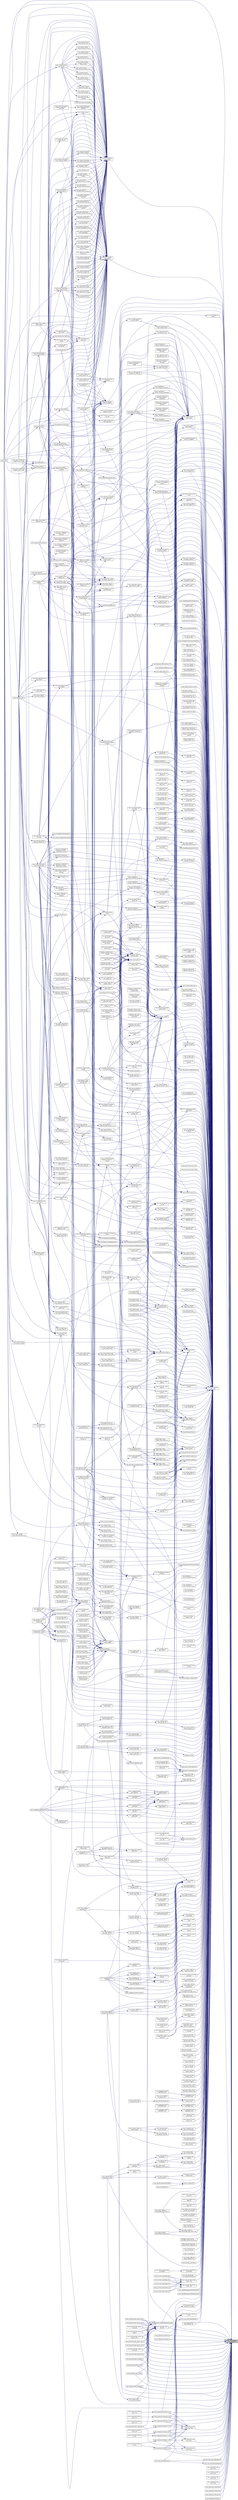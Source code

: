 digraph "mom_error_handler::is_root_pe"
{
 // INTERACTIVE_SVG=YES
 // LATEX_PDF_SIZE
  edge [fontname="Helvetica",fontsize="10",labelfontname="Helvetica",labelfontsize="10"];
  node [fontname="Helvetica",fontsize="10",shape=record];
  rankdir="RL";
  Node1 [label="mom_error_handler::\lis_root_pe",height=0.2,width=0.4,color="black", fillcolor="grey75", style="filled", fontcolor="black",tooltip="This returns .true. if the current PE is the root PE."];
  Node1 -> Node2 [dir="back",color="midnightblue",fontsize="10",style="solid",fontname="Helvetica"];
  Node2 [label="mom_barotropic::btstep",height=0.2,width=0.4,color="black", fillcolor="white", style="filled",URL="$namespacemom__barotropic.html#a1468df372a5d1dcb95e0b35d782895de",tooltip="This subroutine time steps the barotropic equations explicitly. For gravity waves,..."];
  Node1 -> Node3 [dir="back",color="midnightblue",fontsize="10",style="solid",fontname="Helvetica"];
  Node3 [label="mom_error_handler::\lcalltree_enter",height=0.2,width=0.4,color="black", fillcolor="white", style="filled",URL="$namespacemom__error__handler.html#a9cda07a87815f0e5594066162b4345c3",tooltip="Writes a message about entering a subroutine if call tree reporting is active."];
  Node3 -> Node4 [dir="back",color="midnightblue",fontsize="10",style="solid",fontname="Helvetica"];
  Node4 [label="mom_ale::ale_build_grid",height=0.2,width=0.4,color="black", fillcolor="white", style="filled",URL="$namespacemom__ale.html#ac81ebcd85a340ee69481cffd98848eb1",tooltip="Generates new grid."];
  Node3 -> Node5 [dir="back",color="midnightblue",fontsize="10",style="solid",fontname="Helvetica"];
  Node5 [label="mom_ale::ale_init",height=0.2,width=0.4,color="black", fillcolor="white", style="filled",URL="$namespacemom__ale.html#a7e9593dbe4be5138cb83327df05e1d7b",tooltip="This routine is typically called (from initialize_MOM in file MOM.F90) before the main time integrati..."];
  Node5 -> Node6 [dir="back",color="midnightblue",fontsize="10",style="solid",fontname="Helvetica"];
  Node6 [label="mom_oda_driver_mod\l::init_oda",height=0.2,width=0.4,color="black", fillcolor="white", style="filled",URL="$namespacemom__oda__driver__mod.html#aaaf67b8d0e0db3ba3dfe09e24d2b8b24",tooltip="initialize First_guess (prior) and Analysis grid information for all ensemble members"];
  Node3 -> Node7 [dir="back",color="midnightblue",fontsize="10",style="solid",fontname="Helvetica"];
  Node7 [label="mom_ale::ale_main",height=0.2,width=0.4,color="black", fillcolor="white", style="filled",URL="$namespacemom__ale.html#adea2f311b77b5bc6adc199ed6d82135e",tooltip="Takes care of (1) building a new grid and (2) remapping all variables between the old grid and the ne..."];
  Node3 -> Node8 [dir="back",color="midnightblue",fontsize="10",style="solid",fontname="Helvetica"];
  Node8 [label="mom_ale::ale_main_offline",height=0.2,width=0.4,color="black", fillcolor="white", style="filled",URL="$namespacemom__ale.html#a5a39781fe9a087c4ab8b4b2ea86ef05c",tooltip="Takes care of (1) building a new grid and (2) remapping all variables between the old grid and the ne..."];
  Node8 -> Node9 [dir="back",color="midnightblue",fontsize="10",style="solid",fontname="Helvetica"];
  Node9 [label="mom_offline_main::offline\l_advection_ale",height=0.2,width=0.4,color="black", fillcolor="white", style="filled",URL="$namespacemom__offline__main.html#ae85546d26ceb447742abe3c528cad2d7",tooltip="3D advection is done by doing flux-limited nonlinear horizontal advection interspersed with an ALE re..."];
  Node3 -> Node10 [dir="back",color="midnightblue",fontsize="10",style="solid",fontname="Helvetica"];
  Node10 [label="mom_ale::ale_offline\l_tracer_final",height=0.2,width=0.4,color="black", fillcolor="white", style="filled",URL="$namespacemom__ale.html#a785da1afa50677a8b9e6125e100028ce",tooltip="Remaps all tracers from h onto h_target. This is intended to be called when tracers are done offline...."];
  Node10 -> Node11 [dir="back",color="midnightblue",fontsize="10",style="solid",fontname="Helvetica"];
  Node11 [label="mom::step_offline",height=0.2,width=0.4,color="black", fillcolor="white", style="filled",URL="$namespacemom.html#ade4f7557fcda73ffc12284d3cecf4182",tooltip="step_offline is the main driver for running tracers offline in MOM6. This has been primarily develope..."];
  Node11 -> Node12 [dir="back",color="midnightblue",fontsize="10",style="solid",fontname="Helvetica"];
  Node12 [label="mom_main",height=0.2,width=0.4,color="black", fillcolor="white", style="filled",URL="$MOM__driver_8F90.html#a08fffeb2d8e8acbf9ed4609be6d258c6",tooltip=" "];
  Node11 -> Node13 [dir="back",color="midnightblue",fontsize="10",style="solid",fontname="Helvetica"];
  Node13 [label="mom_ocean_model_mct\l::update_ocean_model",height=0.2,width=0.4,color="black", fillcolor="white", style="filled",URL="$namespacemom__ocean__model__mct.html#a422ba42ca07c0bf28ec5113aba4f1e96",tooltip="update_ocean_model uses the forcing in Ice_ocean_boundary to advance the ocean model's state from the..."];
  Node11 -> Node14 [dir="back",color="midnightblue",fontsize="10",style="solid",fontname="Helvetica"];
  Node14 [label="mom_ocean_model_nuopc\l::update_ocean_model",height=0.2,width=0.4,color="black", fillcolor="white", style="filled",URL="$namespacemom__ocean__model__nuopc.html#a02a87b4944febcc6828c55e8e4375e62",tooltip="update_ocean_model uses the forcing in Ice_ocean_boundary to advance the ocean model's state from the..."];
  Node3 -> Node15 [dir="back",color="midnightblue",fontsize="10",style="solid",fontname="Helvetica"];
  Node15 [label="mom_shared_initialization\l::apply_topography_edits\l_from_file",height=0.2,width=0.4,color="black", fillcolor="white", style="filled",URL="$namespacemom__shared__initialization.html#a053b97ada59fb2f5893a0bbe592eaac3",tooltip="Applies a list of topography overrides read from a netcdf file."];
  Node15 -> Node16 [dir="back",color="midnightblue",fontsize="10",style="solid",fontname="Helvetica"];
  Node16 [label="mom_shared_initialization\l::initialize_topography\l_from_file",height=0.2,width=0.4,color="black", fillcolor="white", style="filled",URL="$namespacemom__shared__initialization.html#a3b944f383cd2586189347532539656ef",tooltip="Read gridded depths from file."];
  Node3 -> Node17 [dir="back",color="midnightblue",fontsize="10",style="solid",fontname="Helvetica"];
  Node17 [label="mom_surface_forcing\l::buoyancy_forcing_const",height=0.2,width=0.4,color="black", fillcolor="white", style="filled",URL="$namespacemom__surface__forcing.html#a37f3decdcdd15562e3a1d59ad2faa592",tooltip="Sets up spatially and temporally constant surface heat fluxes."];
  Node17 -> Node18 [dir="back",color="midnightblue",fontsize="10",style="solid",fontname="Helvetica"];
  Node18 [label="mom_surface_forcing\l::set_forcing",height=0.2,width=0.4,color="black", fillcolor="white", style="filled",URL="$namespacemom__surface__forcing.html#a8bf2faba72a8fbe4a187981d50c99337",tooltip="Calls subroutines in this file to get surface forcing fields."];
  Node18 -> Node12 [dir="back",color="midnightblue",fontsize="10",style="solid",fontname="Helvetica"];
  Node3 -> Node19 [dir="back",color="midnightblue",fontsize="10",style="solid",fontname="Helvetica"];
  Node19 [label="mom_surface_forcing\l::buoyancy_forcing_from\l_data_override",height=0.2,width=0.4,color="black", fillcolor="white", style="filled",URL="$namespacemom__surface__forcing.html#aae90a5a100863b1c2cb4e930e6bf22a9",tooltip="Specifies zero surface bouyancy fluxes from data over-ride."];
  Node19 -> Node18 [dir="back",color="midnightblue",fontsize="10",style="solid",fontname="Helvetica"];
  Node3 -> Node20 [dir="back",color="midnightblue",fontsize="10",style="solid",fontname="Helvetica"];
  Node20 [label="mom_surface_forcing\l::buoyancy_forcing_from_files",height=0.2,width=0.4,color="black", fillcolor="white", style="filled",URL="$namespacemom__surface__forcing.html#a01a06028c87fa3567748652c91de39fe",tooltip="Specifies zero surface bouyancy fluxes from input files."];
  Node20 -> Node18 [dir="back",color="midnightblue",fontsize="10",style="solid",fontname="Helvetica"];
  Node3 -> Node21 [dir="back",color="midnightblue",fontsize="10",style="solid",fontname="Helvetica"];
  Node21 [label="mom_surface_forcing\l::buoyancy_forcing_linear",height=0.2,width=0.4,color="black", fillcolor="white", style="filled",URL="$namespacemom__surface__forcing.html#a0bbc70442ed1f2293408350eba2cd0d4",tooltip="Sets surface fluxes of heat and salinity by restoring to temperature and salinity profiles that vary ..."];
  Node21 -> Node18 [dir="back",color="midnightblue",fontsize="10",style="solid",fontname="Helvetica"];
  Node3 -> Node22 [dir="back",color="midnightblue",fontsize="10",style="solid",fontname="Helvetica"];
  Node22 [label="mom_surface_forcing\l::buoyancy_forcing_zero",height=0.2,width=0.4,color="black", fillcolor="white", style="filled",URL="$namespacemom__surface__forcing.html#aa898503e8349fda86bc2568b8cce95f3",tooltip="This subroutine specifies zero surface bouyancy fluxes."];
  Node22 -> Node18 [dir="back",color="midnightblue",fontsize="10",style="solid",fontname="Helvetica"];
  Node3 -> Node23 [dir="back",color="midnightblue",fontsize="10",style="solid",fontname="Helvetica"];
  Node23 [label="mom_diabatic_driver\l::diabatic_ale",height=0.2,width=0.4,color="black", fillcolor="white", style="filled",URL="$namespacemom__diabatic__driver.html#ae57c48925de75712384e859a851c8c40",tooltip="This subroutine imposes the diapycnal mass fluxes and the accompanying diapycnal advection of momentu..."];
  Node23 -> Node24 [dir="back",color="midnightblue",fontsize="10",style="solid",fontname="Helvetica"];
  Node24 [label="mom_diabatic_driver\l::diabatic",height=0.2,width=0.4,color="black", fillcolor="white", style="filled",URL="$namespacemom__diabatic__driver.html#a9005de9f3ad26b32de53e3cd9826b9b9",tooltip="This subroutine imposes the diapycnal mass fluxes and the accompanying diapycnal advection of momentu..."];
  Node3 -> Node25 [dir="back",color="midnightblue",fontsize="10",style="solid",fontname="Helvetica"];
  Node25 [label="mom_diabatic_driver\l::diabatic_ale_legacy",height=0.2,width=0.4,color="black", fillcolor="white", style="filled",URL="$namespacemom__diabatic__driver.html#a598d99106680c83e410a0a51a59588ea",tooltip="Applies diabatic forcing and diapycnal mixing of temperature, salinity and other tracers for use with..."];
  Node25 -> Node24 [dir="back",color="midnightblue",fontsize="10",style="solid",fontname="Helvetica"];
  Node3 -> Node26 [dir="back",color="midnightblue",fontsize="10",style="solid",fontname="Helvetica"];
  Node26 [label="mom::extract_surface\l_state",height=0.2,width=0.4,color="black", fillcolor="white", style="filled",URL="$namespacemom.html#a6ba3b54bd0edbba06730741653552d58",tooltip="Set the surface (return) properties of the ocean model by setting the appropriate fields in sfc_state..."];
  Node26 -> Node12 [dir="back",color="midnightblue",fontsize="10",style="solid",fontname="Helvetica"];
  Node26 -> Node27 [dir="back",color="midnightblue",fontsize="10",style="solid",fontname="Helvetica"];
  Node27 [label="ocn_comp_mct::ocean\l_model_init_sfc",height=0.2,width=0.4,color="black", fillcolor="white", style="filled",URL="$namespaceocn__comp__mct.html#a5f19e1874046a092e4773c541467593b",tooltip="It has to be separate from the ocean_initialization call because the coupler module allocates the spa..."];
  Node27 -> Node28 [dir="back",color="midnightblue",fontsize="10",style="solid",fontname="Helvetica"];
  Node28 [label="ocn_comp_mct::ocn_init_mct",height=0.2,width=0.4,color="black", fillcolor="white", style="filled",URL="$namespaceocn__comp__mct.html#adfe794cbbae40df4bdb9fcec95d4ff9c",tooltip="This subroutine initializes MOM6."];
  Node26 -> Node29 [dir="back",color="midnightblue",fontsize="10",style="solid",fontname="Helvetica"];
  Node29 [label="mom::step_mom",height=0.2,width=0.4,color="black", fillcolor="white", style="filled",URL="$namespacemom.html#a972730596703580d4646320f2c9085a5",tooltip="This subroutine orchestrates the time stepping of MOM. The adiabatic dynamics are stepped by calls to..."];
  Node29 -> Node12 [dir="back",color="midnightblue",fontsize="10",style="solid",fontname="Helvetica"];
  Node26 -> Node11 [dir="back",color="midnightblue",fontsize="10",style="solid",fontname="Helvetica"];
  Node3 -> Node30 [dir="back",color="midnightblue",fontsize="10",style="solid",fontname="Helvetica"];
  Node30 [label="mom::finish_mom_initialization",height=0.2,width=0.4,color="black", fillcolor="white", style="filled",URL="$namespacemom.html#a2269d5cd79625cbf16cb916346379207",tooltip="Finishes initializing MOM and writes out the initial conditions."];
  Node30 -> Node12 [dir="back",color="midnightblue",fontsize="10",style="solid",fontname="Helvetica"];
  Node3 -> Node31 [dir="back",color="midnightblue",fontsize="10",style="solid",fontname="Helvetica"];
  Node31 [label="mom_grid_initialize\l::initialize_masks",height=0.2,width=0.4,color="black", fillcolor="white", style="filled",URL="$namespacemom__grid__initialize.html#a003da6e1301224ac3d211262b03ced3a",tooltip="Initializes the grid masks and any metrics that come with masks already applied."];
  Node31 -> Node32 [dir="back",color="midnightblue",fontsize="10",style="solid",fontname="Helvetica"];
  Node32 [label="mom_fixed_initialization\l::mom_initialize_fixed",height=0.2,width=0.4,color="black", fillcolor="white", style="filled",URL="$namespacemom__fixed__initialization.html#a79fad1bd49f85eaa0579def2d9d4ae53",tooltip="MOM_initialize_fixed sets up time-invariant quantities related to MOM6's horizontal grid,..."];
  Node32 -> Node33 [dir="back",color="midnightblue",fontsize="10",style="solid",fontname="Helvetica"];
  Node33 [label="mom::initialize_mom",height=0.2,width=0.4,color="black", fillcolor="white", style="filled",URL="$namespacemom.html#a96708b16215666edbfa5b46228f3a200",tooltip="Initialize MOM, including memory allocation, setting up parameters and diagnostics,..."];
  Node33 -> Node12 [dir="back",color="midnightblue",fontsize="10",style="solid",fontname="Helvetica"];
  Node3 -> Node33 [dir="back",color="midnightblue",fontsize="10",style="solid",fontname="Helvetica"];
  Node3 -> Node34 [dir="back",color="midnightblue",fontsize="10",style="solid",fontname="Helvetica"];
  Node34 [label="mom_state_initialization\l::initialize_thickness\l_from_file",height=0.2,width=0.4,color="black", fillcolor="white", style="filled",URL="$namespacemom__state__initialization.html#a847ac374f69c4777e3e49a5ebdcebf43",tooltip="Reads the layer thicknesses or interface heights from a file."];
  Node34 -> Node35 [dir="back",color="midnightblue",fontsize="10",style="solid",fontname="Helvetica"];
  Node35 [label="mom_state_initialization\l::mom_initialize_state",height=0.2,width=0.4,color="black", fillcolor="white", style="filled",URL="$namespacemom__state__initialization.html#a81503d4f1855cb185f122d6314e4f06c",tooltip="Initialize temporally evolving fields, either as initial conditions or by reading them from a restart..."];
  Node35 -> Node33 [dir="back",color="midnightblue",fontsize="10",style="solid",fontname="Helvetica"];
  Node3 -> Node36 [dir="back",color="midnightblue",fontsize="10",style="solid",fontname="Helvetica"];
  Node36 [label="mom_state_initialization\l::initialize_thickness_list",height=0.2,width=0.4,color="black", fillcolor="white", style="filled",URL="$namespacemom__state__initialization.html#ade07252728855ac18a50b547f0cb16f7",tooltip="Initialize thickness from a 1D list."];
  Node36 -> Node35 [dir="back",color="midnightblue",fontsize="10",style="solid",fontname="Helvetica"];
  Node3 -> Node37 [dir="back",color="midnightblue",fontsize="10",style="solid",fontname="Helvetica"];
  Node37 [label="mom_state_initialization\l::initialize_thickness\l_uniform",height=0.2,width=0.4,color="black", fillcolor="white", style="filled",URL="$namespacemom__state__initialization.html#a06f7a21e110b80140439dedccaf4fa1c",tooltip="Initializes thickness to be uniform."];
  Node37 -> Node35 [dir="back",color="midnightblue",fontsize="10",style="solid",fontname="Helvetica"];
  Node3 -> Node16 [dir="back",color="midnightblue",fontsize="10",style="solid",fontname="Helvetica"];
  Node3 -> Node38 [dir="back",color="midnightblue",fontsize="10",style="solid",fontname="Helvetica"];
  Node38 [label="mom_shared_initialization\l::initialize_topography_named",height=0.2,width=0.4,color="black", fillcolor="white", style="filled",URL="$namespacemom__shared__initialization.html#a852dd7dc66a31abe47dc83b769fb4ae4",tooltip="initialize the bathymetry based on one of several named idealized configurations"];
  Node3 -> Node39 [dir="back",color="midnightblue",fontsize="10",style="solid",fontname="Helvetica"];
  Node39 [label="mom_state_initialization\l::initialize_velocity_from_file",height=0.2,width=0.4,color="black", fillcolor="white", style="filled",URL="$namespacemom__state__initialization.html#adcedb30eb6f940cef3fbdd4328aedef8",tooltip="Initialize horizontal velocity components from file."];
  Node39 -> Node35 [dir="back",color="midnightblue",fontsize="10",style="solid",fontname="Helvetica"];
  Node3 -> Node40 [dir="back",color="midnightblue",fontsize="10",style="solid",fontname="Helvetica"];
  Node40 [label="mom_state_initialization\l::initialize_velocity_zero",height=0.2,width=0.4,color="black", fillcolor="white", style="filled",URL="$namespacemom__state__initialization.html#a1de6eb1d89deb76196b2876c8982a956",tooltip="Initialize horizontal velocity components to zero."];
  Node40 -> Node35 [dir="back",color="midnightblue",fontsize="10",style="solid",fontname="Helvetica"];
  Node3 -> Node41 [dir="back",color="midnightblue",fontsize="10",style="solid",fontname="Helvetica"];
  Node41 [label="mom_diabatic_driver\l::layered_diabatic",height=0.2,width=0.4,color="black", fillcolor="white", style="filled",URL="$namespacemom__diabatic__driver.html#a71d8d849db16be4b87c2650b49f01c82",tooltip="Imposes the diapycnal mass fluxes and the accompanying diapycnal advection of momentum and tracers us..."];
  Node41 -> Node24 [dir="back",color="midnightblue",fontsize="10",style="solid",fontname="Helvetica"];
  Node3 -> Node42 [dir="back",color="midnightblue",fontsize="10",style="solid",fontname="Helvetica"];
  Node42 [label="mom_shared_initialization\l::limit_topography",height=0.2,width=0.4,color="black", fillcolor="white", style="filled",URL="$namespacemom__shared__initialization.html#ae2e3b3c739630c8746c533102b8c5d76",tooltip="limit_topography ensures that min_depth < D(x,y) < max_depth"];
  Node3 -> Node43 [dir="back",color="midnightblue",fontsize="10",style="solid",fontname="Helvetica"];
  Node43 [label="mom_coord_initialization\l::mom_initialize_coord",height=0.2,width=0.4,color="black", fillcolor="white", style="filled",URL="$namespacemom__coord__initialization.html#a08150041e51696069c49248793248c77",tooltip="MOM_initialize_coord sets up time-invariant quantities related to MOM6's vertical coordinate."];
  Node43 -> Node6 [dir="back",color="midnightblue",fontsize="10",style="solid",fontname="Helvetica"];
  Node43 -> Node33 [dir="back",color="midnightblue",fontsize="10",style="solid",fontname="Helvetica"];
  Node3 -> Node32 [dir="back",color="midnightblue",fontsize="10",style="solid",fontname="Helvetica"];
  Node3 -> Node44 [dir="back",color="midnightblue",fontsize="10",style="solid",fontname="Helvetica"];
  Node44 [label="mom_shared_initialization\l::mom_initialize_rotation",height=0.2,width=0.4,color="black", fillcolor="white", style="filled",URL="$namespacemom__shared__initialization.html#a1e501ab8351b666491169c804418e9df",tooltip="MOM_initialize_rotation makes the appropriate call to set up the Coriolis parameter."];
  Node3 -> Node35 [dir="back",color="midnightblue",fontsize="10",style="solid",fontname="Helvetica"];
  Node3 -> Node45 [dir="back",color="midnightblue",fontsize="10",style="solid",fontname="Helvetica"];
  Node45 [label="mom_tracer_initialization\l_from_z::mom_initialize\l_tracer_from_z",height=0.2,width=0.4,color="black", fillcolor="white", style="filled",URL="$namespacemom__tracer__initialization__from__z.html#ad1570db6534aa3b22bdc5dffef561458",tooltip="Initializes a tracer from a z-space data file."];
  Node3 -> Node12 [dir="back",color="midnightblue",fontsize="10",style="solid",fontname="Helvetica"];
  Node3 -> Node46 [dir="back",color="midnightblue",fontsize="10",style="solid",fontname="Helvetica"];
  Node46 [label="mom_ocean_model_mct\l::ocean_model_init",height=0.2,width=0.4,color="black", fillcolor="white", style="filled",URL="$namespacemom__ocean__model__mct.html#ab85c4a8f30fcf7782a514a3fc66165a2",tooltip="ocean_model_init initializes the ocean model, including registering fields for restarts and reading r..."];
  Node3 -> Node47 [dir="back",color="midnightblue",fontsize="10",style="solid",fontname="Helvetica"];
  Node47 [label="mom_ocean_model_nuopc\l::ocean_model_init",height=0.2,width=0.4,color="black", fillcolor="white", style="filled",URL="$namespacemom__ocean__model__nuopc.html#a7682efcc4c80e04e7e3d1f3ca9b123f7",tooltip="ocean_model_init initializes the ocean model, including registering fields for restarts and reading r..."];
  Node3 -> Node48 [dir="back",color="midnightblue",fontsize="10",style="solid",fontname="Helvetica"];
  Node48 [label="mom_offline_main::offline\l_transport_init",height=0.2,width=0.4,color="black", fillcolor="white", style="filled",URL="$namespacemom__offline__main.html#ae68ac2570f0623013b09714d467ef857",tooltip="Initializes the control structure for offline transport and reads in some of the."];
  Node3 -> Node49 [dir="back",color="midnightblue",fontsize="10",style="solid",fontname="Helvetica"];
  Node49 [label="mom_ale::remap_all\l_state_vars",height=0.2,width=0.4,color="black", fillcolor="white", style="filled",URL="$namespacemom__ale.html#af95685cdfb7505b09300795da2336dbe",tooltip="This routine takes care of remapping all variable between the old and the new grids...."];
  Node49 -> Node7 [dir="back",color="midnightblue",fontsize="10",style="solid",fontname="Helvetica"];
  Node49 -> Node8 [dir="back",color="midnightblue",fontsize="10",style="solid",fontname="Helvetica"];
  Node49 -> Node50 [dir="back",color="midnightblue",fontsize="10",style="solid",fontname="Helvetica"];
  Node50 [label="mom_ale::ale_offline\l_inputs",height=0.2,width=0.4,color="black", fillcolor="white", style="filled",URL="$namespacemom__ale.html#a1e8b6f82cdc9d20abf0506b3ab7004b6",tooltip="Regrid/remap stored fields used for offline tracer integrations. These input fields are assumed to ha..."];
  Node50 -> Node51 [dir="back",color="midnightblue",fontsize="10",style="solid",fontname="Helvetica"];
  Node51 [label="mom_offline_main::update\l_offline_fields",height=0.2,width=0.4,color="black", fillcolor="white", style="filled",URL="$namespacemom__offline__main.html#a2e59b996b88713928c04f72d57c5a531",tooltip="Update fields used in this round of offline transport. First fields are updated from files or from ar..."];
  Node49 -> Node10 [dir="back",color="midnightblue",fontsize="10",style="solid",fontname="Helvetica"];
  Node49 -> Node52 [dir="back",color="midnightblue",fontsize="10",style="solid",fontname="Helvetica"];
  Node52 [label="mom_ale::ale_regrid\l_accelerated",height=0.2,width=0.4,color="black", fillcolor="white", style="filled",URL="$namespacemom__ale.html#aaa82975639f59d30c233567cd9ef19c7",tooltip="For a state-based coordinate, accelerate the process of regridding by repeatedly applying the grid ca..."];
  Node52 -> Node35 [dir="back",color="midnightblue",fontsize="10",style="solid",fontname="Helvetica"];
  Node3 -> Node53 [dir="back",color="midnightblue",fontsize="10",style="solid",fontname="Helvetica"];
  Node53 [label="mom_shared_initialization\l::reset_face_lengths_file",height=0.2,width=0.4,color="black", fillcolor="white", style="filled",URL="$namespacemom__shared__initialization.html#a27bab8da74b45855db4466ce4942456f",tooltip="This subroutine sets the open face lengths at selected points to restrict passages to their observed ..."];
  Node3 -> Node54 [dir="back",color="midnightblue",fontsize="10",style="solid",fontname="Helvetica"];
  Node54 [label="mom_shared_initialization\l::reset_face_lengths_list",height=0.2,width=0.4,color="black", fillcolor="white", style="filled",URL="$namespacemom__shared__initialization.html#aea0f76e5a7193df606ba3f09703ca30a",tooltip="This subroutine sets the open face lengths at selected points to restrict passages to their observed ..."];
  Node3 -> Node55 [dir="back",color="midnightblue",fontsize="10",style="solid",fontname="Helvetica"];
  Node55 [label="mom_coord_initialization\l::set_coord_from_file",height=0.2,width=0.4,color="black", fillcolor="white", style="filled",URL="$namespacemom__coord__initialization.html#ac3e54de3cb5255fc13fc3318a5636f5a",tooltip=" "];
  Node55 -> Node43 [dir="back",color="midnightblue",fontsize="10",style="solid",fontname="Helvetica"];
  Node3 -> Node56 [dir="back",color="midnightblue",fontsize="10",style="solid",fontname="Helvetica"];
  Node56 [label="mom_coord_initialization\l::set_coord_from_gprime",height=0.2,width=0.4,color="black", fillcolor="white", style="filled",URL="$namespacemom__coord__initialization.html#a0fb7238fdddaa390ba05616d5c719304",tooltip="Sets the layer densities (Rlay) and the interface reduced gravities (g)."];
  Node56 -> Node43 [dir="back",color="midnightblue",fontsize="10",style="solid",fontname="Helvetica"];
  Node3 -> Node57 [dir="back",color="midnightblue",fontsize="10",style="solid",fontname="Helvetica"];
  Node57 [label="mom_coord_initialization\l::set_coord_from_layer\l_density",height=0.2,width=0.4,color="black", fillcolor="white", style="filled",URL="$namespacemom__coord__initialization.html#a516787d58e9ed5036b5093afcad12a5d",tooltip="Sets the layer densities (Rlay) and the interface reduced gravities (g)."];
  Node57 -> Node43 [dir="back",color="midnightblue",fontsize="10",style="solid",fontname="Helvetica"];
  Node3 -> Node58 [dir="back",color="midnightblue",fontsize="10",style="solid",fontname="Helvetica"];
  Node58 [label="mom_coord_initialization\l::set_coord_from_ts_profile",height=0.2,width=0.4,color="black", fillcolor="white", style="filled",URL="$namespacemom__coord__initialization.html#ab8bc8326f34ac58a6299e469bca20268",tooltip="Sets the layer densities (Rlay) and the interface reduced gravities (g) from a T-S profile."];
  Node58 -> Node43 [dir="back",color="midnightblue",fontsize="10",style="solid",fontname="Helvetica"];
  Node3 -> Node59 [dir="back",color="midnightblue",fontsize="10",style="solid",fontname="Helvetica"];
  Node59 [label="mom_coord_initialization\l::set_coord_from_ts_range",height=0.2,width=0.4,color="black", fillcolor="white", style="filled",URL="$namespacemom__coord__initialization.html#ae66d4537aa49c517b7f575762deb25bf",tooltip="Sets the layer densities (Rlay) and the interface reduced gravities (g) from a linear T-S profile."];
  Node59 -> Node43 [dir="back",color="midnightblue",fontsize="10",style="solid",fontname="Helvetica"];
  Node3 -> Node60 [dir="back",color="midnightblue",fontsize="10",style="solid",fontname="Helvetica"];
  Node60 [label="mom_coord_initialization\l::set_coord_from_ts_ref",height=0.2,width=0.4,color="black", fillcolor="white", style="filled",URL="$namespacemom__coord__initialization.html#ad01a90ddd579883d7be3795703b13c93",tooltip="Sets the layer densities (Rlay) and the interface reduced gravities (g) from a profile of g'."];
  Node60 -> Node43 [dir="back",color="midnightblue",fontsize="10",style="solid",fontname="Helvetica"];
  Node3 -> Node61 [dir="back",color="midnightblue",fontsize="10",style="solid",fontname="Helvetica"];
  Node61 [label="mom_coord_initialization\l::set_coord_linear",height=0.2,width=0.4,color="black", fillcolor="white", style="filled",URL="$namespacemom__coord__initialization.html#a0cf7c5ab79446898b961e227eabc724b",tooltip="Sets the layer densities (Rlay) and the interface reduced gravities (g) according to a linear profile..."];
  Node61 -> Node43 [dir="back",color="midnightblue",fontsize="10",style="solid",fontname="Helvetica"];
  Node3 -> Node62 [dir="back",color="midnightblue",fontsize="10",style="solid",fontname="Helvetica"];
  Node62 [label="mom_coord_initialization\l::set_coord_to_none",height=0.2,width=0.4,color="black", fillcolor="white", style="filled",URL="$namespacemom__coord__initialization.html#a4b03f15c6e6f4f3b45144ba03f515d74",tooltip="Sets Rlay to Rho0 and g_prime to zero except for the free surface. This is for use only in ALE mode w..."];
  Node62 -> Node43 [dir="back",color="midnightblue",fontsize="10",style="solid",fontname="Helvetica"];
  Node3 -> Node63 [dir="back",color="midnightblue",fontsize="10",style="solid",fontname="Helvetica"];
  Node63 [label="mom_set_diffusivity\l::set_diffusivity",height=0.2,width=0.4,color="black", fillcolor="white", style="filled",URL="$namespacemom__set__diffusivity.html#ab1a9d6ee0a1fcd2bea69469fc4df3f3c",tooltip="Sets the interior vertical diffusion of scalars due to the following processes:"];
  Node3 -> Node18 [dir="back",color="midnightblue",fontsize="10",style="solid",fontname="Helvetica"];
  Node3 -> Node64 [dir="back",color="midnightblue",fontsize="10",style="solid",fontname="Helvetica"];
  Node64 [label="mom_grid_initialize\l::set_grid_metrics",height=0.2,width=0.4,color="black", fillcolor="white", style="filled",URL="$namespacemom__grid__initialize.html#a80ff9ab4bfca58b9858abc4ce95b06e9",tooltip="set_grid_metrics is used to set the primary values in the model's horizontal grid...."];
  Node64 -> Node6 [dir="back",color="midnightblue",fontsize="10",style="solid",fontname="Helvetica"];
  Node64 -> Node65 [dir="back",color="midnightblue",fontsize="10",style="solid",fontname="Helvetica"];
  Node65 [label="mom_ice_shelf::initialize\l_ice_shelf",height=0.2,width=0.4,color="black", fillcolor="white", style="filled",URL="$namespacemom__ice__shelf.html#a5990f9918493ff4984245eac74e5f4d9",tooltip="Initializes shelf model data, parameters and diagnostics."];
  Node65 -> Node12 [dir="back",color="midnightblue",fontsize="10",style="solid",fontname="Helvetica"];
  Node64 -> Node32 [dir="back",color="midnightblue",fontsize="10",style="solid",fontname="Helvetica"];
  Node3 -> Node66 [dir="back",color="midnightblue",fontsize="10",style="solid",fontname="Helvetica"];
  Node66 [label="mom_grid_initialize\l::set_grid_metrics_cartesian",height=0.2,width=0.4,color="black", fillcolor="white", style="filled",URL="$namespacemom__grid__initialize.html#a0b05a77813a4ca80172f3855e688d19f",tooltip="Calculate the values of the metric terms for a Cartesian grid that might be used and save them in arr..."];
  Node66 -> Node64 [dir="back",color="midnightblue",fontsize="10",style="solid",fontname="Helvetica"];
  Node3 -> Node67 [dir="back",color="midnightblue",fontsize="10",style="solid",fontname="Helvetica"];
  Node67 [label="mom_grid_initialize\l::set_grid_metrics_from\l_mosaic",height=0.2,width=0.4,color="black", fillcolor="white", style="filled",URL="$namespacemom__grid__initialize.html#a93edcd084a84a50c6aef6053a2cc64f3",tooltip="Sets the grid metrics from a mosaic file."];
  Node67 -> Node64 [dir="back",color="midnightblue",fontsize="10",style="solid",fontname="Helvetica"];
  Node3 -> Node68 [dir="back",color="midnightblue",fontsize="10",style="solid",fontname="Helvetica"];
  Node68 [label="mom_grid_initialize\l::set_grid_metrics_mercator",height=0.2,width=0.4,color="black", fillcolor="white", style="filled",URL="$namespacemom__grid__initialize.html#a3cc0b92a8624fbd5246576b4e5cf6f6f",tooltip="Calculate the values of the metric terms that might be used and save them in arrays."];
  Node68 -> Node64 [dir="back",color="midnightblue",fontsize="10",style="solid",fontname="Helvetica"];
  Node3 -> Node69 [dir="back",color="midnightblue",fontsize="10",style="solid",fontname="Helvetica"];
  Node69 [label="mom_grid_initialize\l::set_grid_metrics_spherical",height=0.2,width=0.4,color="black", fillcolor="white", style="filled",URL="$namespacemom__grid__initialize.html#a7c37b75811701cbca250a34359e44a4a",tooltip="Calculate the values of the metric terms that might be used and save them in arrays."];
  Node69 -> Node64 [dir="back",color="midnightblue",fontsize="10",style="solid",fontname="Helvetica"];
  Node3 -> Node70 [dir="back",color="midnightblue",fontsize="10",style="solid",fontname="Helvetica"];
  Node70 [label="mom_shared_initialization\l::set_rotation_beta_plane",height=0.2,width=0.4,color="black", fillcolor="white", style="filled",URL="$namespacemom__shared__initialization.html#a330014f05a823d5434ad0156d361b6ff",tooltip="This subroutine sets up the Coriolis parameter for a beta-plane or f-plane."];
  Node70 -> Node44 [dir="back",color="midnightblue",fontsize="10",style="solid",fontname="Helvetica"];
  Node3 -> Node71 [dir="back",color="midnightblue",fontsize="10",style="solid",fontname="Helvetica"];
  Node71 [label="mom_shared_initialization\l::set_rotation_planetary",height=0.2,width=0.4,color="black", fillcolor="white", style="filled",URL="$namespacemom__shared__initialization.html#a6aa6b883534fee4616137b7174414b8e",tooltip="This subroutine sets up the Coriolis parameter for a sphere."];
  Node71 -> Node44 [dir="back",color="midnightblue",fontsize="10",style="solid",fontname="Helvetica"];
  Node3 -> Node29 [dir="back",color="midnightblue",fontsize="10",style="solid",fontname="Helvetica"];
  Node3 -> Node72 [dir="back",color="midnightblue",fontsize="10",style="solid",fontname="Helvetica"];
  Node72 [label="mom_dynamics_split\l_rk2::step_mom_dyn_split_rk2",height=0.2,width=0.4,color="black", fillcolor="white", style="filled",URL="$namespacemom__dynamics__split__rk2.html#a976e700971f232fc11bc69b31d611c32",tooltip="RK2 splitting for time stepping MOM adiabatic dynamics."];
  Node3 -> Node73 [dir="back",color="midnightblue",fontsize="10",style="solid",fontname="Helvetica"];
  Node73 [label="mom::step_mom_thermo",height=0.2,width=0.4,color="black", fillcolor="white", style="filled",URL="$namespacemom.html#a1a81ea749a309f10f5c3c7a17efa3606",tooltip="MOM_step_thermo orchestrates the thermodynamic time stepping and vertical remapping,..."];
  Node73 -> Node29 [dir="back",color="midnightblue",fontsize="10",style="solid",fontname="Helvetica"];
  Node3 -> Node74 [dir="back",color="midnightblue",fontsize="10",style="solid",fontname="Helvetica"];
  Node74 [label="mom_tracer_hor_diff\l::tracer_hordiff",height=0.2,width=0.4,color="black", fillcolor="white", style="filled",URL="$namespacemom__tracer__hor__diff.html#a098229e37012e7bd93d13036bfc864ac",tooltip="Compute along-coordinate diffusion of all tracers using the diffusivity in CSKhTr,..."];
  Node3 -> Node13 [dir="back",color="midnightblue",fontsize="10",style="solid",fontname="Helvetica"];
  Node3 -> Node14 [dir="back",color="midnightblue",fontsize="10",style="solid",fontname="Helvetica"];
  Node3 -> Node51 [dir="back",color="midnightblue",fontsize="10",style="solid",fontname="Helvetica"];
  Node3 -> Node75 [dir="back",color="midnightblue",fontsize="10",style="solid",fontname="Helvetica"];
  Node75 [label="mom_surface_forcing\l::wind_forcing_1gyre",height=0.2,width=0.4,color="black", fillcolor="white", style="filled",URL="$namespacemom__surface__forcing.html#a8981e402dd77c42fdd3dbc9322c1d575",tooltip="Sets the surface wind stresses to set up a single idealized gyre."];
  Node75 -> Node18 [dir="back",color="midnightblue",fontsize="10",style="solid",fontname="Helvetica"];
  Node3 -> Node76 [dir="back",color="midnightblue",fontsize="10",style="solid",fontname="Helvetica"];
  Node76 [label="mom_surface_forcing\l::wind_forcing_2gyre",height=0.2,width=0.4,color="black", fillcolor="white", style="filled",URL="$namespacemom__surface__forcing.html#a845d75d43ebb4695675548aeb2c88b99",tooltip="Sets the surface wind stresses to set up two idealized gyres."];
  Node76 -> Node18 [dir="back",color="midnightblue",fontsize="10",style="solid",fontname="Helvetica"];
  Node3 -> Node77 [dir="back",color="midnightblue",fontsize="10",style="solid",fontname="Helvetica"];
  Node77 [label="mom_surface_forcing\l::wind_forcing_by_data\l_override",height=0.2,width=0.4,color="black", fillcolor="white", style="filled",URL="$namespacemom__surface__forcing.html#a55cfedbce92592fa4a8b1947bcaa69da",tooltip=" "];
  Node77 -> Node18 [dir="back",color="midnightblue",fontsize="10",style="solid",fontname="Helvetica"];
  Node3 -> Node78 [dir="back",color="midnightblue",fontsize="10",style="solid",fontname="Helvetica"];
  Node78 [label="mom_surface_forcing\l::wind_forcing_const",height=0.2,width=0.4,color="black", fillcolor="white", style="filled",URL="$namespacemom__surface__forcing.html#a5b732920d6d30c41b67686388775470e",tooltip="Sets the surface wind stresses to constant values."];
  Node78 -> Node18 [dir="back",color="midnightblue",fontsize="10",style="solid",fontname="Helvetica"];
  Node3 -> Node79 [dir="back",color="midnightblue",fontsize="10",style="solid",fontname="Helvetica"];
  Node79 [label="mom_surface_forcing\l::wind_forcing_from_file",height=0.2,width=0.4,color="black", fillcolor="white", style="filled",URL="$namespacemom__surface__forcing.html#a874e58e3fe4113ff8faa728eaa0735f5",tooltip=" "];
  Node79 -> Node18 [dir="back",color="midnightblue",fontsize="10",style="solid",fontname="Helvetica"];
  Node3 -> Node80 [dir="back",color="midnightblue",fontsize="10",style="solid",fontname="Helvetica"];
  Node80 [label="mom_surface_forcing\l::wind_forcing_gyres",height=0.2,width=0.4,color="black", fillcolor="white", style="filled",URL="$namespacemom__surface__forcing.html#a0b914b24fbfe91a3138e94f284fd359b",tooltip="Sets the surface wind stresses to set up idealized gyres."];
  Node80 -> Node18 [dir="back",color="midnightblue",fontsize="10",style="solid",fontname="Helvetica"];
  Node1 -> Node81 [dir="back",color="midnightblue",fontsize="10",style="solid",fontname="Helvetica"];
  Node81 [label="mom_error_handler::\lcalltree_leave",height=0.2,width=0.4,color="black", fillcolor="white", style="filled",URL="$namespacemom__error__handler.html#a88ea67781e2ed9b73ab7eac8ea5e8578",tooltip="Writes a message about leaving a subroutine if call tree reporting is active."];
  Node81 -> Node4 [dir="back",color="midnightblue",fontsize="10",style="solid",fontname="Helvetica"];
  Node81 -> Node5 [dir="back",color="midnightblue",fontsize="10",style="solid",fontname="Helvetica"];
  Node81 -> Node7 [dir="back",color="midnightblue",fontsize="10",style="solid",fontname="Helvetica"];
  Node81 -> Node8 [dir="back",color="midnightblue",fontsize="10",style="solid",fontname="Helvetica"];
  Node81 -> Node50 [dir="back",color="midnightblue",fontsize="10",style="solid",fontname="Helvetica"];
  Node81 -> Node10 [dir="back",color="midnightblue",fontsize="10",style="solid",fontname="Helvetica"];
  Node81 -> Node15 [dir="back",color="midnightblue",fontsize="10",style="solid",fontname="Helvetica"];
  Node81 -> Node17 [dir="back",color="midnightblue",fontsize="10",style="solid",fontname="Helvetica"];
  Node81 -> Node19 [dir="back",color="midnightblue",fontsize="10",style="solid",fontname="Helvetica"];
  Node81 -> Node20 [dir="back",color="midnightblue",fontsize="10",style="solid",fontname="Helvetica"];
  Node81 -> Node21 [dir="back",color="midnightblue",fontsize="10",style="solid",fontname="Helvetica"];
  Node81 -> Node22 [dir="back",color="midnightblue",fontsize="10",style="solid",fontname="Helvetica"];
  Node81 -> Node23 [dir="back",color="midnightblue",fontsize="10",style="solid",fontname="Helvetica"];
  Node81 -> Node25 [dir="back",color="midnightblue",fontsize="10",style="solid",fontname="Helvetica"];
  Node81 -> Node26 [dir="back",color="midnightblue",fontsize="10",style="solid",fontname="Helvetica"];
  Node81 -> Node30 [dir="back",color="midnightblue",fontsize="10",style="solid",fontname="Helvetica"];
  Node81 -> Node31 [dir="back",color="midnightblue",fontsize="10",style="solid",fontname="Helvetica"];
  Node81 -> Node33 [dir="back",color="midnightblue",fontsize="10",style="solid",fontname="Helvetica"];
  Node81 -> Node34 [dir="back",color="midnightblue",fontsize="10",style="solid",fontname="Helvetica"];
  Node81 -> Node36 [dir="back",color="midnightblue",fontsize="10",style="solid",fontname="Helvetica"];
  Node81 -> Node37 [dir="back",color="midnightblue",fontsize="10",style="solid",fontname="Helvetica"];
  Node81 -> Node16 [dir="back",color="midnightblue",fontsize="10",style="solid",fontname="Helvetica"];
  Node81 -> Node38 [dir="back",color="midnightblue",fontsize="10",style="solid",fontname="Helvetica"];
  Node81 -> Node39 [dir="back",color="midnightblue",fontsize="10",style="solid",fontname="Helvetica"];
  Node81 -> Node40 [dir="back",color="midnightblue",fontsize="10",style="solid",fontname="Helvetica"];
  Node81 -> Node41 [dir="back",color="midnightblue",fontsize="10",style="solid",fontname="Helvetica"];
  Node81 -> Node42 [dir="back",color="midnightblue",fontsize="10",style="solid",fontname="Helvetica"];
  Node81 -> Node43 [dir="back",color="midnightblue",fontsize="10",style="solid",fontname="Helvetica"];
  Node81 -> Node32 [dir="back",color="midnightblue",fontsize="10",style="solid",fontname="Helvetica"];
  Node81 -> Node44 [dir="back",color="midnightblue",fontsize="10",style="solid",fontname="Helvetica"];
  Node81 -> Node35 [dir="back",color="midnightblue",fontsize="10",style="solid",fontname="Helvetica"];
  Node81 -> Node45 [dir="back",color="midnightblue",fontsize="10",style="solid",fontname="Helvetica"];
  Node81 -> Node12 [dir="back",color="midnightblue",fontsize="10",style="solid",fontname="Helvetica"];
  Node81 -> Node46 [dir="back",color="midnightblue",fontsize="10",style="solid",fontname="Helvetica"];
  Node81 -> Node47 [dir="back",color="midnightblue",fontsize="10",style="solid",fontname="Helvetica"];
  Node81 -> Node48 [dir="back",color="midnightblue",fontsize="10",style="solid",fontname="Helvetica"];
  Node81 -> Node49 [dir="back",color="midnightblue",fontsize="10",style="solid",fontname="Helvetica"];
  Node81 -> Node53 [dir="back",color="midnightblue",fontsize="10",style="solid",fontname="Helvetica"];
  Node81 -> Node54 [dir="back",color="midnightblue",fontsize="10",style="solid",fontname="Helvetica"];
  Node81 -> Node55 [dir="back",color="midnightblue",fontsize="10",style="solid",fontname="Helvetica"];
  Node81 -> Node56 [dir="back",color="midnightblue",fontsize="10",style="solid",fontname="Helvetica"];
  Node81 -> Node57 [dir="back",color="midnightblue",fontsize="10",style="solid",fontname="Helvetica"];
  Node81 -> Node58 [dir="back",color="midnightblue",fontsize="10",style="solid",fontname="Helvetica"];
  Node81 -> Node59 [dir="back",color="midnightblue",fontsize="10",style="solid",fontname="Helvetica"];
  Node81 -> Node60 [dir="back",color="midnightblue",fontsize="10",style="solid",fontname="Helvetica"];
  Node81 -> Node61 [dir="back",color="midnightblue",fontsize="10",style="solid",fontname="Helvetica"];
  Node81 -> Node62 [dir="back",color="midnightblue",fontsize="10",style="solid",fontname="Helvetica"];
  Node81 -> Node63 [dir="back",color="midnightblue",fontsize="10",style="solid",fontname="Helvetica"];
  Node81 -> Node18 [dir="back",color="midnightblue",fontsize="10",style="solid",fontname="Helvetica"];
  Node81 -> Node64 [dir="back",color="midnightblue",fontsize="10",style="solid",fontname="Helvetica"];
  Node81 -> Node66 [dir="back",color="midnightblue",fontsize="10",style="solid",fontname="Helvetica"];
  Node81 -> Node67 [dir="back",color="midnightblue",fontsize="10",style="solid",fontname="Helvetica"];
  Node81 -> Node68 [dir="back",color="midnightblue",fontsize="10",style="solid",fontname="Helvetica"];
  Node81 -> Node69 [dir="back",color="midnightblue",fontsize="10",style="solid",fontname="Helvetica"];
  Node81 -> Node70 [dir="back",color="midnightblue",fontsize="10",style="solid",fontname="Helvetica"];
  Node81 -> Node71 [dir="back",color="midnightblue",fontsize="10",style="solid",fontname="Helvetica"];
  Node81 -> Node29 [dir="back",color="midnightblue",fontsize="10",style="solid",fontname="Helvetica"];
  Node81 -> Node72 [dir="back",color="midnightblue",fontsize="10",style="solid",fontname="Helvetica"];
  Node81 -> Node73 [dir="back",color="midnightblue",fontsize="10",style="solid",fontname="Helvetica"];
  Node81 -> Node74 [dir="back",color="midnightblue",fontsize="10",style="solid",fontname="Helvetica"];
  Node81 -> Node13 [dir="back",color="midnightblue",fontsize="10",style="solid",fontname="Helvetica"];
  Node81 -> Node14 [dir="back",color="midnightblue",fontsize="10",style="solid",fontname="Helvetica"];
  Node81 -> Node51 [dir="back",color="midnightblue",fontsize="10",style="solid",fontname="Helvetica"];
  Node81 -> Node75 [dir="back",color="midnightblue",fontsize="10",style="solid",fontname="Helvetica"];
  Node81 -> Node76 [dir="back",color="midnightblue",fontsize="10",style="solid",fontname="Helvetica"];
  Node81 -> Node77 [dir="back",color="midnightblue",fontsize="10",style="solid",fontname="Helvetica"];
  Node81 -> Node78 [dir="back",color="midnightblue",fontsize="10",style="solid",fontname="Helvetica"];
  Node81 -> Node79 [dir="back",color="midnightblue",fontsize="10",style="solid",fontname="Helvetica"];
  Node81 -> Node80 [dir="back",color="midnightblue",fontsize="10",style="solid",fontname="Helvetica"];
  Node1 -> Node82 [dir="back",color="midnightblue",fontsize="10",style="solid",fontname="Helvetica"];
  Node82 [label="mom_error_handler::\lcalltree_waypoint",height=0.2,width=0.4,color="black", fillcolor="white", style="filled",URL="$namespacemom__error__handler.html#a34a02e601a60f03cb97a72fe25a32853",tooltip="Writes a message about reaching a milestone if call tree reporting is active."];
  Node82 -> Node7 [dir="back",color="midnightblue",fontsize="10",style="solid",fontname="Helvetica"];
  Node82 -> Node8 [dir="back",color="midnightblue",fontsize="10",style="solid",fontname="Helvetica"];
  Node82 -> Node50 [dir="back",color="midnightblue",fontsize="10",style="solid",fontname="Helvetica"];
  Node82 -> Node10 [dir="back",color="midnightblue",fontsize="10",style="solid",fontname="Helvetica"];
  Node82 -> Node24 [dir="back",color="midnightblue",fontsize="10",style="solid",fontname="Helvetica"];
  Node82 -> Node23 [dir="back",color="midnightblue",fontsize="10",style="solid",fontname="Helvetica"];
  Node82 -> Node25 [dir="back",color="midnightblue",fontsize="10",style="solid",fontname="Helvetica"];
  Node82 -> Node33 [dir="back",color="midnightblue",fontsize="10",style="solid",fontname="Helvetica"];
  Node82 -> Node41 [dir="back",color="midnightblue",fontsize="10",style="solid",fontname="Helvetica"];
  Node82 -> Node12 [dir="back",color="midnightblue",fontsize="10",style="solid",fontname="Helvetica"];
  Node82 -> Node49 [dir="back",color="midnightblue",fontsize="10",style="solid",fontname="Helvetica"];
  Node82 -> Node63 [dir="back",color="midnightblue",fontsize="10",style="solid",fontname="Helvetica"];
  Node82 -> Node29 [dir="back",color="midnightblue",fontsize="10",style="solid",fontname="Helvetica"];
  Node82 -> Node72 [dir="back",color="midnightblue",fontsize="10",style="solid",fontname="Helvetica"];
  Node82 -> Node83 [dir="back",color="midnightblue",fontsize="10",style="solid",fontname="Helvetica"];
  Node83 [label="mom::step_mom_dynamics",height=0.2,width=0.4,color="black", fillcolor="white", style="filled",URL="$namespacemom.html#a42ee7e91ffcf1340679e29ab28d9b41d",tooltip="Time step the ocean dynamics, including the momentum and continuity equations."];
  Node83 -> Node29 [dir="back",color="midnightblue",fontsize="10",style="solid",fontname="Helvetica"];
  Node82 -> Node73 [dir="back",color="midnightblue",fontsize="10",style="solid",fontname="Helvetica"];
  Node82 -> Node84 [dir="back",color="midnightblue",fontsize="10",style="solid",fontname="Helvetica"];
  Node84 [label="mom::step_mom_tracer_dyn",height=0.2,width=0.4,color="black", fillcolor="white", style="filled",URL="$namespacemom.html#a0a07938ed3127b70bab5d466967aec80",tooltip="step_MOM_tracer_dyn does tracer advection and lateral diffusion, bringing the tracers up to date with..."];
  Node84 -> Node29 [dir="back",color="midnightblue",fontsize="10",style="solid",fontname="Helvetica"];
  Node82 -> Node74 [dir="back",color="midnightblue",fontsize="10",style="solid",fontname="Helvetica"];
  Node1 -> Node85 [dir="back",color="midnightblue",fontsize="10",style="solid",fontname="Helvetica"];
  Node85 [label="mom_checksums::chk\l_sum_msg1",height=0.2,width=0.4,color="black", fillcolor="white", style="filled",URL="$namespacemom__checksums.html#a77a351d5fb63b21521d26bebb90bcfab",tooltip="Write a message including the checksum of the non-shifted array."];
  Node1 -> Node86 [dir="back",color="midnightblue",fontsize="10",style="solid",fontname="Helvetica"];
  Node86 [label="mom_checksums::chk\l_sum_msg2",height=0.2,width=0.4,color="black", fillcolor="white", style="filled",URL="$namespacemom__checksums.html#a6d1676bbe17574f8eebcfcf3c2bd50fb",tooltip="Write a message including checksums of non-shifted and southwestward shifted arrays."];
  Node1 -> Node87 [dir="back",color="midnightblue",fontsize="10",style="solid",fontname="Helvetica"];
  Node87 [label="mom_checksums::chk\l_sum_msg3",height=0.2,width=0.4,color="black", fillcolor="white", style="filled",URL="$namespacemom__checksums.html#a13fdbca7f1f980b4ecbd22e1ff32005e",tooltip="Write a message including the global mean, maximum and minimum of an array."];
  Node1 -> Node88 [dir="back",color="midnightblue",fontsize="10",style="solid",fontname="Helvetica"];
  Node88 [label="mom_checksums::chk\l_sum_msg5",height=0.2,width=0.4,color="black", fillcolor="white", style="filled",URL="$namespacemom__checksums.html#afd3901de6e3cac8dd66aa0ea36011e4c",tooltip="Write a message including checksums of non-shifted and diagonally shifted arrays."];
  Node1 -> Node89 [dir="back",color="midnightblue",fontsize="10",style="solid",fontname="Helvetica"];
  Node89 [label="mom_checksums::chk\l_sum_msg_nsew",height=0.2,width=0.4,color="black", fillcolor="white", style="filled",URL="$namespacemom__checksums.html#a2bbf928379ba9abdc67a2f6f93ea8c34",tooltip="Write a message including checksums of non-shifted and laterally shifted arrays."];
  Node89 -> Node90 [dir="back",color="midnightblue",fontsize="10",style="solid",fontname="Helvetica"];
  Node90 [label="mom_checksums::chksum_b_2d",height=0.2,width=0.4,color="black", fillcolor="white", style="filled",URL="$namespacemom__checksums.html#a49d2774940029da8ff95cf4c9cf578fd",tooltip="Checksums a 2d array staggered at corner points."];
  Node90 -> Node91 [dir="back",color="midnightblue",fontsize="10",style="solid",fontname="Helvetica"];
  Node91 [label="mom_checksums::chksum\l_pair_b_2d",height=0.2,width=0.4,color="black", fillcolor="white", style="filled",URL="$namespacemom__checksums.html#acac01c61044b1c7f67392c90b736f77a",tooltip="Checksums on a pair of 2d arrays staggered at q-points."];
  Node89 -> Node92 [dir="back",color="midnightblue",fontsize="10",style="solid",fontname="Helvetica"];
  Node92 [label="mom_checksums::chksum_b_3d",height=0.2,width=0.4,color="black", fillcolor="white", style="filled",URL="$namespacemom__checksums.html#a4f6f9fc4c335aa2c0e4457a236d49b14",tooltip="Checksums a 3d array staggered at corner points."];
  Node92 -> Node93 [dir="back",color="midnightblue",fontsize="10",style="solid",fontname="Helvetica"];
  Node93 [label="mom_checksums::chksum\l_pair_b_3d",height=0.2,width=0.4,color="black", fillcolor="white", style="filled",URL="$namespacemom__checksums.html#a5b80a1eab30e07bd0d8ac6756807aac0",tooltip="Checksums on a pair of 3d arrays staggered at q-points."];
  Node89 -> Node94 [dir="back",color="midnightblue",fontsize="10",style="solid",fontname="Helvetica"];
  Node94 [label="mom_checksums::chksum_h_2d",height=0.2,width=0.4,color="black", fillcolor="white", style="filled",URL="$namespacemom__checksums.html#afa9bfb664bf3ee16447d4ebff9b78ea8",tooltip="Checksums a 2d array staggered at tracer points."];
  Node94 -> Node95 [dir="back",color="midnightblue",fontsize="10",style="solid",fontname="Helvetica"];
  Node95 [label="mom_checksums::chksum\l_pair_h_2d",height=0.2,width=0.4,color="black", fillcolor="white", style="filled",URL="$namespacemom__checksums.html#a359f5f74582dc1452f249a92e8d0563b",tooltip="Checksums on a pair of 2d arrays staggered at tracer points."];
  Node89 -> Node96 [dir="back",color="midnightblue",fontsize="10",style="solid",fontname="Helvetica"];
  Node96 [label="mom_checksums::chksum_h_3d",height=0.2,width=0.4,color="black", fillcolor="white", style="filled",URL="$namespacemom__checksums.html#a656dc8f5cc5bdb1ab2ffbf164cfc4e5c",tooltip="Checksums a 3d array staggered at tracer points."];
  Node96 -> Node97 [dir="back",color="midnightblue",fontsize="10",style="solid",fontname="Helvetica"];
  Node97 [label="mom_checksums::chksum\l_pair_h_3d",height=0.2,width=0.4,color="black", fillcolor="white", style="filled",URL="$namespacemom__checksums.html#a56121166371f5d8ada74b74158b4af8d",tooltip="Checksums on a pair of 3d arrays staggered at tracer points."];
  Node89 -> Node98 [dir="back",color="midnightblue",fontsize="10",style="solid",fontname="Helvetica"];
  Node98 [label="mom_checksums::chksum_u_2d",height=0.2,width=0.4,color="black", fillcolor="white", style="filled",URL="$namespacemom__checksums.html#a170da5dcb63242191738bab00ae7a98c",tooltip="Checksums a 2d array staggered at C-grid u points."];
  Node98 -> Node99 [dir="back",color="midnightblue",fontsize="10",style="solid",fontname="Helvetica"];
  Node99 [label="mom_checksums::chksum\l_uv_2d",height=0.2,width=0.4,color="black", fillcolor="white", style="filled",URL="$namespacemom__checksums.html#ae29414a605b6acb789b3abfce920955e",tooltip="Checksums a pair of 2d velocity arrays staggered at C-grid locations."];
  Node89 -> Node100 [dir="back",color="midnightblue",fontsize="10",style="solid",fontname="Helvetica"];
  Node100 [label="mom_checksums::chksum_u_3d",height=0.2,width=0.4,color="black", fillcolor="white", style="filled",URL="$namespacemom__checksums.html#a002adb81ca40e3604e68c69c470e3a60",tooltip="Checksums a 3d array staggered at C-grid u points."];
  Node100 -> Node101 [dir="back",color="midnightblue",fontsize="10",style="solid",fontname="Helvetica"];
  Node101 [label="mom_checksums::chksum\l_uv_3d",height=0.2,width=0.4,color="black", fillcolor="white", style="filled",URL="$namespacemom__checksums.html#a15b3a92eedc3c63382ae26e985b5d7a9",tooltip="Checksums a pair of 3d velocity arrays staggered at C-grid locations."];
  Node89 -> Node102 [dir="back",color="midnightblue",fontsize="10",style="solid",fontname="Helvetica"];
  Node102 [label="mom_checksums::chksum_v_2d",height=0.2,width=0.4,color="black", fillcolor="white", style="filled",URL="$namespacemom__checksums.html#a036af9a886db469fc5ea2af3137b36f6",tooltip="Checksums a 2d array staggered at C-grid v points."];
  Node102 -> Node99 [dir="back",color="midnightblue",fontsize="10",style="solid",fontname="Helvetica"];
  Node89 -> Node103 [dir="back",color="midnightblue",fontsize="10",style="solid",fontname="Helvetica"];
  Node103 [label="mom_checksums::chksum_v_3d",height=0.2,width=0.4,color="black", fillcolor="white", style="filled",URL="$namespacemom__checksums.html#a3c48ee0130a4658c4c4224cdbe4449b9",tooltip="Checksums a 3d array staggered at C-grid v points."];
  Node103 -> Node101 [dir="back",color="midnightblue",fontsize="10",style="solid",fontname="Helvetica"];
  Node1 -> Node104 [dir="back",color="midnightblue",fontsize="10",style="solid",fontname="Helvetica"];
  Node104 [label="mom_checksums::chk\l_sum_msg_s",height=0.2,width=0.4,color="black", fillcolor="white", style="filled",URL="$namespacemom__checksums.html#a980dd3235b339afa9decbe8474a0bc58",tooltip="Write a message including checksums of non-shifted and southward shifted arrays."];
  Node104 -> Node102 [dir="back",color="midnightblue",fontsize="10",style="solid",fontname="Helvetica"];
  Node104 -> Node103 [dir="back",color="midnightblue",fontsize="10",style="solid",fontname="Helvetica"];
  Node1 -> Node105 [dir="back",color="midnightblue",fontsize="10",style="solid",fontname="Helvetica"];
  Node105 [label="mom_checksums::chk\l_sum_msg_w",height=0.2,width=0.4,color="black", fillcolor="white", style="filled",URL="$namespacemom__checksums.html#ad46f7b2b2e81477204b3eca85f920d11",tooltip="Write a message including checksums of non-shifted and westward shifted arrays."];
  Node105 -> Node98 [dir="back",color="midnightblue",fontsize="10",style="solid",fontname="Helvetica"];
  Node105 -> Node100 [dir="back",color="midnightblue",fontsize="10",style="solid",fontname="Helvetica"];
  Node1 -> Node106 [dir="back",color="midnightblue",fontsize="10",style="solid",fontname="Helvetica"];
  Node106 [label="mom_checksums::chksum0",height=0.2,width=0.4,color="black", fillcolor="white", style="filled",URL="$namespacemom__checksums.html#a94aae972d8c543ede8792d20b9af94e2",tooltip="Checksum a scalar field (consistent with array checksums)"];
  Node1 -> Node107 [dir="back",color="midnightblue",fontsize="10",style="solid",fontname="Helvetica"];
  Node107 [label="mom_checksums::chksum1d",height=0.2,width=0.4,color="black", fillcolor="white", style="filled",URL="$namespacemom__checksums.html#aa064e020b99a0efca89590774af3454d",tooltip="chksum1d does a checksum of a 1-dimensional array."];
  Node1 -> Node108 [dir="back",color="midnightblue",fontsize="10",style="solid",fontname="Helvetica"];
  Node108 [label="mom_checksums::chksum2d",height=0.2,width=0.4,color="black", fillcolor="white", style="filled",URL="$namespacemom__checksums.html#a06dcbee42e0aa2afca2803757905effd",tooltip="chksum2d does a checksum of all data in a 2-d array."];
  Node1 -> Node109 [dir="back",color="midnightblue",fontsize="10",style="solid",fontname="Helvetica"];
  Node109 [label="mom_checksums::chksum3d",height=0.2,width=0.4,color="black", fillcolor="white", style="filled",URL="$namespacemom__checksums.html#a4538309762110054a606a863a2efcd40",tooltip="chksum3d does a checksum of all data in a 2-d array."];
  Node1 -> Node90 [dir="back",color="midnightblue",fontsize="10",style="solid",fontname="Helvetica"];
  Node1 -> Node92 [dir="back",color="midnightblue",fontsize="10",style="solid",fontname="Helvetica"];
  Node1 -> Node94 [dir="back",color="midnightblue",fontsize="10",style="solid",fontname="Helvetica"];
  Node1 -> Node96 [dir="back",color="midnightblue",fontsize="10",style="solid",fontname="Helvetica"];
  Node1 -> Node98 [dir="back",color="midnightblue",fontsize="10",style="solid",fontname="Helvetica"];
  Node1 -> Node100 [dir="back",color="midnightblue",fontsize="10",style="solid",fontname="Helvetica"];
  Node1 -> Node102 [dir="back",color="midnightblue",fontsize="10",style="solid",fontname="Helvetica"];
  Node1 -> Node103 [dir="back",color="midnightblue",fontsize="10",style="solid",fontname="Helvetica"];
  Node1 -> Node110 [dir="back",color="midnightblue",fontsize="10",style="solid",fontname="Helvetica"];
  Node110 [label="mom_file_parser::close\l_param_file",height=0.2,width=0.4,color="black", fillcolor="white", style="filled",URL="$namespacemom__file__parser.html#a5b47aa31f8cffc5bf495f8d3f2e9c001",tooltip="Close any open input files and deallocate memory associated with this param_file_type...."];
  Node110 -> Node111 [dir="back",color="midnightblue",fontsize="10",style="solid",fontname="Helvetica"];
  Node111 [label="mom_tracer_flow_control\l::call_tracer_flux_init",height=0.2,width=0.4,color="black", fillcolor="white", style="filled",URL="$namespacemom__tracer__flow__control.html#a736899f8b0b79d0e98384abf2b084880",tooltip="This subroutine carries out a series of calls to initialize the air-sea tracer fluxes,..."];
  Node111 -> Node112 [dir="back",color="midnightblue",fontsize="10",style="solid",fontname="Helvetica"];
  Node112 [label="mom_ocean_model_nuopc\l::ocean_model_flux_init",height=0.2,width=0.4,color="black", fillcolor="white", style="filled",URL="$namespacemom__ocean__model__nuopc.html#ab8a89646dbbad4bae06c0d416f21160a",tooltip="ocean_model_flux_init is used to initialize properties of the air-sea fluxes as determined by various..."];
  Node111 -> Node113 [dir="back",color="midnightblue",fontsize="10",style="solid",fontname="Helvetica"];
  Node113 [label="mom_ocean_model_mct\l::ocean_model_flux_init",height=0.2,width=0.4,color="black", fillcolor="white", style="filled",URL="$namespacemom__ocean__model__mct.html#aa8515d789e0bf3e772b3e78d6e5754cb",tooltip="ocean_model_flux_init is used to initialize properties of the air-sea fluxes as determined by various..."];
  Node110 -> Node12 [dir="back",color="midnightblue",fontsize="10",style="solid",fontname="Helvetica"];
  Node110 -> Node46 [dir="back",color="midnightblue",fontsize="10",style="solid",fontname="Helvetica"];
  Node110 -> Node47 [dir="back",color="midnightblue",fontsize="10",style="solid",fontname="Helvetica"];
  Node1 -> Node114 [dir="back",color="midnightblue",fontsize="10",style="solid",fontname="Helvetica"];
  Node114 [label="mom_sum_output::depth\l_list_setup",height=0.2,width=0.4,color="black", fillcolor="white", style="filled",URL="$namespacemom__sum__output.html#a53d3dcd50cba41760dd8713228785a8d",tooltip="This subroutine sets up an ordered list of depths, along with the cross sectional areas at each depth..."];
  Node114 -> Node115 [dir="back",color="midnightblue",fontsize="10",style="solid",fontname="Helvetica"];
  Node115 [label="mom_sum_output::mom\l_sum_output_init",height=0.2,width=0.4,color="black", fillcolor="white", style="filled",URL="$namespacemom__sum__output.html#a05003e74cbb39fbdf760d23617390445",tooltip="MOM_sum_output_init initializes the parameters and settings for the MOM_sum_output module."];
  Node115 -> Node33 [dir="back",color="midnightblue",fontsize="10",style="solid",fontname="Helvetica"];
  Node1 -> Node116 [dir="back",color="midnightblue",fontsize="10",style="solid",fontname="Helvetica"];
  Node116 [label="mom_diag_mediator::\ldiag_mediator_init",height=0.2,width=0.4,color="black", fillcolor="white", style="filled",URL="$namespacemom__diag__mediator.html#a3c99ff49de6d5e43f0d1bba79290eb71",tooltip="diag_mediator_init initializes the MOM diag_mediator and opens the available diagnostics file,..."];
  Node1 -> Node117 [dir="back",color="midnightblue",fontsize="10",style="solid",fontname="Helvetica"];
  Node117 [label="mom_diapyc_energy_req\l::diapyc_energy_req_test",height=0.2,width=0.4,color="black", fillcolor="white", style="filled",URL="$namespacemom__diapyc__energy__req.html#a0bf0dd1f3ae4f7f66fb000322f18064e",tooltip="This subroutine helps test the accuracy of the diapycnal mixing energy requirement code by writing di..."];
  Node117 -> Node24 [dir="back",color="midnightblue",fontsize="10",style="solid",fontname="Helvetica"];
  Node1 -> Node118 [dir="back",color="midnightblue",fontsize="10",style="solid",fontname="Helvetica"];
  Node118 [label="mom_document::doc_closeblock",height=0.2,width=0.4,color="black", fillcolor="white", style="filled",URL="$namespacemom__document.html#a058916aee316efa7a6484b3bb1d3f3df",tooltip="This subroutine handles documentation for closing a parameter block."];
  Node1 -> Node119 [dir="back",color="midnightblue",fontsize="10",style="solid",fontname="Helvetica"];
  Node119 [label="mom_document::doc_function",height=0.2,width=0.4,color="black", fillcolor="white", style="filled",URL="$namespacemom__document.html#a69dd076650308c992b1e19967804902a",tooltip="This subroutine handles the function documentation."];
  Node1 -> Node120 [dir="back",color="midnightblue",fontsize="10",style="solid",fontname="Helvetica"];
  Node120 [label="mom_document::doc_module",height=0.2,width=0.4,color="black", fillcolor="white", style="filled",URL="$namespacemom__document.html#a29ab772c411aedcc137942020c1ee042",tooltip="This subroutine handles the module documentation."];
  Node1 -> Node121 [dir="back",color="midnightblue",fontsize="10",style="solid",fontname="Helvetica"];
  Node121 [label="mom_document::doc_openblock",height=0.2,width=0.4,color="black", fillcolor="white", style="filled",URL="$namespacemom__document.html#ada55c6a65638e04d2b550f419aafa929",tooltip="This subroutine handles documentation for opening a parameter block."];
  Node1 -> Node122 [dir="back",color="midnightblue",fontsize="10",style="solid",fontname="Helvetica"];
  Node122 [label="mom_document::doc_param_char",height=0.2,width=0.4,color="black", fillcolor="white", style="filled",URL="$namespacemom__document.html#a229adca02cf2d0a89aa8f6d04eb9f4a9",tooltip="This subroutine handles parameter documentation for character strings."];
  Node1 -> Node123 [dir="back",color="midnightblue",fontsize="10",style="solid",fontname="Helvetica"];
  Node123 [label="mom_document::doc_param_int",height=0.2,width=0.4,color="black", fillcolor="white", style="filled",URL="$namespacemom__document.html#a73f11af8cd30ba919e5ed656939d602b",tooltip="This subroutine handles parameter documentation for integers."];
  Node1 -> Node124 [dir="back",color="midnightblue",fontsize="10",style="solid",fontname="Helvetica"];
  Node124 [label="mom_document::doc_param\l_int_array",height=0.2,width=0.4,color="black", fillcolor="white", style="filled",URL="$namespacemom__document.html#a4a7bc631327cb9b529c2bb0e1595a914",tooltip="This subroutine handles parameter documentation for arrays of integers."];
  Node1 -> Node125 [dir="back",color="midnightblue",fontsize="10",style="solid",fontname="Helvetica"];
  Node125 [label="mom_document::doc_param\l_logical",height=0.2,width=0.4,color="black", fillcolor="white", style="filled",URL="$namespacemom__document.html#ac2c836b7249384e076d12f62d5e5c1c4",tooltip="This subroutine handles parameter documentation for logicals."];
  Node1 -> Node126 [dir="back",color="midnightblue",fontsize="10",style="solid",fontname="Helvetica"];
  Node126 [label="mom_document::doc_param\l_logical_array",height=0.2,width=0.4,color="black", fillcolor="white", style="filled",URL="$namespacemom__document.html#a32807c0c2fe23659ceae07dd92816151",tooltip="This subroutine handles parameter documentation for arrays of logicals."];
  Node1 -> Node127 [dir="back",color="midnightblue",fontsize="10",style="solid",fontname="Helvetica"];
  Node127 [label="mom_document::doc_param_none",height=0.2,width=0.4,color="black", fillcolor="white", style="filled",URL="$namespacemom__document.html#ab6438889d6e98b10d8c42d5ff6b00ef8",tooltip="This subroutine handles parameter documentation with no value."];
  Node1 -> Node128 [dir="back",color="midnightblue",fontsize="10",style="solid",fontname="Helvetica"];
  Node128 [label="mom_document::doc_param_real",height=0.2,width=0.4,color="black", fillcolor="white", style="filled",URL="$namespacemom__document.html#a350768d3604d8071328248457cff3b7c",tooltip="This subroutine handles parameter documentation for reals."];
  Node1 -> Node129 [dir="back",color="midnightblue",fontsize="10",style="solid",fontname="Helvetica"];
  Node129 [label="mom_document::doc_param\l_real_array",height=0.2,width=0.4,color="black", fillcolor="white", style="filled",URL="$namespacemom__document.html#ae4b7c9070b5a4be36cb73f173fa82acd",tooltip="This subroutine handles parameter documentation for arrays of reals."];
  Node1 -> Node130 [dir="back",color="midnightblue",fontsize="10",style="solid",fontname="Helvetica"];
  Node130 [label="mom_document::doc_param_time",height=0.2,width=0.4,color="black", fillcolor="white", style="filled",URL="$namespacemom__document.html#ad177f77e0339348bdce9602dac1fc6db",tooltip="This subroutine handles parameter documentation for time-type variables."];
  Node1 -> Node131 [dir="back",color="midnightblue",fontsize="10",style="solid",fontname="Helvetica"];
  Node131 [label="mom_document::doc_subroutine",height=0.2,width=0.4,color="black", fillcolor="white", style="filled",URL="$namespacemom__document.html#ab7020ae92729a51ce8915cd1f080bb14",tooltip="This subroutine handles the subroutine documentation."];
  Node1 -> Node132 [dir="back",color="midnightblue",fontsize="10",style="solid",fontname="Helvetica"];
  Node132 [label="mom_entrain_diffusive\l::entrainment_diffusive",height=0.2,width=0.4,color="black", fillcolor="white", style="filled",URL="$namespacemom__entrain__diffusive.html#ae68ab2fa707778de2f92ce179729f2ff",tooltip="This subroutine calculates ea and eb, the rates at which a layer entrains from the layers above and b..."];
  Node1 -> Node133 [dir="back",color="midnightblue",fontsize="10",style="solid",fontname="Helvetica"];
  Node133 [label="mom_obsolete_params\l::find_obsolete_params",height=0.2,width=0.4,color="black", fillcolor="white", style="filled",URL="$namespacemom__obsolete__params.html#adeed714b8b74959c25e3acd8e40061f6",tooltip="Scans input parameter file for list obsolete parameters."];
  Node133 -> Node33 [dir="back",color="midnightblue",fontsize="10",style="solid",fontname="Helvetica"];
  Node1 -> Node134 [dir="back",color="midnightblue",fontsize="10",style="solid",fontname="Helvetica"];
  Node134 [label="mom_obsolete_diagnostics\l::found_in_diagtable",height=0.2,width=0.4,color="black", fillcolor="white", style="filled",URL="$namespacemom__obsolete__diagnostics.html#a137ff7cb882b715d0ccf915fef52386c",tooltip="Fakes a register of a diagnostic to find out if an obsolete parameter appears in the diag_table."];
  Node134 -> Node135 [dir="back",color="midnightblue",fontsize="10",style="solid",fontname="Helvetica"];
  Node135 [label="mom_obsolete_diagnostics\l::register_obsolete_diagnostics",height=0.2,width=0.4,color="black", fillcolor="white", style="filled",URL="$namespacemom__obsolete__diagnostics.html#ad5e890c09abd2c650beb9ac36bbb49b4",tooltip="Scan through the diag_table searching for obsolete parameters and issue informational messages and op..."];
  Node135 -> Node33 [dir="back",color="midnightblue",fontsize="10",style="solid",fontname="Helvetica"];
  Node1 -> Node65 [dir="back",color="midnightblue",fontsize="10",style="solid",fontname="Helvetica"];
  Node1 -> Node136 [dir="back",color="midnightblue",fontsize="10",style="solid",fontname="Helvetica"];
  Node136 [label="mom_cap_mod::initializeadvertise",height=0.2,width=0.4,color="black", fillcolor="white", style="filled",URL="$namespacemom__cap__mod.html#a2ec10447622ec1cd4cb568c194b8de61",tooltip="Called by NUOPC to advertise import and export fields. \"Advertise\" simply means that the standard nam..."];
  Node136 -> Node137 [dir="back",color="midnightblue",fontsize="10",style="solid",fontname="Helvetica"];
  Node137 [label="mom_cap_mod::setservices",height=0.2,width=0.4,color="black", fillcolor="white", style="filled",URL="$namespacemom__cap__mod.html#ae0439afc4c901d9850515768bdaaed09",tooltip="NUOPC SetService method is the only public entry point. SetServices registers all of the user-provide..."];
  Node1 -> Node138 [dir="back",color="midnightblue",fontsize="10",style="solid",fontname="Helvetica"];
  Node138 [label="mom_cap_mod::modeladvance",height=0.2,width=0.4,color="black", fillcolor="white", style="filled",URL="$namespacemom__cap__mod.html#aecd83368409a9c059ca3313e25391a0b",tooltip="Called by NUOPC to advance the model a single timestep."];
  Node138 -> Node137 [dir="back",color="midnightblue",fontsize="10",style="solid",fontname="Helvetica"];
  Node1 -> Node139 [dir="back",color="midnightblue",fontsize="10",style="solid",fontname="Helvetica"];
  Node139 [label="mom_error_handler::\lmom_error",height=0.2,width=0.4,color="black", fillcolor="white", style="filled",URL="$namespacemom__error__handler.html#a460cfb79a06c29fc249952c2a3710d67",tooltip="This provides a convenient interface for writing an mpp_error message with run-time filter based on a..."];
  Node139 -> Node140 [dir="back",color="midnightblue",fontsize="10",style="solid",fontname="Helvetica"];
  Node140 [label="mom_sum_output::accumulate\l_net_input",height=0.2,width=0.4,color="black", fillcolor="white", style="filled",URL="$namespacemom__sum__output.html#a6f7111a0644a40651873dc291ee05217",tooltip="This subroutine accumates the net input of volume, salt and heat, through the ocean surface for use i..."];
  Node139 -> Node141 [dir="back",color="midnightblue",fontsize="10",style="solid",fontname="Helvetica"];
  Node141 [label="mom_tidal_mixing::add\l_int_tide_diffusivity",height=0.2,width=0.4,color="black", fillcolor="white", style="filled",URL="$namespacemom__tidal__mixing.html#aa8f8da6657f71aaef15f3cbe4e5f521d",tooltip="This subroutine adds the effect of internal-tide-driven mixing to the layer diffusivities...."];
  Node141 -> Node142 [dir="back",color="midnightblue",fontsize="10",style="solid",fontname="Helvetica"];
  Node142 [label="mom_tidal_mixing::calculate\l_tidal_mixing",height=0.2,width=0.4,color="black", fillcolor="white", style="filled",URL="$namespacemom__tidal__mixing.html#abf084268fd9c71f20880838d2bce7e3e",tooltip="Depending on whether or not CVMix is active, calls the associated subroutine to compute internal tida..."];
  Node139 -> Node143 [dir="back",color="midnightblue",fontsize="10",style="solid",fontname="Helvetica"];
  Node143 [label="mom_ice_shelf::add\l_shelf_flux",height=0.2,width=0.4,color="black", fillcolor="white", style="filled",URL="$namespacemom__ice__shelf.html#ac8c626ae15bc80493e6bfa3fb9a6d01e",tooltip="Updates surface fluxes that are influenced by sub-ice-shelf melting."];
  Node143 -> Node144 [dir="back",color="midnightblue",fontsize="10",style="solid",fontname="Helvetica"];
  Node144 [label="mom_ice_shelf::shelf\l_calc_flux",height=0.2,width=0.4,color="black", fillcolor="white", style="filled",URL="$namespacemom__ice__shelf.html#a84aff10af35c11912502a9cd7834dd50",tooltip="Calculates fluxes between the ocean and ice-shelf using the three-equations formulation (optional to ..."];
  Node144 -> Node12 [dir="back",color="midnightblue",fontsize="10",style="solid",fontname="Helvetica"];
  Node139 -> Node145 [dir="back",color="midnightblue",fontsize="10",style="solid",fontname="Helvetica"];
  Node145 [label="mom_ice_shelf::add\l_shelf_forces",height=0.2,width=0.4,color="black", fillcolor="white", style="filled",URL="$namespacemom__ice__shelf.html#a0274b25df07d5fa712d038c31f921cbc",tooltip="This subroutine adds the mechanical forcing fields and perhaps shelf areas, based on the ice state in..."];
  Node145 -> Node65 [dir="back",color="midnightblue",fontsize="10",style="solid",fontname="Helvetica"];
  Node145 -> Node12 [dir="back",color="midnightblue",fontsize="10",style="solid",fontname="Helvetica"];
  Node145 -> Node144 [dir="back",color="midnightblue",fontsize="10",style="solid",fontname="Helvetica"];
  Node145 -> Node13 [dir="back",color="midnightblue",fontsize="10",style="solid",fontname="Helvetica"];
  Node145 -> Node14 [dir="back",color="midnightblue",fontsize="10",style="solid",fontname="Helvetica"];
  Node139 -> Node146 [dir="back",color="midnightblue",fontsize="10",style="solid",fontname="Helvetica"];
  Node146 [label="mom_ice_shelf::add\l_shelf_pressure",height=0.2,width=0.4,color="black", fillcolor="white", style="filled",URL="$namespacemom__ice__shelf.html#aca1d1c1db015f270ce1b1f93d16dea91",tooltip="This subroutine adds the ice shelf pressure to the fluxes type."];
  Node146 -> Node143 [dir="back",color="midnightblue",fontsize="10",style="solid",fontname="Helvetica"];
  Node146 -> Node65 [dir="back",color="midnightblue",fontsize="10",style="solid",fontname="Helvetica"];
  Node139 -> Node147 [dir="back",color="midnightblue",fontsize="10",style="solid",fontname="Helvetica"];
  Node147 [label="mom_diag_mediator::\ladd_xyz_method",height=0.2,width=0.4,color="black", fillcolor="white", style="filled",URL="$namespacemom__diag__mediator.html#a14d405e0958e6e58797253c52c666cdb",tooltip="Adds the encoded \"cell_methods\" for a diagnostics as a diag% property This allows access to the cell_..."];
  Node147 -> Node148 [dir="back",color="midnightblue",fontsize="10",style="solid",fontname="Helvetica"];
  Node148 [label="mom_diag_mediator::\lregister_diag_field\l_expand_cmor",height=0.2,width=0.4,color="black", fillcolor="white", style="filled",URL="$namespacemom__diag__mediator.html#ae50b35cba800ac5fd8975929fd2b9f4a",tooltip="Returns True if either the native or CMOr version of the diagnostic were registered...."];
  Node148 -> Node149 [dir="back",color="midnightblue",fontsize="10",style="solid",fontname="Helvetica"];
  Node149 [label="mom_diag_mediator::\lregister_diag_field",height=0.2,width=0.4,color="black", fillcolor="white", style="filled",URL="$namespacemom__diag__mediator.html#ada491446bf7216fe101e6b0f6ed551e1",tooltip="Returns the \"diag_mediator\" handle for a group (native, CMOR, z-coord, ...) of diagnostics derived fr..."];
  Node149 -> Node150 [dir="back",color="midnightblue",fontsize="10",style="solid",fontname="Helvetica"];
  Node150 [label="mom_coriolisadv::coriolisadv_init",height=0.2,width=0.4,color="black", fillcolor="white", style="filled",URL="$namespacemom__coriolisadv.html#ae021ac8de3b3510ca4552314ec9e1a9a",tooltip="Initializes the control structure for coriolisadv_cs."];
  Node150 -> Node151 [dir="back",color="midnightblue",fontsize="10",style="solid",fontname="Helvetica"];
  Node151 [label="mom_dynamics_split\l_rk2::initialize_dyn\l_split_rk2",height=0.2,width=0.4,color="black", fillcolor="white", style="filled",URL="$namespacemom__dynamics__split__rk2.html#aa9a0a027754d3ca2d49f3993bc64b1b7",tooltip="This subroutine initializes all of the variables that are used by this dynamic core,..."];
  Node150 -> Node152 [dir="back",color="midnightblue",fontsize="10",style="solid",fontname="Helvetica"];
  Node152 [label="mom_dynamics_unsplit\l::initialize_dyn_unsplit",height=0.2,width=0.4,color="black", fillcolor="white", style="filled",URL="$namespacemom__dynamics__unsplit.html#a60f13a45463d31749046a7908a5a589e",tooltip="Initialize parameters and allocate memory associated with the unsplit dynamics module."];
  Node150 -> Node153 [dir="back",color="midnightblue",fontsize="10",style="solid",fontname="Helvetica"];
  Node153 [label="mom_dynamics_unsplit\l_rk2::initialize_dyn\l_unsplit_rk2",height=0.2,width=0.4,color="black", fillcolor="white", style="filled",URL="$namespacemom__dynamics__unsplit__rk2.html#a1e1bea48a35b64c87b5b9d0965378592",tooltip="Initialize parameters and allocate memory associated with the unsplit RK2 dynamics module."];
  Node149 -> Node154 [dir="back",color="midnightblue",fontsize="10",style="solid",fontname="Helvetica"];
  Node154 [label="mom_diapyc_energy_req\l::diapyc_energy_req_init",height=0.2,width=0.4,color="black", fillcolor="white", style="filled",URL="$namespacemom__diapyc__energy__req.html#a63b127bfd78461d8df3449591792b224",tooltip="Initialize parameters and allocate memory associated with the diapycnal energy requirement module."];
  Node149 -> Node155 [dir="back",color="midnightblue",fontsize="10",style="solid",fontname="Helvetica"];
  Node155 [label="mom_int_tide_input\l::int_tide_input_init",height=0.2,width=0.4,color="black", fillcolor="white", style="filled",URL="$namespacemom__int__tide__input.html#a134b589adde1907265c096afdb9a23b8",tooltip="Initializes the data related to the internal tide input module."];
  Node149 -> Node156 [dir="back",color="midnightblue",fontsize="10",style="solid",fontname="Helvetica"];
  Node156 [label="mom_cvmix_kpp::kpp_init",height=0.2,width=0.4,color="black", fillcolor="white", style="filled",URL="$namespacemom__cvmix__kpp.html#ada767f6da63b74348a7461eb1d12c5d6",tooltip="Initialize the CVMix KPP module and set up diagnostics Returns True if KPP is to be used,..."];
  Node149 -> Node157 [dir="back",color="midnightblue",fontsize="10",style="solid",fontname="Helvetica"];
  Node157 [label="mom_diag_mediator::\locean_register_diag",height=0.2,width=0.4,color="black", fillcolor="white", style="filled",URL="$namespacemom__diag__mediator.html#a21267e25d12fa3e5d2540d2a299d2d2c",tooltip="Registers a diagnostic using the information encapsulated in the vardesc type argument and returns an..."];
  Node149 -> Node158 [dir="back",color="midnightblue",fontsize="10",style="solid",fontname="Helvetica"];
  Node158 [label="mom_opacity::opacity_init",height=0.2,width=0.4,color="black", fillcolor="white", style="filled",URL="$namespacemom__opacity.html#a39fce7bd33a469e3e9fe7cfeb51825b5",tooltip="This routine initalizes the opacity module, including an optics_type."];
  Node149 -> Node159 [dir="back",color="midnightblue",fontsize="10",style="solid",fontname="Helvetica"];
  Node159 [label="mom_diag_mediator::\lregister_cell_measure",height=0.2,width=0.4,color="black", fillcolor="white", style="filled",URL="$namespacemom__diag__mediator.html#a820eb49d3acf041c630ce1373bef799e",tooltip="Sets a handle inside diagnostics mediator to associate 3d cell measures."];
  Node149 -> Node160 [dir="back",color="midnightblue",fontsize="10",style="solid",fontname="Helvetica"];
  Node160 [label="mom_offline_main::register\l_diags_offline_transport",height=0.2,width=0.4,color="black", fillcolor="white", style="filled",URL="$namespacemom__offline__main.html#a0adf88ec8f84684573c1bafd91b22cf6",tooltip="Initialize additional diagnostics required for offline tracer transport."];
  Node149 -> Node161 [dir="back",color="midnightblue",fontsize="10",style="solid",fontname="Helvetica"];
  Node161 [label="mom_set_diffusivity\l::set_diffusivity_init",height=0.2,width=0.4,color="black", fillcolor="white", style="filled",URL="$namespacemom__set__diffusivity.html#a99cccff4bd9b753e86e50f1a188c3283",tooltip=" "];
  Node149 -> Node162 [dir="back",color="midnightblue",fontsize="10",style="solid",fontname="Helvetica"];
  Node162 [label="mom_tracer_hor_diff\l::tracer_hor_diff_init",height=0.2,width=0.4,color="black", fillcolor="white", style="filled",URL="$namespacemom__tracer__hor__diff.html#a9e3ff6d371746132cea51d96a7f02e7f",tooltip="Initialize lateral tracer diffusion module."];
  Node139 -> Node163 [dir="back",color="midnightblue",fontsize="10",style="solid",fontname="Helvetica"];
  Node163 [label="mom_regridding::adjust\l_interface_motion",height=0.2,width=0.4,color="black", fillcolor="white", style="filled",URL="$namespacemom__regridding.html#a7752ab22440e0d5f9a0b11d583acb812",tooltip="Adjust dz_Interface to ensure non-negative future thicknesses."];
  Node163 -> Node164 [dir="back",color="midnightblue",fontsize="10",style="solid",fontname="Helvetica"];
  Node164 [label="mom_regridding::build\l_grid_adaptive",height=0.2,width=0.4,color="black", fillcolor="white", style="filled",URL="$namespacemom__regridding.html#a259fcaa5cdd7c8e38406f9bbc01172e1",tooltip="This subroutine builds an adaptive grid that follows density surfaces where possible,..."];
  Node164 -> Node165 [dir="back",color="midnightblue",fontsize="10",style="solid",fontname="Helvetica"];
  Node165 [label="mom_regridding::regridding_main",height=0.2,width=0.4,color="black", fillcolor="white", style="filled",URL="$namespacemom__regridding.html#ab354fe3423a39fef6f2b66f409b1682c",tooltip="Dispatching regridding routine for orchestrating regridding & remapping."];
  Node163 -> Node166 [dir="back",color="midnightblue",fontsize="10",style="solid",fontname="Helvetica"];
  Node166 [label="mom_regridding::build\l_grid_hycom1",height=0.2,width=0.4,color="black", fillcolor="white", style="filled",URL="$namespacemom__regridding.html#acbb6035a98bdce7e8d2d5a10174c0e22",tooltip="Builds a simple HyCOM-like grid with the deepest location of potential density interpolated from the ..."];
  Node166 -> Node165 [dir="back",color="midnightblue",fontsize="10",style="solid",fontname="Helvetica"];
  Node163 -> Node167 [dir="back",color="midnightblue",fontsize="10",style="solid",fontname="Helvetica"];
  Node167 [label="mom_regridding::build\l_grid_slight",height=0.2,width=0.4,color="black", fillcolor="white", style="filled",URL="$namespacemom__regridding.html#a22774f1202d4e7c7c52154bd00206b01",tooltip="Builds a grid that tracks density interfaces for water that is denser than the surface density plus a..."];
  Node167 -> Node165 [dir="back",color="midnightblue",fontsize="10",style="solid",fontname="Helvetica"];
  Node163 -> Node168 [dir="back",color="midnightblue",fontsize="10",style="solid",fontname="Helvetica"];
  Node168 [label="mom_regridding::build\l_zstar_grid",height=0.2,width=0.4,color="black", fillcolor="white", style="filled",URL="$namespacemom__regridding.html#a55e6873a74355daea004d39c452e0069",tooltip="Builds a z*-ccordinate grid with partial steps (Adcroft and Campin, 2004). z* is defined as z* = (z-e..."];
  Node168 -> Node165 [dir="back",color="midnightblue",fontsize="10",style="solid",fontname="Helvetica"];
  Node139 -> Node169 [dir="back",color="midnightblue",fontsize="10",style="solid",fontname="Helvetica"];
  Node169 [label="adjustment_initialization\l::adjustment_initialize\l_temperature_salinity",height=0.2,width=0.4,color="black", fillcolor="white", style="filled",URL="$namespaceadjustment__initialization.html#ae0c61c50817df8ce7297d2b6904a5b10",tooltip="Initialization of temperature and salinity in the adjustment test case."];
  Node169 -> Node35 [dir="back",color="midnightblue",fontsize="10",style="solid",fontname="Helvetica"];
  Node139 -> Node170 [dir="back",color="midnightblue",fontsize="10",style="solid",fontname="Helvetica"];
  Node170 [label="adjustment_initialization\l::adjustment_initialize\l_thickness",height=0.2,width=0.4,color="black", fillcolor="white", style="filled",URL="$namespaceadjustment__initialization.html#a2110f0a8ae700fae8c42a547d2f39b4f",tooltip="Initializes the layer thicknesses in the adjustment test case."];
  Node139 -> Node171 [dir="back",color="midnightblue",fontsize="10",style="solid",fontname="Helvetica"];
  Node171 [label="mom_tracer_advect::\ladvect_tracer",height=0.2,width=0.4,color="black", fillcolor="white", style="filled",URL="$namespacemom__tracer__advect.html#a28a6e28170a8d4f34337a1a202e0d902",tooltip="This routine time steps the tracer concentration using a monotonic, conservative, weakly diffusive sc..."];
  Node171 -> Node9 [dir="back",color="midnightblue",fontsize="10",style="solid",fontname="Helvetica"];
  Node171 -> Node172 [dir="back",color="midnightblue",fontsize="10",style="solid",fontname="Helvetica"];
  Node172 [label="mom_offline_main::offline\l_advection_layer",height=0.2,width=0.4,color="black", fillcolor="white", style="filled",URL="$namespacemom__offline__main.html#a887d59c64eb269aad257eacc8cf30444",tooltip="When in layer mode, 3D horizontal advection using stored mass fluxes must be used...."];
  Node172 -> Node11 [dir="back",color="midnightblue",fontsize="10",style="solid",fontname="Helvetica"];
  Node171 -> Node173 [dir="back",color="midnightblue",fontsize="10",style="solid",fontname="Helvetica"];
  Node173 [label="mom_offline_main::offline\l_redistribute_residual",height=0.2,width=0.4,color="black", fillcolor="white", style="filled",URL="$namespacemom__offline__main.html#a312c47e83e64a6bdf064526f77a8a8ec",tooltip="In the case where the main advection routine did not converge, something needs to be done with the re..."];
  Node139 -> Node174 [dir="back",color="midnightblue",fontsize="10",style="solid",fontname="Helvetica"];
  Node174 [label="mom_variables::alloc\l_bt_cont_type",height=0.2,width=0.4,color="black", fillcolor="white", style="filled",URL="$namespacemom__variables.html#a26d7f4002ba856a1929f5a3962eb0e99",tooltip="Allocates the arrays contained within a BT_cont_type and initializes them to 0."];
  Node174 -> Node175 [dir="back",color="midnightblue",fontsize="10",style="solid",fontname="Helvetica"];
  Node175 [label="mom_barotropic::barotropic_init",height=0.2,width=0.4,color="black", fillcolor="white", style="filled",URL="$namespacemom__barotropic.html#a59244968890766632554a6d271ec4499",tooltip="barotropic_init initializes a number of time-invariant fields used in the barotropic calculation and ..."];
  Node139 -> Node176 [dir="back",color="midnightblue",fontsize="10",style="solid",fontname="Helvetica"];
  Node176 [label="mom_ale_sponge::apply\l_ale_sponge",height=0.2,width=0.4,color="black", fillcolor="white", style="filled",URL="$namespacemom__ale__sponge.html#a1f297a8680a56b92ad1ac4e09f375d05",tooltip="This subroutine applies damping to the layers thicknesses, temp, salt and a variety of tracers for ev..."];
  Node176 -> Node23 [dir="back",color="midnightblue",fontsize="10",style="solid",fontname="Helvetica"];
  Node176 -> Node25 [dir="back",color="midnightblue",fontsize="10",style="solid",fontname="Helvetica"];
  Node139 -> Node177 [dir="back",color="midnightblue",fontsize="10",style="solid",fontname="Helvetica"];
  Node177 [label="mom_controlled_forcing\l::apply_ctrl_forcing",height=0.2,width=0.4,color="black", fillcolor="white", style="filled",URL="$namespacemom__controlled__forcing.html#a3428c4ca0349d4aad6f5523ffa45f39f",tooltip="This subroutine calls any of the other subroutines in this file that are needed to specify the curren..."];
  Node139 -> Node178 [dir="back",color="midnightblue",fontsize="10",style="solid",fontname="Helvetica"];
  Node178 [label="mom_surface_forcing\l_nuopc::apply_force\l_adjustments",height=0.2,width=0.4,color="black", fillcolor="white", style="filled",URL="$namespacemom__surface__forcing__nuopc.html#a304d7efb5a1a92e8097672ee60020040",tooltip="Adds mechanical forcing adjustments obtained via data_override Component name is 'OCN' Available adju..."];
  Node178 -> Node179 [dir="back",color="midnightblue",fontsize="10",style="solid",fontname="Helvetica"];
  Node179 [label="mom_surface_forcing\l_nuopc::convert_iob\l_to_forces",height=0.2,width=0.4,color="black", fillcolor="white", style="filled",URL="$namespacemom__surface__forcing__nuopc.html#a0bf63d9e59835a90c3ae35236b43bb09",tooltip="This subroutine translates the Ice_ocean_boundary_type into a MOM mechanical forcing type,..."];
  Node139 -> Node180 [dir="back",color="midnightblue",fontsize="10",style="solid",fontname="Helvetica"];
  Node180 [label="mom_surface_forcing\l_mct::apply_force_adjustments",height=0.2,width=0.4,color="black", fillcolor="white", style="filled",URL="$namespacemom__surface__forcing__mct.html#aa15b8cb5d9f2935a07bb10aaadcdbcbc",tooltip="Adds mechanical forcing adjustments obtained via data_override Component name is 'OCN' Available adju..."];
  Node180 -> Node181 [dir="back",color="midnightblue",fontsize="10",style="solid",fontname="Helvetica"];
  Node181 [label="mom_surface_forcing\l_mct::convert_iob_to\l_forces",height=0.2,width=0.4,color="black", fillcolor="white", style="filled",URL="$namespacemom__surface__forcing__mct.html#a054e7ffa4c10fa5643ce9ad896c15fa7",tooltip="This subroutine translates the Ice_ocean_boundary_type into a MOM mechanical forcing type,..."];
  Node139 -> Node182 [dir="back",color="midnightblue",fontsize="10",style="solid",fontname="Helvetica"];
  Node182 [label="mom_sponge::apply_sponge",height=0.2,width=0.4,color="black", fillcolor="white", style="filled",URL="$namespacemom__sponge.html#afc5fe4db356e9e93696c909cd2c4d7ba",tooltip="This subroutine applies damping to the layers thicknesses, mixed layer buoyancy, and a variety of tra..."];
  Node182 -> Node41 [dir="back",color="midnightblue",fontsize="10",style="solid",fontname="Helvetica"];
  Node139 -> Node183 [dir="back",color="midnightblue",fontsize="10",style="solid",fontname="Helvetica"];
  Node183 [label="mom_tracer_diabatic\l::applytracerboundaryfluxesinout",height=0.2,width=0.4,color="black", fillcolor="white", style="filled",URL="$namespacemom__tracer__diabatic.html#ad4d3d4de0f2b84c15bccc5eb2f767df3",tooltip="This routine is modeled after applyBoundaryFluxesInOut in MOM_diabatic_aux.F90 NOTE: Please note that..."];
  Node183 -> Node184 [dir="back",color="midnightblue",fontsize="10",style="solid",fontname="Helvetica"];
  Node184 [label="advection_test_tracer\l::advection_test_tracer\l_column_physics",height=0.2,width=0.4,color="black", fillcolor="white", style="filled",URL="$namespaceadvection__test__tracer.html#a02a7937d0c46fd2b70a64161d25ed378",tooltip="Applies diapycnal diffusion and any other column tracer physics or chemistry to the tracers from this..."];
  Node183 -> Node185 [dir="back",color="midnightblue",fontsize="10",style="solid",fontname="Helvetica"];
  Node185 [label="boundary_impulse_tracer\l::boundary_impulse_tracer\l_column_physics",height=0.2,width=0.4,color="black", fillcolor="white", style="filled",URL="$namespaceboundary__impulse__tracer.html#aca66c0e29a18f158c998ab10fecd6beb",tooltip="Apply source or sink at boundary and do vertical diffusion."];
  Node183 -> Node186 [dir="back",color="midnightblue",fontsize="10",style="solid",fontname="Helvetica"];
  Node186 [label="dome_tracer::dome_tracer\l_column_physics",height=0.2,width=0.4,color="black", fillcolor="white", style="filled",URL="$namespacedome__tracer.html#a51c45f9e7745b7e0ac334c8e29c60bcd",tooltip="This subroutine applies diapycnal diffusion and any other column tracer physics or chemistry to the t..."];
  Node183 -> Node187 [dir="back",color="midnightblue",fontsize="10",style="solid",fontname="Helvetica"];
  Node187 [label="regional_dyes::dye\l_tracer_column_physics",height=0.2,width=0.4,color="black", fillcolor="white", style="filled",URL="$namespaceregional__dyes.html#a071a809a79a9ca752f395a35b4887ca1",tooltip="This subroutine applies diapycnal diffusion and any other column tracer physics or chemistry to the t..."];
  Node183 -> Node188 [dir="back",color="midnightblue",fontsize="10",style="solid",fontname="Helvetica"];
  Node188 [label="dyed_obc_tracer::dyed\l_obc_tracer_column_physics",height=0.2,width=0.4,color="black", fillcolor="white", style="filled",URL="$namespacedyed__obc__tracer.html#a3149333be10d81c4c0ed1a04d77b8fea",tooltip="This subroutine applies diapycnal diffusion and any other column tracer physics or chemistry to the t..."];
  Node183 -> Node189 [dir="back",color="midnightblue",fontsize="10",style="solid",fontname="Helvetica"];
  Node189 [label="ideal_age_example::\lideal_age_tracer_column\l_physics",height=0.2,width=0.4,color="black", fillcolor="white", style="filled",URL="$namespaceideal__age__example.html#a910b9f6a989e02e130231ce67b708bfe",tooltip="Applies diapycnal diffusion, aging and regeneration at the surface to the ideal age tracers."];
  Node183 -> Node190 [dir="back",color="midnightblue",fontsize="10",style="solid",fontname="Helvetica"];
  Node190 [label="isomip_tracer::isomip\l_tracer_column_physics",height=0.2,width=0.4,color="black", fillcolor="white", style="filled",URL="$namespaceisomip__tracer.html#ab39c7461cc8f1db9e0b681b9250abad1",tooltip="This subroutine applies diapycnal diffusion, including the surface boundary conditions and any other ..."];
  Node183 -> Node191 [dir="back",color="midnightblue",fontsize="10",style="solid",fontname="Helvetica"];
  Node191 [label="mom_ocmip2_cfc::ocmip2\l_cfc_column_physics",height=0.2,width=0.4,color="black", fillcolor="white", style="filled",URL="$namespacemom__ocmip2__cfc.html#af97d6b5ffc3e2a02d565592ba52bd39b",tooltip="This subroutine applies diapycnal diffusion, souces and sinks and any other column tracer physics or ..."];
  Node183 -> Node192 [dir="back",color="midnightblue",fontsize="10",style="solid",fontname="Helvetica"];
  Node192 [label="mom_offline_main::offline\l_fw_fluxes_into_ocean",height=0.2,width=0.4,color="black", fillcolor="white", style="filled",URL="$namespacemom__offline__main.html#a04d329761570d6d9fbc38589bea929cc",tooltip="Apply positive freshwater fluxes (into the ocean) and update netMassOut with only the negative (out o..."];
  Node183 -> Node193 [dir="back",color="midnightblue",fontsize="10",style="solid",fontname="Helvetica"];
  Node193 [label="mom_offline_main::offline\l_fw_fluxes_out_ocean",height=0.2,width=0.4,color="black", fillcolor="white", style="filled",URL="$namespacemom__offline__main.html#ad96c09ff7c8f34d9602fd111ec492cfe",tooltip="Apply negative freshwater fluxes (out of the ocean)"];
  Node183 -> Node194 [dir="back",color="midnightblue",fontsize="10",style="solid",fontname="Helvetica"];
  Node194 [label="oil_tracer::oil_tracer\l_column_physics",height=0.2,width=0.4,color="black", fillcolor="white", style="filled",URL="$namespaceoil__tracer.html#a16435914b962aacb079217f7c88d7b0a",tooltip="Apply sources, sinks, diapycnal mixing and rising motions to the oil tracers."];
  Node183 -> Node195 [dir="back",color="midnightblue",fontsize="10",style="solid",fontname="Helvetica"];
  Node195 [label="pseudo_salt_tracer\l::pseudo_salt_tracer\l_column_physics",height=0.2,width=0.4,color="black", fillcolor="white", style="filled",URL="$namespacepseudo__salt__tracer.html#a006d8a5e36cc4ed2aed60fb0bace3902",tooltip="Apply sources, sinks and diapycnal diffusion to the tracers in this package."];
  Node183 -> Node196 [dir="back",color="midnightblue",fontsize="10",style="solid",fontname="Helvetica"];
  Node196 [label="rgc_tracer::rgc_tracer\l_column_physics",height=0.2,width=0.4,color="black", fillcolor="white", style="filled",URL="$namespacergc__tracer.html#a5436bf02a726235fd067f0d2d9b49e28",tooltip="This subroutine applies diapycnal diffusion and any other column tracer physics or chemistry to the t..."];
  Node139 -> Node197 [dir="back",color="midnightblue",fontsize="10",style="solid",fontname="Helvetica"];
  Node197 [label="mom_error_handler::\lassert",height=0.2,width=0.4,color="black", fillcolor="white", style="filled",URL="$namespacemom__error__handler.html#a33bcd190d460095104954f2e654f9fe6",tooltip="Issues a FATAL error if the assertion fails, i.e. the first argument is false."];
  Node197 -> Node198 [dir="back",color="midnightblue",fontsize="10",style="solid",fontname="Helvetica"];
  Node198 [label="mom_diag_mediator::\ladd_diag_to_list",height=0.2,width=0.4,color="black", fillcolor="white", style="filled",URL="$namespacemom__diag__mediator.html#a8415b33a337b1fbc7535688eca85ab37",tooltip="Create a diagnostic type and attached to list."];
  Node198 -> Node148 [dir="back",color="midnightblue",fontsize="10",style="solid",fontname="Helvetica"];
  Node197 -> Node199 [dir="back",color="midnightblue",fontsize="10",style="solid",fontname="Helvetica"];
  Node199 [label="mom_diag_remap::diag\l_remap_calc_hmask",height=0.2,width=0.4,color="black", fillcolor="white", style="filled",URL="$namespacemom__diag__remap.html#a5b0f7f8140918d3567bcc568cda0932e",tooltip="Calculate masks for target grid."];
  Node197 -> Node200 [dir="back",color="midnightblue",fontsize="10",style="solid",fontname="Helvetica"];
  Node200 [label="mom_diag_remap::diag\l_remap_do_remap",height=0.2,width=0.4,color="black", fillcolor="white", style="filled",URL="$namespacemom__diag__remap.html#ac004e8411a2391dd4fff667714d7a539",tooltip="Remap diagnostic field to alternative vertical grid."];
  Node197 -> Node201 [dir="back",color="midnightblue",fontsize="10",style="solid",fontname="Helvetica"];
  Node201 [label="mom_diag_mediator::\lget_new_diag_id",height=0.2,width=0.4,color="black", fillcolor="white", style="filled",URL="$namespacemom__diag__mediator.html#a3f7442639213320f7429e2288a79fda2",tooltip="Returns a new diagnostic id, it may be necessary to expand the diagnostics array."];
  Node201 -> Node198 [dir="back",color="midnightblue",fontsize="10",style="solid",fontname="Helvetica"];
  Node201 -> Node202 [dir="back",color="midnightblue",fontsize="10",style="solid",fontname="Helvetica"];
  Node202 [label="mom_diag_mediator::\lregister_scalar_field",height=0.2,width=0.4,color="black", fillcolor="white", style="filled",URL="$namespacemom__diag__mediator.html#afb4254e1cfbbcfc43028f14915173f80",tooltip=" "];
  Node201 -> Node203 [dir="back",color="midnightblue",fontsize="10",style="solid",fontname="Helvetica"];
  Node203 [label="mom_diag_mediator::\lregister_static_field",height=0.2,width=0.4,color="black", fillcolor="white", style="filled",URL="$namespacemom__diag__mediator.html#a87fa69b9e2ba3205756d93e1e13e1dc7",tooltip="Registers a static diagnostic, returning an integer handle."];
  Node203 -> Node204 [dir="back",color="midnightblue",fontsize="10",style="solid",fontname="Helvetica"];
  Node204 [label="mom_geothermal::geothermal_init",height=0.2,width=0.4,color="black", fillcolor="white", style="filled",URL="$namespacemom__geothermal.html#a0abbb7953860e3357bbd3d35f46fd851",tooltip="Initialize parameters and allocate memory associated with the geothermal heating module."];
  Node204 -> Node205 [dir="back",color="midnightblue",fontsize="10",style="solid",fontname="Helvetica"];
  Node205 [label="mom_diabatic_driver\l::diabatic_driver_init",height=0.2,width=0.4,color="black", fillcolor="white", style="filled",URL="$namespacemom__diabatic__driver.html#a51d273bae7e5d2217fa5498620532888",tooltip="This routine initializes the diabatic driver module."];
  Node197 -> Node206 [dir="back",color="midnightblue",fontsize="10",style="solid",fontname="Helvetica"];
  Node206 [label="mom_diag_remap::horizontally\l_average_diag_field",height=0.2,width=0.4,color="black", fillcolor="white", style="filled",URL="$namespacemom__diag__remap.html#a0b4fc9c68477bcf276740e63785c701b",tooltip="Horizontally average field."];
  Node206 -> Node207 [dir="back",color="midnightblue",fontsize="10",style="solid",fontname="Helvetica"];
  Node207 [label="mom_diag_mediator::\lpost_xy_average",height=0.2,width=0.4,color="black", fillcolor="white", style="filled",URL="$namespacemom__diag__mediator.html#ab41a1779c5edb50aa7256477cef952ae",tooltip="Post the horizontally area-averaged diagnostic."];
  Node207 -> Node208 [dir="back",color="midnightblue",fontsize="10",style="solid",fontname="Helvetica"];
  Node208 [label="mom_diag_mediator::\lpost_data_3d_low",height=0.2,width=0.4,color="black", fillcolor="white", style="filled",URL="$namespacemom__diag__mediator.html#ae11cae949c3f8cf68d2c70f656aa9c54",tooltip="Make a real 3-d array diagnostic available for averaging or output using a diag_type instead of an in..."];
  Node208 -> Node209 [dir="back",color="midnightblue",fontsize="10",style="solid",fontname="Helvetica"];
  Node209 [label="mom_diag_mediator::\lpost_data_3d",height=0.2,width=0.4,color="black", fillcolor="white", style="filled",URL="$namespacemom__diag__mediator.html#a70116fa6034dcf977a8bdcb4d81f9207",tooltip="Make a real 3-d array diagnostic available for averaging or output."];
  Node197 -> Node210 [dir="back",color="midnightblue",fontsize="10",style="solid",fontname="Helvetica"];
  Node210 [label="mom_diag_mediator::\lpost_data_0d",height=0.2,width=0.4,color="black", fillcolor="white", style="filled",URL="$namespacemom__diag__mediator.html#ab98d892c30de2ee865416e519eacfd79",tooltip="Make a real scalar diagnostic available for averaging or output."];
  Node197 -> Node211 [dir="back",color="midnightblue",fontsize="10",style="solid",fontname="Helvetica"];
  Node211 [label="mom_diag_mediator::\lpost_data_1d_k",height=0.2,width=0.4,color="black", fillcolor="white", style="filled",URL="$namespacemom__diag__mediator.html#ab5b75b68fa1742ce312c371f4b2c6ac1",tooltip="Make a real 1-d array diagnostic available for averaging or output."];
  Node197 -> Node212 [dir="back",color="midnightblue",fontsize="10",style="solid",fontname="Helvetica"];
  Node212 [label="mom_diag_mediator::\lpost_data_2d",height=0.2,width=0.4,color="black", fillcolor="white", style="filled",URL="$namespacemom__diag__mediator.html#a2b87038d2cfd2f6709ecb9f4481e0e75",tooltip="Make a real 2-d array diagnostic available for averaging or output."];
  Node197 -> Node213 [dir="back",color="midnightblue",fontsize="10",style="solid",fontname="Helvetica"];
  Node213 [label="mom_diag_mediator::\lpost_data_2d_low",height=0.2,width=0.4,color="black", fillcolor="white", style="filled",URL="$namespacemom__diag__mediator.html#a633c4a461809f5843ac522616db8f382",tooltip="Make a real 2-d array diagnostic available for averaging or output using a diag_type instead of an in..."];
  Node213 -> Node212 [dir="back",color="midnightblue",fontsize="10",style="solid",fontname="Helvetica"];
  Node197 -> Node209 [dir="back",color="midnightblue",fontsize="10",style="solid",fontname="Helvetica"];
  Node197 -> Node208 [dir="back",color="midnightblue",fontsize="10",style="solid",fontname="Helvetica"];
  Node197 -> Node207 [dir="back",color="midnightblue",fontsize="10",style="solid",fontname="Helvetica"];
  Node197 -> Node202 [dir="back",color="midnightblue",fontsize="10",style="solid",fontname="Helvetica"];
  Node197 -> Node203 [dir="back",color="midnightblue",fontsize="10",style="solid",fontname="Helvetica"];
  Node197 -> Node214 [dir="back",color="midnightblue",fontsize="10",style="solid",fontname="Helvetica"];
  Node214 [label="mom_diag_mediator::\lset_masks_for_axes",height=0.2,width=0.4,color="black", fillcolor="white", style="filled",URL="$namespacemom__diag__mediator.html#a19d8a5e2782eb57ab3d7824028fafd56",tooltip="set_masks_for_axes sets up the 2d and 3d masks for diagnostics using the current grid recorded after ..."];
  Node197 -> Node215 [dir="back",color="midnightblue",fontsize="10",style="solid",fontname="Helvetica"];
  Node215 [label="mom_diag_remap::vertically\l_interpolate_diag_field",height=0.2,width=0.4,color="black", fillcolor="white", style="filled",URL="$namespacemom__diag__remap.html#a1cca70d5101d28badb1ea1608c72191f",tooltip="Vertically interpolate diagnostic field to alternative vertical grid."];
  Node197 -> Node216 [dir="back",color="midnightblue",fontsize="10",style="solid",fontname="Helvetica"];
  Node216 [label="mom_diag_remap::vertically\l_reintegrate_diag_field",height=0.2,width=0.4,color="black", fillcolor="white", style="filled",URL="$namespacemom__diag__remap.html#a123c7b7093ec2c3c304024184c3c7287",tooltip="Vertically re-grid an already vertically-integrated diagnostic field to alternative vertical grid."];
  Node139 -> Node217 [dir="back",color="midnightblue",fontsize="10",style="solid",fontname="Helvetica"];
  Node217 [label="mom_diag_mediator::\lattach_cell_methods",height=0.2,width=0.4,color="black", fillcolor="white", style="filled",URL="$namespacemom__diag__mediator.html#ae0f04c145cb120fc2ab6cbfe9f166392",tooltip="Attaches \"cell_methods\" attribute to a variable based on defaults for axes_grp or optional arguments."];
  Node217 -> Node148 [dir="back",color="midnightblue",fontsize="10",style="solid",fontname="Helvetica"];
  Node139 -> Node218 [dir="back",color="midnightblue",fontsize="10",style="solid",fontname="Helvetica"];
  Node218 [label="mom_remapping::average\l_value_ppoly",height=0.2,width=0.4,color="black", fillcolor="white", style="filled",URL="$namespacemom__remapping.html#a89dde73fbc6eec035c8dabc225a9c210",tooltip="Returns the average value of a reconstruction within a single source cell, i0, between the non-dimens..."];
  Node218 -> Node219 [dir="back",color="midnightblue",fontsize="10",style="solid",fontname="Helvetica"];
  Node219 [label="mom_neutral_diffusion\l::neutral_surface_t_eval",height=0.2,width=0.4,color="black", fillcolor="white", style="filled",URL="$namespacemom__neutral__diffusion.html#a005d759280cfcb84cafa23a984ffc818",tooltip="Evaluate various parts of the reconstructions to calculate gradient-based flux limter."];
  Node219 -> Node220 [dir="back",color="midnightblue",fontsize="10",style="solid",fontname="Helvetica"];
  Node220 [label="mom_neutral_diffusion\l::neutral_surface_flux",height=0.2,width=0.4,color="black", fillcolor="white", style="filled",URL="$namespacemom__neutral__diffusion.html#aa394289328ee392cdb17000fb6fa90e8",tooltip="Returns a single column of neutral diffusion fluxes of a tracer."];
  Node220 -> Node221 [dir="back",color="midnightblue",fontsize="10",style="solid",fontname="Helvetica"];
  Node221 [label="mom_neutral_diffusion\l::ndiff_unit_tests_continuous",height=0.2,width=0.4,color="black", fillcolor="white", style="filled",URL="$namespacemom__neutral__diffusion.html#a9aaf0988f76c9992d8f1db48ce23bf34",tooltip="Returns true if unit tests of neutral_diffusion functions fail. Otherwise returns false."];
  Node221 -> Node222 [dir="back",color="midnightblue",fontsize="10",style="solid",fontname="Helvetica"];
  Node222 [label="mom_neutral_diffusion\l::neutral_diffusion_unit_tests",height=0.2,width=0.4,color="black", fillcolor="white", style="filled",URL="$namespacemom__neutral__diffusion.html#a6f91c93a6363fb39395796420f25fad2",tooltip="Returns true if unit tests of neutral_diffusion functions fail. Otherwise returns false."];
  Node222 -> Node223 [dir="back",color="midnightblue",fontsize="10",style="solid",fontname="Helvetica"];
  Node223 [label="mom_unit_tests::unit\l_tests",height=0.2,width=0.4,color="black", fillcolor="white", style="filled",URL="$namespacemom__unit__tests.html#a57645db02bc734c32de50d028ef906ac",tooltip="Calls unit tests for other modules. Note that if a unit test returns true, a FATAL error is triggered..."];
  Node223 -> Node33 [dir="back",color="midnightblue",fontsize="10",style="solid",fontname="Helvetica"];
  Node220 -> Node224 [dir="back",color="midnightblue",fontsize="10",style="solid",fontname="Helvetica"];
  Node224 [label="mom_neutral_diffusion\l::neutral_diffusion",height=0.2,width=0.4,color="black", fillcolor="white", style="filled",URL="$namespacemom__neutral__diffusion.html#a5469b7be43f8c428f092b58dd5ca41c8",tooltip="Update tracer concentration due to neutral diffusion; layer thickness unchanged by this update."];
  Node224 -> Node74 [dir="back",color="midnightblue",fontsize="10",style="solid",fontname="Helvetica"];
  Node218 -> Node225 [dir="back",color="midnightblue",fontsize="10",style="solid",fontname="Helvetica"];
  Node225 [label="mom_remapping::remap\l_via_sub_cells",height=0.2,width=0.4,color="black", fillcolor="white", style="filled",URL="$namespacemom__remapping.html#ab933069898cb9de16ec60f175185762e",tooltip="Remaps column of n0 values u0 on grid h0 to grid h1 with n1 cells by calculating the n0+n1+1 sub-inte..."];
  Node225 -> Node226 [dir="back",color="midnightblue",fontsize="10",style="solid",fontname="Helvetica"];
  Node226 [label="mom_remapping::remapping\l_core_h",height=0.2,width=0.4,color="black", fillcolor="white", style="filled",URL="$namespacemom__remapping.html#abe4a1d5b1b9f26063a5e4aba5be0b0a5",tooltip="Remaps column of values u0 on grid h0 to grid h1 assuming the top edge is aligned."];
  Node226 -> Node176 [dir="back",color="midnightblue",fontsize="10",style="solid",fontname="Helvetica"];
  Node226 -> Node227 [dir="back",color="midnightblue",fontsize="10",style="solid",fontname="Helvetica"];
  Node227 [label="coord_rho::build_rho\l_column_iteratively",height=0.2,width=0.4,color="black", fillcolor="white", style="filled",URL="$namespacecoord__rho.html#aa5b249b62eabf07cdc7f02649f029cae",tooltip="Iteratively build a rho coordinate column."];
  Node226 -> Node228 [dir="back",color="midnightblue",fontsize="10",style="solid",fontname="Helvetica"];
  Node228 [label="mom_tidal_mixing::calculate\l_cvmix_tidal",height=0.2,width=0.4,color="black", fillcolor="white", style="filled",URL="$namespacemom__tidal__mixing.html#aef4b9f3c4ceece52a1cebe1bbee66988",tooltip="Calls the CVMix routines to compute tidal dissipation and to add the effect of internal-tide-driven m..."];
  Node228 -> Node142 [dir="back",color="midnightblue",fontsize="10",style="solid",fontname="Helvetica"];
  Node226 -> Node229 [dir="back",color="midnightblue",fontsize="10",style="solid",fontname="Helvetica"];
  Node229 [label="mom_state_initialization\l::cut_off_column_top",height=0.2,width=0.4,color="black", fillcolor="white", style="filled",URL="$namespacemom__state__initialization.html#a69c6f01824f00611082b6d5f1b6ca738",tooltip="Adjust the layer thicknesses by removing the top of the water column above the depth where the hydros..."];
  Node229 -> Node230 [dir="back",color="midnightblue",fontsize="10",style="solid",fontname="Helvetica"];
  Node230 [label="mom_state_initialization\l::mom_state_init_tests",height=0.2,width=0.4,color="black", fillcolor="white", style="filled",URL="$namespacemom__state__initialization.html#a807c1c2bb13f172945c7c25f3af7abd1",tooltip="Run simple unit tests."];
  Node229 -> Node231 [dir="back",color="midnightblue",fontsize="10",style="solid",fontname="Helvetica"];
  Node231 [label="mom_state_initialization\l::trim_for_ice",height=0.2,width=0.4,color="black", fillcolor="white", style="filled",URL="$namespacemom__state__initialization.html#abbe8ee99793eae86251739a8a1bf572f",tooltip="Adjust the layer thicknesses by cutting away the top of each model column at the depth where the hydr..."];
  Node231 -> Node35 [dir="back",color="midnightblue",fontsize="10",style="solid",fontname="Helvetica"];
  Node226 -> Node200 [dir="back",color="midnightblue",fontsize="10",style="solid",fontname="Helvetica"];
  Node226 -> Node232 [dir="back",color="midnightblue",fontsize="10",style="solid",fontname="Helvetica"];
  Node232 [label="mom_oda_driver_mod\l::set_prior_tracer",height=0.2,width=0.4,color="black", fillcolor="white", style="filled",URL="$namespacemom__oda__driver__mod.html#a24806346258e5d9143e233999eef0e7f",tooltip="Copy ensemble member tracers to ensemble vector."];
  Node232 -> Node29 [dir="back",color="midnightblue",fontsize="10",style="solid",fontname="Helvetica"];
  Node226 -> Node233 [dir="back",color="midnightblue",fontsize="10",style="solid",fontname="Helvetica"];
  Node233 [label="mom_wave_speed::wave\l_speed",height=0.2,width=0.4,color="black", fillcolor="white", style="filled",URL="$namespacemom__wave__speed.html#a2bb7c3c0482510f3d50a2f2e933e4229",tooltip="Calculates the wave speed of the first baroclinic mode."];
  Node233 -> Node234 [dir="back",color="midnightblue",fontsize="10",style="solid",fontname="Helvetica"];
  Node234 [label="mom_lateral_mixing\l_coeffs::calc_resoln\l_function",height=0.2,width=0.4,color="black", fillcolor="white", style="filled",URL="$namespacemom__lateral__mixing__coeffs.html#a8652c5651033573cfd6f09b789d64713",tooltip="Calculates and stores the non-dimensional resolution functions."];
  Node234 -> Node29 [dir="back",color="midnightblue",fontsize="10",style="solid",fontname="Helvetica"];
  Node234 -> Node11 [dir="back",color="midnightblue",fontsize="10",style="solid",fontname="Helvetica"];
  Node233 -> Node235 [dir="back",color="midnightblue",fontsize="10",style="solid",fontname="Helvetica"];
  Node235 [label="mom_diagnostics::calculate\l_diagnostic_fields",height=0.2,width=0.4,color="black", fillcolor="white", style="filled",URL="$namespacemom__diagnostics.html#a6bd689b4d9f660020d8e3960879b4799",tooltip="Diagnostics not more naturally calculated elsewhere are computed here."];
  Node225 -> Node236 [dir="back",color="midnightblue",fontsize="10",style="solid",fontname="Helvetica"];
  Node236 [label="mom_remapping::remapping\l_core_w",height=0.2,width=0.4,color="black", fillcolor="white", style="filled",URL="$namespacemom__remapping.html#a38bd02a8643f4a984bc3985f34106d9a",tooltip="Remaps column of values u0 on grid h0 to implied grid h1 where the interfaces of h1 differ from those..."];
  Node236 -> Node237 [dir="back",color="midnightblue",fontsize="10",style="solid",fontname="Helvetica"];
  Node237 [label="mom_remapping::remapping\l_unit_tests",height=0.2,width=0.4,color="black", fillcolor="white", style="filled",URL="$namespacemom__remapping.html#a5849f564453d5ed76fb4feffd41eca26",tooltip="Runs unit tests on remapping functions. Should only be called from a single/root thread Returns True ..."];
  Node237 -> Node223 [dir="back",color="midnightblue",fontsize="10",style="solid",fontname="Helvetica"];
  Node225 -> Node237 [dir="back",color="midnightblue",fontsize="10",style="solid",fontname="Helvetica"];
  Node139 -> Node175 [dir="back",color="midnightblue",fontsize="10",style="solid",fontname="Helvetica"];
  Node139 -> Node238 [dir="back",color="midnightblue",fontsize="10",style="solid",fontname="Helvetica"];
  Node238 [label="bfb_surface_forcing\l::bfb_buoyancy_forcing",height=0.2,width=0.4,color="black", fillcolor="white", style="filled",URL="$namespacebfb__surface__forcing.html#ab78d5d1aa0f1dcaf743ea22e71bc142d",tooltip="Bouyancy forcing for the boundary-forced-basin (BFB) configuration."];
  Node139 -> Node239 [dir="back",color="midnightblue",fontsize="10",style="solid",fontname="Helvetica"];
  Node239 [label="bfb_surface_forcing\l::bfb_surface_forcing_init",height=0.2,width=0.4,color="black", fillcolor="white", style="filled",URL="$namespacebfb__surface__forcing.html#aaf77fa8e36d280fa2f3033f38417d7a0",tooltip="Initialization for forcing the boundary-forced-basin (BFB) configuration."];
  Node239 -> Node240 [dir="back",color="midnightblue",fontsize="10",style="solid",fontname="Helvetica"];
  Node240 [label="mom_surface_forcing\l::surface_forcing_init",height=0.2,width=0.4,color="black", fillcolor="white", style="filled",URL="$namespacemom__surface__forcing.html#a791cb2bd2daa4fd3f036b121995bfb6c",tooltip="Initialize the surface forcing module."];
  Node240 -> Node12 [dir="back",color="midnightblue",fontsize="10",style="solid",fontname="Helvetica"];
  Node139 -> Node241 [dir="back",color="midnightblue",fontsize="10",style="solid",fontname="Helvetica"];
  Node241 [label="mom_bkgnd_mixing::bkgnd\l_mixing_init",height=0.2,width=0.4,color="black", fillcolor="white", style="filled",URL="$namespacemom__bkgnd__mixing.html#a39f3b89ba376a8266a5c61fa126a7580",tooltip="Initialize the background mixing routine."];
  Node139 -> Node242 [dir="back",color="midnightblue",fontsize="10",style="solid",fontname="Helvetica"];
  Node242 [label="mom_barotropic::bt\l_mass_source",height=0.2,width=0.4,color="black", fillcolor="white", style="filled",URL="$namespacemom__barotropic.html#a856387dc8ee2b7b50ea2bd9fca16db78",tooltip="bt_mass_source determines the appropriately limited mass source for the barotropic solver,..."];
  Node139 -> Node243 [dir="back",color="midnightblue",fontsize="10",style="solid",fontname="Helvetica"];
  Node243 [label="mom_barotropic::btcalc",height=0.2,width=0.4,color="black", fillcolor="white", style="filled",URL="$namespacemom__barotropic.html#aa60ee766449413de40cdbc19964a6556",tooltip="btcalc calculates the barotropic velocities from the full velocity and thickness fields,..."];
  Node243 -> Node175 [dir="back",color="midnightblue",fontsize="10",style="solid",fontname="Helvetica"];
  Node139 -> Node2 [dir="back",color="midnightblue",fontsize="10",style="solid",fontname="Helvetica"];
  Node139 -> Node166 [dir="back",color="midnightblue",fontsize="10",style="solid",fontname="Helvetica"];
  Node139 -> Node167 [dir="back",color="midnightblue",fontsize="10",style="solid",fontname="Helvetica"];
  Node139 -> Node244 [dir="back",color="midnightblue",fontsize="10",style="solid",fontname="Helvetica"];
  Node244 [label="mom_remapping::build\l_reconstructions_1d",height=0.2,width=0.4,color="black", fillcolor="white", style="filled",URL="$namespacemom__remapping.html#a5bb0006054c9fa4522783aa3f1f500d5",tooltip="Creates polynomial reconstructions of u0 on the source grid h0."];
  Node244 -> Node226 [dir="back",color="midnightblue",fontsize="10",style="solid",fontname="Helvetica"];
  Node244 -> Node236 [dir="back",color="midnightblue",fontsize="10",style="solid",fontname="Helvetica"];
  Node139 -> Node245 [dir="back",color="midnightblue",fontsize="10",style="solid",fontname="Helvetica"];
  Node245 [label="mom_regridding::build\l_rho_grid",height=0.2,width=0.4,color="black", fillcolor="white", style="filled",URL="$namespacemom__regridding.html#a58a19305bbdab26bfa4f336dfac8c4f8",tooltip="This routine builds a new grid based on a given set of target interface densities."];
  Node245 -> Node165 [dir="back",color="midnightblue",fontsize="10",style="solid",fontname="Helvetica"];
  Node139 -> Node246 [dir="back",color="midnightblue",fontsize="10",style="solid",fontname="Helvetica"];
  Node246 [label="mom_regridding::build\l_sigma_grid",height=0.2,width=0.4,color="black", fillcolor="white", style="filled",URL="$namespacemom__regridding.html#a455d807ccfbbfd109be231321bec1038",tooltip="This routine builds a grid based on terrain-following coordinates."];
  Node246 -> Node165 [dir="back",color="midnightblue",fontsize="10",style="solid",fontname="Helvetica"];
  Node139 -> Node247 [dir="back",color="midnightblue",fontsize="10",style="solid",fontname="Helvetica"];
  Node247 [label="coord_slight::build\l_slight_column",height=0.2,width=0.4,color="black", fillcolor="white", style="filled",URL="$namespacecoord__slight.html#a89d6d137cc90ffddea5cf16b754c6e5b",tooltip="Build a SLight coordinate column."];
  Node247 -> Node167 [dir="back",color="midnightblue",fontsize="10",style="solid",fontname="Helvetica"];
  Node139 -> Node168 [dir="back",color="midnightblue",fontsize="10",style="solid",fontname="Helvetica"];
  Node139 -> Node248 [dir="back",color="midnightblue",fontsize="10",style="solid",fontname="Helvetica"];
  Node248 [label="mom_bulk_mixed_layer\l::bulkmixedlayer",height=0.2,width=0.4,color="black", fillcolor="white", style="filled",URL="$namespacemom__bulk__mixed__layer.html#a1ce079fe4ece14b087b1fbecbfe66907",tooltip="This subroutine partially steps the bulk mixed layer model. The following processes are executed,..."];
  Node248 -> Node41 [dir="back",color="midnightblue",fontsize="10",style="solid",fontname="Helvetica"];
  Node139 -> Node249 [dir="back",color="midnightblue",fontsize="10",style="solid",fontname="Helvetica"];
  Node249 [label="mom_bulk_mixed_layer\l::bulkmixedlayer_init",height=0.2,width=0.4,color="black", fillcolor="white", style="filled",URL="$namespacemom__bulk__mixed__layer.html#a14f3b36851c81d60fb31ff86870a7d54",tooltip="This subroutine initializes the MOM bulk mixed layer module."];
  Node249 -> Node205 [dir="back",color="midnightblue",fontsize="10",style="solid",fontname="Helvetica"];
  Node139 -> Node234 [dir="back",color="midnightblue",fontsize="10",style="solid",fontname="Helvetica"];
  Node139 -> Node250 [dir="back",color="midnightblue",fontsize="10",style="solid",fontname="Helvetica"];
  Node250 [label="mom_lateral_mixing\l_coeffs::calc_slope\l_functions",height=0.2,width=0.4,color="black", fillcolor="white", style="filled",URL="$namespacemom__lateral__mixing__coeffs.html#a90d17b7e05aab37752c8d9061de29170",tooltip="Calculates and stores functions of isopycnal slopes, e.g. Sx, Sy, S*N, mostly used in the Visbeck et ..."];
  Node139 -> Node251 [dir="back",color="midnightblue",fontsize="10",style="solid",fontname="Helvetica"];
  Node251 [label="mom_lateral_mixing\l_coeffs::calc_slope\l_functions_using_just_e",height=0.2,width=0.4,color="black", fillcolor="white", style="filled",URL="$namespacemom__lateral__mixing__coeffs.html#a3f7e0a64d372dd88b62fdb13be319c39",tooltip="The original calc_slope_function() that calculated slopes using interface positions only,..."];
  Node251 -> Node250 [dir="back",color="midnightblue",fontsize="10",style="solid",fontname="Helvetica"];
  Node139 -> Node252 [dir="back",color="midnightblue",fontsize="10",style="solid",fontname="Helvetica"];
  Node252 [label="mom_lateral_mixing\l_coeffs::calc_visbeck\l_coeffs",height=0.2,width=0.4,color="black", fillcolor="white", style="filled",URL="$namespacemom__lateral__mixing__coeffs.html#ad2745021399a967976092a9ae4702d9b",tooltip="Calculates factors used when setting diffusivity coefficients similar to Visbeck et al."];
  Node252 -> Node250 [dir="back",color="midnightblue",fontsize="10",style="solid",fontname="Helvetica"];
  Node139 -> Node253 [dir="back",color="midnightblue",fontsize="10",style="solid",fontname="Helvetica"];
  Node253 [label="mom_eos::calculate\l_compress",height=0.2,width=0.4,color="black", fillcolor="white", style="filled",URL="$namespacemom__eos.html#a14a3add75346358ce7d31d3b841a750d",tooltip="Calls the appropriate subroutine to calculate the density and compressibility for 1-D array inputs."];
  Node139 -> Node228 [dir="back",color="midnightblue",fontsize="10",style="solid",fontname="Helvetica"];
  Node139 -> Node254 [dir="back",color="midnightblue",fontsize="10",style="solid",fontname="Helvetica"];
  Node254 [label="mom_eos::calculate\l_density_array",height=0.2,width=0.4,color="black", fillcolor="white", style="filled",URL="$namespacemom__eos.html#a48dcbf3f829d6514d295eae3bd802270",tooltip="Calls the appropriate subroutine to calculate the density of sea water for 1-D array inputs...."];
  Node254 -> Node255 [dir="back",color="midnightblue",fontsize="10",style="solid",fontname="Helvetica"];
  Node255 [label="mom_eos::frac_dp_at_pos",height=0.2,width=0.4,color="black", fillcolor="white", style="filled",URL="$namespacemom__eos.html#a82d46c07f4f9c7ad5930fa2508c3e280",tooltip="Returns change in anomalous pressure change from top to non-dimensional position pos between z_t and ..."];
  Node255 -> Node256 [dir="back",color="midnightblue",fontsize="10",style="solid",fontname="Helvetica"];
  Node256 [label="mom_eos::find_depth\l_of_pressure_in_cell",height=0.2,width=0.4,color="black", fillcolor="white", style="filled",URL="$namespacemom__eos.html#a1435ec65d1dfec6a4506ba1c5ef302d9",tooltip="Find the depth at which the reconstructed pressure matches P_tgt."];
  Node254 -> Node257 [dir="back",color="midnightblue",fontsize="10",style="solid",fontname="Helvetica"];
  Node257 [label="mom_eos::int_density\l_dz_generic_plm",height=0.2,width=0.4,color="black", fillcolor="white", style="filled",URL="$namespacemom__eos.html#a70023cf4c1c84e8d00edf3c9471f5392",tooltip="Compute pressure gradient force integrals by quadrature for the case where T and S are linear profile..."];
  Node139 -> Node258 [dir="back",color="midnightblue",fontsize="10",style="solid",fontname="Helvetica"];
  Node258 [label="mom_eos::calculate\l_density_derivs_array",height=0.2,width=0.4,color="black", fillcolor="white", style="filled",URL="$namespacemom__eos.html#a7e0c6b51a6ad9556f632eaf4eb67ad60",tooltip="Calls the appropriate subroutine to calculate density derivatives for 1-D array inputs."];
  Node139 -> Node259 [dir="back",color="midnightblue",fontsize="10",style="solid",fontname="Helvetica"];
  Node259 [label="mom_eos::calculate\l_density_derivs_scalar",height=0.2,width=0.4,color="black", fillcolor="white", style="filled",URL="$namespacemom__eos.html#a5d8b3af2f7c594c5219d75228ac50dd9",tooltip="Calls the appropriate subroutines to calculate density derivatives by promoting a scalar to a one-ele..."];
  Node139 -> Node260 [dir="back",color="midnightblue",fontsize="10",style="solid",fontname="Helvetica"];
  Node260 [label="mom_eos::calculate\l_density_scalar",height=0.2,width=0.4,color="black", fillcolor="white", style="filled",URL="$namespacemom__eos.html#a97effe55e172ab6adda6c05b0e1e4f61",tooltip="Calls the appropriate subroutine to calculate density of sea water for scalar inputs...."];
  Node139 -> Node261 [dir="back",color="midnightblue",fontsize="10",style="solid",fontname="Helvetica"];
  Node261 [label="mom_eos::calculate\l_density_second_derivs_array",height=0.2,width=0.4,color="black", fillcolor="white", style="filled",URL="$namespacemom__eos.html#a9efe28ff07a62b45f1ed125c1809644b",tooltip="Calls the appropriate subroutine to calculate density second derivatives for 1-D array inputs."];
  Node139 -> Node262 [dir="back",color="midnightblue",fontsize="10",style="solid",fontname="Helvetica"];
  Node262 [label="mom_eos::calculate\l_density_second_derivs\l_scalar",height=0.2,width=0.4,color="black", fillcolor="white", style="filled",URL="$namespacemom__eos.html#af80280ab4a062796a308a82a857ba309",tooltip="Calls the appropriate subroutine to calculate density second derivatives for scalar nputs."];
  Node139 -> Node235 [dir="back",color="midnightblue",fontsize="10",style="solid",fontname="Helvetica"];
  Node139 -> Node263 [dir="back",color="midnightblue",fontsize="10",style="solid",fontname="Helvetica"];
  Node263 [label="mom_eos::calculate\l_spec_vol_array",height=0.2,width=0.4,color="black", fillcolor="white", style="filled",URL="$namespacemom__eos.html#ae81f45eb936552094bfbb1cc4483af1e",tooltip="Calls the appropriate subroutine to calculate the specific volume of sea water for 1-D array inputs."];
  Node139 -> Node264 [dir="back",color="midnightblue",fontsize="10",style="solid",fontname="Helvetica"];
  Node264 [label="mom_eos::calculate\l_spec_vol_scalar",height=0.2,width=0.4,color="black", fillcolor="white", style="filled",URL="$namespacemom__eos.html#aad536b23f74b1766660691443eaee1b6",tooltip="Calls the appropriate subroutine to calculate specific volume of sea water for scalar inputs."];
  Node139 -> Node265 [dir="back",color="midnightblue",fontsize="10",style="solid",fontname="Helvetica"];
  Node265 [label="mom_eos::calculate\l_specific_vol_derivs",height=0.2,width=0.4,color="black", fillcolor="white", style="filled",URL="$namespacemom__eos.html#ab6ed65d2df376be9bbea2050f50fe46e",tooltip="Calls the appropriate subroutine to calculate specific volume derivatives for an array."];
  Node265 -> Node266 [dir="back",color="midnightblue",fontsize="10",style="solid",fontname="Helvetica"];
  Node266 [label="mom_diabatic_aux::applyboundaryfluxesinout",height=0.2,width=0.4,color="black", fillcolor="white", style="filled",URL="$namespacemom__diabatic__aux.html#ae7a279c765fa370c302532c13a1adaca",tooltip="Update the thickness, temperature, and salinity due to thermodynamic boundary forcing (contained in f..."];
  Node265 -> Node267 [dir="back",color="midnightblue",fontsize="10",style="solid",fontname="Helvetica"];
  Node267 [label="mom_diapyc_energy_req\l::diapyc_energy_req_calc",height=0.2,width=0.4,color="black", fillcolor="white", style="filled",URL="$namespacemom__diapyc__energy__req.html#aca27fbd2a716b8565b0b754a417479d5",tooltip="This subroutine uses a substantially refactored tridiagonal equation for diapycnal mixing of temperat..."];
  Node267 -> Node117 [dir="back",color="midnightblue",fontsize="10",style="solid",fontname="Helvetica"];
  Node139 -> Node268 [dir="back",color="midnightblue",fontsize="10",style="solid",fontname="Helvetica"];
  Node268 [label="mom_eos::calculate\l_tfreeze_array",height=0.2,width=0.4,color="black", fillcolor="white", style="filled",URL="$namespacemom__eos.html#a2cf5996e97b4c5b921ccd2cafffb38a4",tooltip="Calls the appropriate subroutine to calculate the freezing point for a 1-D array."];
  Node139 -> Node269 [dir="back",color="midnightblue",fontsize="10",style="solid",fontname="Helvetica"];
  Node269 [label="mom_eos::calculate\l_tfreeze_scalar",height=0.2,width=0.4,color="black", fillcolor="white", style="filled",URL="$namespacemom__eos.html#a9b9e5ed564a17e37280b99cf0b58910f",tooltip="Calls the appropriate subroutine to calculate the freezing point for scalar inputs."];
  Node139 -> Node270 [dir="back",color="midnightblue",fontsize="10",style="solid",fontname="Helvetica"];
  Node270 [label="mom_boundary_update\l::call_obc_register",height=0.2,width=0.4,color="black", fillcolor="white", style="filled",URL="$namespacemom__boundary__update.html#a455e3d4565a6023e3c144eefb9bafac5",tooltip="The following subroutines and associated definitions provide the machinery to register and call the s..."];
  Node270 -> Node33 [dir="back",color="midnightblue",fontsize="10",style="solid",fontname="Helvetica"];
  Node139 -> Node271 [dir="back",color="midnightblue",fontsize="10",style="solid",fontname="Helvetica"];
  Node271 [label="mom_tracer_flow_control\l::call_tracer_column_fns",height=0.2,width=0.4,color="black", fillcolor="white", style="filled",URL="$namespacemom__tracer__flow__control.html#a7ab9818c25f7abc0cf44f970b70f003a",tooltip="This subroutine calls all registered tracer column physics subroutines."];
  Node271 -> Node272 [dir="back",color="midnightblue",fontsize="10",style="solid",fontname="Helvetica"];
  Node272 [label="mom_diabatic_driver\l::adiabatic",height=0.2,width=0.4,color="black", fillcolor="white", style="filled",URL="$namespacemom__diabatic__driver.html#a1524abcabaf6ccb0be7da294b0968984",tooltip="Routine called for adiabatic physics."];
  Node272 -> Node73 [dir="back",color="midnightblue",fontsize="10",style="solid",fontname="Helvetica"];
  Node271 -> Node23 [dir="back",color="midnightblue",fontsize="10",style="solid",fontname="Helvetica"];
  Node271 -> Node25 [dir="back",color="midnightblue",fontsize="10",style="solid",fontname="Helvetica"];
  Node271 -> Node41 [dir="back",color="midnightblue",fontsize="10",style="solid",fontname="Helvetica"];
  Node271 -> Node172 [dir="back",color="midnightblue",fontsize="10",style="solid",fontname="Helvetica"];
  Node271 -> Node273 [dir="back",color="midnightblue",fontsize="10",style="solid",fontname="Helvetica"];
  Node273 [label="mom_offline_main::offline\l_diabatic_ale",height=0.2,width=0.4,color="black", fillcolor="white", style="filled",URL="$namespacemom__offline__main.html#aaef35c02f93931567c41ae8bc0544bdd",tooltip="The vertical/diabatic driver for offline tracers. First the eatr/ebtr associated with the interpolate..."];
  Node139 -> Node111 [dir="back",color="midnightblue",fontsize="10",style="solid",fontname="Helvetica"];
  Node139 -> Node274 [dir="back",color="midnightblue",fontsize="10",style="solid",fontname="Helvetica"];
  Node274 [label="mom_tracer_flow_control\l::call_tracer_register",height=0.2,width=0.4,color="black", fillcolor="white", style="filled",URL="$namespacemom__tracer__flow__control.html#aa72e59a493bcf226ece1f0520bec635f",tooltip="The following 5 subroutines and associated definitions provide the machinery to register and call the..."];
  Node139 -> Node275 [dir="back",color="midnightblue",fontsize="10",style="solid",fontname="Helvetica"];
  Node275 [label="mom_tracer_flow_control\l::call_tracer_set_forcing",height=0.2,width=0.4,color="black", fillcolor="white", style="filled",URL="$namespacemom__tracer__flow__control.html#a0223d89fb0f0ef8fa105124a44ddb47f",tooltip="This subroutine calls the individual tracer modules' subroutines to specify or read quantities relate..."];
  Node139 -> Node276 [dir="back",color="midnightblue",fontsize="10",style="solid",fontname="Helvetica"];
  Node276 [label="mom_tracer_flow_control\l::call_tracer_stocks",height=0.2,width=0.4,color="black", fillcolor="white", style="filled",URL="$namespacemom__tracer__flow__control.html#afd8526344e928c8c9505c921bf37447f",tooltip="This subroutine calls all registered tracer packages to enable them to add to the surface state retur..."];
  Node276 -> Node277 [dir="back",color="midnightblue",fontsize="10",style="solid",fontname="Helvetica"];
  Node277 [label="mom_sum_output::write\l_energy",height=0.2,width=0.4,color="black", fillcolor="white", style="filled",URL="$namespacemom__sum__output.html#ad3cc692dd515100ec8cf92d740c91e72",tooltip="This subroutine calculates and writes the total model energy, the energy and mass of each layer,..."];
  Node139 -> Node278 [dir="back",color="midnightblue",fontsize="10",style="solid",fontname="Helvetica"];
  Node278 [label="mom_tracer_flow_control\l::call_tracer_surface_state",height=0.2,width=0.4,color="black", fillcolor="white", style="filled",URL="$namespacemom__tracer__flow__control.html#ac80d33b0f112d8469d38a8791268f3ad",tooltip="This subroutine calls all registered tracer packages to enable them to add to the surface state retur..."];
  Node139 -> Node279 [dir="back",color="midnightblue",fontsize="10",style="solid",fontname="Helvetica"];
  Node279 [label="mom_bkgnd_mixing::check\l_bkgnd_scheme",height=0.2,width=0.4,color="black", fillcolor="white", style="filled",URL="$namespacemom__bkgnd__mixing.html#a829d5b6f715c06b6566a49271d4a7217",tooltip="Sets CSbkgnd_scheme_str to check whether multiple background diffusivity schemes are activated...."];
  Node279 -> Node241 [dir="back",color="midnightblue",fontsize="10",style="solid",fontname="Helvetica"];
  Node139 -> Node280 [dir="back",color="midnightblue",fontsize="10",style="solid",fontname="Helvetica"];
  Node280 [label="mom_regridding::check\l_grid_column",height=0.2,width=0.4,color="black", fillcolor="white", style="filled",URL="$namespacemom__regridding.html#ab2a6be87039f49176d91a494126d8430",tooltip="Check that the total thickness of new and old grids are consistent."];
  Node280 -> Node281 [dir="back",color="midnightblue",fontsize="10",style="solid",fontname="Helvetica"];
  Node281 [label="mom_regridding::check\l_remapping_grid",height=0.2,width=0.4,color="black", fillcolor="white", style="filled",URL="$namespacemom__regridding.html#a810d6a0658d645ac7a9e2b6680ce819c",tooltip="Check that the total thickness of two grids match."];
  Node281 -> Node165 [dir="back",color="midnightblue",fontsize="10",style="solid",fontname="Helvetica"];
  Node139 -> Node282 [dir="back",color="midnightblue",fontsize="10",style="solid",fontname="Helvetica"];
  Node282 [label="mom_remapping::check\l_reconstructions_1d",height=0.2,width=0.4,color="black", fillcolor="white", style="filled",URL="$namespacemom__remapping.html#a1756ab9c7329e586ded97e7270b14d4d",tooltip="Checks that edge values and reconstructions satisfy bounds."];
  Node282 -> Node226 [dir="back",color="midnightblue",fontsize="10",style="solid",fontname="Helvetica"];
  Node282 -> Node236 [dir="back",color="midnightblue",fontsize="10",style="solid",fontname="Helvetica"];
  Node139 -> Node283 [dir="back",color="midnightblue",fontsize="10",style="solid",fontname="Helvetica"];
  Node283 [label="mom_debugging::check\l_redundant_sb2d",height=0.2,width=0.4,color="black", fillcolor="white", style="filled",URL="$namespacemom__debugging.html#a30f0883aa7a65b8e39b0da6de34afb59",tooltip="Check for consistency between the duplicated points of a 2-D scalar at corner points."];
  Node283 -> Node284 [dir="back",color="midnightblue",fontsize="10",style="solid",fontname="Helvetica"];
  Node284 [label="mom_debugging::check\l_redundant_sb3d",height=0.2,width=0.4,color="black", fillcolor="white", style="filled",URL="$namespacemom__debugging.html#ad65b8f68f5c940f3b4c1fa322a334657",tooltip="Check for consistency between the duplicated points of a 3-D scalar at corner points."];
  Node139 -> Node285 [dir="back",color="midnightblue",fontsize="10",style="solid",fontname="Helvetica"];
  Node285 [label="mom_debugging::check\l_redundant_vb2d",height=0.2,width=0.4,color="black", fillcolor="white", style="filled",URL="$namespacemom__debugging.html#a4d8a15fa84cda4a4fe3dfc3158539445",tooltip="Check for consistency between the duplicated points of a 2-D B-grid vector."];
  Node285 -> Node286 [dir="back",color="midnightblue",fontsize="10",style="solid",fontname="Helvetica"];
  Node286 [label="mom_debugging::check\l_redundant_vb3d",height=0.2,width=0.4,color="black", fillcolor="white", style="filled",URL="$namespacemom__debugging.html#a1d85ea0234c675fb2b42cb1074f70340",tooltip="Check for consistency between the duplicated points of a 3-D B-grid vector."];
  Node139 -> Node287 [dir="back",color="midnightblue",fontsize="10",style="solid",fontname="Helvetica"];
  Node287 [label="mom_debugging::check\l_redundant_vc2d",height=0.2,width=0.4,color="black", fillcolor="white", style="filled",URL="$namespacemom__debugging.html#a764937fe64b416cc93b28ec646f2e21b",tooltip="Check for consistency between the duplicated points of a 2-D C-grid vector."];
  Node287 -> Node288 [dir="back",color="midnightblue",fontsize="10",style="solid",fontname="Helvetica"];
  Node288 [label="mom_debugging::check\l_redundant_vc3d",height=0.2,width=0.4,color="black", fillcolor="white", style="filled",URL="$namespacemom__debugging.html#a810c5bc7956b4735d2d6c0fa30cf1ef6",tooltip="Check for consistency between the duplicated points of a 3-D C-grid vector."];
  Node139 -> Node289 [dir="back",color="midnightblue",fontsize="10",style="solid",fontname="Helvetica"];
  Node289 [label="mom_checksums::chksum\l_error",height=0.2,width=0.4,color="black", fillcolor="white", style="filled",URL="$namespacemom__checksums.html#a6400a8423305b77e4aed5d1cb4c24520",tooltip="A wrapper for MOM_error used in the checksum code."];
  Node289 -> Node106 [dir="back",color="midnightblue",fontsize="10",style="solid",fontname="Helvetica"];
  Node289 -> Node90 [dir="back",color="midnightblue",fontsize="10",style="solid",fontname="Helvetica"];
  Node289 -> Node92 [dir="back",color="midnightblue",fontsize="10",style="solid",fontname="Helvetica"];
  Node289 -> Node94 [dir="back",color="midnightblue",fontsize="10",style="solid",fontname="Helvetica"];
  Node289 -> Node96 [dir="back",color="midnightblue",fontsize="10",style="solid",fontname="Helvetica"];
  Node289 -> Node98 [dir="back",color="midnightblue",fontsize="10",style="solid",fontname="Helvetica"];
  Node289 -> Node100 [dir="back",color="midnightblue",fontsize="10",style="solid",fontname="Helvetica"];
  Node289 -> Node102 [dir="back",color="midnightblue",fontsize="10",style="solid",fontname="Helvetica"];
  Node289 -> Node103 [dir="back",color="midnightblue",fontsize="10",style="solid",fontname="Helvetica"];
  Node289 -> Node290 [dir="back",color="midnightblue",fontsize="10",style="solid",fontname="Helvetica"];
  Node290 [label="mom_checksums::zchksum",height=0.2,width=0.4,color="black", fillcolor="white", style="filled",URL="$namespacemom__checksums.html#a4407f1e35457aa61e99ed08ae13b9eeb",tooltip="Checksum a 1d array (typically a column)."];
  Node139 -> Node291 [dir="back",color="midnightblue",fontsize="10",style="solid",fontname="Helvetica"];
  Node291 [label="mom_domains::clone\l_md_to_d2d",height=0.2,width=0.4,color="black", fillcolor="white", style="filled",URL="$namespacemom__domains.html#a96a2aad9b4adb176576db58b9e25db00",tooltip="clone_MD_to_d2D uses information from a MOM_domain_type to create a new domain2d type,..."];
  Node139 -> Node292 [dir="back",color="midnightblue",fontsize="10",style="solid",fontname="Helvetica"];
  Node292 [label="mom_domains::clone\l_md_to_md",height=0.2,width=0.4,color="black", fillcolor="white", style="filled",URL="$namespacemom__domains.html#ab6cf438befdaffa29d42aef277badd85",tooltip="clone_MD_to_MD copies one MOM_domain_type into another, while allowing some properties of the new typ..."];
  Node139 -> Node293 [dir="back",color="midnightblue",fontsize="10",style="solid",fontname="Helvetica"];
  Node293 [label="mom_shared_initialization\l::compute_global_grid_integrals",height=0.2,width=0.4,color="black", fillcolor="white", style="filled",URL="$namespacemom__shared__initialization.html#a501559f833324821cd6e04252d4e156b",tooltip="Pre-compute global integrals of grid quantities (like masked ocean area) for later use in reporting d..."];
  Node293 -> Node32 [dir="back",color="midnightblue",fontsize="10",style="solid",fontname="Helvetica"];
  Node139 -> Node294 [dir="back",color="midnightblue",fontsize="10",style="solid",fontname="Helvetica"];
  Node294 [label="mom_continuity::continuity",height=0.2,width=0.4,color="black", fillcolor="white", style="filled",URL="$namespacemom__continuity.html#af5199f6dd73755cc33c133723339a0ff",tooltip="Time steps the layer thicknesses, using a monotonically limited, directionally split PPM scheme,..."];
  Node294 -> Node295 [dir="back",color="midnightblue",fontsize="10",style="solid",fontname="Helvetica"];
  Node295 [label="mom_dynamics_unsplit\l::step_mom_dyn_unsplit",height=0.2,width=0.4,color="black", fillcolor="white", style="filled",URL="$namespacemom__dynamics__unsplit.html#ab72d911d187f9247b6cc72d87e815370",tooltip="Step the MOM6 dynamics using an unsplit mixed 2nd order (for continuity) and 3rd order (for the invis..."];
  Node294 -> Node296 [dir="back",color="midnightblue",fontsize="10",style="solid",fontname="Helvetica"];
  Node296 [label="mom_dynamics_unsplit\l_rk2::step_mom_dyn_unsplit_rk2",height=0.2,width=0.4,color="black", fillcolor="white", style="filled",URL="$namespacemom__dynamics__unsplit__rk2.html#a25424d65cc3339442e528c0a92b173a3",tooltip="Step the MOM6 dynamics using an unsplit quasi-2nd order Runge-Kutta scheme."];
  Node139 -> Node297 [dir="back",color="midnightblue",fontsize="10",style="solid",fontname="Helvetica"];
  Node297 [label="mom_continuity::continuity_init",height=0.2,width=0.4,color="black", fillcolor="white", style="filled",URL="$namespacemom__continuity.html#a458ebf2ce1b5dede05607b2d644dcfad",tooltip="Initializes continuity_cs."];
  Node297 -> Node152 [dir="back",color="midnightblue",fontsize="10",style="solid",fontname="Helvetica"];
  Node297 -> Node153 [dir="back",color="midnightblue",fontsize="10",style="solid",fontname="Helvetica"];
  Node139 -> Node298 [dir="back",color="midnightblue",fontsize="10",style="solid",fontname="Helvetica"];
  Node298 [label="mom_continuity_ppm\l::continuity_ppm",height=0.2,width=0.4,color="black", fillcolor="white", style="filled",URL="$namespacemom__continuity__ppm.html#ad928a3c6f1cb3c01f944a89d4b13d08b",tooltip="Time steps the layer thicknesses, using a monotonically limit, directionally split PPM scheme,..."];
  Node139 -> Node299 [dir="back",color="midnightblue",fontsize="10",style="solid",fontname="Helvetica"];
  Node299 [label="mom_continuity_ppm\l::continuity_ppm_init",height=0.2,width=0.4,color="black", fillcolor="white", style="filled",URL="$namespacemom__continuity__ppm.html#a832c506364bca555b36409a91e0f5906",tooltip="Initializes continuity_ppm_cs."];
  Node139 -> Node300 [dir="back",color="midnightblue",fontsize="10",style="solid",fontname="Helvetica"];
  Node300 [label="mom_eos::convert_temp\l_salt_for_teos10",height=0.2,width=0.4,color="black", fillcolor="white", style="filled",URL="$namespacemom__eos.html#ab40dc6399be511adf8181e8ab84dabd7",tooltip="Convert T&S to Absolute Salinity and Conservative Temperature if using TEOS10."];
  Node139 -> Node301 [dir="back",color="midnightblue",fontsize="10",style="solid",fontname="Helvetica"];
  Node301 [label="regrid_consts::coordinatemode",height=0.2,width=0.4,color="black", fillcolor="white", style="filled",URL="$namespaceregrid__consts.html#a06ccba5b7b038bed853606a315df306a",tooltip="Parse a string parameter specifying the coordinate mode and return the appropriate enumerated integer..."];
  Node301 -> Node302 [dir="back",color="midnightblue",fontsize="10",style="solid",fontname="Helvetica"];
  Node302 [label="regrid_consts::coordinateunitss",height=0.2,width=0.4,color="black", fillcolor="white", style="filled",URL="$namespaceregrid__consts.html#abb7bad7b33524d0373426750c48cb1c6",tooltip="Returns a string with the coordinate units associated with the string defining the coordinate mode."];
  Node301 -> Node199 [dir="back",color="midnightblue",fontsize="10",style="solid",fontname="Helvetica"];
  Node301 -> Node303 [dir="back",color="midnightblue",fontsize="10",style="solid",fontname="Helvetica"];
  Node303 [label="mom_diag_remap::diag\l_remap_configure_axes",height=0.2,width=0.4,color="black", fillcolor="white", style="filled",URL="$namespacemom__diag__remap.html#a0f3324e591a16e1ef6e3fc7b9f800270",tooltip="Configure the vertical axes for a diagnostic remapping control structure. Reads a configuration param..."];
  Node301 -> Node304 [dir="back",color="midnightblue",fontsize="10",style="solid",fontname="Helvetica"];
  Node304 [label="mom_diag_remap::diag\l_remap_init",height=0.2,width=0.4,color="black", fillcolor="white", style="filled",URL="$namespacemom__diag__remap.html#a0607b4ad01c1d80f181aa7450ba4f703",tooltip="Initialize a diagnostic remapping type with the given vertical coordinate."];
  Node301 -> Node305 [dir="back",color="midnightblue",fontsize="10",style="solid",fontname="Helvetica"];
  Node305 [label="mom_diag_remap::diag\l_remap_update",height=0.2,width=0.4,color="black", fillcolor="white", style="filled",URL="$namespacemom__diag__remap.html#a1951a63528283e209401e317872f650b",tooltip="Build/update target vertical grids for diagnostic remapping."];
  Node301 -> Node306 [dir="back",color="midnightblue",fontsize="10",style="solid",fontname="Helvetica"];
  Node306 [label="regrid_consts::state\l_dependent_char",height=0.2,width=0.4,color="black", fillcolor="white", style="filled",URL="$namespaceregrid__consts.html#ab231ec7fa57aa5630c057ecbf9fbb95d",tooltip="Returns true if the coordinate is dependent on the state density, returns false otherwise."];
  Node139 -> Node307 [dir="back",color="midnightblue",fontsize="10",style="solid",fontname="Helvetica"];
  Node307 [label="regrid_consts::coordinateunitsi",height=0.2,width=0.4,color="black", fillcolor="white", style="filled",URL="$namespaceregrid__consts.html#a66013f9050702cc9015336389c311a4b",tooltip="Returns a string with the coordinate units associated with the enumerated integer,..."];
  Node307 -> Node302 [dir="back",color="midnightblue",fontsize="10",style="solid",fontname="Helvetica"];
  Node139 -> Node308 [dir="back",color="midnightblue",fontsize="10",style="solid",fontname="Helvetica"];
  Node308 [label="mom_transcribe_grid\l::copy_dyngrid_to_mom_grid",height=0.2,width=0.4,color="black", fillcolor="white", style="filled",URL="$namespacemom__transcribe__grid.html#abe8bd4f6f75bf431d0b53ef702a91d8d",tooltip="Copies information from a dynamic (shared) horizontal grid type into an ocean_grid_type."];
  Node308 -> Node6 [dir="back",color="midnightblue",fontsize="10",style="solid",fontname="Helvetica"];
  Node308 -> Node65 [dir="back",color="midnightblue",fontsize="10",style="solid",fontname="Helvetica"];
  Node308 -> Node33 [dir="back",color="midnightblue",fontsize="10",style="solid",fontname="Helvetica"];
  Node139 -> Node309 [dir="back",color="midnightblue",fontsize="10",style="solid",fontname="Helvetica"];
  Node309 [label="mom_transcribe_grid\l::copy_mom_grid_to_dyngrid",height=0.2,width=0.4,color="black", fillcolor="white", style="filled",URL="$namespacemom__transcribe__grid.html#afe3cc701e19603d664699db7fe8d72a8",tooltip="Copies information from an ocean_grid_type into a dynamic (shared) horizontal grid type."];
  Node309 -> Node33 [dir="back",color="midnightblue",fontsize="10",style="solid",fontname="Helvetica"];
  Node139 -> Node310 [dir="back",color="midnightblue",fontsize="10",style="solid",fontname="Helvetica"];
  Node310 [label="mom_coriolisadv::coradcalc",height=0.2,width=0.4,color="black", fillcolor="white", style="filled",URL="$namespacemom__coriolisadv.html#ac677e9d644c881b7e8ce6413aa5450cd",tooltip="Calculates the Coriolis and momentum advection contributions to the acceleration."];
  Node310 -> Node72 [dir="back",color="midnightblue",fontsize="10",style="solid",fontname="Helvetica"];
  Node310 -> Node295 [dir="back",color="midnightblue",fontsize="10",style="solid",fontname="Helvetica"];
  Node310 -> Node296 [dir="back",color="midnightblue",fontsize="10",style="solid",fontname="Helvetica"];
  Node139 -> Node150 [dir="back",color="midnightblue",fontsize="10",style="solid",fontname="Helvetica"];
  Node139 -> Node311 [dir="back",color="midnightblue",fontsize="10",style="solid",fontname="Helvetica"];
  Node311 [label="mom_internal_tides\l::correct_halo_rotation",height=0.2,width=0.4,color="black", fillcolor="white", style="filled",URL="$namespacemom__internal__tides.html#a6643978290bfd9080c1218c338acd605",tooltip="Rotates points in the halos where required to accommodate changes in grid orientation,..."];
  Node311 -> Node312 [dir="back",color="midnightblue",fontsize="10",style="solid",fontname="Helvetica"];
  Node312 [label="mom_internal_tides\l::propagate_int_tide",height=0.2,width=0.4,color="black", fillcolor="white", style="filled",URL="$namespacemom__internal__tides.html#aeeeea20ff7fe971846b7539d377f4389",tooltip="Calls subroutines in this file that are needed to refract, propagate, and dissipate energy density of..."];
  Node139 -> Node313 [dir="back",color="midnightblue",fontsize="10",style="solid",fontname="Helvetica"];
  Node313 [label="mom_dyn_horgrid::create\l_dyn_horgrid",height=0.2,width=0.4,color="black", fillcolor="white", style="filled",URL="$namespacemom__dyn__horgrid.html#a6dd89718602439a6bca59608e0f7e9f5",tooltip="Allocate memory used by the dyn_horgrid_type and related structures."];
  Node313 -> Node6 [dir="back",color="midnightblue",fontsize="10",style="solid",fontname="Helvetica"];
  Node313 -> Node33 [dir="back",color="midnightblue",fontsize="10",style="solid",fontname="Helvetica"];
  Node139 -> Node314 [dir="back",color="midnightblue",fontsize="10",style="solid",fontname="Helvetica"];
  Node314 [label="mom_io::create_file",height=0.2,width=0.4,color="black", fillcolor="white", style="filled",URL="$namespacemom__io.html#a9371806dfa593ba805e8914d4b6c3421",tooltip="Routine creates a new NetCDF file. It also sets up structures that describe this file and variables t..."];
  Node314 -> Node315 [dir="back",color="midnightblue",fontsize="10",style="solid",fontname="Helvetica"];
  Node315 [label="mom_ale::ale_writecoordinatefile",height=0.2,width=0.4,color="black", fillcolor="white", style="filled",URL="$namespacemom__ale.html#a8a784e56b0acbcda92f7af471d2c980d",tooltip="Write the vertical coordinate information into a file. This subroutine writes out a file containing a..."];
  Node314 -> Node316 [dir="back",color="midnightblue",fontsize="10",style="solid",fontname="Helvetica"];
  Node316 [label="mom_io::reopen_file",height=0.2,width=0.4,color="black", fillcolor="white", style="filled",URL="$namespacemom__io.html#ac15e7cf282a5b17192ffb7561537cb8c",tooltip="This routine opens an existing NetCDF file for output. If it does not find the file,..."];
  Node139 -> Node317 [dir="back",color="midnightblue",fontsize="10",style="solid",fontname="Helvetica"];
  Node317 [label="mom_cvmix_conv::cvmix\l_conv_init",height=0.2,width=0.4,color="black", fillcolor="white", style="filled",URL="$namespacemom__cvmix__conv.html#a96b32166eb7623c206f18549da8224ca",tooltip="Initialized the CVMix convection mixing routine."];
  Node139 -> Node318 [dir="back",color="midnightblue",fontsize="10",style="solid",fontname="Helvetica"];
  Node318 [label="mom_cvmix_ddiff::cvmix\l_ddiff_init",height=0.2,width=0.4,color="black", fillcolor="white", style="filled",URL="$namespacemom__cvmix__ddiff.html#a5b2654f12c65c29ecadab1b57430a5e4",tooltip="Initialized the CVMix double diffusion module."];
  Node139 -> Node319 [dir="back",color="midnightblue",fontsize="10",style="solid",fontname="Helvetica"];
  Node319 [label="mom_cvmix_shear::cvmix\l_shear_init",height=0.2,width=0.4,color="black", fillcolor="white", style="filled",URL="$namespacemom__cvmix__shear.html#aec86faeb6ba106f8c9584dd3b6368a41",tooltip="Initialized the CVMix internal shear mixing routine."];
  Node139 -> Node320 [dir="back",color="midnightblue",fontsize="10",style="solid",fontname="Helvetica"];
  Node320 [label="mom_diag_mediator::\ldefine_axes_group",height=0.2,width=0.4,color="black", fillcolor="white", style="filled",URL="$namespacemom__diag__mediator.html#ab9f767ec24a860cb71cae264560272a8",tooltip="Defines a group of \"axes\" from list of handles."];
  Node320 -> Node321 [dir="back",color="midnightblue",fontsize="10",style="solid",fontname="Helvetica"];
  Node321 [label="mom_internal_tides\l::internal_tides_init",height=0.2,width=0.4,color="black", fillcolor="white", style="filled",URL="$namespacemom__internal__tides.html#a48431ac355c6fa3de7548bfdec620eb0",tooltip="This subroutine initializes the internal tides module."];
  Node321 -> Node205 [dir="back",color="midnightblue",fontsize="10",style="solid",fontname="Helvetica"];
  Node320 -> Node322 [dir="back",color="midnightblue",fontsize="10",style="solid",fontname="Helvetica"];
  Node322 [label="mom_diag_mediator::\lset_axes_info",height=0.2,width=0.4,color="black", fillcolor="white", style="filled",URL="$namespacemom__diag__mediator.html#a76c9267c7744e3573f78afbaa0b716a5",tooltip="Sets up diagnostics axes."];
  Node322 -> Node6 [dir="back",color="midnightblue",fontsize="10",style="solid",fontname="Helvetica"];
  Node139 -> Node323 [dir="back",color="midnightblue",fontsize="10",style="solid",fontname="Helvetica"];
  Node323 [label="mom_diag_mediator::\ldefine_axes_group_dsamp",height=0.2,width=0.4,color="black", fillcolor="white", style="filled",URL="$namespacemom__diag__mediator.html#a51129041d5b42f6546c087111465f639",tooltip="Defines a group of downsampled \"axes\" from list of handles."];
  Node323 -> Node324 [dir="back",color="midnightblue",fontsize="10",style="solid",fontname="Helvetica"];
  Node324 [label="mom_diag_mediator::\lset_axes_info_dsamp",height=0.2,width=0.4,color="black", fillcolor="white", style="filled",URL="$namespacemom__diag__mediator.html#a1abcee77dbc8e8a48f4b48144fc0923c",tooltip=" "];
  Node324 -> Node322 [dir="back",color="midnightblue",fontsize="10",style="solid",fontname="Helvetica"];
  Node139 -> Node325 [dir="back",color="midnightblue",fontsize="10",style="solid",fontname="Helvetica"];
  Node325 [label="dense_water_initialization\l::dense_water_initialize\l_sponges",height=0.2,width=0.4,color="black", fillcolor="white", style="filled",URL="$namespacedense__water__initialization.html#ad2b426d6c4abc03ad3adf965cb9cf7f0",tooltip="Initialize the restoring sponges for the dense water experiment."];
  Node325 -> Node35 [dir="back",color="midnightblue",fontsize="10",style="solid",fontname="Helvetica"];
  Node139 -> Node114 [dir="back",color="midnightblue",fontsize="10",style="solid",fontname="Helvetica"];
  Node139 -> Node326 [dir="back",color="midnightblue",fontsize="10",style="solid",fontname="Helvetica"];
  Node326 [label="mom_dyn_horgrid::destroy\l_dyn_horgrid",height=0.2,width=0.4,color="black", fillcolor="white", style="filled",URL="$namespacemom__dyn__horgrid.html#a23c063bf0f2d5e5e96569a6bc5f8f382",tooltip="Release memory used by the dyn_horgrid_type and related structures."];
  Node326 -> Node33 [dir="back",color="midnightblue",fontsize="10",style="solid",fontname="Helvetica"];
  Node139 -> Node327 [dir="back",color="midnightblue",fontsize="10",style="solid",fontname="Helvetica"];
  Node327 [label="mom_entrain_diffusive\l::determine_dskb",height=0.2,width=0.4,color="black", fillcolor="white", style="filled",URL="$namespacemom__entrain__diffusive.html#aa2d2f462912ba1e201b1b73e62a905f3",tooltip="This subroutine determines the reference density difference between the bottommost buffer layer and t..."];
  Node327 -> Node328 [dir="back",color="midnightblue",fontsize="10",style="solid",fontname="Helvetica"];
  Node328 [label="mom_entrain_diffusive\l::determine_ea_kb",height=0.2,width=0.4,color="black", fillcolor="white", style="filled",URL="$namespacemom__entrain__diffusive.html#a541b3aadc418110f7359b0ae401e4e78",tooltip="This subroutine determines the entrainment from above by the top interior layer (labeled kb elsewhere..."];
  Node328 -> Node132 [dir="back",color="midnightblue",fontsize="10",style="solid",fontname="Helvetica"];
  Node327 -> Node132 [dir="back",color="midnightblue",fontsize="10",style="solid",fontname="Helvetica"];
  Node327 -> Node329 [dir="back",color="midnightblue",fontsize="10",style="solid",fontname="Helvetica"];
  Node329 [label="mom_entrain_diffusive\l::f_kb_to_ea_kb",height=0.2,width=0.4,color="black", fillcolor="white", style="filled",URL="$namespacemom__entrain__diffusive.html#adce1b1ba57f5245f1eda57e7a254d4df",tooltip="Given an entrainment from below for layer kb, determine a consistent entrainment from above,..."];
  Node329 -> Node132 [dir="back",color="midnightblue",fontsize="10",style="solid",fontname="Helvetica"];
  Node327 -> Node330 [dir="back",color="midnightblue",fontsize="10",style="solid",fontname="Helvetica"];
  Node330 [label="mom_entrain_diffusive\l::find_maxf_kb",height=0.2,width=0.4,color="black", fillcolor="white", style="filled",URL="$namespacemom__entrain__diffusive.html#ae45dbf976314c3a9e278ebcebedab109",tooltip="Maximize F = ent*ds_kb*I_dSkbp1 in the range min_ent < ent < max_ent."];
  Node330 -> Node132 [dir="back",color="midnightblue",fontsize="10",style="solid",fontname="Helvetica"];
  Node330 -> Node329 [dir="back",color="midnightblue",fontsize="10",style="solid",fontname="Helvetica"];
  Node139 -> Node328 [dir="back",color="midnightblue",fontsize="10",style="solid",fontname="Helvetica"];
  Node139 -> Node331 [dir="back",color="midnightblue",fontsize="10",style="solid",fontname="Helvetica"];
  Node331 [label="mom_restart::determine\l_is_new_run",height=0.2,width=0.4,color="black", fillcolor="white", style="filled",URL="$namespacemom__restart.html#aa0656a2a04e437574054ef3411aeee8c",tooltip="determine_is_new_run determines from the value of filename and the existence automatically named rest..."];
  Node331 -> Node35 [dir="back",color="midnightblue",fontsize="10",style="solid",fontname="Helvetica"];
  Node139 -> Node116 [dir="back",color="midnightblue",fontsize="10",style="solid",fontname="Helvetica"];
  Node139 -> Node305 [dir="back",color="midnightblue",fontsize="10",style="solid",fontname="Helvetica"];
  Node139 -> Node332 [dir="back",color="midnightblue",fontsize="10",style="solid",fontname="Helvetica"];
  Node332 [label="mom_diag_mediator::\ldiag_update_remap_grids",height=0.2,width=0.4,color="black", fillcolor="white", style="filled",URL="$namespacemom__diag__mediator.html#a2e9db121a293f242f5a42e9d16d0d2e4",tooltip="Build/update vertical grids for diagnostic remapping."];
  Node332 -> Node7 [dir="back",color="midnightblue",fontsize="10",style="solid",fontname="Helvetica"];
  Node332 -> Node248 [dir="back",color="midnightblue",fontsize="10",style="solid",fontname="Helvetica"];
  Node332 -> Node333 [dir="back",color="midnightblue",fontsize="10",style="solid",fontname="Helvetica"];
  Node333 [label="mom_mixed_layer_restrat\l::mixedlayer_restrat_bml",height=0.2,width=0.4,color="black", fillcolor="white", style="filled",URL="$namespacemom__mixed__layer__restrat.html#a49ac9987ca060155ef91a48bf7c0e212",tooltip="Calculates a restratifying flow assuming a 2-layer bulk mixed layer."];
  Node333 -> Node334 [dir="back",color="midnightblue",fontsize="10",style="solid",fontname="Helvetica"];
  Node334 [label="mom_mixed_layer_restrat\l::mixedlayer_restrat",height=0.2,width=0.4,color="black", fillcolor="white", style="filled",URL="$namespacemom__mixed__layer__restrat.html#a9dfb1879cd5a1ef890f3fc329f961ea0",tooltip="Driver for the mixed-layer restratification parameterization. The code branches between two different..."];
  Node332 -> Node335 [dir="back",color="midnightblue",fontsize="10",style="solid",fontname="Helvetica"];
  Node335 [label="mom_mixed_layer_restrat\l::mixedlayer_restrat_general",height=0.2,width=0.4,color="black", fillcolor="white", style="filled",URL="$namespacemom__mixed__layer__restrat.html#ae8943343fe1a6f75f81034a26b39be83",tooltip="Calculates a restratifying flow in the mixed layer."];
  Node335 -> Node334 [dir="back",color="midnightblue",fontsize="10",style="solid",fontname="Helvetica"];
  Node332 -> Node72 [dir="back",color="midnightblue",fontsize="10",style="solid",fontname="Helvetica"];
  Node332 -> Node295 [dir="back",color="midnightblue",fontsize="10",style="solid",fontname="Helvetica"];
  Node332 -> Node336 [dir="back",color="midnightblue",fontsize="10",style="solid",fontname="Helvetica"];
  Node336 [label="mom_thickness_diffuse\l::thickness_diffuse",height=0.2,width=0.4,color="black", fillcolor="white", style="filled",URL="$namespacemom__thickness__diffuse.html#a8a538b778a567f489bfd9c5eadeeebef",tooltip="Calculates thickness diffusion coefficients and applies thickness diffusion to layer thicknesses,..."];
  Node336 -> Node83 [dir="back",color="midnightblue",fontsize="10",style="solid",fontname="Helvetica"];
  Node139 -> Node117 [dir="back",color="midnightblue",fontsize="10",style="solid",fontname="Helvetica"];
  Node139 -> Node337 [dir="back",color="midnightblue",fontsize="10",style="solid",fontname="Helvetica"];
  Node337 [label="mom_offline_aux::distribute\l_residual_uh_barotropic",height=0.2,width=0.4,color="black", fillcolor="white", style="filled",URL="$namespacemom__offline__aux.html#ab0ae4b0baa6a99a7c424f88cb308bff2",tooltip="In the case where offline advection has failed to converge, redistribute the u-flux into remainder of..."];
  Node139 -> Node338 [dir="back",color="midnightblue",fontsize="10",style="solid",fontname="Helvetica"];
  Node338 [label="mom_offline_aux::distribute\l_residual_uh_upwards",height=0.2,width=0.4,color="black", fillcolor="white", style="filled",URL="$namespacemom__offline__aux.html#a926820f5e1a788c56f1f5f485f667a1f",tooltip="In the case where offline advection has failed to converge, redistribute the u-flux into layers above..."];
  Node338 -> Node173 [dir="back",color="midnightblue",fontsize="10",style="solid",fontname="Helvetica"];
  Node139 -> Node339 [dir="back",color="midnightblue",fontsize="10",style="solid",fontname="Helvetica"];
  Node339 [label="mom_offline_aux::distribute\l_residual_vh_barotropic",height=0.2,width=0.4,color="black", fillcolor="white", style="filled",URL="$namespacemom__offline__aux.html#ad23ced9ed480b299332ca600e97d82bc",tooltip="Redistribute the v-flux as a barotropic equivalent."];
  Node139 -> Node340 [dir="back",color="midnightblue",fontsize="10",style="solid",fontname="Helvetica"];
  Node340 [label="mom_offline_aux::distribute\l_residual_vh_upwards",height=0.2,width=0.4,color="black", fillcolor="white", style="filled",URL="$namespacemom__offline__aux.html#ae89d0bdb8c648bc137a188c4f7fa956d",tooltip="In the case where offline advection has failed to converge, redistribute the u-flux into layers above..."];
  Node340 -> Node173 [dir="back",color="midnightblue",fontsize="10",style="solid",fontname="Helvetica"];
  Node139 -> Node341 [dir="back",color="midnightblue",fontsize="10",style="solid",fontname="Helvetica"];
  Node341 [label="dome2d_initialization\l::dome2d_initialize_sponges",height=0.2,width=0.4,color="black", fillcolor="white", style="filled",URL="$namespacedome2d__initialization.html#ab0df2b602fe1c83baa66ba03cc2c6dd4",tooltip="Set up sponges in 2d DOME configuration."];
  Node341 -> Node35 [dir="back",color="midnightblue",fontsize="10",style="solid",fontname="Helvetica"];
  Node139 -> Node342 [dir="back",color="midnightblue",fontsize="10",style="solid",fontname="Helvetica"];
  Node342 [label="dome2d_initialization\l::dome2d_initialize_temperature\l_salinity",height=0.2,width=0.4,color="black", fillcolor="white", style="filled",URL="$namespacedome2d__initialization.html#a90ce9a4aafc3efa64d4b73c4db3e9a79",tooltip="Initialize temperature and salinity in the 2d DOME configuration."];
  Node139 -> Node343 [dir="back",color="midnightblue",fontsize="10",style="solid",fontname="Helvetica"];
  Node343 [label="dome2d_initialization\l::dome2d_initialize_thickness",height=0.2,width=0.4,color="black", fillcolor="white", style="filled",URL="$namespacedome2d__initialization.html#af81a58104c43891770e023e273319f51",tooltip="Initialize thicknesses according to coordinate mode."];
  Node139 -> Node344 [dir="back",color="midnightblue",fontsize="10",style="solid",fontname="Helvetica"];
  Node344 [label="dome_initialization\l::dome_initialize_sponges",height=0.2,width=0.4,color="black", fillcolor="white", style="filled",URL="$namespacedome__initialization.html#a41b5a1805fffbbcbdce1ac7bfc7623f1",tooltip="This subroutine sets the inverse restoration time (Idamp), and ! the values towards which the interfa..."];
  Node344 -> Node35 [dir="back",color="midnightblue",fontsize="10",style="solid",fontname="Helvetica"];
  Node139 -> Node345 [dir="back",color="midnightblue",fontsize="10",style="solid",fontname="Helvetica"];
  Node345 [label="dome_initialization\l::dome_set_obc_data",height=0.2,width=0.4,color="black", fillcolor="white", style="filled",URL="$namespacedome__initialization.html#a7f1f259541709210b38665ea779e623c",tooltip="This subroutine sets the properties of flow at open boundary conditions. This particular example is f..."];
  Node139 -> Node346 [dir="back",color="midnightblue",fontsize="10",style="solid",fontname="Helvetica"];
  Node346 [label="mom_diag_mediator::\ldownsample_diag_field_2d",height=0.2,width=0.4,color="black", fillcolor="white", style="filled",URL="$namespacemom__diag__mediator.html#ac19dd9879fd5c480c4bd27d6e7b8c0cf",tooltip="This subroutine allocates and computes a downsampled array from an input array It also determines the..."];
  Node139 -> Node347 [dir="back",color="midnightblue",fontsize="10",style="solid",fontname="Helvetica"];
  Node347 [label="mom_diag_mediator::\ldownsample_diag_field_3d",height=0.2,width=0.4,color="black", fillcolor="white", style="filled",URL="$namespacemom__diag__mediator.html#a30395d7b955b819afa3942700dedead1",tooltip="This subroutine allocates and computes a downsampled array from an input array It also determines the..."];
  Node139 -> Node348 [dir="back",color="midnightblue",fontsize="10",style="solid",fontname="Helvetica"];
  Node348 [label="mom_diag_mediator::\ldownsample_diag_indices_get",height=0.2,width=0.4,color="black", fillcolor="white", style="filled",URL="$namespacemom__diag__mediator.html#a902b3d966dae0a8f0011d98d8697e22d",tooltip="Get the diagnostics-compute indices (to be passed to send_data) based on the shape of the diag field ..."];
  Node348 -> Node346 [dir="back",color="midnightblue",fontsize="10",style="solid",fontname="Helvetica"];
  Node348 -> Node347 [dir="back",color="midnightblue",fontsize="10",style="solid",fontname="Helvetica"];
  Node139 -> Node349 [dir="back",color="midnightblue",fontsize="10",style="solid",fontname="Helvetica"];
  Node349 [label="mom_diag_mediator::\ldownsample_field_2d",height=0.2,width=0.4,color="black", fillcolor="white", style="filled",URL="$namespacemom__diag__mediator.html#aa46e12f1318ed96f60035cdd32e4157a",tooltip="This subroutine allocates and computes a down sampled 2d array given an input array The down sample m..."];
  Node349 -> Node213 [dir="back",color="midnightblue",fontsize="10",style="solid",fontname="Helvetica"];
  Node139 -> Node350 [dir="back",color="midnightblue",fontsize="10",style="solid",fontname="Helvetica"];
  Node350 [label="mom_diag_mediator::\ldownsample_field_3d",height=0.2,width=0.4,color="black", fillcolor="white", style="filled",URL="$namespacemom__diag__mediator.html#a640ec8fac9bad1d0af6f737d7e816403",tooltip="This subroutine allocates and computes a down sampled 3d array given an input array The down sample m..."];
  Node350 -> Node208 [dir="back",color="midnightblue",fontsize="10",style="solid",fontname="Helvetica"];
  Node139 -> Node351 [dir="back",color="midnightblue",fontsize="10",style="solid",fontname="Helvetica"];
  Node351 [label="dumbbell_surface_forcing\l::dumbbell_surface_forcing_init",height=0.2,width=0.4,color="black", fillcolor="white", style="filled",URL="$namespacedumbbell__surface__forcing.html#a555241e1be1a78c0f9016012b5cfbbf7",tooltip="Reads and sets up the forcing for the dumbbell test case."];
  Node139 -> Node352 [dir="back",color="midnightblue",fontsize="10",style="solid",fontname="Helvetica"];
  Node352 [label="dyed_channel_initialization\l::dyed_channel_set_obc_tracer_data",height=0.2,width=0.4,color="black", fillcolor="white", style="filled",URL="$namespacedyed__channel__initialization.html#a61f1363b7fcad22750a7cea035aada98",tooltip="This subroutine sets the dye and flow properties at open boundary conditions."];
  Node352 -> Node35 [dir="back",color="midnightblue",fontsize="10",style="solid",fontname="Helvetica"];
  Node139 -> Node353 [dir="back",color="midnightblue",fontsize="10",style="solid",fontname="Helvetica"];
  Node353 [label="dyed_channel_initialization\l::dyed_channel_update_flow",height=0.2,width=0.4,color="black", fillcolor="white", style="filled",URL="$namespacedyed__channel__initialization.html#a5e9457402221f33d9e8dd4495246e051",tooltip="This subroutine updates the long-channel flow."];
  Node139 -> Node354 [dir="back",color="midnightblue",fontsize="10",style="solid",fontname="Helvetica"];
  Node354 [label="dyed_obcs_initialization\l::dyed_obcs_set_obc_data",height=0.2,width=0.4,color="black", fillcolor="white", style="filled",URL="$namespacedyed__obcs__initialization.html#a46b0e1f06662e2a74b9912114ed0ebcb",tooltip="This subroutine sets the dye properties at open boundary conditions."];
  Node354 -> Node35 [dir="back",color="midnightblue",fontsize="10",style="solid",fontname="Helvetica"];
  Node139 -> Node355 [dir="back",color="midnightblue",fontsize="10",style="solid",fontname="Helvetica"];
  Node355 [label="mom_regridding::dz\l_function1",height=0.2,width=0.4,color="black", fillcolor="white", style="filled",URL="$namespacemom__regridding.html#a2becd8126867cdce125b31e07d13065e",tooltip="Parses a string and generates a dz(:) profile that goes like k**power."];
  Node355 -> Node356 [dir="back",color="midnightblue",fontsize="10",style="solid",fontname="Helvetica"];
  Node356 [label="mom_regridding::initialize\l_regridding",height=0.2,width=0.4,color="black", fillcolor="white", style="filled",URL="$namespacemom__regridding.html#a8c91ba68f0906e1fc76b7008caf6288e",tooltip="Initialization and configures a regridding control structure based on customizable run-time parameter..."];
  Node139 -> Node357 [dir="back",color="midnightblue",fontsize="10",style="solid",fontname="Helvetica"];
  Node357 [label="mom_coms::efp_list\l_sum_across_pes",height=0.2,width=0.4,color="black", fillcolor="white", style="filled",URL="$namespacemom__coms.html#a6cbcab29d87b134dcd5c4bdb922b4344",tooltip="This subroutine does a sum across PEs of a list of EFP variables, returning the sums in place,..."];
  Node139 -> Node358 [dir="back",color="midnightblue",fontsize="10",style="solid",fontname="Helvetica"];
  Node358 [label="mom_energetic_pbl::\lenergetic_pbl",height=0.2,width=0.4,color="black", fillcolor="white", style="filled",URL="$namespacemom__energetic__pbl.html#a39d18925dcbd4477d63188edeae399f0",tooltip="This subroutine determines the diffusivities from the integrated energetics mixed layer model...."];
  Node139 -> Node359 [dir="back",color="midnightblue",fontsize="10",style="solid",fontname="Helvetica"];
  Node359 [label="mom_energetic_pbl::\lenergetic_pbl_init",height=0.2,width=0.4,color="black", fillcolor="white", style="filled",URL="$namespacemom__energetic__pbl.html#ad9fa0dc4ba4e126ec686b44a5829c2e8",tooltip="This subroutine initializes the energetic_PBL module."];
  Node139 -> Node360 [dir="back",color="midnightblue",fontsize="10",style="solid",fontname="Helvetica"];
  Node360 [label="mom_io::ensembler",height=0.2,width=0.4,color="black", fillcolor="white", style="filled",URL="$namespacemom__io.html#a0fe77ff735a4a6177da5395fb4bc2949",tooltip="Returns a name with \"%#E\" or \"%E\" replaced with the ensemble member number."];
  Node139 -> Node361 [dir="back",color="midnightblue",fontsize="10",style="solid",fontname="Helvetica"];
  Node361 [label="mom_entrain_diffusive\l::entrain_diffusive_init",height=0.2,width=0.4,color="black", fillcolor="white", style="filled",URL="$namespacemom__entrain__diffusive.html#a179b8c36dfbffa7a7803d313482402f8",tooltip="This subroutine initializes the parameters and memory associated with the entrain_diffusive module."];
  Node139 -> Node132 [dir="back",color="midnightblue",fontsize="10",style="solid",fontname="Helvetica"];
  Node139 -> Node362 [dir="back",color="midnightblue",fontsize="10",style="solid",fontname="Helvetica"];
  Node362 [label="mom_eos::eos_init",height=0.2,width=0.4,color="black", fillcolor="white", style="filled",URL="$namespacemom__eos.html#a6686ef94d0db1f1dcfb4284ebfc2be88",tooltip="Initializes EOS_type by allocating and reading parameters."];
  Node362 -> Node65 [dir="back",color="midnightblue",fontsize="10",style="solid",fontname="Helvetica"];
  Node362 -> Node33 [dir="back",color="midnightblue",fontsize="10",style="solid",fontname="Helvetica"];
  Node139 -> Node363 [dir="back",color="midnightblue",fontsize="10",style="solid",fontname="Helvetica"];
  Node363 [label="mom_eos::eos_use_linear",height=0.2,width=0.4,color="black", fillcolor="white", style="filled",URL="$namespacemom__eos.html#ae608600501a98f8f317d8f27a054327e",tooltip="Set equation of state structure (EOS) to linear with given coefficients."];
  Node139 -> Node364 [dir="back",color="midnightblue",fontsize="10",style="solid",fontname="Helvetica"];
  Node364 [label="mom_energetic_pbl::\lepbl_column",height=0.2,width=0.4,color="black", fillcolor="white", style="filled",URL="$namespacemom__energetic__pbl.html#a01291f3e97cfdcf58866a1e9b0bcfc26",tooltip="This subroutine determines the diffusivities from the integrated energetics mixed layer model for a s..."];
  Node364 -> Node358 [dir="back",color="midnightblue",fontsize="10",style="solid",fontname="Helvetica"];
  Node139 -> Node365 [dir="back",color="midnightblue",fontsize="10",style="solid",fontname="Helvetica"];
  Node365 [label="mom_forcing_type::extractfluxes1d",height=0.2,width=0.4,color="black", fillcolor="white", style="filled",URL="$namespacemom__forcing__type.html#ae53ab527ce199e239f6079e422ec70c8",tooltip="This subroutine extracts fluxes from the surface fluxes type. It works on a j-row for optimization pu..."];
  Node365 -> Node266 [dir="back",color="midnightblue",fontsize="10",style="solid",fontname="Helvetica"];
  Node365 -> Node248 [dir="back",color="midnightblue",fontsize="10",style="solid",fontname="Helvetica"];
  Node365 -> Node366 [dir="back",color="midnightblue",fontsize="10",style="solid",fontname="Helvetica"];
  Node366 [label="mom_forcing_type::calculatebuoyancyflux1d",height=0.2,width=0.4,color="black", fillcolor="white", style="filled",URL="$namespacemom__forcing__type.html#a406a512f0d5b45c873fa91110ca7c387",tooltip="This routine calculates surface buoyancy flux by adding up the heat, FW & salt fluxes...."];
  Node366 -> Node367 [dir="back",color="midnightblue",fontsize="10",style="solid",fontname="Helvetica"];
  Node367 [label="mom_forcing_type::calculatebuoyancyflux2d",height=0.2,width=0.4,color="black", fillcolor="white", style="filled",URL="$namespacemom__forcing__type.html#ae84373c4a259bd04330ec673af0fa536",tooltip="Calculates surface buoyancy flux by adding up the heat, FW and salt fluxes, for 2d arrays...."];
  Node367 -> Node23 [dir="back",color="midnightblue",fontsize="10",style="solid",fontname="Helvetica"];
  Node367 -> Node25 [dir="back",color="midnightblue",fontsize="10",style="solid",fontname="Helvetica"];
  Node367 -> Node41 [dir="back",color="midnightblue",fontsize="10",style="solid",fontname="Helvetica"];
  Node365 -> Node368 [dir="back",color="midnightblue",fontsize="10",style="solid",fontname="Helvetica"];
  Node368 [label="mom_forcing_type::extractfluxes2d",height=0.2,width=0.4,color="black", fillcolor="white", style="filled",URL="$namespacemom__forcing__type.html#a10af11499271073076743b88f180c3b7",tooltip="2d wrapper for 1d extract fluxes from surface fluxes type. This subroutine extracts fluxes from the s..."];
  Node139 -> Node369 [dir="back",color="midnightblue",fontsize="10",style="solid",fontname="Helvetica"];
  Node369 [label="mom_regridding::filtered\l_grid_motion",height=0.2,width=0.4,color="black", fillcolor="white", style="filled",URL="$namespacemom__regridding.html#a9dddf53999f90d1a4edc79179c5b5da4",tooltip="Returns the change in interface position motion after filtering and assuming the top and bottom inter..."];
  Node369 -> Node164 [dir="back",color="midnightblue",fontsize="10",style="solid",fontname="Helvetica"];
  Node369 -> Node166 [dir="back",color="midnightblue",fontsize="10",style="solid",fontname="Helvetica"];
  Node369 -> Node167 [dir="back",color="midnightblue",fontsize="10",style="solid",fontname="Helvetica"];
  Node369 -> Node245 [dir="back",color="midnightblue",fontsize="10",style="solid",fontname="Helvetica"];
  Node369 -> Node246 [dir="back",color="midnightblue",fontsize="10",style="solid",fontname="Helvetica"];
  Node369 -> Node168 [dir="back",color="midnightblue",fontsize="10",style="solid",fontname="Helvetica"];
  Node139 -> Node370 [dir="back",color="midnightblue",fontsize="10",style="solid",fontname="Helvetica"];
  Node370 [label="mom_interface_heights\l::find_eta_3d",height=0.2,width=0.4,color="black", fillcolor="white", style="filled",URL="$namespacemom__interface__heights.html#a534ce6d17993d55a7e2b108198bfcfd4",tooltip="Calculates the heights of all interfaces between layers, using the appropriate form for consistency w..."];
  Node139 -> Node371 [dir="back",color="midnightblue",fontsize="10",style="solid",fontname="Helvetica"];
  Node371 [label="mom_tidal_forcing::\lfind_in_files",height=0.2,width=0.4,color="black", fillcolor="white", style="filled",URL="$namespacemom__tidal__forcing.html#a5347fc1f0287018220ceb65d46fc89f9",tooltip="This subroutine finds a named variable in a list of files and reads its values into a domain-decompos..."];
  Node371 -> Node372 [dir="back",color="midnightblue",fontsize="10",style="solid",fontname="Helvetica"];
  Node372 [label="mom_tidal_forcing::\ltidal_forcing_init",height=0.2,width=0.4,color="black", fillcolor="white", style="filled",URL="$namespacemom__tidal__forcing.html#aee336a2affeebc78b75845bc6f78a320",tooltip="This subroutine allocates space for the static variables used by this module. The metrics may be effe..."];
  Node372 -> Node151 [dir="back",color="midnightblue",fontsize="10",style="solid",fontname="Helvetica"];
  Node372 -> Node152 [dir="back",color="midnightblue",fontsize="10",style="solid",fontname="Helvetica"];
  Node372 -> Node153 [dir="back",color="midnightblue",fontsize="10",style="solid",fontname="Helvetica"];
  Node139 -> Node373 [dir="back",color="midnightblue",fontsize="10",style="solid",fontname="Helvetica"];
  Node373 [label="mom_neutral_diffusion\l::find_neutral_surface\l_positions_discontinuous",height=0.2,width=0.4,color="black", fillcolor="white", style="filled",URL="$namespacemom__neutral__diffusion.html#a6fa2155b5a489dc1c3d057a7da11ded2",tooltip="Higher order version of find_neutral_surface_positions. Returns positions within left/right columns o..."];
  Node373 -> Node374 [dir="back",color="midnightblue",fontsize="10",style="solid",fontname="Helvetica"];
  Node374 [label="mom_neutral_diffusion\l::ndiff_unit_tests_discontinuous",height=0.2,width=0.4,color="black", fillcolor="white", style="filled",URL="$namespacemom__neutral__diffusion.html#aa44f980bb24df5dc71913b32892b2f71",tooltip=" "];
  Node374 -> Node222 [dir="back",color="midnightblue",fontsize="10",style="solid",fontname="Helvetica"];
  Node373 -> Node375 [dir="back",color="midnightblue",fontsize="10",style="solid",fontname="Helvetica"];
  Node375 [label="mom_neutral_diffusion\l::neutral_diffusion_calc\l_coeffs",height=0.2,width=0.4,color="black", fillcolor="white", style="filled",URL="$namespacemom__neutral__diffusion.html#a912fd9a78666e8ad1001ee0a06e03d9a",tooltip="Calculate remapping factors for u/v columns used to map adjoining columns to a shared coordinate spac..."];
  Node375 -> Node74 [dir="back",color="midnightblue",fontsize="10",style="solid",fontname="Helvetica"];
  Node139 -> Node133 [dir="back",color="midnightblue",fontsize="10",style="solid",fontname="Helvetica"];
  Node139 -> Node376 [dir="back",color="midnightblue",fontsize="10",style="solid",fontname="Helvetica"];
  Node376 [label="mom_document::find\l_unused_unit_number",height=0.2,width=0.4,color="black", fillcolor="white", style="filled",URL="$namespacemom__document.html#a5f2661445a72a7d0f774677e91366db5",tooltip="Find an unused unit number, returning >0 if found, and triggering a FATAL error if not."];
  Node376 -> Node377 [dir="back",color="midnightblue",fontsize="10",style="solid",fontname="Helvetica"];
  Node377 [label="mom_document::open\l_doc_file",height=0.2,width=0.4,color="black", fillcolor="white", style="filled",URL="$namespacemom__document.html#aab976b6c6c9c01833438d217fca228a4",tooltip="This subroutine allocates and populates a structure that controls where the documentation occurs and ..."];
  Node377 -> Node118 [dir="back",color="midnightblue",fontsize="10",style="solid",fontname="Helvetica"];
  Node377 -> Node119 [dir="back",color="midnightblue",fontsize="10",style="solid",fontname="Helvetica"];
  Node377 -> Node120 [dir="back",color="midnightblue",fontsize="10",style="solid",fontname="Helvetica"];
  Node377 -> Node121 [dir="back",color="midnightblue",fontsize="10",style="solid",fontname="Helvetica"];
  Node377 -> Node122 [dir="back",color="midnightblue",fontsize="10",style="solid",fontname="Helvetica"];
  Node377 -> Node123 [dir="back",color="midnightblue",fontsize="10",style="solid",fontname="Helvetica"];
  Node377 -> Node124 [dir="back",color="midnightblue",fontsize="10",style="solid",fontname="Helvetica"];
  Node377 -> Node125 [dir="back",color="midnightblue",fontsize="10",style="solid",fontname="Helvetica"];
  Node377 -> Node126 [dir="back",color="midnightblue",fontsize="10",style="solid",fontname="Helvetica"];
  Node377 -> Node127 [dir="back",color="midnightblue",fontsize="10",style="solid",fontname="Helvetica"];
  Node377 -> Node128 [dir="back",color="midnightblue",fontsize="10",style="solid",fontname="Helvetica"];
  Node377 -> Node129 [dir="back",color="midnightblue",fontsize="10",style="solid",fontname="Helvetica"];
  Node377 -> Node130 [dir="back",color="midnightblue",fontsize="10",style="solid",fontname="Helvetica"];
  Node377 -> Node131 [dir="back",color="midnightblue",fontsize="10",style="solid",fontname="Helvetica"];
  Node139 -> Node378 [dir="back",color="midnightblue",fontsize="10",style="solid",fontname="Helvetica"];
  Node378 [label="mom_forcing_type::fluxes\l_accumulate",height=0.2,width=0.4,color="black", fillcolor="white", style="filled",URL="$namespacemom__forcing__type.html#a825f2198423c79950e8398ad3619076a",tooltip="Accumulate the thermodynamic fluxes over time steps."];
  Node378 -> Node379 [dir="back",color="midnightblue",fontsize="10",style="solid",fontname="Helvetica"];
  Node379 [label="mom_forcing_type::forcing\l_accumulate",height=0.2,width=0.4,color="black", fillcolor="white", style="filled",URL="$namespacemom__forcing__type.html#ac9a21eeb7667541a997d3a391692ede6",tooltip="Accumulate the forcing over time steps, taking input from a mechanical forcing type and a temporary f..."];
  Node139 -> Node134 [dir="back",color="midnightblue",fontsize="10",style="solid",fontname="Helvetica"];
  Node139 -> Node380 [dir="back",color="midnightblue",fontsize="10",style="solid",fontname="Helvetica"];
  Node380 [label="mom_geothermal::geothermal",height=0.2,width=0.4,color="black", fillcolor="white", style="filled",URL="$namespacemom__geothermal.html#a01cc49441a608cbb2a22f50df10420a5",tooltip="Applies geothermal heating, including the movement of water between isopycnal layers to match the tar..."];
  Node380 -> Node23 [dir="back",color="midnightblue",fontsize="10",style="solid",fontname="Helvetica"];
  Node380 -> Node25 [dir="back",color="midnightblue",fontsize="10",style="solid",fontname="Helvetica"];
  Node380 -> Node41 [dir="back",color="midnightblue",fontsize="10",style="solid",fontname="Helvetica"];
  Node139 -> Node204 [dir="back",color="midnightblue",fontsize="10",style="solid",fontname="Helvetica"];
  Node139 -> Node381 [dir="back",color="midnightblue",fontsize="10",style="solid",fontname="Helvetica"];
  Node381 [label="mom_ale_sponge::get\l_ale_sponge_thicknesses",height=0.2,width=0.4,color="black", fillcolor="white", style="filled",URL="$namespacemom__ale__sponge.html#a56eb18da6c1d40f6abb544e5b7114293",tooltip="Return the thicknesses used for the data with a fixed ALE sponge."];
  Node139 -> Node382 [dir="back",color="midnightblue",fontsize="10",style="solid",fontname="Helvetica"];
  Node382 [label="mom_tracer_flow_control\l::get_chl_from_model",height=0.2,width=0.4,color="black", fillcolor="white", style="filled",URL="$namespacemom__tracer__flow__control.html#abd2e9269190427ba86fb8a26e6792e66",tooltip="This subroutine extracts the chlorophyll concentrations from the model state, if possible."];
  Node382 -> Node383 [dir="back",color="midnightblue",fontsize="10",style="solid",fontname="Helvetica"];
  Node383 [label="mom_diabatic_aux::set\l_pen_shortwave",height=0.2,width=0.4,color="black", fillcolor="white", style="filled",URL="$namespacemom__diabatic__aux.html#a1d0007ebe24539697c191d76e9769e75",tooltip=" "];
  Node383 -> Node23 [dir="back",color="midnightblue",fontsize="10",style="solid",fontname="Helvetica"];
  Node383 -> Node25 [dir="back",color="midnightblue",fontsize="10",style="solid",fontname="Helvetica"];
  Node383 -> Node41 [dir="back",color="midnightblue",fontsize="10",style="solid",fontname="Helvetica"];
  Node139 -> Node384 [dir="back",color="midnightblue",fontsize="10",style="solid",fontname="Helvetica"];
  Node384 [label="mom_wave_interface\l::get_langmuir_number",height=0.2,width=0.4,color="black", fillcolor="white", style="filled",URL="$namespacemom__wave__interface.html#aa07c73f561840851981d6a013423dd6e",tooltip="Interface to get Langmuir number based on options stored in wave structure."];
  Node384 -> Node364 [dir="back",color="midnightblue",fontsize="10",style="solid",fontname="Helvetica"];
  Node384 -> Node385 [dir="back",color="midnightblue",fontsize="10",style="solid",fontname="Helvetica"];
  Node385 [label="mom_cvmix_kpp::kpp\l_compute_bld",height=0.2,width=0.4,color="black", fillcolor="white", style="filled",URL="$namespacemom__cvmix__kpp.html#a118674d1bd14d2429b7f7d939b749f3c",tooltip="Compute OBL depth."];
  Node384 -> Node386 [dir="back",color="midnightblue",fontsize="10",style="solid",fontname="Helvetica"];
  Node386 [label="mom_wave_interface\l::update_stokes_drift",height=0.2,width=0.4,color="black", fillcolor="white", style="filled",URL="$namespacemom__wave__interface.html#a42b769030d04a1c087e168de36ce7285",tooltip="Constructs the Stokes Drift profile on the model grid based on desired coupling options."];
  Node386 -> Node29 [dir="back",color="midnightblue",fontsize="10",style="solid",fontname="Helvetica"];
  Node139 -> Node387 [dir="back",color="midnightblue",fontsize="10",style="solid",fontname="Helvetica"];
  Node387 [label="mom_get_input::get\l_mom_input",height=0.2,width=0.4,color="black", fillcolor="white", style="filled",URL="$namespacemom__get__input.html#a46e89b56d1317f17ccb44b3fa7694731",tooltip="Get the names of the I/O directories and initialization file. Also calls the subroutine that opens ru..."];
  Node387 -> Node111 [dir="back",color="midnightblue",fontsize="10",style="solid",fontname="Helvetica"];
  Node387 -> Node6 [dir="back",color="midnightblue",fontsize="10",style="solid",fontname="Helvetica"];
  Node387 -> Node65 [dir="back",color="midnightblue",fontsize="10",style="solid",fontname="Helvetica"];
  Node387 -> Node33 [dir="back",color="midnightblue",fontsize="10",style="solid",fontname="Helvetica"];
  Node387 -> Node28 [dir="back",color="midnightblue",fontsize="10",style="solid",fontname="Helvetica"];
  Node387 -> Node388 [dir="back",color="midnightblue",fontsize="10",style="solid",fontname="Helvetica"];
  Node388 [label="mom_surface_forcing\l_nuopc::surface_forcing_init",height=0.2,width=0.4,color="black", fillcolor="white", style="filled",URL="$namespacemom__surface__forcing__nuopc.html#a06657bd6f01be304accc1f2e964fefa1",tooltip="Initialize the surface forcing, including setting parameters and allocating permanent memory."];
  Node387 -> Node389 [dir="back",color="midnightblue",fontsize="10",style="solid",fontname="Helvetica"];
  Node389 [label="mom_surface_forcing\l_mct::surface_forcing_init",height=0.2,width=0.4,color="black", fillcolor="white", style="filled",URL="$namespacemom__surface__forcing__mct.html#a9b444c1127c12220af99c66f7d38460d",tooltip="Initialize the surface forcing, including setting parameters and allocating permanent memory."];
  Node387 -> Node240 [dir="back",color="midnightblue",fontsize="10",style="solid",fontname="Helvetica"];
  Node139 -> Node390 [dir="back",color="midnightblue",fontsize="10",style="solid",fontname="Helvetica"];
  Node390 [label="regrid_interp::get\l_polynomial_coordinate",height=0.2,width=0.4,color="black", fillcolor="white", style="filled",URL="$namespaceregrid__interp.html#aa46a706d5c4fbe40ef7eb0880305a4f0",tooltip="Given a target value, find corresponding coordinate for given polynomial."];
  Node390 -> Node391 [dir="back",color="midnightblue",fontsize="10",style="solid",fontname="Helvetica"];
  Node391 [label="regrid_interp::interpolate_grid",height=0.2,width=0.4,color="black", fillcolor="white", style="filled",URL="$namespaceregrid__interp.html#a84197231e39bd4e90c5a89107313b2a4",tooltip="Given target values (e.g., density), build new grid based on polynomial."];
  Node391 -> Node392 [dir="back",color="midnightblue",fontsize="10",style="solid",fontname="Helvetica"];
  Node392 [label="regrid_interp::build\l_and_interpolate_grid",height=0.2,width=0.4,color="black", fillcolor="white", style="filled",URL="$namespaceregrid__interp.html#abaef8cc7e1258b61710adbd6fb742122",tooltip="Build a grid by interpolating for target values."];
  Node392 -> Node393 [dir="back",color="midnightblue",fontsize="10",style="solid",fontname="Helvetica"];
  Node393 [label="coord_hycom::build\l_hycom1_column",height=0.2,width=0.4,color="black", fillcolor="white", style="filled",URL="$namespacecoord__hycom.html#aec801ef9df8a887e77b7c1ecf459bd5a",tooltip="Build a HyCOM coordinate column."];
  Node393 -> Node166 [dir="back",color="midnightblue",fontsize="10",style="solid",fontname="Helvetica"];
  Node392 -> Node394 [dir="back",color="midnightblue",fontsize="10",style="solid",fontname="Helvetica"];
  Node394 [label="coord_rho::build_rho\l_column",height=0.2,width=0.4,color="black", fillcolor="white", style="filled",URL="$namespacecoord__rho.html#ac3f19bfa0e6b622cdf045c348ec4d183",tooltip="Build a rho coordinate column."];
  Node394 -> Node305 [dir="back",color="midnightblue",fontsize="10",style="solid",fontname="Helvetica"];
  Node392 -> Node227 [dir="back",color="midnightblue",fontsize="10",style="solid",fontname="Helvetica"];
  Node139 -> Node395 [dir="back",color="midnightblue",fontsize="10",style="solid",fontname="Helvetica"];
  Node395 [label="mom_domains::get_simple\l_array_i_ind",height=0.2,width=0.4,color="black", fillcolor="white", style="filled",URL="$namespacemom__domains.html#af34281b52f789238cc85cf2ff1d20d3b",tooltip="Return the (potentially symmetric) computational domain i-bounds for an array passed without index sp..."];
  Node395 -> Node396 [dir="back",color="midnightblue",fontsize="10",style="solid",fontname="Helvetica"];
  Node396 [label="mom_io::mom_read_data_2d",height=0.2,width=0.4,color="black", fillcolor="white", style="filled",URL="$namespacemom__io.html#a4a26da14aed075eb784a5b82f2c6d978",tooltip="This function uses the fms_io function read_data to read a distributed 2-D data field named \"fieldnam..."];
  Node395 -> Node397 [dir="back",color="midnightblue",fontsize="10",style="solid",fontname="Helvetica"];
  Node397 [label="mom_io::mom_read_data_3d",height=0.2,width=0.4,color="black", fillcolor="white", style="filled",URL="$namespacemom__io.html#ae4d85b211226c10f44328e1c544a6087",tooltip="This function uses the fms_io function read_data to read a distributed 3-D data field named \"fieldnam..."];
  Node395 -> Node398 [dir="back",color="midnightblue",fontsize="10",style="solid",fontname="Helvetica"];
  Node398 [label="mom_io::mom_read_data_4d",height=0.2,width=0.4,color="black", fillcolor="white", style="filled",URL="$namespacemom__io.html#ae52771cd57953bb7e5f9d38ee9142fca",tooltip="This function uses the fms_io function read_data to read a distributed 4-D data field named \"fieldnam..."];
  Node395 -> Node399 [dir="back",color="midnightblue",fontsize="10",style="solid",fontname="Helvetica"];
  Node399 [label="mom_io::mom_read_vector_2d",height=0.2,width=0.4,color="black", fillcolor="white", style="filled",URL="$namespacemom__io.html#a5164130471f3bf80cc8657e17b5c08eb",tooltip="This function uses the fms_io function read_data to read a pair of distributed 2-D data fields with n..."];
  Node395 -> Node400 [dir="back",color="midnightblue",fontsize="10",style="solid",fontname="Helvetica"];
  Node400 [label="mom_io::mom_read_vector_3d",height=0.2,width=0.4,color="black", fillcolor="white", style="filled",URL="$namespacemom__io.html#ac5eac11ba2b78f5d1146f4541d50abd5",tooltip="This function uses the fms_io function read_data to read a pair of distributed 3-D data fields with n..."];
  Node139 -> Node401 [dir="back",color="midnightblue",fontsize="10",style="solid",fontname="Helvetica"];
  Node401 [label="mom_domains::get_simple\l_array_j_ind",height=0.2,width=0.4,color="black", fillcolor="white", style="filled",URL="$namespacemom__domains.html#ae301b36598e7b9c3f3e087b75147d8d4",tooltip="Return the (potentially symmetric) computational domain j-bounds for an array passed without index sp..."];
  Node401 -> Node396 [dir="back",color="midnightblue",fontsize="10",style="solid",fontname="Helvetica"];
  Node401 -> Node397 [dir="back",color="midnightblue",fontsize="10",style="solid",fontname="Helvetica"];
  Node401 -> Node398 [dir="back",color="midnightblue",fontsize="10",style="solid",fontname="Helvetica"];
  Node401 -> Node399 [dir="back",color="midnightblue",fontsize="10",style="solid",fontname="Helvetica"];
  Node401 -> Node400 [dir="back",color="midnightblue",fontsize="10",style="solid",fontname="Helvetica"];
  Node139 -> Node402 [dir="back",color="midnightblue",fontsize="10",style="solid",fontname="Helvetica"];
  Node402 [label="mom_verticalgrid::get\l_tr_flux_units",height=0.2,width=0.4,color="black", fillcolor="white", style="filled",URL="$namespacemom__verticalgrid.html#a908fc7025e6cf5d60885dbb7565093cd",tooltip="Returns the model's tracer flux units."];
  Node402 -> Node33 [dir="back",color="midnightblue",fontsize="10",style="solid",fontname="Helvetica"];
  Node139 -> Node403 [dir="back",color="midnightblue",fontsize="10",style="solid",fontname="Helvetica"];
  Node403 [label="mom_regridding::getcoordinateinterfaces",height=0.2,width=0.4,color="black", fillcolor="white", style="filled",URL="$namespacemom__regridding.html#af20d0def7ceffa33a6595c6c9e8613fd",tooltip="Query the target coordinate interface positions."];
  Node139 -> Node404 [dir="back",color="midnightblue",fontsize="10",style="solid",fontname="Helvetica"];
  Node404 [label="mom_regridding::getcoordinateshortname",height=0.2,width=0.4,color="black", fillcolor="white", style="filled",URL="$namespacemom__regridding.html#ac1e1f08a6d33ab71e6a3c5008c519ee6",tooltip="Query the short name of the coordinate."];
  Node139 -> Node405 [dir="back",color="midnightblue",fontsize="10",style="solid",fontname="Helvetica"];
  Node405 [label="mom_regridding::getcoordinateunits",height=0.2,width=0.4,color="black", fillcolor="white", style="filled",URL="$namespacemom__regridding.html#ad693fbb3424bb0ba9d0ad8878828e604",tooltip="Query the target coordinate units."];
  Node139 -> Node406 [dir="back",color="midnightblue",fontsize="10",style="solid",fontname="Helvetica"];
  Node406 [label="mom_regridding::getstaticthickness",height=0.2,width=0.4,color="black", fillcolor="white", style="filled",URL="$namespacemom__regridding.html#a1587a58d8fe87432c3f7817952014584",tooltip="Return coordinate-derived thicknesses for fixed coordinate systems."];
  Node406 -> Node407 [dir="back",color="midnightblue",fontsize="10",style="solid",fontname="Helvetica"];
  Node407 [label="mom_ale::ale_initthicknesstocoord",height=0.2,width=0.4,color="black", fillcolor="white", style="filled",URL="$namespacemom__ale.html#a9fa1d63aa2994e74da912ae87e015c3e",tooltip="Set h to coordinate values for fixed coordinate systems."];
  Node407 -> Node6 [dir="back",color="midnightblue",fontsize="10",style="solid",fontname="Helvetica"];
  Node139 -> Node408 [dir="back",color="midnightblue",fontsize="10",style="solid",fontname="Helvetica"];
  Node408 [label="mom_spatial_means::\lglobal_i_mean",height=0.2,width=0.4,color="black", fillcolor="white", style="filled",URL="$namespacemom__spatial__means.html#a1268ed073db7e190a1d06fa72bd7a8de",tooltip="Determine the global mean of a field along rows of constant i, returning it in a 1-d array using the ..."];
  Node408 -> Node182 [dir="back",color="midnightblue",fontsize="10",style="solid",fontname="Helvetica"];
  Node139 -> Node409 [dir="back",color="midnightblue",fontsize="10",style="solid",fontname="Helvetica"];
  Node409 [label="mom_spatial_means::\lglobal_j_mean",height=0.2,width=0.4,color="black", fillcolor="white", style="filled",URL="$namespacemom__spatial__means.html#a0862005dff883cfbd1b9ffc1ef15cdbf",tooltip="Determine the global mean of a field along rows of constant j, returning it in a 1-d array using the ..."];
  Node139 -> Node410 [dir="back",color="midnightblue",fontsize="10",style="solid",fontname="Helvetica"];
  Node410 [label="mom_hor_visc::hor_visc_init",height=0.2,width=0.4,color="black", fillcolor="white", style="filled",URL="$namespacemom__hor__visc.html#a583fa2a89243358b0294d1d95d11c1f2",tooltip="Allocates space for and calculates static variables used by horizontal_viscosity()...."];
  Node410 -> Node151 [dir="back",color="midnightblue",fontsize="10",style="solid",fontname="Helvetica"];
  Node410 -> Node152 [dir="back",color="midnightblue",fontsize="10",style="solid",fontname="Helvetica"];
  Node410 -> Node153 [dir="back",color="midnightblue",fontsize="10",style="solid",fontname="Helvetica"];
  Node139 -> Node411 [dir="back",color="midnightblue",fontsize="10",style="solid",fontname="Helvetica"];
  Node411 [label="mom_hor_visc::horizontal\l_viscosity",height=0.2,width=0.4,color="black", fillcolor="white", style="filled",URL="$namespacemom__hor__visc.html#a0c594d881fa7f6be08c7ae63da94f5ed",tooltip="Calculates the acceleration due to the horizontal viscosity."];
  Node411 -> Node151 [dir="back",color="midnightblue",fontsize="10",style="solid",fontname="Helvetica"];
  Node411 -> Node72 [dir="back",color="midnightblue",fontsize="10",style="solid",fontname="Helvetica"];
  Node411 -> Node295 [dir="back",color="midnightblue",fontsize="10",style="solid",fontname="Helvetica"];
  Node411 -> Node296 [dir="back",color="midnightblue",fontsize="10",style="solid",fontname="Helvetica"];
  Node139 -> Node412 [dir="back",color="midnightblue",fontsize="10",style="solid",fontname="Helvetica"];
  Node412 [label="mom_ice_shelf_state\l::ice_shelf_state_init",height=0.2,width=0.4,color="black", fillcolor="white", style="filled",URL="$namespacemom__ice__shelf__state.html#a8d567511be122c8312c1efae11ce2fe2",tooltip="Deallocates all memory associated with this module."];
  Node412 -> Node65 [dir="back",color="midnightblue",fontsize="10",style="solid",fontname="Helvetica"];
  Node139 -> Node413 [dir="back",color="midnightblue",fontsize="10",style="solid",fontname="Helvetica"];
  Node413 [label="idealized_hurricane\l::idealized_hurricane\l_wind_init",height=0.2,width=0.4,color="black", fillcolor="white", style="filled",URL="$namespaceidealized__hurricane.html#a127911d6a6b363458f5f898de9a09ab8",tooltip="Initializes wind profile for the SCM idealized hurricane example."];
  Node139 -> Node414 [dir="back",color="midnightblue",fontsize="10",style="solid",fontname="Helvetica"];
  Node414 [label="mom_neutral_diffusion\l_aux::increment_interface",height=0.2,width=0.4,color="black", fillcolor="white", style="filled",URL="$namespacemom__neutral__diffusion__aux.html#a942d256f69b99dfa040cc61f87616305",tooltip="Increments the interface which was just connected and also set flags if the bottom is reached."];
  Node139 -> Node415 [dir="back",color="midnightblue",fontsize="10",style="solid",fontname="Helvetica"];
  Node415 [label="coord_adapt::init_coord\l_adapt",height=0.2,width=0.4,color="black", fillcolor="white", style="filled",URL="$namespacecoord__adapt.html#a32bbec6c2046de78b785d6f5e53307c5",tooltip="Initialise an adapt_CS with parameters."];
  Node415 -> Node416 [dir="back",color="midnightblue",fontsize="10",style="solid",fontname="Helvetica"];
  Node416 [label="mom_regridding::initcoord",height=0.2,width=0.4,color="black", fillcolor="white", style="filled",URL="$namespacemom__regridding.html#aa7e60904ce49d1fd66d99dbfb1c0c355",tooltip="Initialize the coordinate resolutions by calling the appropriate initialization routine for the speci..."];
  Node416 -> Node356 [dir="back",color="midnightblue",fontsize="10",style="solid",fontname="Helvetica"];
  Node139 -> Node417 [dir="back",color="midnightblue",fontsize="10",style="solid",fontname="Helvetica"];
  Node417 [label="coord_hycom::init_coord\l_hycom",height=0.2,width=0.4,color="black", fillcolor="white", style="filled",URL="$namespacecoord__hycom.html#a061ad214832c7f084fffafbc711c2cc4",tooltip="Initialise a hycom_CS with pointers to parameters."];
  Node417 -> Node416 [dir="back",color="midnightblue",fontsize="10",style="solid",fontname="Helvetica"];
  Node139 -> Node418 [dir="back",color="midnightblue",fontsize="10",style="solid",fontname="Helvetica"];
  Node418 [label="coord_rho::init_coord_rho",height=0.2,width=0.4,color="black", fillcolor="white", style="filled",URL="$namespacecoord__rho.html#a86640b2be846b291c71f1c38b8ff9878",tooltip="Initialise a rho_CS with pointers to parameters."];
  Node139 -> Node419 [dir="back",color="midnightblue",fontsize="10",style="solid",fontname="Helvetica"];
  Node419 [label="coord_sigma::init_coord\l_sigma",height=0.2,width=0.4,color="black", fillcolor="white", style="filled",URL="$namespacecoord__sigma.html#adce9c462a3b61ba3791035534e1d8b2a",tooltip="Initialise a sigma_CS with pointers to parameters."];
  Node419 -> Node416 [dir="back",color="midnightblue",fontsize="10",style="solid",fontname="Helvetica"];
  Node139 -> Node420 [dir="back",color="midnightblue",fontsize="10",style="solid",fontname="Helvetica"];
  Node420 [label="coord_slight::init\l_coord_slight",height=0.2,width=0.4,color="black", fillcolor="white", style="filled",URL="$namespacecoord__slight.html#afe3fb682e16b96d441d380635a983040",tooltip="Initialise a slight_CS with pointers to parameters."];
  Node420 -> Node416 [dir="back",color="midnightblue",fontsize="10",style="solid",fontname="Helvetica"];
  Node139 -> Node421 [dir="back",color="midnightblue",fontsize="10",style="solid",fontname="Helvetica"];
  Node421 [label="coord_zlike::init_coord\l_zlike",height=0.2,width=0.4,color="black", fillcolor="white", style="filled",URL="$namespacecoord__zlike.html#a873f4fca87825e9bb2e216348634f0a7",tooltip="Initialise a zlike_CS with pointers to parameters."];
  Node421 -> Node416 [dir="back",color="midnightblue",fontsize="10",style="solid",fontname="Helvetica"];
  Node139 -> Node422 [dir="back",color="midnightblue",fontsize="10",style="solid",fontname="Helvetica"];
  Node422 [label="mom_ocmip2_cfc::init\l_tracer_cfc",height=0.2,width=0.4,color="black", fillcolor="white", style="filled",URL="$namespacemom__ocmip2__cfc.html#a293cd355bf164bfd6bbe2cda4b00ad12",tooltip="This subroutine initializes a tracer array."];
  Node422 -> Node423 [dir="back",color="midnightblue",fontsize="10",style="solid",fontname="Helvetica"];
  Node423 [label="mom_ocmip2_cfc::initialize\l_ocmip2_cfc",height=0.2,width=0.4,color="black", fillcolor="white", style="filled",URL="$namespacemom__ocmip2__cfc.html#aaaa0b7695728d3761d5f25688838f5fc",tooltip="Initialize the OCMP2 CFC tracer fields and set up the tracer output."];
  Node139 -> Node424 [dir="back",color="midnightblue",fontsize="10",style="solid",fontname="Helvetica"];
  Node424 [label="mom_ale_sponge::initialize\l_ale_sponge_fixed",height=0.2,width=0.4,color="black", fillcolor="white", style="filled",URL="$namespacemom__ale__sponge.html#a15129d167423dc162d22ef7cf4742651",tooltip="This subroutine determines the number of points which are within sponges in this computational domain..."];
  Node139 -> Node425 [dir="back",color="midnightblue",fontsize="10",style="solid",fontname="Helvetica"];
  Node425 [label="mom_ale_sponge::initialize\l_ale_sponge_varying",height=0.2,width=0.4,color="black", fillcolor="white", style="filled",URL="$namespacemom__ale__sponge.html#a0febb96fb2fd40a72580d078ca023098",tooltip="This subroutine determines the number of points which are within sponges in this computational domain..."];
  Node139 -> Node426 [dir="back",color="midnightblue",fontsize="10",style="solid",fontname="Helvetica"];
  Node426 [label="dome_tracer::initialize\l_dome_tracer",height=0.2,width=0.4,color="black", fillcolor="white", style="filled",URL="$namespacedome__tracer.html#a06a4e3eaa52d9e63528e5997081f989e",tooltip="Initializes the NTR tracer fields in tr(:,:,:,:) and sets up the tracer output."];
  Node139 -> Node427 [dir="back",color="midnightblue",fontsize="10",style="solid",fontname="Helvetica"];
  Node427 [label="dyed_obc_tracer::initialize\l_dyed_obc_tracer",height=0.2,width=0.4,color="black", fillcolor="white", style="filled",URL="$namespacedyed__obc__tracer.html#ae6775bb4fc321a45c68880edc243fcfa",tooltip="Initializes the CSntr tracer fields in tr(:,:,:,:) and sets up the tracer output."];
  Node139 -> Node152 [dir="back",color="midnightblue",fontsize="10",style="solid",fontname="Helvetica"];
  Node139 -> Node65 [dir="back",color="midnightblue",fontsize="10",style="solid",fontname="Helvetica"];
  Node139 -> Node428 [dir="back",color="midnightblue",fontsize="10",style="solid",fontname="Helvetica"];
  Node428 [label="mom_ice_shelf_dynamics\l::initialize_ice_shelf_dyn",height=0.2,width=0.4,color="black", fillcolor="white", style="filled",URL="$namespacemom__ice__shelf__dynamics.html#a214304391d90b046fd3756249be46afb",tooltip="Initializes shelf model data, parameters and diagnostics."];
  Node139 -> Node429 [dir="back",color="midnightblue",fontsize="10",style="solid",fontname="Helvetica"];
  Node429 [label="mom_ice_shelf_initialize\l::initialize_ice_thickness",height=0.2,width=0.4,color="black", fillcolor="white", style="filled",URL="$namespacemom__ice__shelf__initialize.html#a1a45ca83d02a01108e202584a95e7527",tooltip="Initialize ice shelf thickness."];
  Node429 -> Node65 [dir="back",color="midnightblue",fontsize="10",style="solid",fontname="Helvetica"];
  Node139 -> Node430 [dir="back",color="midnightblue",fontsize="10",style="solid",fontname="Helvetica"];
  Node430 [label="mom_ice_shelf_initialize\l::initialize_ice_thickness\l_from_file",height=0.2,width=0.4,color="black", fillcolor="white", style="filled",URL="$namespacemom__ice__shelf__initialize.html#a5020446bea2cb08a690a26e9c1a2941f",tooltip="Initialize ice shelf thickness from file."];
  Node430 -> Node429 [dir="back",color="midnightblue",fontsize="10",style="solid",fontname="Helvetica"];
  Node139 -> Node431 [dir="back",color="midnightblue",fontsize="10",style="solid",fontname="Helvetica"];
  Node431 [label="ideal_age_example::\linitialize_ideal_age\l_tracer",height=0.2,width=0.4,color="black", fillcolor="white", style="filled",URL="$namespaceideal__age__example.html#ae8c12d0128c24a491f7af62d4dd6ec5d",tooltip="Sets the ideal age traces to their initial values and sets up the tracer output."];
  Node139 -> Node432 [dir="back",color="midnightblue",fontsize="10",style="solid",fontname="Helvetica"];
  Node432 [label="isomip_tracer::initialize\l_isomip_tracer",height=0.2,width=0.4,color="black", fillcolor="white", style="filled",URL="$namespaceisomip__tracer.html#aa268e488bb883f99ebc9cb321d442696",tooltip="Initializes the NTR tracer fields in tr(:,:,:,:)"];
  Node139 -> Node433 [dir="back",color="midnightblue",fontsize="10",style="solid",fontname="Helvetica"];
  Node433 [label="oil_tracer::initialize\l_oil_tracer",height=0.2,width=0.4,color="black", fillcolor="white", style="filled",URL="$namespaceoil__tracer.html#a3cb362789ef0ea593f8b7de22016a92e",tooltip="Initialize the oil tracers and set up tracer output."];
  Node139 -> Node356 [dir="back",color="midnightblue",fontsize="10",style="solid",fontname="Helvetica"];
  Node139 -> Node434 [dir="back",color="midnightblue",fontsize="10",style="solid",fontname="Helvetica"];
  Node434 [label="rgc_tracer::initialize\l_rgc_tracer",height=0.2,width=0.4,color="black", fillcolor="white", style="filled",URL="$namespacergc__tracer.html#ad2da37dd791644961aab6e66a2452793",tooltip="Initializes the NTR tracer fields in tr(:,:,:,:) and it sets up the tracer output."];
  Node139 -> Node435 [dir="back",color="midnightblue",fontsize="10",style="solid",fontname="Helvetica"];
  Node435 [label="mom_open_boundary::\linitialize_segment_data",height=0.2,width=0.4,color="black", fillcolor="white", style="filled",URL="$namespacemom__open__boundary.html#adb17aba34a8aaceb524910d2e1196a0c",tooltip="Allocate space for reading OBC data from files. It sets up the required vertical remapping...."];
  Node435 -> Node436 [dir="back",color="midnightblue",fontsize="10",style="solid",fontname="Helvetica"];
  Node436 [label="mom_open_boundary::\lopen_boundary_config",height=0.2,width=0.4,color="black", fillcolor="white", style="filled",URL="$namespacemom__open__boundary.html#ac94938f1a657896ff03efd3864faa02a",tooltip="Enables OBC module and reads configuration parameters This routine is called from MOM_initialize_fixe..."];
  Node139 -> Node437 [dir="back",color="midnightblue",fontsize="10",style="solid",fontname="Helvetica"];
  Node437 [label="mom_ice_shelf::initialize\l_shelf_mass",height=0.2,width=0.4,color="black", fillcolor="white", style="filled",URL="$namespacemom__ice__shelf.html#ac478a1dd52137f8e851916bee2243fa3",tooltip="Initializes shelf mass based on three options (file, zero and user)"];
  Node437 -> Node65 [dir="back",color="midnightblue",fontsize="10",style="solid",fontname="Helvetica"];
  Node139 -> Node438 [dir="back",color="midnightblue",fontsize="10",style="solid",fontname="Helvetica"];
  Node438 [label="mom_sponge::initialize\l_sponge",height=0.2,width=0.4,color="black", fillcolor="white", style="filled",URL="$namespacemom__sponge.html#a2c3c6a03d98c13221031af667b42428d",tooltip="This subroutine determines the number of points which are within sponges in this computational domain..."];
  Node438 -> Node439 [dir="back",color="midnightblue",fontsize="10",style="solid",fontname="Helvetica"];
  Node439 [label="bfb_initialization\l::bfb_initialize_sponges\l_southonly",height=0.2,width=0.4,color="black", fillcolor="white", style="filled",URL="$namespacebfb__initialization.html#af1bf4c8e60817f03359d3fd31aab5a90",tooltip="This subroutine sets up the sponges for the southern bouundary of the domain. Maximum damping occurs ..."];
  Node439 -> Node35 [dir="back",color="midnightblue",fontsize="10",style="solid",fontname="Helvetica"];
  Node438 -> Node341 [dir="back",color="midnightblue",fontsize="10",style="solid",fontname="Helvetica"];
  Node438 -> Node344 [dir="back",color="midnightblue",fontsize="10",style="solid",fontname="Helvetica"];
  Node438 -> Node440 [dir="back",color="midnightblue",fontsize="10",style="solid",fontname="Helvetica"];
  Node440 [label="isomip_initialization\l::isomip_initialize_sponges",height=0.2,width=0.4,color="black", fillcolor="white", style="filled",URL="$namespaceisomip__initialization.html#a5605d312795e2d4770571052da07859f",tooltip="Sets up the the inverse restoration time (Idamp), and."];
  Node438 -> Node441 [dir="back",color="midnightblue",fontsize="10",style="solid",fontname="Helvetica"];
  Node441 [label="phillips_initialization\l::phillips_initialize\l_sponges",height=0.2,width=0.4,color="black", fillcolor="white", style="filled",URL="$namespacephillips__initialization.html#ac1b07586a1ded5ee253cba3c67d0249a",tooltip="Sets up the the inverse restoration time (Idamp), and the values towards which the interface heights ..."];
  Node441 -> Node35 [dir="back",color="midnightblue",fontsize="10",style="solid",fontname="Helvetica"];
  Node139 -> Node442 [dir="back",color="midnightblue",fontsize="10",style="solid",fontname="Helvetica"];
  Node442 [label="mom_state_initialization\l::initialize_sponges_file",height=0.2,width=0.4,color="black", fillcolor="white", style="filled",URL="$namespacemom__state__initialization.html#afb5530c08b110dcc964d20dc71fc1f9a",tooltip="This subroutine sets the inverse restoration time (Idamp), and the values towards which the interface..."];
  Node442 -> Node35 [dir="back",color="midnightblue",fontsize="10",style="solid",fontname="Helvetica"];
  Node139 -> Node443 [dir="back",color="midnightblue",fontsize="10",style="solid",fontname="Helvetica"];
  Node443 [label="mom_state_initialization\l::initialize_temp_salt\l_from_file",height=0.2,width=0.4,color="black", fillcolor="white", style="filled",URL="$namespacemom__state__initialization.html#a706c24ba7b8a344152ea0d3da051ceb5",tooltip="Initializes temperature and salinity from file."];
  Node443 -> Node35 [dir="back",color="midnightblue",fontsize="10",style="solid",fontname="Helvetica"];
  Node139 -> Node444 [dir="back",color="midnightblue",fontsize="10",style="solid",fontname="Helvetica"];
  Node444 [label="mom_state_initialization\l::initialize_temp_salt\l_from_profile",height=0.2,width=0.4,color="black", fillcolor="white", style="filled",URL="$namespacemom__state__initialization.html#a7d627f0ef1dc66acc764a40fd662a758",tooltip="Initializes temperature and salinity from a 1D profile."];
  Node444 -> Node35 [dir="back",color="midnightblue",fontsize="10",style="solid",fontname="Helvetica"];
  Node139 -> Node445 [dir="back",color="midnightblue",fontsize="10",style="solid",fontname="Helvetica"];
  Node445 [label="mom_cap_mod::initializerealize",height=0.2,width=0.4,color="black", fillcolor="white", style="filled",URL="$namespacemom__cap__mod.html#a11baa4d10abcce4225eb074a2c23e398",tooltip="Called by NUOPC to realize import and export fields. \"Realizing\" a field means that its grid has been..."];
  Node445 -> Node137 [dir="back",color="midnightblue",fontsize="10",style="solid",fontname="Helvetica"];
  Node139 -> Node446 [dir="back",color="midnightblue",fontsize="10",style="solid",fontname="Helvetica"];
  Node446 [label="mom_eos::int_density_dz",height=0.2,width=0.4,color="black", fillcolor="white", style="filled",URL="$namespacemom__eos.html#a4dc1c3b5dee692b43a175323aeb63932",tooltip="This subroutine calculates analytical and nearly-analytical integrals of pressure anomalies across la..."];
  Node139 -> Node447 [dir="back",color="midnightblue",fontsize="10",style="solid",fontname="Helvetica"];
  Node447 [label="mom_eos::int_density\l_dz_generic",height=0.2,width=0.4,color="black", fillcolor="white", style="filled",URL="$namespacemom__eos.html#a3936399f8e3208d2f53b49db2383ee06",tooltip="This subroutine calculates (by numerical quadrature) integrals of pressure anomalies across layers,..."];
  Node447 -> Node446 [dir="back",color="midnightblue",fontsize="10",style="solid",fontname="Helvetica"];
  Node139 -> Node448 [dir="back",color="midnightblue",fontsize="10",style="solid",fontname="Helvetica"];
  Node448 [label="mom_eos::int_density\l_dz_generic_ppm",height=0.2,width=0.4,color="black", fillcolor="white", style="filled",URL="$namespacemom__eos.html#a594df0f0a5756c77a5c7e5a5c2e36a20",tooltip="Compute pressure gradient force integrals for the case where T and S are parabolic profiles."];
  Node139 -> Node449 [dir="back",color="midnightblue",fontsize="10",style="solid",fontname="Helvetica"];
  Node449 [label="mom_eos::int_spec_vol\l_dp_generic",height=0.2,width=0.4,color="black", fillcolor="white", style="filled",URL="$namespacemom__eos.html#a4f39721f1e17a9a94c5eba3e8fcf0fa3",tooltip="This subroutine calculates integrals of specific volume anomalies in pressure across layers,..."];
  Node449 -> Node450 [dir="back",color="midnightblue",fontsize="10",style="solid",fontname="Helvetica"];
  Node450 [label="mom_eos::int_specific\l_vol_dp",height=0.2,width=0.4,color="black", fillcolor="white", style="filled",URL="$namespacemom__eos.html#a792633967cd29eb6155762b557f35959",tooltip="Calls the appropriate subroutine to alculate analytical and nearly-analytical integrals in pressure a..."];
  Node450 -> Node451 [dir="back",color="midnightblue",fontsize="10",style="solid",fontname="Helvetica"];
  Node451 [label="mom_state_initialization\l::convert_thickness",height=0.2,width=0.4,color="black", fillcolor="white", style="filled",URL="$namespacemom__state__initialization.html#a9b4e1b8c587fb11f1ec78e7e30215913",tooltip="Converts thickness from geometric to pressure units."];
  Node451 -> Node35 [dir="back",color="midnightblue",fontsize="10",style="solid",fontname="Helvetica"];
  Node450 -> Node452 [dir="back",color="midnightblue",fontsize="10",style="solid",fontname="Helvetica"];
  Node452 [label="mom_interface_heights\l::find_eta_2d",height=0.2,width=0.4,color="black", fillcolor="white", style="filled",URL="$namespacemom__interface__heights.html#a0262e4e5e2d7bd849a2117f91b644ea1",tooltip="Calculates the free surface height, using the appropriate form for consistency with the calculation o..."];
  Node450 -> Node370 [dir="back",color="midnightblue",fontsize="10",style="solid",fontname="Helvetica"];
  Node450 -> Node453 [dir="back",color="midnightblue",fontsize="10",style="solid",fontname="Helvetica"];
  Node453 [label="mom_pressureforce_mont\l::pressureforce_mont_nonbouss",height=0.2,width=0.4,color="black", fillcolor="white", style="filled",URL="$namespacemom__pressureforce__mont.html#a6880a913a82b65eb65a728abb487ef91",tooltip="Non-Boussinesq Montgomery-potential form of pressure gradient."];
  Node139 -> Node450 [dir="back",color="midnightblue",fontsize="10",style="solid",fontname="Helvetica"];
  Node139 -> Node155 [dir="back",color="midnightblue",fontsize="10",style="solid",fontname="Helvetica"];
  Node139 -> Node454 [dir="back",color="midnightblue",fontsize="10",style="solid",fontname="Helvetica"];
  Node454 [label="mom_remapping::integraterecononinterval",height=0.2,width=0.4,color="black", fillcolor="white", style="filled",URL="$namespacemom__remapping.html#a98e87df5ab2fcf8483894f95c4fde672",tooltip="Integrate the reconstructed column profile over a single cell."];
  Node454 -> Node455 [dir="back",color="midnightblue",fontsize="10",style="solid",fontname="Helvetica"];
  Node455 [label="mom_remapping::remapbydeltaz",height=0.2,width=0.4,color="black", fillcolor="white", style="filled",URL="$namespacemom__remapping.html#ad41da2080e01eaed0b189079801b3c9b",tooltip="Remaps column of values u0 on grid h0 to implied grid h1 where the interfaces of h1 differ from those..."];
  Node455 -> Node237 [dir="back",color="midnightblue",fontsize="10",style="solid",fontname="Helvetica"];
  Node454 -> Node456 [dir="back",color="midnightblue",fontsize="10",style="solid",fontname="Helvetica"];
  Node456 [label="mom_remapping::remapbyprojection",height=0.2,width=0.4,color="black", fillcolor="white", style="filled",URL="$namespacemom__remapping.html#add104225e8ea85f4e6a324da6be3dba2",tooltip="Remaps column of values u0 on grid h0 to grid h1 by integrating over the projection of each h1 cell o..."];
  Node456 -> Node237 [dir="back",color="midnightblue",fontsize="10",style="solid",fontname="Helvetica"];
  Node139 -> Node321 [dir="back",color="midnightblue",fontsize="10",style="solid",fontname="Helvetica"];
  Node139 -> Node457 [dir="back",color="midnightblue",fontsize="10",style="solid",fontname="Helvetica"];
  Node457 [label="regrid_interp::interpolation\l_scheme",height=0.2,width=0.4,color="black", fillcolor="white", style="filled",URL="$namespaceregrid__interp.html#ab4d21d91c26022a3e79268be4fe14d44",tooltip="Numeric value of interpolation_scheme corresponding to scheme name."];
  Node457 -> Node458 [dir="back",color="midnightblue",fontsize="10",style="solid",fontname="Helvetica"];
  Node458 [label="regrid_interp::set\l_interp_scheme",height=0.2,width=0.4,color="black", fillcolor="white", style="filled",URL="$namespaceregrid__interp.html#ae77f3027ed51829db5d4ed6dbc744550",tooltip="Store the interpolation_scheme value in the interp_CS based on the input string."];
  Node458 -> Node459 [dir="back",color="midnightblue",fontsize="10",style="solid",fontname="Helvetica"];
  Node459 [label="mom_regridding::set\l_regrid_params",height=0.2,width=0.4,color="black", fillcolor="white", style="filled",URL="$namespacemom__regridding.html#a92ee618890e604fd9730bce53c9d313f",tooltip="Can be used to set any of the parameters for MOM_regridding."];
  Node459 -> Node6 [dir="back",color="midnightblue",fontsize="10",style="solid",fontname="Helvetica"];
  Node459 -> Node356 [dir="back",color="midnightblue",fontsize="10",style="solid",fontname="Helvetica"];
  Node139 -> Node460 [dir="back",color="midnightblue",fontsize="10",style="solid",fontname="Helvetica"];
  Node460 [label="interpret_int_expr",height=0.2,width=0.4,color="black", fillcolor="white", style="filled",URL="$MOM__open__boundary_8F90.html#a0793b1a5746e6ead6bff50c3a52cae90",tooltip=" "];
  Node460 -> Node461 [dir="back",color="midnightblue",fontsize="10",style="solid",fontname="Helvetica"];
  Node461 [label="mom_open_boundary::\lparse_segment_str",height=0.2,width=0.4,color="black", fillcolor="white", style="filled",URL="$namespacemom__open__boundary.html#a0eb361009a2dddf3ad9a24d0d7223898",tooltip="Parse an OBC_SEGMENT_%%% string."];
  Node461 -> Node462 [dir="back",color="midnightblue",fontsize="10",style="solid",fontname="Helvetica"];
  Node462 [label="mom_open_boundary::\lsetup_u_point_obc",height=0.2,width=0.4,color="black", fillcolor="white", style="filled",URL="$namespacemom__open__boundary.html#a7b3c20aa88968da38684e927678fc7da",tooltip="Parse an OBC_SEGMENT_%%% string starting with \"I=\" and configure placement and type of OBC accordingl..."];
  Node462 -> Node436 [dir="back",color="midnightblue",fontsize="10",style="solid",fontname="Helvetica"];
  Node461 -> Node463 [dir="back",color="midnightblue",fontsize="10",style="solid",fontname="Helvetica"];
  Node463 [label="mom_open_boundary::\lsetup_v_point_obc",height=0.2,width=0.4,color="black", fillcolor="white", style="filled",URL="$namespacemom__open__boundary.html#ad10583c94c54ff4ae52bf7a5eb931b80",tooltip="Parse an OBC_SEGMENT_%%% string starting with \"J=\" and configure placement and type of OBC accordingl..."];
  Node463 -> Node436 [dir="back",color="midnightblue",fontsize="10",style="solid",fontname="Helvetica"];
  Node139 -> Node464 [dir="back",color="midnightblue",fontsize="10",style="solid",fontname="Helvetica"];
  Node464 [label="mom_restart::is_new_run",height=0.2,width=0.4,color="black", fillcolor="white", style="filled",URL="$namespacemom__restart.html#a39d14aecb41df2cc730035cca8467f69",tooltip="is_new_run returns whether this is going to be a new run based on the information stored in CS by a p..."];
  Node464 -> Node331 [dir="back",color="midnightblue",fontsize="10",style="solid",fontname="Helvetica"];
  Node464 -> Node151 [dir="back",color="midnightblue",fontsize="10",style="solid",fontname="Helvetica"];
  Node464 -> Node33 [dir="back",color="midnightblue",fontsize="10",style="solid",fontname="Helvetica"];
  Node139 -> Node440 [dir="back",color="midnightblue",fontsize="10",style="solid",fontname="Helvetica"];
  Node139 -> Node465 [dir="back",color="midnightblue",fontsize="10",style="solid",fontname="Helvetica"];
  Node465 [label="isomip_initialization\l::isomip_initialize_temperature\l_salinity",height=0.2,width=0.4,color="black", fillcolor="white", style="filled",URL="$namespaceisomip__initialization.html#a6c7f2c438e5591b225d437a24386b6d5",tooltip="Initial values for temperature and salinity."];
  Node465 -> Node35 [dir="back",color="midnightblue",fontsize="10",style="solid",fontname="Helvetica"];
  Node139 -> Node466 [dir="back",color="midnightblue",fontsize="10",style="solid",fontname="Helvetica"];
  Node466 [label="isomip_initialization\l::isomip_initialize_thickness",height=0.2,width=0.4,color="black", fillcolor="white", style="filled",URL="$namespaceisomip__initialization.html#a748a8a53677059ad0c1c88ff5d0339aa",tooltip="Initialization of thicknesses."];
  Node139 -> Node467 [dir="back",color="midnightblue",fontsize="10",style="solid",fontname="Helvetica"];
  Node467 [label="mom_remapping::ispossumerrsignificant",height=0.2,width=0.4,color="black", fillcolor="white", style="filled",URL="$namespacemom__remapping.html#accd6922c5eb61fa77c11869d8b219f7c",tooltip="Compare two summation estimates of positive data and judge if due to more than round-off...."];
  Node139 -> Node468 [dir="back",color="midnightblue",fontsize="10",style="solid",fontname="Helvetica"];
  Node468 [label="mom_kappa_shear::kappa\l_shear_init",height=0.2,width=0.4,color="black", fillcolor="white", style="filled",URL="$namespacemom__kappa__shear.html#a82428168ba463cf7276ae96d3e32475c",tooltip="This subroutineinitializesthe parameters that regulate shear-driven mixing."];
  Node139 -> Node469 [dir="back",color="midnightblue",fontsize="10",style="solid",fontname="Helvetica"];
  Node469 [label="kelvin_initialization\l::kelvin_set_obc_data",height=0.2,width=0.4,color="black", fillcolor="white", style="filled",URL="$namespacekelvin__initialization.html#a39f47303961021f5605578c00722add2",tooltip="This subroutine sets the properties of flow at open boundary conditions."];
  Node139 -> Node470 [dir="back",color="midnightblue",fontsize="10",style="solid",fontname="Helvetica"];
  Node470 [label="mom_cvmix_kpp::kpp\l_calculate",height=0.2,width=0.4,color="black", fillcolor="white", style="filled",URL="$namespacemom__cvmix__kpp.html#a94d77471726028da980fd9f998b4173f",tooltip="KPP vertical diffusivity/viscosity and non-local tracer transport."];
  Node139 -> Node156 [dir="back",color="midnightblue",fontsize="10",style="solid",fontname="Helvetica"];
  Node139 -> Node471 [dir="back",color="midnightblue",fontsize="10",style="solid",fontname="Helvetica"];
  Node471 [label="mom_tracer_registry\l::lock_tracer_registry",height=0.2,width=0.4,color="black", fillcolor="white", style="filled",URL="$namespacemom__tracer__registry.html#af9889848c1f3801951b0c79cace52e8d",tooltip="This subroutine locks the tracer registry to prevent the addition of more tracers...."];
  Node471 -> Node33 [dir="back",color="midnightblue",fontsize="10",style="solid",fontname="Helvetica"];
  Node139 -> Node472 [dir="back",color="midnightblue",fontsize="10",style="solid",fontname="Helvetica"];
  Node472 [label="mom_marine_ice::marine\l_ice_init",height=0.2,width=0.4,color="black", fillcolor="white", style="filled",URL="$namespacemom__marine__ice.html#a72f210b9737887a318aa7dd2779e8850",tooltip="Initialize control structure for MOM_marine_ice."];
  Node472 -> Node46 [dir="back",color="midnightblue",fontsize="10",style="solid",fontname="Helvetica"];
  Node472 -> Node47 [dir="back",color="midnightblue",fontsize="10",style="solid",fontname="Helvetica"];
  Node139 -> Node473 [dir="back",color="midnightblue",fontsize="10",style="solid",fontname="Helvetica"];
  Node473 [label="mom_meke::meke_alloc\l_register_restart",height=0.2,width=0.4,color="black", fillcolor="white", style="filled",URL="$namespacemom__meke.html#a1900316331157e48f1a6029bac63fbd0",tooltip="Allocates memory and register restart fields for the MOM_MEKE module."];
  Node473 -> Node33 [dir="back",color="midnightblue",fontsize="10",style="solid",fontname="Helvetica"];
  Node139 -> Node474 [dir="back",color="midnightblue",fontsize="10",style="solid",fontname="Helvetica"];
  Node474 [label="mom_meke::meke_init",height=0.2,width=0.4,color="black", fillcolor="white", style="filled",URL="$namespacemom__meke.html#a099f1cfad37430ef1bd60972a92b1be4",tooltip="Initializes the MOM_MEKE module and reads parameters. Returns True if module is to be used,..."];
  Node474 -> Node33 [dir="back",color="midnightblue",fontsize="10",style="solid",fontname="Helvetica"];
  Node139 -> Node475 [dir="back",color="midnightblue",fontsize="10",style="solid",fontname="Helvetica"];
  Node475 [label="mom_document::mesghasbeendocumented",height=0.2,width=0.4,color="black", fillcolor="white", style="filled",URL="$namespacemom__document.html#aa23ed2e58e74e88a71de374685ee11ec",tooltip="Returns true if documentation has already been written."];
  Node475 -> Node122 [dir="back",color="midnightblue",fontsize="10",style="solid",fontname="Helvetica"];
  Node475 -> Node123 [dir="back",color="midnightblue",fontsize="10",style="solid",fontname="Helvetica"];
  Node475 -> Node124 [dir="back",color="midnightblue",fontsize="10",style="solid",fontname="Helvetica"];
  Node475 -> Node125 [dir="back",color="midnightblue",fontsize="10",style="solid",fontname="Helvetica"];
  Node475 -> Node126 [dir="back",color="midnightblue",fontsize="10",style="solid",fontname="Helvetica"];
  Node475 -> Node127 [dir="back",color="midnightblue",fontsize="10",style="solid",fontname="Helvetica"];
  Node475 -> Node128 [dir="back",color="midnightblue",fontsize="10",style="solid",fontname="Helvetica"];
  Node475 -> Node129 [dir="back",color="midnightblue",fontsize="10",style="solid",fontname="Helvetica"];
  Node475 -> Node130 [dir="back",color="midnightblue",fontsize="10",style="solid",fontname="Helvetica"];
  Node139 -> Node476 [dir="back",color="midnightblue",fontsize="10",style="solid",fontname="Helvetica"];
  Node476 [label="meso_surface_forcing\l::meso_buoyancy_forcing",height=0.2,width=0.4,color="black", fillcolor="white", style="filled",URL="$namespacemeso__surface__forcing.html#a004a1769318285d7d7ab0c51de8b1d77",tooltip="This subroutine sets up the MESO buoyancy forcing, which uses control-theory style specification rest..."];
  Node139 -> Node477 [dir="back",color="midnightblue",fontsize="10",style="solid",fontname="Helvetica"];
  Node477 [label="meso_surface_forcing\l::meso_surface_forcing_init",height=0.2,width=0.4,color="black", fillcolor="white", style="filled",URL="$namespacemeso__surface__forcing.html#aff6ab2bfc61d73084c623d1654f85046",tooltip="Initialize the MESO surface forcing module."];
  Node477 -> Node240 [dir="back",color="midnightblue",fontsize="10",style="solid",fontname="Helvetica"];
  Node139 -> Node478 [dir="back",color="midnightblue",fontsize="10",style="solid",fontname="Helvetica"];
  Node478 [label="mom_bulk_mixed_layer\l::mixedlayer_detrain_1",height=0.2,width=0.4,color="black", fillcolor="white", style="filled",URL="$namespacemom__bulk__mixed__layer.html#aa5f3a2c09ff08ec94809ea5dd9068790",tooltip="This subroutine moves any water left in the former mixed layers into the single buffer layers and may..."];
  Node478 -> Node248 [dir="back",color="midnightblue",fontsize="10",style="solid",fontname="Helvetica"];
  Node139 -> Node479 [dir="back",color="midnightblue",fontsize="10",style="solid",fontname="Helvetica"];
  Node479 [label="mom_bulk_mixed_layer\l::mixedlayer_detrain_2",height=0.2,width=0.4,color="black", fillcolor="white", style="filled",URL="$namespacemom__bulk__mixed__layer.html#add7a6b99e5253a66c646980804b3b67d",tooltip="This subroutine moves any water left in the former mixed layers into the two buffer layers and may al..."];
  Node479 -> Node248 [dir="back",color="midnightblue",fontsize="10",style="solid",fontname="Helvetica"];
  Node139 -> Node334 [dir="back",color="midnightblue",fontsize="10",style="solid",fontname="Helvetica"];
  Node139 -> Node333 [dir="back",color="midnightblue",fontsize="10",style="solid",fontname="Helvetica"];
  Node139 -> Node335 [dir="back",color="midnightblue",fontsize="10",style="solid",fontname="Helvetica"];
  Node139 -> Node480 [dir="back",color="midnightblue",fontsize="10",style="solid",fontname="Helvetica"];
  Node480 [label="mom_mixed_layer_restrat\l::mixedlayer_restrat_init",height=0.2,width=0.4,color="black", fillcolor="white", style="filled",URL="$namespacemom__mixed__layer__restrat.html#a89b89663722cc9047a3bb238a4bfa09a",tooltip="Initialize the mixed layer restratification module."];
  Node480 -> Node481 [dir="back",color="midnightblue",fontsize="10",style="solid",fontname="Helvetica"];
  Node481 [label="mom_mixed_layer_restrat\l::mixedlayer_restrat_register\l_restarts",height=0.2,width=0.4,color="black", fillcolor="white", style="filled",URL="$namespacemom__mixed__layer__restrat.html#aea597553dfa98cc7c972784f476ad3fc",tooltip="Allocate and register fields in the mixed layer restratification structure for restarts."];
  Node481 -> Node33 [dir="back",color="midnightblue",fontsize="10",style="solid",fontname="Helvetica"];
  Node139 -> Node481 [dir="back",color="midnightblue",fontsize="10",style="solid",fontname="Helvetica"];
  Node139 -> Node482 [dir="back",color="midnightblue",fontsize="10",style="solid",fontname="Helvetica"];
  Node482 [label="mom_diagnostics::mom\l_diagnostics_init",height=0.2,width=0.4,color="black", fillcolor="white", style="filled",URL="$namespacemom__diagnostics.html#ae8281123dfff124b0a362ea9fd1e0078",tooltip="This subroutine registers various diagnostics and allocates space for fields that other diagnostis de..."];
  Node139 -> Node483 [dir="back",color="midnightblue",fontsize="10",style="solid",fontname="Helvetica"];
  Node483 [label="mom_domains::mom_domains_init",height=0.2,width=0.4,color="black", fillcolor="white", style="filled",URL="$namespacemom__domains.html#a1f46e6c3ac2f2728924617edfa6f22b5",tooltip="MOM_domains_init initalizes a MOM_domain_type variable, based on the information read in from a param..."];
  Node483 -> Node6 [dir="back",color="midnightblue",fontsize="10",style="solid",fontname="Helvetica"];
  Node139 -> Node484 [dir="back",color="midnightblue",fontsize="10",style="solid",fontname="Helvetica"];
  Node484 [label="mom_grid::mom_grid_init",height=0.2,width=0.4,color="black", fillcolor="white", style="filled",URL="$namespacemom__grid.html#a1de9705f83b687ad9a711630a95fe52c",tooltip="MOM_grid_init initializes the ocean grid array sizes and grid memory."];
  Node484 -> Node6 [dir="back",color="midnightblue",fontsize="10",style="solid",fontname="Helvetica"];
  Node484 -> Node65 [dir="back",color="midnightblue",fontsize="10",style="solid",fontname="Helvetica"];
  Node139 -> Node12 [dir="back",color="midnightblue",fontsize="10",style="solid",fontname="Helvetica"];
  Node139 -> Node485 [dir="back",color="midnightblue",fontsize="10",style="solid",fontname="Helvetica"];
  Node485 [label="mom_error_handler::\lmom_set_verbosity",height=0.2,width=0.4,color="black", fillcolor="white", style="filled",URL="$namespacemom__error__handler.html#a12e2a267e28b6e335f7492a058f4dfa0",tooltip="This subroutine sets the level of verbosity filtering MOM error messages."];
  Node139 -> Node115 [dir="back",color="midnightblue",fontsize="10",style="solid",fontname="Helvetica"];
  Node139 -> Node486 [dir="back",color="midnightblue",fontsize="10",style="solid",fontname="Helvetica"];
  Node486 [label="mom_state_initialization\l::mom_temp_salt_initialize_from_z",height=0.2,width=0.4,color="black", fillcolor="white", style="filled",URL="$namespacemom__state__initialization.html#a4b1a2ab2ba01da2b898f5e65ebc30c9d",tooltip="This subroutine determines the isopycnal or other coordinate interfaces and layer potential temperatu..."];
  Node486 -> Node35 [dir="back",color="midnightblue",fontsize="10",style="solid",fontname="Helvetica"];
  Node139 -> Node487 [dir="back",color="midnightblue",fontsize="10",style="solid",fontname="Helvetica"];
  Node487 [label="mom_wave_interface\l::mom_wave_interface_init",height=0.2,width=0.4,color="black", fillcolor="white", style="filled",URL="$namespacemom__wave__interface.html#a3003dfe4e2167905ae8760bb1115b3cb",tooltip="Initializes parameters related to MOM_wave_interface."];
  Node487 -> Node12 [dir="back",color="midnightblue",fontsize="10",style="solid",fontname="Helvetica"];
  Node139 -> Node488 [dir="back",color="midnightblue",fontsize="10",style="solid",fontname="Helvetica"];
  Node488 [label="mom_neutral_diffusion\l::neutral_diffusion_init",height=0.2,width=0.4,color="black", fillcolor="white", style="filled",URL="$namespacemom__neutral__diffusion.html#abb62a238df5010ba38925f7d8bbef494",tooltip="Read parameters and allocate control structure for neutral_diffusion module."];
  Node139 -> Node219 [dir="back",color="midnightblue",fontsize="10",style="solid",fontname="Helvetica"];
  Node139 -> Node489 [dir="back",color="midnightblue",fontsize="10",style="solid",fontname="Helvetica"];
  Node489 [label="neverland_surface_forcing\l::neverland_buoyancy_forcing",height=0.2,width=0.4,color="black", fillcolor="white", style="filled",URL="$namespaceneverland__surface__forcing.html#a7a9a1714c3bee9482480edd39a51b097",tooltip="Surface fluxes of buoyancy for the Neverland configurations."];
  Node139 -> Node490 [dir="back",color="midnightblue",fontsize="10",style="solid",fontname="Helvetica"];
  Node490 [label="neverland_surface_forcing\l::neverland_surface_forcing_init",height=0.2,width=0.4,color="black", fillcolor="white", style="filled",URL="$namespaceneverland__surface__forcing.html#a9e159528cc68a8ca89fda00726ebbd1b",tooltip="Initializes the Neverland control structure."];
  Node490 -> Node240 [dir="back",color="midnightblue",fontsize="10",style="solid",fontname="Helvetica"];
  Node139 -> Node491 [dir="back",color="midnightblue",fontsize="10",style="solid",fontname="Helvetica"];
  Node491 [label="mom_io::num_timelevels",height=0.2,width=0.4,color="black", fillcolor="white", style="filled",URL="$namespacemom__io.html#a79952045e028c6882f5b04ea5a1a83f7",tooltip="This function determines how many time levels a variable has."];
  Node491 -> Node240 [dir="back",color="midnightblue",fontsize="10",style="solid",fontname="Helvetica"];
  Node139 -> Node492 [dir="back",color="midnightblue",fontsize="10",style="solid",fontname="Helvetica"];
  Node492 [label="mom_obsolete_params\l::obsolete_char",height=0.2,width=0.4,color="black", fillcolor="white", style="filled",URL="$namespacemom__obsolete__params.html#ad9be6c94848c1c99457b16e578dfe1c0",tooltip="Test for presence of obsolete STRING in parameter file."];
  Node492 -> Node133 [dir="back",color="midnightblue",fontsize="10",style="solid",fontname="Helvetica"];
  Node139 -> Node493 [dir="back",color="midnightblue",fontsize="10",style="solid",fontname="Helvetica"];
  Node493 [label="mom_obsolete_params\l::obsolete_int",height=0.2,width=0.4,color="black", fillcolor="white", style="filled",URL="$namespacemom__obsolete__params.html#aa0a8fe574d071d3a40ac146c2b8070f0",tooltip="Test for presence of obsolete INTEGER in parameter file."];
  Node493 -> Node133 [dir="back",color="midnightblue",fontsize="10",style="solid",fontname="Helvetica"];
  Node139 -> Node494 [dir="back",color="midnightblue",fontsize="10",style="solid",fontname="Helvetica"];
  Node494 [label="mom_obsolete_params\l::obsolete_logical",height=0.2,width=0.4,color="black", fillcolor="white", style="filled",URL="$namespacemom__obsolete__params.html#a0f74da6ca1e81bb5029fbdcd284d5427",tooltip="Test for presence of obsolete LOGICAL in parameter file."];
  Node494 -> Node133 [dir="back",color="midnightblue",fontsize="10",style="solid",fontname="Helvetica"];
  Node139 -> Node495 [dir="back",color="midnightblue",fontsize="10",style="solid",fontname="Helvetica"];
  Node495 [label="mom_obsolete_params\l::obsolete_real",height=0.2,width=0.4,color="black", fillcolor="white", style="filled",URL="$namespacemom__obsolete__params.html#ae7343199aaed0daa5cda091cbd136c0c",tooltip="Test for presence of obsolete REAL in parameter file."];
  Node495 -> Node133 [dir="back",color="midnightblue",fontsize="10",style="solid",fontname="Helvetica"];
  Node139 -> Node157 [dir="back",color="midnightblue",fontsize="10",style="solid",fontname="Helvetica"];
  Node139 -> Node496 [dir="back",color="midnightblue",fontsize="10",style="solid",fontname="Helvetica"];
  Node496 [label="ocn_comp_mct::ocn_setgsmap_mct",height=0.2,width=0.4,color="black", fillcolor="white", style="filled",URL="$namespaceocn__comp__mct.html#a0e04efafcf563e7c1565dddaabd0dc6b",tooltip="Sets mct global segment maps for the MOM decomposition."];
  Node496 -> Node28 [dir="back",color="midnightblue",fontsize="10",style="solid",fontname="Helvetica"];
  Node139 -> Node497 [dir="back",color="midnightblue",fontsize="10",style="solid",fontname="Helvetica"];
  Node497 [label="mom_opacity::opacity\l_from_chl",height=0.2,width=0.4,color="black", fillcolor="white", style="filled",URL="$namespacemom__opacity.html#ad99a489a9081744a17f88d984f0d128d",tooltip="This sets the \"blue\" band opacity based on chloophyll A concencentrations The red portion is lumped i..."];
  Node497 -> Node498 [dir="back",color="midnightblue",fontsize="10",style="solid",fontname="Helvetica"];
  Node498 [label="mom_opacity::set_opacity",height=0.2,width=0.4,color="black", fillcolor="white", style="filled",URL="$namespacemom__opacity.html#a675243222a55e7091e5e597f9c0a9b24",tooltip="This sets the opacity of sea water based based on one of several different schemes."];
  Node139 -> Node158 [dir="back",color="midnightblue",fontsize="10",style="solid",fontname="Helvetica"];
  Node139 -> Node436 [dir="back",color="midnightblue",fontsize="10",style="solid",fontname="Helvetica"];
  Node139 -> Node377 [dir="back",color="midnightblue",fontsize="10",style="solid",fontname="Helvetica"];
  Node139 -> Node499 [dir="back",color="midnightblue",fontsize="10",style="solid",fontname="Helvetica"];
  Node499 [label="mom_restart::open_restart\l_units",height=0.2,width=0.4,color="black", fillcolor="white", style="filled",URL="$namespacemom__restart.html#aa4e2dbb538be7a86468409131316da96",tooltip="open_restart_units determines the number of existing restart files and optionally opens them and retu..."];
  Node499 -> Node331 [dir="back",color="midnightblue",fontsize="10",style="solid",fontname="Helvetica"];
  Node499 -> Node500 [dir="back",color="midnightblue",fontsize="10",style="solid",fontname="Helvetica"];
  Node500 [label="mom_restart::restart\l_files_exist",height=0.2,width=0.4,color="black", fillcolor="white", style="filled",URL="$namespacemom__restart.html#a252c2d46a89c5e4db14cc8ebfefd01b5",tooltip="restart_files_exist determines whether any restart files exist."];
  Node499 -> Node501 [dir="back",color="midnightblue",fontsize="10",style="solid",fontname="Helvetica"];
  Node501 [label="mom_restart::restore\l_state",height=0.2,width=0.4,color="black", fillcolor="white", style="filled",URL="$namespacemom__restart.html#aec60d8a437fc858db4a020f9985b449d",tooltip="restore_state reads the model state from previously generated files. All restart variables are read f..."];
  Node501 -> Node65 [dir="back",color="midnightblue",fontsize="10",style="solid",fontname="Helvetica"];
  Node501 -> Node35 [dir="back",color="midnightblue",fontsize="10",style="solid",fontname="Helvetica"];
  Node501 -> Node388 [dir="back",color="midnightblue",fontsize="10",style="solid",fontname="Helvetica"];
  Node501 -> Node389 [dir="back",color="midnightblue",fontsize="10",style="solid",fontname="Helvetica"];
  Node501 -> Node240 [dir="back",color="midnightblue",fontsize="10",style="solid",fontname="Helvetica"];
  Node139 -> Node502 [dir="back",color="midnightblue",fontsize="10",style="solid",fontname="Helvetica"];
  Node502 [label="mom_open_boundary::\lparse_segment_data_str",height=0.2,width=0.4,color="black", fillcolor="white", style="filled",URL="$namespacemom__open__boundary.html#a0aee21537ad757ce15e602d8fd55eb4d",tooltip="Parse an OBC_SEGMENT_%%_DATA string."];
  Node502 -> Node435 [dir="back",color="midnightblue",fontsize="10",style="solid",fontname="Helvetica"];
  Node139 -> Node461 [dir="back",color="midnightblue",fontsize="10",style="solid",fontname="Helvetica"];
  Node139 -> Node503 [dir="back",color="midnightblue",fontsize="10",style="solid",fontname="Helvetica"];
  Node503 [label="mom_domains::pass_var_2d",height=0.2,width=0.4,color="black", fillcolor="white", style="filled",URL="$namespacemom__domains.html#a98ff318d433bfde36936967df2f5187a",tooltip="pass_var_2d does a halo update for a two-dimensional array."];
  Node139 -> Node504 [dir="back",color="midnightblue",fontsize="10",style="solid",fontname="Helvetica"];
  Node504 [label="mom_file_parser::populate\l_param_data",height=0.2,width=0.4,color="black", fillcolor="white", style="filled",URL="$namespacemom__file__parser.html#a7abfd98d7f0831fc0d1f3747a68f1be9",tooltip="Read the contents of a parameter input file, and store the contents in a file_data_type after removin..."];
  Node504 -> Node505 [dir="back",color="midnightblue",fontsize="10",style="solid",fontname="Helvetica"];
  Node505 [label="mom_file_parser::open\l_param_file",height=0.2,width=0.4,color="black", fillcolor="white", style="filled",URL="$namespacemom__file__parser.html#abecae1b9386aafa17aec927af1f8c448",tooltip="Make the contents of a parameter input file availalble in a param_file_type."];
  Node505 -> Node387 [dir="back",color="midnightblue",fontsize="10",style="solid",fontname="Helvetica"];
  Node139 -> Node213 [dir="back",color="midnightblue",fontsize="10",style="solid",fontname="Helvetica"];
  Node139 -> Node209 [dir="back",color="midnightblue",fontsize="10",style="solid",fontname="Helvetica"];
  Node139 -> Node208 [dir="back",color="midnightblue",fontsize="10",style="solid",fontname="Helvetica"];
  Node139 -> Node506 [dir="back",color="midnightblue",fontsize="10",style="solid",fontname="Helvetica"];
  Node506 [label="mom_tracer_registry\l::postale_tracer_diagnostics",height=0.2,width=0.4,color="black", fillcolor="white", style="filled",URL="$namespacemom__tracer__registry.html#ada71d85c8d29e91166c59601c0e799ef",tooltip=" "];
  Node139 -> Node507 [dir="back",color="midnightblue",fontsize="10",style="solid",fontname="Helvetica"];
  Node507 [label="mom_continuity_ppm\l::ppm_reconstruction_x",height=0.2,width=0.4,color="black", fillcolor="white", style="filled",URL="$namespacemom__continuity__ppm.html#a9a7eac2a9b17d0e9ee9ca0a27d2f8fb6",tooltip="Calculates left/right edge values for PPM reconstruction."];
  Node507 -> Node508 [dir="back",color="midnightblue",fontsize="10",style="solid",fontname="Helvetica"];
  Node508 [label="mom_continuity_ppm\l::zonal_mass_flux",height=0.2,width=0.4,color="black", fillcolor="white", style="filled",URL="$namespacemom__continuity__ppm.html#ac9ae859f0fd4d6b13faab1065bf371b2",tooltip="Calculates the mass or volume fluxes through the zonal faces, and other related quantities."];
  Node508 -> Node298 [dir="back",color="midnightblue",fontsize="10",style="solid",fontname="Helvetica"];
  Node139 -> Node509 [dir="back",color="midnightblue",fontsize="10",style="solid",fontname="Helvetica"];
  Node509 [label="mom_internal_tides\l::ppm_reconstruction_x",height=0.2,width=0.4,color="black", fillcolor="white", style="filled",URL="$namespacemom__internal__tides.html#afa863318cc960c0be08672731ce6f225",tooltip="Calculates left/right edge values for PPM reconstruction in x-direction."];
  Node509 -> Node510 [dir="back",color="midnightblue",fontsize="10",style="solid",fontname="Helvetica"];
  Node510 [label="mom_internal_tides\l::propagate_x",height=0.2,width=0.4,color="black", fillcolor="white", style="filled",URL="$namespacemom__internal__tides.html#a07a0a9afe5f00de36b27617f6c0a8883",tooltip="Propagates the internal wave energy in the logical x-direction."];
  Node510 -> Node511 [dir="back",color="midnightblue",fontsize="10",style="solid",fontname="Helvetica"];
  Node511 [label="mom_internal_tides\l::propagate",height=0.2,width=0.4,color="black", fillcolor="white", style="filled",URL="$namespacemom__internal__tides.html#a184959fcb65c0c765afad1e3cfc1326f",tooltip="Propagates internal waves at a single frequency."];
  Node511 -> Node312 [dir="back",color="midnightblue",fontsize="10",style="solid",fontname="Helvetica"];
  Node139 -> Node512 [dir="back",color="midnightblue",fontsize="10",style="solid",fontname="Helvetica"];
  Node512 [label="mom_internal_tides\l::ppm_reconstruction_y",height=0.2,width=0.4,color="black", fillcolor="white", style="filled",URL="$namespacemom__internal__tides.html#a6c3dc6d74dfd6e5b13d5f710899be278",tooltip="Calculates left/right edge valus for PPM reconstruction in y-direction."];
  Node512 -> Node513 [dir="back",color="midnightblue",fontsize="10",style="solid",fontname="Helvetica"];
  Node513 [label="mom_internal_tides\l::propagate_y",height=0.2,width=0.4,color="black", fillcolor="white", style="filled",URL="$namespacemom__internal__tides.html#a7e1558cf7b38648be5da7d18a71eb596",tooltip="Propagates the internal wave energy in the logical y-direction."];
  Node513 -> Node511 [dir="back",color="midnightblue",fontsize="10",style="solid",fontname="Helvetica"];
  Node139 -> Node514 [dir="back",color="midnightblue",fontsize="10",style="solid",fontname="Helvetica"];
  Node514 [label="mom_continuity_ppm\l::ppm_reconstruction_y",height=0.2,width=0.4,color="black", fillcolor="white", style="filled",URL="$namespacemom__continuity__ppm.html#af71fa5f7f4b849ec735e2049df2d0693",tooltip="Calculates left/right edge values for PPM reconstruction."];
  Node514 -> Node515 [dir="back",color="midnightblue",fontsize="10",style="solid",fontname="Helvetica"];
  Node515 [label="mom_continuity_ppm\l::meridional_mass_flux",height=0.2,width=0.4,color="black", fillcolor="white", style="filled",URL="$namespacemom__continuity__ppm.html#ad8518f52de5e1be087caac0fc7db255f",tooltip="Calculates the mass or volume fluxes through the meridional faces, and other related quantities."];
  Node515 -> Node298 [dir="back",color="midnightblue",fontsize="10",style="solid",fontname="Helvetica"];
  Node139 -> Node516 [dir="back",color="midnightblue",fontsize="10",style="solid",fontname="Helvetica"];
  Node516 [label="mom_pressureforce_afv\l::pressureforce_afv_bouss",height=0.2,width=0.4,color="black", fillcolor="white", style="filled",URL="$namespacemom__pressureforce__afv.html#a76bbe7402a644b2c0ffd2a841207471c",tooltip="Boussinesq analytically-integrated finite volume form of pressure gradient."];
  Node516 -> Node517 [dir="back",color="midnightblue",fontsize="10",style="solid",fontname="Helvetica"];
  Node517 [label="mom_pressureforce_afv\l::pressureforce_afv",height=0.2,width=0.4,color="black", fillcolor="white", style="filled",URL="$namespacemom__pressureforce__afv.html#a880b760c32de359e1215a79633efbba1",tooltip="Thin interface between the model and the Boussinesq and non-Boussinesq pressure force routines."];
  Node139 -> Node518 [dir="back",color="midnightblue",fontsize="10",style="solid",fontname="Helvetica"];
  Node518 [label="mom_pressureforce_afv\l::pressureforce_afv_init",height=0.2,width=0.4,color="black", fillcolor="white", style="filled",URL="$namespacemom__pressureforce__afv.html#a5cb138749f89a546ad7997273b5f08fd",tooltip="Initializes the finite volume pressure gradient control structure."];
  Node139 -> Node519 [dir="back",color="midnightblue",fontsize="10",style="solid",fontname="Helvetica"];
  Node519 [label="mom_pressureforce_afv\l::pressureforce_afv_nonbouss",height=0.2,width=0.4,color="black", fillcolor="white", style="filled",URL="$namespacemom__pressureforce__afv.html#a84013032637268b653579bad40d68ad5",tooltip="Non-Boussinesq analytically-integrated finite volume form of pressure gradient."];
  Node519 -> Node517 [dir="back",color="midnightblue",fontsize="10",style="solid",fontname="Helvetica"];
  Node139 -> Node520 [dir="back",color="midnightblue",fontsize="10",style="solid",fontname="Helvetica"];
  Node520 [label="mom_pressureforce_blk\l_afv::pressureforce_blk\l_afv_bouss",height=0.2,width=0.4,color="black", fillcolor="white", style="filled",URL="$namespacemom__pressureforce__blk__afv.html#aba1c6a55e8f4dce7c9951a46fd1d93d1",tooltip="Boussinesq analytically-integrated finite volume form of pressure gradient."];
  Node520 -> Node521 [dir="back",color="midnightblue",fontsize="10",style="solid",fontname="Helvetica"];
  Node521 [label="mom_pressureforce_blk\l_afv::pressureforce_blk_afv",height=0.2,width=0.4,color="black", fillcolor="white", style="filled",URL="$namespacemom__pressureforce__blk__afv.html#aca748df88aad5adfb7df53de1760e955",tooltip="Thin interface between the model and the Boussinesq and non-Boussinesq pressure force routines."];
  Node139 -> Node522 [dir="back",color="midnightblue",fontsize="10",style="solid",fontname="Helvetica"];
  Node522 [label="mom_pressureforce_blk\l_afv::pressureforce_blk\l_afv_init",height=0.2,width=0.4,color="black", fillcolor="white", style="filled",URL="$namespacemom__pressureforce__blk__afv.html#a6d13da4703f98d9bbe4be83572c56f4a",tooltip="Initializes the finite volume pressure gradient control structure."];
  Node139 -> Node523 [dir="back",color="midnightblue",fontsize="10",style="solid",fontname="Helvetica"];
  Node523 [label="mom_pressureforce_blk\l_afv::pressureforce_blk\l_afv_nonbouss",height=0.2,width=0.4,color="black", fillcolor="white", style="filled",URL="$namespacemom__pressureforce__blk__afv.html#aa8366d5ab9c585e709eb4b3b0f620bd5",tooltip="Non-Boussinesq analytically-integrated finite volume form of pressure gradient."];
  Node523 -> Node521 [dir="back",color="midnightblue",fontsize="10",style="solid",fontname="Helvetica"];
  Node139 -> Node524 [dir="back",color="midnightblue",fontsize="10",style="solid",fontname="Helvetica"];
  Node524 [label="mom_pressureforce::\lpressureforce_init",height=0.2,width=0.4,color="black", fillcolor="white", style="filled",URL="$namespacemom__pressureforce.html#a9d4e96b8dd697eb597a7e8376803d1f8",tooltip="Initialize the pressure force control structure."];
  Node524 -> Node151 [dir="back",color="midnightblue",fontsize="10",style="solid",fontname="Helvetica"];
  Node524 -> Node152 [dir="back",color="midnightblue",fontsize="10",style="solid",fontname="Helvetica"];
  Node524 -> Node153 [dir="back",color="midnightblue",fontsize="10",style="solid",fontname="Helvetica"];
  Node139 -> Node525 [dir="back",color="midnightblue",fontsize="10",style="solid",fontname="Helvetica"];
  Node525 [label="mom_pressureforce_mont\l::pressureforce_mont_bouss",height=0.2,width=0.4,color="black", fillcolor="white", style="filled",URL="$namespacemom__pressureforce__mont.html#a5f96546655ff2d3fc9090ba2467ef521",tooltip="Boussinesq Montgomery-potential form of pressure gradient."];
  Node139 -> Node526 [dir="back",color="midnightblue",fontsize="10",style="solid",fontname="Helvetica"];
  Node526 [label="mom_pressureforce_mont\l::pressureforce_mont_init",height=0.2,width=0.4,color="black", fillcolor="white", style="filled",URL="$namespacemom__pressureforce__mont.html#a55f5cfcd322f96938285ff4eb7646d14",tooltip="Initialize the Montgomery-potential form of PGF control structure."];
  Node139 -> Node453 [dir="back",color="midnightblue",fontsize="10",style="solid",fontname="Helvetica"];
  Node139 -> Node527 [dir="back",color="midnightblue",fontsize="10",style="solid",fontname="Helvetica"];
  Node527 [label="mom_internal_tides\l::propagate_corner_spread",height=0.2,width=0.4,color="black", fillcolor="white", style="filled",URL="$namespacemom__internal__tides.html#a02e21dbb65fce036b2c9799bafba20ae",tooltip="This subroutine does first-order corner advection. It was written with the hopes of smoothing out the..."];
  Node527 -> Node511 [dir="back",color="midnightblue",fontsize="10",style="solid",fontname="Helvetica"];
  Node139 -> Node312 [dir="back",color="midnightblue",fontsize="10",style="solid",fontname="Helvetica"];
  Node139 -> Node528 [dir="back",color="midnightblue",fontsize="10",style="solid",fontname="Helvetica"];
  Node528 [label="mom_eos::query_compressible",height=0.2,width=0.4,color="black", fillcolor="white", style="filled",URL="$namespacemom__eos.html#aee169aee0e4cbed420782d772282bb69",tooltip="Returns true if the equation of state is compressible (i.e. has pressure dependence)"];
  Node528 -> Node525 [dir="back",color="midnightblue",fontsize="10",style="solid",fontname="Helvetica"];
  Node528 -> Node453 [dir="back",color="midnightblue",fontsize="10",style="solid",fontname="Helvetica"];
  Node139 -> Node529 [dir="back",color="midnightblue",fontsize="10",style="solid",fontname="Helvetica"];
  Node529 [label="mom_restart::query\l_initialized_0d",height=0.2,width=0.4,color="black", fillcolor="white", style="filled",URL="$namespacemom__restart.html#a9dfaebbadaef08ed425beeb702391d6c",tooltip="Indicate whether the field pointed to by f_ptr has been initialized from a restart file."];
  Node139 -> Node530 [dir="back",color="midnightblue",fontsize="10",style="solid",fontname="Helvetica"];
  Node530 [label="mom_restart::query\l_initialized_0d_name",height=0.2,width=0.4,color="black", fillcolor="white", style="filled",URL="$namespacemom__restart.html#a7abca14dfc4fa1efcec27f8f8f7d6762",tooltip="Indicate whether the field pointed to by f_ptr or with the specified variable name has been initializ..."];
  Node139 -> Node531 [dir="back",color="midnightblue",fontsize="10",style="solid",fontname="Helvetica"];
  Node531 [label="mom_restart::query\l_initialized_1d",height=0.2,width=0.4,color="black", fillcolor="white", style="filled",URL="$namespacemom__restart.html#ad01401819c16db2630321415488af4fd",tooltip="Indicate whether the field pointed to by f_ptr has been initialized from a restart file."];
  Node139 -> Node532 [dir="back",color="midnightblue",fontsize="10",style="solid",fontname="Helvetica"];
  Node532 [label="mom_restart::query\l_initialized_1d_name",height=0.2,width=0.4,color="black", fillcolor="white", style="filled",URL="$namespacemom__restart.html#a3c999a09696203fd104cf5ea7786ae39",tooltip="Indicate whether the field pointed to by f_ptr or with the specified variable name has been initializ..."];
  Node139 -> Node533 [dir="back",color="midnightblue",fontsize="10",style="solid",fontname="Helvetica"];
  Node533 [label="mom_restart::query\l_initialized_2d",height=0.2,width=0.4,color="black", fillcolor="white", style="filled",URL="$namespacemom__restart.html#aeee4854da077d24fb8618c88972ee2c1",tooltip="Indicate whether the field pointed to by f_ptr has been initialized from a restart file."];
  Node139 -> Node534 [dir="back",color="midnightblue",fontsize="10",style="solid",fontname="Helvetica"];
  Node534 [label="mom_restart::query\l_initialized_2d_name",height=0.2,width=0.4,color="black", fillcolor="white", style="filled",URL="$namespacemom__restart.html#ac2916c91f2b110463b8b6ffd5330c683",tooltip="Indicate whether the field pointed to by f_ptr or with the specified variable name has been initializ..."];
  Node139 -> Node535 [dir="back",color="midnightblue",fontsize="10",style="solid",fontname="Helvetica"];
  Node535 [label="mom_restart::query\l_initialized_3d",height=0.2,width=0.4,color="black", fillcolor="white", style="filled",URL="$namespacemom__restart.html#ad8cd9a08f434e6193d642b08251aee90",tooltip="Indicate whether the field pointed to by f_ptr has been initialized from a restart file."];
  Node139 -> Node536 [dir="back",color="midnightblue",fontsize="10",style="solid",fontname="Helvetica"];
  Node536 [label="mom_restart::query\l_initialized_3d_name",height=0.2,width=0.4,color="black", fillcolor="white", style="filled",URL="$namespacemom__restart.html#a0ff886233ff24e93349a1f1c8e547da4",tooltip="Indicate whether the field pointed to by f_ptr or with the specified variable name has been initializ..."];
  Node139 -> Node537 [dir="back",color="midnightblue",fontsize="10",style="solid",fontname="Helvetica"];
  Node537 [label="mom_restart::query\l_initialized_4d",height=0.2,width=0.4,color="black", fillcolor="white", style="filled",URL="$namespacemom__restart.html#a91cf0baa54a2d21017252d431635c74a",tooltip="Indicate whether the field pointed to by f_ptr has been initialized from a restart file."];
  Node139 -> Node538 [dir="back",color="midnightblue",fontsize="10",style="solid",fontname="Helvetica"];
  Node538 [label="mom_restart::query\l_initialized_4d_name",height=0.2,width=0.4,color="black", fillcolor="white", style="filled",URL="$namespacemom__restart.html#a5223057ec731f74507fd800511c01ab2",tooltip="Indicate whether the field pointed to by f_ptr or with the specified variable name has been initializ..."];
  Node139 -> Node539 [dir="back",color="midnightblue",fontsize="10",style="solid",fontname="Helvetica"];
  Node539 [label="mom_restart::query\l_initialized_name",height=0.2,width=0.4,color="black", fillcolor="white", style="filled",URL="$namespacemom__restart.html#a7c9521908e6149d6434fc0611afc3054",tooltip="query_initialized_name determines whether a named field has been successfully read from a restart fil..."];
  Node539 -> Node530 [dir="back",color="midnightblue",fontsize="10",style="solid",fontname="Helvetica"];
  Node539 -> Node532 [dir="back",color="midnightblue",fontsize="10",style="solid",fontname="Helvetica"];
  Node539 -> Node534 [dir="back",color="midnightblue",fontsize="10",style="solid",fontname="Helvetica"];
  Node539 -> Node536 [dir="back",color="midnightblue",fontsize="10",style="solid",fontname="Helvetica"];
  Node539 -> Node538 [dir="back",color="midnightblue",fontsize="10",style="solid",fontname="Helvetica"];
  Node139 -> Node540 [dir="back",color="midnightblue",fontsize="10",style="solid",fontname="Helvetica"];
  Node540 [label="mom_io::read_axis_data",height=0.2,width=0.4,color="black", fillcolor="white", style="filled",URL="$namespacemom__io.html#a9cbd4826c272e6b7a35ad95894a977c3",tooltip="Read the data associated with a named axis in a file."];
  Node139 -> Node541 [dir="back",color="midnightblue",fontsize="10",style="solid",fontname="Helvetica"];
  Node541 [label="mom_sum_output::read\l_depth_list",height=0.2,width=0.4,color="black", fillcolor="white", style="filled",URL="$namespacemom__sum__output.html#a4f45b1c7dbff4fe064e102ccb2967daf",tooltip="This subroutine reads in the depth list to the specified file and allocates and sets up CSDL and CSli..."];
  Node541 -> Node114 [dir="back",color="midnightblue",fontsize="10",style="solid",fontname="Helvetica"];
  Node139 -> Node542 [dir="back",color="midnightblue",fontsize="10",style="solid",fontname="Helvetica"];
  Node542 [label="mom_file_parser::read\l_param_int",height=0.2,width=0.4,color="black", fillcolor="white", style="filled",URL="$namespacemom__file__parser.html#a28352549cebdb1f8ed8db3655258d502",tooltip="This subroutine reads the value of an integer model parameter from a parameter file."];
  Node542 -> Node543 [dir="back",color="midnightblue",fontsize="10",style="solid",fontname="Helvetica"];
  Node543 [label="mom_file_parser::get\l_param_int",height=0.2,width=0.4,color="black", fillcolor="white", style="filled",URL="$namespacemom__file__parser.html#ac9428b418b2382019d418c0e30c97734",tooltip="This subroutine reads the value of an integer model parameter from a parameter file and logs it in do..."];
  Node139 -> Node544 [dir="back",color="midnightblue",fontsize="10",style="solid",fontname="Helvetica"];
  Node544 [label="mom_file_parser::read\l_param_int_array",height=0.2,width=0.4,color="black", fillcolor="white", style="filled",URL="$namespacemom__file__parser.html#a9f3cacd113743a19df607293b6c30ec7",tooltip="This subroutine reads the values of an array of integer model parameters from a parameter file."];
  Node544 -> Node545 [dir="back",color="midnightblue",fontsize="10",style="solid",fontname="Helvetica"];
  Node545 [label="mom_file_parser::get\l_param_int_array",height=0.2,width=0.4,color="black", fillcolor="white", style="filled",URL="$namespacemom__file__parser.html#a07b858dc2b7ce18929501b4738e96c3a",tooltip="This subroutine reads the values of an array of integer model parameters from a parameter file and lo..."];
  Node139 -> Node546 [dir="back",color="midnightblue",fontsize="10",style="solid",fontname="Helvetica"];
  Node546 [label="mom_file_parser::read\l_param_real",height=0.2,width=0.4,color="black", fillcolor="white", style="filled",URL="$namespacemom__file__parser.html#a95b28c92ef3603d3fb20b0a6d133d4ad",tooltip="This subroutine reads the value of a real model parameter from a parameter file."];
  Node546 -> Node547 [dir="back",color="midnightblue",fontsize="10",style="solid",fontname="Helvetica"];
  Node547 [label="mom_file_parser::get\l_param_real",height=0.2,width=0.4,color="black", fillcolor="white", style="filled",URL="$namespacemom__file__parser.html#a2d6fb93c7802322c2ed145413aacaf30",tooltip="This subroutine reads the value of a real model parameter from a parameter file and logs it in docume..."];
  Node139 -> Node548 [dir="back",color="midnightblue",fontsize="10",style="solid",fontname="Helvetica"];
  Node548 [label="mom_file_parser::read\l_param_real_array",height=0.2,width=0.4,color="black", fillcolor="white", style="filled",URL="$namespacemom__file__parser.html#ae85623b4210b35c5e583d48ff536d596",tooltip="This subroutine reads the values of an array of real model parameters from a parameter file."];
  Node548 -> Node549 [dir="back",color="midnightblue",fontsize="10",style="solid",fontname="Helvetica"];
  Node549 [label="mom_file_parser::get\l_param_real_array",height=0.2,width=0.4,color="black", fillcolor="white", style="filled",URL="$namespacemom__file__parser.html#aaea9c54ad3bb4ad7a6e41a5f9715fb34",tooltip="This subroutine reads the values of an array of real model parameters from a parameter file and logs ..."];
  Node139 -> Node550 [dir="back",color="midnightblue",fontsize="10",style="solid",fontname="Helvetica"];
  Node550 [label="mom_tidal_mixing::read\l_tidal_constituents",height=0.2,width=0.4,color="black", fillcolor="white", style="filled",URL="$namespacemom__tidal__mixing.html#a30a24b88982a5134253679d9484b3708",tooltip="This subroutine reads tidal input energy from a file by constituent."];
  Node550 -> Node551 [dir="back",color="midnightblue",fontsize="10",style="solid",fontname="Helvetica"];
  Node551 [label="mom_tidal_mixing::read\l_tidal_energy",height=0.2,width=0.4,color="black", fillcolor="white", style="filled",URL="$namespacemom__tidal__mixing.html#adfd3a137ee6402fdcdfb7c46711e0e23",tooltip="This subroutine read tidal energy inputs from a file."];
  Node551 -> Node552 [dir="back",color="midnightblue",fontsize="10",style="solid",fontname="Helvetica"];
  Node552 [label="mom_tidal_mixing::tidal\l_mixing_init",height=0.2,width=0.4,color="black", fillcolor="white", style="filled",URL="$namespacemom__tidal__mixing.html#a6278fe41ef74ac23ba02ae1540104c5f",tooltip="Initializes internal tidal dissipation scheme for diapycnal mixing."];
  Node139 -> Node551 [dir="back",color="midnightblue",fontsize="10",style="solid",fontname="Helvetica"];
  Node139 -> Node553 [dir="back",color="midnightblue",fontsize="10",style="solid",fontname="Helvetica"];
  Node553 [label="mom_tracer_z_init::\lread_z_edges",height=0.2,width=0.4,color="black", fillcolor="white", style="filled",URL="$namespacemom__tracer__z__init.html#a9f9a4d16dbd230d126b3f4d255071ad8",tooltip="This subroutine reads the vertical coordinate data for a field from a NetCDF file...."];
  Node553 -> Node554 [dir="back",color="midnightblue",fontsize="10",style="solid",fontname="Helvetica"];
  Node554 [label="mom_tracer_z_init::\ltracer_z_init",height=0.2,width=0.4,color="black", fillcolor="white", style="filled",URL="$namespacemom__tracer__z__init.html#aef33387149983391f1ea92bad7344360",tooltip="This function initializes a tracer by reading a Z-space file, returning .true. if this appears to hav..."];
  Node554 -> Node422 [dir="back",color="midnightblue",fontsize="10",style="solid",fontname="Helvetica"];
  Node554 -> Node431 [dir="back",color="midnightblue",fontsize="10",style="solid",fontname="Helvetica"];
  Node554 -> Node433 [dir="back",color="midnightblue",fontsize="10",style="solid",fontname="Helvetica"];
  Node139 -> Node555 [dir="back",color="midnightblue",fontsize="10",style="solid",fontname="Helvetica"];
  Node555 [label="mom_coms::real_to_efp",height=0.2,width=0.4,color="black", fillcolor="white", style="filled",URL="$namespacemom__coms.html#ac8f1b5be23b128cd8bb956ebda917edb",tooltip="Return the extended-fixed-point number that a real number corresponds with."];
  Node139 -> Node556 [dir="back",color="midnightblue",fontsize="10",style="solid",fontname="Helvetica"];
  Node556 [label="mom_coms::real_to_ints",height=0.2,width=0.4,color="black", fillcolor="white", style="filled",URL="$namespacemom__coms.html#a0cc261620495abf3313937726883b95e",tooltip="Convert a real number into the array of integers constitute its extended-fixed-point representation."];
  Node556 -> Node555 [dir="back",color="midnightblue",fontsize="10",style="solid",fontname="Helvetica"];
  Node556 -> Node557 [dir="back",color="midnightblue",fontsize="10",style="solid",fontname="Helvetica"];
  Node557 [label="mom_coms::reproducing\l_sum_2d",height=0.2,width=0.4,color="black", fillcolor="white", style="filled",URL="$namespacemom__coms.html#a99e145acc9227dad1bddc6cf211e4daf",tooltip="This subroutine uses a conversion to an integer representation of real numbers to give an order-invar..."];
  Node556 -> Node558 [dir="back",color="midnightblue",fontsize="10",style="solid",fontname="Helvetica"];
  Node558 [label="mom_coms::reproducing\l_sum_3d",height=0.2,width=0.4,color="black", fillcolor="white", style="filled",URL="$namespacemom__coms.html#aa21533e0badf43b331b5f7a9730c005f",tooltip="This subroutine uses a conversion to an integer representation of real numbers to give an order-invar..."];
  Node139 -> Node559 [dir="back",color="midnightblue",fontsize="10",style="solid",fontname="Helvetica"];
  Node559 [label="mom_neutral_diffusion\l_aux::refine_nondim_position",height=0.2,width=0.4,color="black", fillcolor="white", style="filled",URL="$namespacemom__neutral__diffusion__aux.html#ad302934829676e3e00fad2f704fee5e4",tooltip="Use root-finding methods to find where dRho = 0, based on the equation of state and the polynomial re..."];
  Node139 -> Node560 [dir="back",color="midnightblue",fontsize="10",style="solid",fontname="Helvetica"];
  Node560 [label="mom_internal_tides\l::refract",height=0.2,width=0.4,color="black", fillcolor="white", style="filled",URL="$namespacemom__internal__tides.html#a3630cff62bb598b5650c3fdc69bb3895",tooltip="Implements refraction on the internal waves at a single frequency."];
  Node560 -> Node312 [dir="back",color="midnightblue",fontsize="10",style="solid",fontname="Helvetica"];
  Node139 -> Node561 [dir="back",color="midnightblue",fontsize="10",style="solid",fontname="Helvetica"];
  Node561 [label="advection_test_tracer\l::register_advection\l_test_tracer",height=0.2,width=0.4,color="black", fillcolor="white", style="filled",URL="$namespaceadvection__test__tracer.html#a6cc3e00a5d5cb9e31339c784eb966c91",tooltip="Register tracer fields and subroutines to be used with MOM."];
  Node139 -> Node562 [dir="back",color="midnightblue",fontsize="10",style="solid",fontname="Helvetica"];
  Node562 [label="mom_barotropic::register\l_barotropic_restarts",height=0.2,width=0.4,color="black", fillcolor="white", style="filled",URL="$namespacemom__barotropic.html#a28fa2e7600a471735c3b827ac08ed94b",tooltip="This subroutine is used to register any fields from MOM_barotropic.F90 that should be written to or r..."];
  Node562 -> Node563 [dir="back",color="midnightblue",fontsize="10",style="solid",fontname="Helvetica"];
  Node563 [label="mom_dynamics_split\l_rk2::register_restarts\l_dyn_split_rk2",height=0.2,width=0.4,color="black", fillcolor="white", style="filled",URL="$namespacemom__dynamics__split__rk2.html#a9f889b82fd5ed29a854da99d3c929366",tooltip="This subroutine sets up any auxiliary restart variables that are specific to the unsplit time steppin..."];
  Node139 -> Node564 [dir="back",color="midnightblue",fontsize="10",style="solid",fontname="Helvetica"];
  Node564 [label="boundary_impulse_tracer\l::register_boundary_impulse\l_tracer",height=0.2,width=0.4,color="black", fillcolor="white", style="filled",URL="$namespaceboundary__impulse__tracer.html#a8c333281de8a3f7a255a0da4187427ad",tooltip="Read in runtime options and add boundary impulse tracer to tracer registry."];
  Node139 -> Node565 [dir="back",color="midnightblue",fontsize="10",style="solid",fontname="Helvetica"];
  Node565 [label="mom_controlled_forcing\l::register_ctrl_forcing\l_restarts",height=0.2,width=0.4,color="black", fillcolor="white", style="filled",URL="$namespacemom__controlled__forcing.html#a8bfffde62f6a555439eba94884a1fc2e",tooltip="This subroutine is used to allocate and register any fields in this module that should be written to ..."];
  Node139 -> Node149 [dir="back",color="midnightblue",fontsize="10",style="solid",fontname="Helvetica"];
  Node139 -> Node566 [dir="back",color="midnightblue",fontsize="10",style="solid",fontname="Helvetica"];
  Node566 [label="dome_tracer::register\l_dome_tracer",height=0.2,width=0.4,color="black", fillcolor="white", style="filled",URL="$namespacedome__tracer.html#a2a6918ef09b8674c6ad56f80dfc370ff",tooltip="Register tracer fields and subroutines to be used with MOM."];
  Node139 -> Node567 [dir="back",color="midnightblue",fontsize="10",style="solid",fontname="Helvetica"];
  Node567 [label="regional_dyes::register\l_dye_tracer",height=0.2,width=0.4,color="black", fillcolor="white", style="filled",URL="$namespaceregional__dyes.html#a50f9b2b06f258fc67ffabed45901bf76",tooltip="This subroutine is used to register tracer fields and subroutines to be used with MOM."];
  Node139 -> Node568 [dir="back",color="midnightblue",fontsize="10",style="solid",fontname="Helvetica"];
  Node568 [label="dyed_channel_initialization\l::register_dyed_channel_obc",height=0.2,width=0.4,color="black", fillcolor="white", style="filled",URL="$namespacedyed__channel__initialization.html#a3b2f27c5213cbae5174f1e841d5f0d97",tooltip="Add dyed channel to OBC registry."];
  Node139 -> Node569 [dir="back",color="midnightblue",fontsize="10",style="solid",fontname="Helvetica"];
  Node569 [label="dyed_obc_tracer::register\l_dyed_obc_tracer",height=0.2,width=0.4,color="black", fillcolor="white", style="filled",URL="$namespacedyed__obc__tracer.html#a968aec7f642a4750d835b0d030c17fe5",tooltip="Register tracer fields and subroutines to be used with MOM."];
  Node139 -> Node570 [dir="back",color="midnightblue",fontsize="10",style="solid",fontname="Helvetica"];
  Node570 [label="mom_ice_shelf_dynamics\l::register_ice_shelf_dyn\l_restarts",height=0.2,width=0.4,color="black", fillcolor="white", style="filled",URL="$namespacemom__ice__shelf__dynamics.html#a12331ec885577ea541129393928b838e",tooltip="This subroutine is used to register any fields related to the ice shelf dynamics that should be writt..."];
  Node139 -> Node571 [dir="back",color="midnightblue",fontsize="10",style="solid",fontname="Helvetica"];
  Node571 [label="ideal_age_example::\lregister_ideal_age_tracer",height=0.2,width=0.4,color="black", fillcolor="white", style="filled",URL="$namespaceideal__age__example.html#a58d550a02148b87b1d1ce979fcaf6c00",tooltip="Register the ideal age tracer fields to be used with MOM."];
  Node139 -> Node572 [dir="back",color="midnightblue",fontsize="10",style="solid",fontname="Helvetica"];
  Node572 [label="isomip_tracer::register\l_isomip_tracer",height=0.2,width=0.4,color="black", fillcolor="white", style="filled",URL="$namespaceisomip__tracer.html#a7d66fe5ba12076654324a7e7d8ab2e4f",tooltip="This subroutine is used to register tracer fields."];
  Node139 -> Node573 [dir="back",color="midnightblue",fontsize="10",style="solid",fontname="Helvetica"];
  Node573 [label="kelvin_initialization\l::register_kelvin_obc",height=0.2,width=0.4,color="black", fillcolor="white", style="filled",URL="$namespacekelvin__initialization.html#a987148fd20c38f1f4897661a39c3120e",tooltip="Add Kelvin wave to OBC registry."];
  Node139 -> Node135 [dir="back",color="midnightblue",fontsize="10",style="solid",fontname="Helvetica"];
  Node139 -> Node574 [dir="back",color="midnightblue",fontsize="10",style="solid",fontname="Helvetica"];
  Node574 [label="mom_ocmip2_cfc::register\l_ocmip2_cfc",height=0.2,width=0.4,color="black", fillcolor="white", style="filled",URL="$namespacemom__ocmip2__cfc.html#ac04494ce35222c8583a7ee7589e1cf13",tooltip="Register the OCMIP2 CFC tracers to be used with MOM and read the parameters that are used with this t..."];
  Node139 -> Node575 [dir="back",color="midnightblue",fontsize="10",style="solid",fontname="Helvetica"];
  Node575 [label="oil_tracer::register\l_oil_tracer",height=0.2,width=0.4,color="black", fillcolor="white", style="filled",URL="$namespaceoil__tracer.html#ae9bef348e3fea3af157e841a0c9f6aeb",tooltip="Register oil tracer fields and subroutines to be used with MOM."];
  Node139 -> Node576 [dir="back",color="midnightblue",fontsize="10",style="solid",fontname="Helvetica"];
  Node576 [label="pseudo_salt_tracer\l::register_pseudo_salt\l_tracer",height=0.2,width=0.4,color="black", fillcolor="white", style="filled",URL="$namespacepseudo__salt__tracer.html#a147eabcabc9a787c01310dd67a5bab08",tooltip="Register the pseudo-salt tracer with MOM6."];
  Node139 -> Node577 [dir="back",color="midnightblue",fontsize="10",style="solid",fontname="Helvetica"];
  Node577 [label="mom_restart::register\l_restart_field_0d",height=0.2,width=0.4,color="black", fillcolor="white", style="filled",URL="$namespacemom__restart.html#a8d4cdf98668368caff5284de45174b86",tooltip="Register a 0-d field for restarts, providing the metadata as individual arguments."];
  Node139 -> Node578 [dir="back",color="midnightblue",fontsize="10",style="solid",fontname="Helvetica"];
  Node578 [label="mom_restart::register\l_restart_field_1d",height=0.2,width=0.4,color="black", fillcolor="white", style="filled",URL="$namespacemom__restart.html#a54d4c48b06ab2bb2fa40bd86adbaa761",tooltip="Register a 1-d field for restarts, providing the metadata as individual arguments."];
  Node139 -> Node579 [dir="back",color="midnightblue",fontsize="10",style="solid",fontname="Helvetica"];
  Node579 [label="mom_restart::register\l_restart_field_2d",height=0.2,width=0.4,color="black", fillcolor="white", style="filled",URL="$namespacemom__restart.html#ae9df9723a9a053c8ce149cfd44570666",tooltip="Register a 2-d field for restarts, providing the metadata as individual arguments."];
  Node139 -> Node580 [dir="back",color="midnightblue",fontsize="10",style="solid",fontname="Helvetica"];
  Node580 [label="mom_restart::register\l_restart_field_3d",height=0.2,width=0.4,color="black", fillcolor="white", style="filled",URL="$namespacemom__restart.html#a7d067c88e93f53ec678706711aace49b",tooltip="Register a 3-d field for restarts, providing the metadata as individual arguments."];
  Node139 -> Node581 [dir="back",color="midnightblue",fontsize="10",style="solid",fontname="Helvetica"];
  Node581 [label="mom_restart::register\l_restart_field_4d",height=0.2,width=0.4,color="black", fillcolor="white", style="filled",URL="$namespacemom__restart.html#a8629faf9333934af51ef1605795467a9",tooltip="Register a 4-d field for restarts, providing the metadata as individual arguments."];
  Node139 -> Node582 [dir="back",color="midnightblue",fontsize="10",style="solid",fontname="Helvetica"];
  Node582 [label="mom_restart::register\l_restart_field_ptr0d",height=0.2,width=0.4,color="black", fillcolor="white", style="filled",URL="$namespacemom__restart.html#a85aa83bcbaf8ca0992ef542d75441873",tooltip="Register a 0-d field for restarts, providing the metadata in a structure."];
  Node582 -> Node577 [dir="back",color="midnightblue",fontsize="10",style="solid",fontname="Helvetica"];
  Node139 -> Node583 [dir="back",color="midnightblue",fontsize="10",style="solid",fontname="Helvetica"];
  Node583 [label="mom_restart::register\l_restart_field_ptr1d",height=0.2,width=0.4,color="black", fillcolor="white", style="filled",URL="$namespacemom__restart.html#ada3e7d606fa9080e98c9da40d62be3bc",tooltip="Register a 1-d field for restarts, providing the metadata in a structure."];
  Node583 -> Node578 [dir="back",color="midnightblue",fontsize="10",style="solid",fontname="Helvetica"];
  Node139 -> Node584 [dir="back",color="midnightblue",fontsize="10",style="solid",fontname="Helvetica"];
  Node584 [label="mom_restart::register\l_restart_field_ptr2d",height=0.2,width=0.4,color="black", fillcolor="white", style="filled",URL="$namespacemom__restart.html#a63d6d9ab1d5534897e226ac5c19dfd08",tooltip="Register a 2-d field for restarts, providing the metadata in a structure."];
  Node584 -> Node579 [dir="back",color="midnightblue",fontsize="10",style="solid",fontname="Helvetica"];
  Node139 -> Node585 [dir="back",color="midnightblue",fontsize="10",style="solid",fontname="Helvetica"];
  Node585 [label="mom_restart::register\l_restart_field_ptr3d",height=0.2,width=0.4,color="black", fillcolor="white", style="filled",URL="$namespacemom__restart.html#a8ce4ab90691d8178c4558fbdbf79b240",tooltip="Register a 3-d field for restarts, providing the metadata in a structure."];
  Node585 -> Node580 [dir="back",color="midnightblue",fontsize="10",style="solid",fontname="Helvetica"];
  Node139 -> Node586 [dir="back",color="midnightblue",fontsize="10",style="solid",fontname="Helvetica"];
  Node586 [label="mom_restart::register\l_restart_field_ptr4d",height=0.2,width=0.4,color="black", fillcolor="white", style="filled",URL="$namespacemom__restart.html#a5db9d35748527c8179fd603c5d67f9eb",tooltip="Register a 4-d field for restarts, providing the metadata in a structure."];
  Node586 -> Node581 [dir="back",color="midnightblue",fontsize="10",style="solid",fontname="Helvetica"];
  Node139 -> Node587 [dir="back",color="midnightblue",fontsize="10",style="solid",fontname="Helvetica"];
  Node587 [label="mom_dynamics_unsplit\l::register_restarts_dyn\l_unsplit",height=0.2,width=0.4,color="black", fillcolor="white", style="filled",URL="$namespacemom__dynamics__unsplit.html#a5a650785f745fd9cf42e1e014dd2d89a",tooltip="Allocate the control structure for this module, allocates memory in it, and registers any auxiliary r..."];
  Node139 -> Node588 [dir="back",color="midnightblue",fontsize="10",style="solid",fontname="Helvetica"];
  Node588 [label="rgc_tracer::register\l_rgc_tracer",height=0.2,width=0.4,color="black", fillcolor="white", style="filled",URL="$namespacergc__tracer.html#a39b5d56f4cb8c161dd9744e0c2b256de",tooltip="This subroutine is used to register tracer fields."];
  Node139 -> Node589 [dir="back",color="midnightblue",fontsize="10",style="solid",fontname="Helvetica"];
  Node589 [label="shelfwave_initialization\l::register_shelfwave_obc",height=0.2,width=0.4,color="black", fillcolor="white", style="filled",URL="$namespaceshelfwave__initialization.html#a00e944446bb66181ac86fd959534d043",tooltip="Add shelfwave to OBC registry."];
  Node139 -> Node590 [dir="back",color="midnightblue",fontsize="10",style="solid",fontname="Helvetica"];
  Node590 [label="tidal_bay_initialization\l::register_tidal_bay_obc",height=0.2,width=0.4,color="black", fillcolor="white", style="filled",URL="$namespacetidal__bay__initialization.html#a6a382dc13d49aa2d37577b8fbf5f7de2",tooltip="Add tidal bay to OBC registry."];
  Node139 -> Node591 [dir="back",color="midnightblue",fontsize="10",style="solid",fontname="Helvetica"];
  Node591 [label="mom_diagnostics::register\l_time_deriv",height=0.2,width=0.4,color="black", fillcolor="white", style="filled",URL="$namespacemom__diagnostics.html#addfe6cd212e836194ccaf737bcc5cce8",tooltip="This subroutine registers fields to calculate a diagnostic time derivative."];
  Node591 -> Node482 [dir="back",color="midnightblue",fontsize="10",style="solid",fontname="Helvetica"];
  Node591 -> Node592 [dir="back",color="midnightblue",fontsize="10",style="solid",fontname="Helvetica"];
  Node592 [label="mom_diagnostics::set\l_dependent_diagnostics",height=0.2,width=0.4,color="black", fillcolor="white", style="filled",URL="$namespacemom__diagnostics.html#a90a92410576d955e89d2aa4e3f6d7402",tooltip="This subroutine sets up diagnostics upon which other diagnostics depend."];
  Node592 -> Node482 [dir="back",color="midnightblue",fontsize="10",style="solid",fontname="Helvetica"];
  Node139 -> Node593 [dir="back",color="midnightblue",fontsize="10",style="solid",fontname="Helvetica"];
  Node593 [label="mom_tracer_registry\l::register_tracer",height=0.2,width=0.4,color="black", fillcolor="white", style="filled",URL="$namespacemom__tracer__registry.html#a97a70989bd0318f51d90c2fc6f87c6f5",tooltip="This subroutine registers a tracer to be advected and laterally diffused."];
  Node593 -> Node561 [dir="back",color="midnightblue",fontsize="10",style="solid",fontname="Helvetica"];
  Node593 -> Node564 [dir="back",color="midnightblue",fontsize="10",style="solid",fontname="Helvetica"];
  Node593 -> Node566 [dir="back",color="midnightblue",fontsize="10",style="solid",fontname="Helvetica"];
  Node593 -> Node567 [dir="back",color="midnightblue",fontsize="10",style="solid",fontname="Helvetica"];
  Node593 -> Node569 [dir="back",color="midnightblue",fontsize="10",style="solid",fontname="Helvetica"];
  Node593 -> Node571 [dir="back",color="midnightblue",fontsize="10",style="solid",fontname="Helvetica"];
  Node593 -> Node572 [dir="back",color="midnightblue",fontsize="10",style="solid",fontname="Helvetica"];
  Node593 -> Node574 [dir="back",color="midnightblue",fontsize="10",style="solid",fontname="Helvetica"];
  Node593 -> Node575 [dir="back",color="midnightblue",fontsize="10",style="solid",fontname="Helvetica"];
  Node593 -> Node576 [dir="back",color="midnightblue",fontsize="10",style="solid",fontname="Helvetica"];
  Node593 -> Node588 [dir="back",color="midnightblue",fontsize="10",style="solid",fontname="Helvetica"];
  Node593 -> Node594 [dir="back",color="midnightblue",fontsize="10",style="solid",fontname="Helvetica"];
  Node594 [label="user_tracer_example\l::user_register_tracer\l_example",height=0.2,width=0.4,color="black", fillcolor="white", style="filled",URL="$namespaceuser__tracer__example.html#a71efc349b3fbeb6f4cb2155de1f8bbe5",tooltip="This subroutine is used to register tracer fields and subroutines to be used with MOM."];
  Node139 -> Node595 [dir="back",color="midnightblue",fontsize="10",style="solid",fontname="Helvetica"];
  Node595 [label="mom_tracer_registry\l::register_tracer_diagnostics",height=0.2,width=0.4,color="black", fillcolor="white", style="filled",URL="$namespacemom__tracer__registry.html#ac11b2e622e1faf6667d2203854203643",tooltip="register_tracer_diagnostics does a set of register_diag_field calls for any previously registered in ..."];
  Node139 -> Node165 [dir="back",color="midnightblue",fontsize="10",style="solid",fontname="Helvetica"];
  Node139 -> Node596 [dir="back",color="midnightblue",fontsize="10",style="solid",fontname="Helvetica"];
  Node596 [label="mom_regularize_layers\l::regularize_layers",height=0.2,width=0.4,color="black", fillcolor="white", style="filled",URL="$namespacemom__regularize__layers.html#a32e5e07fe85a2f1861fe05f60576fe59",tooltip="This subroutine partially steps the bulk mixed layer model. The following processes are executed,..."];
  Node596 -> Node41 [dir="back",color="midnightblue",fontsize="10",style="solid",fontname="Helvetica"];
  Node139 -> Node597 [dir="back",color="midnightblue",fontsize="10",style="solid",fontname="Helvetica"];
  Node597 [label="mom_regularize_layers\l::regularize_layers_init",height=0.2,width=0.4,color="black", fillcolor="white", style="filled",URL="$namespacemom__regularize__layers.html#a7f5b60398ab6cb0dd38cdc3b3053091e",tooltip="Initializes the regularize_layers control structure."];
  Node597 -> Node205 [dir="back",color="midnightblue",fontsize="10",style="solid",fontname="Helvetica"];
  Node139 -> Node598 [dir="back",color="midnightblue",fontsize="10",style="solid",fontname="Helvetica"];
  Node598 [label="mom_regularize_layers\l::regularize_surface",height=0.2,width=0.4,color="black", fillcolor="white", style="filled",URL="$namespacemom__regularize__layers.html#af8738e3c92f1d19b3f2269cb97f7eaf7",tooltip="This subroutine ensures that there is a degree of horizontal smoothness in the depths of the near-sur..."];
  Node598 -> Node596 [dir="back",color="midnightblue",fontsize="10",style="solid",fontname="Helvetica"];
  Node139 -> Node225 [dir="back",color="midnightblue",fontsize="10",style="solid",fontname="Helvetica"];
  Node139 -> Node226 [dir="back",color="midnightblue",fontsize="10",style="solid",fontname="Helvetica"];
  Node139 -> Node236 [dir="back",color="midnightblue",fontsize="10",style="solid",fontname="Helvetica"];
  Node139 -> Node316 [dir="back",color="midnightblue",fontsize="10",style="solid",fontname="Helvetica"];
  Node139 -> Node557 [dir="back",color="midnightblue",fontsize="10",style="solid",fontname="Helvetica"];
  Node139 -> Node558 [dir="back",color="midnightblue",fontsize="10",style="solid",fontname="Helvetica"];
  Node139 -> Node599 [dir="back",color="midnightblue",fontsize="10",style="solid",fontname="Helvetica"];
  Node599 [label="mom_dyn_horgrid::rescale\l_dyn_horgrid_bathymetry",height=0.2,width=0.4,color="black", fillcolor="white", style="filled",URL="$namespacemom__dyn__horgrid.html#a4c2c545c65e12084cd863f0cade973f2",tooltip="rescale_dyn_horgrid_bathymetry permits a change in the internal units for the bathymetry on the grid,..."];
  Node599 -> Node65 [dir="back",color="midnightblue",fontsize="10",style="solid",fontname="Helvetica"];
  Node139 -> Node600 [dir="back",color="midnightblue",fontsize="10",style="solid",fontname="Helvetica"];
  Node600 [label="mom_grid::rescale_grid\l_bathymetry",height=0.2,width=0.4,color="black", fillcolor="white", style="filled",URL="$namespacemom__grid.html#a2ef4227cc0bc03d2937270fcc14d7354",tooltip="rescale_grid_bathymetry permits a change in the internal units for the bathymetry on the grid,..."];
  Node139 -> Node601 [dir="back",color="midnightblue",fontsize="10",style="solid",fontname="Helvetica"];
  Node601 [label="mom_restart::restart\l_error",height=0.2,width=0.4,color="black", fillcolor="white", style="filled",URL="$namespacemom__restart.html#a4b143fb18dab7c0825e426fbf9532623",tooltip=" "];
  Node601 -> Node529 [dir="back",color="midnightblue",fontsize="10",style="solid",fontname="Helvetica"];
  Node601 -> Node530 [dir="back",color="midnightblue",fontsize="10",style="solid",fontname="Helvetica"];
  Node601 -> Node531 [dir="back",color="midnightblue",fontsize="10",style="solid",fontname="Helvetica"];
  Node601 -> Node532 [dir="back",color="midnightblue",fontsize="10",style="solid",fontname="Helvetica"];
  Node601 -> Node533 [dir="back",color="midnightblue",fontsize="10",style="solid",fontname="Helvetica"];
  Node601 -> Node534 [dir="back",color="midnightblue",fontsize="10",style="solid",fontname="Helvetica"];
  Node601 -> Node535 [dir="back",color="midnightblue",fontsize="10",style="solid",fontname="Helvetica"];
  Node601 -> Node536 [dir="back",color="midnightblue",fontsize="10",style="solid",fontname="Helvetica"];
  Node601 -> Node537 [dir="back",color="midnightblue",fontsize="10",style="solid",fontname="Helvetica"];
  Node601 -> Node538 [dir="back",color="midnightblue",fontsize="10",style="solid",fontname="Helvetica"];
  Node601 -> Node539 [dir="back",color="midnightblue",fontsize="10",style="solid",fontname="Helvetica"];
  Node601 -> Node501 [dir="back",color="midnightblue",fontsize="10",style="solid",fontname="Helvetica"];
  Node601 -> Node602 [dir="back",color="midnightblue",fontsize="10",style="solid",fontname="Helvetica"];
  Node602 [label="mom_restart::save_restart",height=0.2,width=0.4,color="black", fillcolor="white", style="filled",URL="$namespacemom__restart.html#ab88b83af8a7dc731b70bc534325ba2b4",tooltip="save_restart saves all registered variables to restart files."];
  Node602 -> Node603 [dir="back",color="midnightblue",fontsize="10",style="solid",fontname="Helvetica"];
  Node603 [label="mom_surface_forcing\l_nuopc::forcing_save\l_restart",height=0.2,width=0.4,color="black", fillcolor="white", style="filled",URL="$namespacemom__surface__forcing__nuopc.html#a4e135d3baa97ffa2bd9287b8957befd5",tooltip="Save any restart files associated with the surface forcing."];
  Node603 -> Node604 [dir="back",color="midnightblue",fontsize="10",style="solid",fontname="Helvetica"];
  Node604 [label="mom_ocean_model_nuopc\l::ocean_model_restart",height=0.2,width=0.4,color="black", fillcolor="white", style="filled",URL="$namespacemom__ocean__model__nuopc.html#a1c1713af319b6f518c253d98d9078bcf",tooltip="This subroutine writes out the ocean model restart file."];
  Node603 -> Node605 [dir="back",color="midnightblue",fontsize="10",style="solid",fontname="Helvetica"];
  Node605 [label="mom_ocean_model_nuopc\l::ocean_model_save_restart",height=0.2,width=0.4,color="black", fillcolor="white", style="filled",URL="$namespacemom__ocean__model__nuopc.html#a2bd4d30d93a48520d739749c3bd9bb03",tooltip="ocean_model_save_restart causes restart files associated with the ocean to be written out."];
  Node605 -> Node606 [dir="back",color="midnightblue",fontsize="10",style="solid",fontname="Helvetica"];
  Node606 [label="mom_ocean_model_nuopc\l::ocean_model_end",height=0.2,width=0.4,color="black", fillcolor="white", style="filled",URL="$namespacemom__ocean__model__nuopc.html#afa022959ab32164d5fe2409047364cf7",tooltip="ocean_model_end terminates the model run, saving the ocean state in a restart and deallocating any da..."];
  Node602 -> Node607 [dir="back",color="midnightblue",fontsize="10",style="solid",fontname="Helvetica"];
  Node607 [label="mom_surface_forcing\l_mct::forcing_save_restart",height=0.2,width=0.4,color="black", fillcolor="white", style="filled",URL="$namespacemom__surface__forcing__mct.html#a9af7b8d6d5057b4b46597412b2a1e3fe",tooltip="Save any restart files associated with the surface forcing."];
  Node607 -> Node608 [dir="back",color="midnightblue",fontsize="10",style="solid",fontname="Helvetica"];
  Node608 [label="mom_ocean_model_mct\l::ocean_model_restart",height=0.2,width=0.4,color="black", fillcolor="white", style="filled",URL="$namespacemom__ocean__model__mct.html#adb431f3c4f9de3b5f06acdb92428eeb2",tooltip="This subroutine writes out the ocean model restart file."];
  Node607 -> Node609 [dir="back",color="midnightblue",fontsize="10",style="solid",fontname="Helvetica"];
  Node609 [label="mom_ocean_model_mct\l::ocean_model_save_restart",height=0.2,width=0.4,color="black", fillcolor="white", style="filled",URL="$namespacemom__ocean__model__mct.html#acf771d5306cc54b49fd8221a38415e07",tooltip="ocean_model_save_restart causes restart files associated with the ocean to be written out."];
  Node609 -> Node610 [dir="back",color="midnightblue",fontsize="10",style="solid",fontname="Helvetica"];
  Node610 [label="mom_ocean_model_mct\l::ocean_model_end",height=0.2,width=0.4,color="black", fillcolor="white", style="filled",URL="$namespacemom__ocean__model__mct.html#ae300e0e875156247557b71dd922a4365",tooltip="ocean_model_end terminates the model run, saving the ocean state in a restart and deallocating any da..."];
  Node607 -> Node611 [dir="back",color="midnightblue",fontsize="10",style="solid",fontname="Helvetica"];
  Node611 [label="ocn_comp_mct::ocn_run_mct",height=0.2,width=0.4,color="black", fillcolor="white", style="filled",URL="$namespaceocn__comp__mct.html#a958c09d3b1e3569c07e0f29127b6819e",tooltip="Step forward ocean model for coupling interval."];
  Node602 -> Node612 [dir="back",color="midnightblue",fontsize="10",style="solid",fontname="Helvetica"];
  Node612 [label="mom_surface_forcing\l::forcing_save_restart",height=0.2,width=0.4,color="black", fillcolor="white", style="filled",URL="$namespacemom__surface__forcing.html#a938b99b53ae2b01b468c9c4eaeb595d2",tooltip="Save a restart file for the forcing fields."];
  Node612 -> Node12 [dir="back",color="midnightblue",fontsize="10",style="solid",fontname="Helvetica"];
  Node602 -> Node12 [dir="back",color="midnightblue",fontsize="10",style="solid",fontname="Helvetica"];
  Node602 -> Node604 [dir="back",color="midnightblue",fontsize="10",style="solid",fontname="Helvetica"];
  Node602 -> Node608 [dir="back",color="midnightblue",fontsize="10",style="solid",fontname="Helvetica"];
  Node602 -> Node605 [dir="back",color="midnightblue",fontsize="10",style="solid",fontname="Helvetica"];
  Node602 -> Node609 [dir="back",color="midnightblue",fontsize="10",style="solid",fontname="Helvetica"];
  Node602 -> Node611 [dir="back",color="midnightblue",fontsize="10",style="solid",fontname="Helvetica"];
  Node139 -> Node500 [dir="back",color="midnightblue",fontsize="10",style="solid",fontname="Helvetica"];
  Node139 -> Node613 [dir="back",color="midnightblue",fontsize="10",style="solid",fontname="Helvetica"];
  Node613 [label="mom_restart::restart_init",height=0.2,width=0.4,color="black", fillcolor="white", style="filled",URL="$namespacemom__restart.html#a0ad0a0207dceeb1d9e68c7af7fd39bdc",tooltip="Initialize this module and set up a restart control structure."];
  Node613 -> Node65 [dir="back",color="midnightblue",fontsize="10",style="solid",fontname="Helvetica"];
  Node613 -> Node33 [dir="back",color="midnightblue",fontsize="10",style="solid",fontname="Helvetica"];
  Node139 -> Node501 [dir="back",color="midnightblue",fontsize="10",style="solid",fontname="Helvetica"];
  Node139 -> Node614 [dir="back",color="midnightblue",fontsize="10",style="solid",fontname="Helvetica"];
  Node614 [label="rgc_initialization\l::rgc_initialize_sponges",height=0.2,width=0.4,color="black", fillcolor="white", style="filled",URL="$namespacergc__initialization.html#a70f26304c4d268537f9fa9bacc291f51",tooltip="Sets up the the inverse restoration time, and the values towards which the interface heights,..."];
  Node614 -> Node35 [dir="back",color="midnightblue",fontsize="10",style="solid",fontname="Helvetica"];
  Node139 -> Node615 [dir="back",color="midnightblue",fontsize="10",style="solid",fontname="Helvetica"];
  Node615 [label="coord_slight::rho_interfaces_col",height=0.2,width=0.4,color="black", fillcolor="white", style="filled",URL="$namespacecoord__slight.html#a20af96022abf0d0f4ecb17dde027b2d1",tooltip="Finds the new interface locations in a column of water that match the prescribed target densities."];
  Node615 -> Node247 [dir="back",color="midnightblue",fontsize="10",style="solid",fontname="Helvetica"];
  Node139 -> Node616 [dir="back",color="midnightblue",fontsize="10",style="solid",fontname="Helvetica"];
  Node616 [label="rossby_front_2d_initialization\l::rossby_front_initialize\l_thickness",height=0.2,width=0.4,color="black", fillcolor="white", style="filled",URL="$namespacerossby__front__2d__initialization.html#a5bb2f6319c079e75f6f2f8201105f082",tooltip="Initialization of thicknesses in 2D Rossby front test."];
  Node139 -> Node617 [dir="back",color="midnightblue",fontsize="10",style="solid",fontname="Helvetica"];
  Node617 [label="mom_io::safe_string_copy",height=0.2,width=0.4,color="black", fillcolor="white", style="filled",URL="$namespacemom__io.html#ac4bc408e8b38dbd669842753f26ebf88",tooltip="Copies a string."];
  Node617 -> Node618 [dir="back",color="midnightblue",fontsize="10",style="solid",fontname="Helvetica"];
  Node618 [label="mom_io::modify_vardesc",height=0.2,width=0.4,color="black", fillcolor="white", style="filled",URL="$namespacemom__io.html#a0dff28e4952f43175f84cd9cdcda9837",tooltip="This routine modifies the named elements of a vardesc type. All arguments are optional,..."];
  Node618 -> Node619 [dir="back",color="midnightblue",fontsize="10",style="solid",fontname="Helvetica"];
  Node619 [label="mom_io::var_desc",height=0.2,width=0.4,color="black", fillcolor="white", style="filled",URL="$namespacemom__io.html#a09be50ad112d6bc134d06d82fcbe1fdc",tooltip="Returns a vardesc type whose elements have been filled with the provided fields. The argument name is..."];
  Node619 -> Node473 [dir="back",color="midnightblue",fontsize="10",style="solid",fontname="Helvetica"];
  Node619 -> Node481 [dir="back",color="midnightblue",fontsize="10",style="solid",fontname="Helvetica"];
  Node619 -> Node561 [dir="back",color="midnightblue",fontsize="10",style="solid",fontname="Helvetica"];
  Node619 -> Node562 [dir="back",color="midnightblue",fontsize="10",style="solid",fontname="Helvetica"];
  Node619 -> Node564 [dir="back",color="midnightblue",fontsize="10",style="solid",fontname="Helvetica"];
  Node619 -> Node565 [dir="back",color="midnightblue",fontsize="10",style="solid",fontname="Helvetica"];
  Node619 -> Node566 [dir="back",color="midnightblue",fontsize="10",style="solid",fontname="Helvetica"];
  Node619 -> Node567 [dir="back",color="midnightblue",fontsize="10",style="solid",fontname="Helvetica"];
  Node619 -> Node569 [dir="back",color="midnightblue",fontsize="10",style="solid",fontname="Helvetica"];
  Node619 -> Node571 [dir="back",color="midnightblue",fontsize="10",style="solid",fontname="Helvetica"];
  Node619 -> Node572 [dir="back",color="midnightblue",fontsize="10",style="solid",fontname="Helvetica"];
  Node619 -> Node574 [dir="back",color="midnightblue",fontsize="10",style="solid",fontname="Helvetica"];
  Node619 -> Node575 [dir="back",color="midnightblue",fontsize="10",style="solid",fontname="Helvetica"];
  Node619 -> Node576 [dir="back",color="midnightblue",fontsize="10",style="solid",fontname="Helvetica"];
  Node619 -> Node563 [dir="back",color="midnightblue",fontsize="10",style="solid",fontname="Helvetica"];
  Node619 -> Node588 [dir="back",color="midnightblue",fontsize="10",style="solid",fontname="Helvetica"];
  Node619 -> Node594 [dir="back",color="midnightblue",fontsize="10",style="solid",fontname="Helvetica"];
  Node619 -> Node620 [dir="back",color="midnightblue",fontsize="10",style="solid",fontname="Helvetica"];
  Node620 [label="mom_coord_initialization\l::write_vertgrid_file",height=0.2,width=0.4,color="black", fillcolor="white", style="filled",URL="$namespacemom__coord__initialization.html#adcabf6100c5e5daa4919fa1e3f62c7a7",tooltip="Writes out a file containing any available data related to the vertical grid used by the MOM ocean mo..."];
  Node620 -> Node43 [dir="back",color="midnightblue",fontsize="10",style="solid",fontname="Helvetica"];
  Node617 -> Node621 [dir="back",color="midnightblue",fontsize="10",style="solid",fontname="Helvetica"];
  Node621 [label="mom_io::query_vardesc",height=0.2,width=0.4,color="black", fillcolor="white", style="filled",URL="$namespacemom__io.html#aa583d22dfaf16e3157b2741d838f5240",tooltip="This routine queries vardesc."];
  Node621 -> Node622 [dir="back",color="midnightblue",fontsize="10",style="solid",fontname="Helvetica"];
  Node622 [label="advection_test_tracer\l::advection_test_stock",height=0.2,width=0.4,color="black", fillcolor="white", style="filled",URL="$namespaceadvection__test__tracer.html#a1e3884b030df6c5107380b4ddd2fbce2",tooltip="Calculate the mass-weighted integral of all tracer stocks, returning the number of stocks it has calc..."];
  Node622 -> Node276 [dir="back",color="midnightblue",fontsize="10",style="solid",fontname="Helvetica"];
  Node621 -> Node623 [dir="back",color="midnightblue",fontsize="10",style="solid",fontname="Helvetica"];
  Node623 [label="boundary_impulse_tracer\l::boundary_impulse_stock",height=0.2,width=0.4,color="black", fillcolor="white", style="filled",URL="$namespaceboundary__impulse__tracer.html#a9c170481eec5074f1a3b2b5e09a142fc",tooltip="Calculate total inventory of tracer."];
  Node621 -> Node624 [dir="back",color="midnightblue",fontsize="10",style="solid",fontname="Helvetica"];
  Node624 [label="regional_dyes::dye\l_stock",height=0.2,width=0.4,color="black", fillcolor="white", style="filled",URL="$namespaceregional__dyes.html#a0641ff9c663bcfacdd597a79f63d15e0",tooltip="This function calculates the mass-weighted integral of all tracer stocks, returning the number of sto..."];
  Node624 -> Node276 [dir="back",color="midnightblue",fontsize="10",style="solid",fontname="Helvetica"];
  Node621 -> Node625 [dir="back",color="midnightblue",fontsize="10",style="solid",fontname="Helvetica"];
  Node625 [label="ideal_age_example::\lideal_age_stock",height=0.2,width=0.4,color="black", fillcolor="white", style="filled",URL="$namespaceideal__age__example.html#a2300d82e30802a3127f4a63277d37776",tooltip="Calculates the mass-weighted integral of all tracer stocks, returning the number of stocks it has cal..."];
  Node625 -> Node276 [dir="back",color="midnightblue",fontsize="10",style="solid",fontname="Helvetica"];
  Node621 -> Node626 [dir="back",color="midnightblue",fontsize="10",style="solid",fontname="Helvetica"];
  Node626 [label="advection_test_tracer\l::initialize_advection\l_test_tracer",height=0.2,width=0.4,color="black", fillcolor="white", style="filled",URL="$namespaceadvection__test__tracer.html#a1d5fcff30ba8ec9f30012aa4d6cec981",tooltip="Initializes the NTR tracer fields in tr(:,:,:,:) and it sets up the tracer output."];
  Node621 -> Node627 [dir="back",color="midnightblue",fontsize="10",style="solid",fontname="Helvetica"];
  Node627 [label="boundary_impulse_tracer\l::initialize_boundary\l_impulse_tracer",height=0.2,width=0.4,color="black", fillcolor="white", style="filled",URL="$namespaceboundary__impulse__tracer.html#a8e0ee5617450d93cd6bc5ac33298b4d2",tooltip="Initialize tracer from restart or set to 1 at surface to initialize."];
  Node621 -> Node426 [dir="back",color="midnightblue",fontsize="10",style="solid",fontname="Helvetica"];
  Node621 -> Node427 [dir="back",color="midnightblue",fontsize="10",style="solid",fontname="Helvetica"];
  Node621 -> Node431 [dir="back",color="midnightblue",fontsize="10",style="solid",fontname="Helvetica"];
  Node621 -> Node432 [dir="back",color="midnightblue",fontsize="10",style="solid",fontname="Helvetica"];
  Node621 -> Node433 [dir="back",color="midnightblue",fontsize="10",style="solid",fontname="Helvetica"];
  Node621 -> Node628 [dir="back",color="midnightblue",fontsize="10",style="solid",fontname="Helvetica"];
  Node628 [label="pseudo_salt_tracer\l::initialize_pseudo\l_salt_tracer",height=0.2,width=0.4,color="black", fillcolor="white", style="filled",URL="$namespacepseudo__salt__tracer.html#a012fcdab14755a8eec9c68f0ddbff012",tooltip="Initialize the pseudo-salt tracer."];
  Node621 -> Node434 [dir="back",color="midnightblue",fontsize="10",style="solid",fontname="Helvetica"];
  Node621 -> Node629 [dir="back",color="midnightblue",fontsize="10",style="solid",fontname="Helvetica"];
  Node629 [label="mom_ocmip2_cfc::ocmip2\l_cfc_stock",height=0.2,width=0.4,color="black", fillcolor="white", style="filled",URL="$namespacemom__ocmip2__cfc.html#ac3c9967ff09b37934eb5ef51535e7ee3",tooltip="This function calculates the mass-weighted integral of all tracer stocks, returning the number of sto..."];
  Node629 -> Node276 [dir="back",color="midnightblue",fontsize="10",style="solid",fontname="Helvetica"];
  Node621 -> Node630 [dir="back",color="midnightblue",fontsize="10",style="solid",fontname="Helvetica"];
  Node630 [label="oil_tracer::oil_stock",height=0.2,width=0.4,color="black", fillcolor="white", style="filled",URL="$namespaceoil__tracer.html#ac8964b16549dba8fc850e4af15af8029",tooltip="Calculate the mass-weighted integral of the oil tracer stocks, returning the number of stocks it has ..."];
  Node630 -> Node276 [dir="back",color="midnightblue",fontsize="10",style="solid",fontname="Helvetica"];
  Node621 -> Node631 [dir="back",color="midnightblue",fontsize="10",style="solid",fontname="Helvetica"];
  Node631 [label="pseudo_salt_tracer\l::pseudo_salt_stock",height=0.2,width=0.4,color="black", fillcolor="white", style="filled",URL="$namespacepseudo__salt__tracer.html#a282f3c84b7e7ccdaa6d9344342705a6e",tooltip="Calculates the mass-weighted integral of all tracer stocks, returning the number of stocks it has cal..."];
  Node631 -> Node276 [dir="back",color="midnightblue",fontsize="10",style="solid",fontname="Helvetica"];
  Node621 -> Node564 [dir="back",color="midnightblue",fontsize="10",style="solid",fontname="Helvetica"];
  Node621 -> Node567 [dir="back",color="midnightblue",fontsize="10",style="solid",fontname="Helvetica"];
  Node621 -> Node571 [dir="back",color="midnightblue",fontsize="10",style="solid",fontname="Helvetica"];
  Node621 -> Node575 [dir="back",color="midnightblue",fontsize="10",style="solid",fontname="Helvetica"];
  Node621 -> Node576 [dir="back",color="midnightblue",fontsize="10",style="solid",fontname="Helvetica"];
  Node621 -> Node593 [dir="back",color="midnightblue",fontsize="10",style="solid",fontname="Helvetica"];
  Node621 -> Node632 [dir="back",color="midnightblue",fontsize="10",style="solid",fontname="Helvetica"];
  Node632 [label="user_tracer_example\l::user_initialize_tracer",height=0.2,width=0.4,color="black", fillcolor="white", style="filled",URL="$namespaceuser__tracer__example.html#a00806c17a421a7f59d45022ad2472bf3",tooltip="This subroutine initializes the NTR tracer fields in tr(:,:,:,:) and it sets up the tracer output."];
  Node621 -> Node633 [dir="back",color="midnightblue",fontsize="10",style="solid",fontname="Helvetica"];
  Node633 [label="user_tracer_example\l::user_tracer_stock",height=0.2,width=0.4,color="black", fillcolor="white", style="filled",URL="$namespaceuser__tracer__example.html#a040e2b8e8c5a41ccb6398e66d820c4be",tooltip="This function calculates the mass-weighted integral of all tracer stocks, returning the number of sto..."];
  Node617 -> Node619 [dir="back",color="midnightblue",fontsize="10",style="solid",fontname="Helvetica"];
  Node139 -> Node602 [dir="back",color="midnightblue",fontsize="10",style="solid",fontname="Helvetica"];
  Node139 -> Node634 [dir="back",color="midnightblue",fontsize="10",style="solid",fontname="Helvetica"];
  Node634 [label="scm_cvmix_tests::scm\l_cvmix_tests_surface\l_forcing_init",height=0.2,width=0.4,color="black", fillcolor="white", style="filled",URL="$namespacescm__cvmix__tests.html#a28ab898c50fc4e959d40a62c08d81693",tooltip="Initializes surface forcing for the CVMix test case suite."];
  Node139 -> Node635 [dir="back",color="midnightblue",fontsize="10",style="solid",fontname="Helvetica"];
  Node635 [label="seamount_initialization\l::seamount_initialize\l_temperature_salinity",height=0.2,width=0.4,color="black", fillcolor="white", style="filled",URL="$namespaceseamount__initialization.html#a93a0127708fa1ff76da93c2acf1af20c",tooltip="Initial values for temperature and salinity."];
  Node635 -> Node35 [dir="back",color="midnightblue",fontsize="10",style="solid",fontname="Helvetica"];
  Node139 -> Node636 [dir="back",color="midnightblue",fontsize="10",style="solid",fontname="Helvetica"];
  Node636 [label="coord_adapt::set_adapt\l_params",height=0.2,width=0.4,color="black", fillcolor="white", style="filled",URL="$namespacecoord__adapt.html#a35706e0359c3953aac56b160e48b0ef8",tooltip="This subtroutine can be used to set the parameters for coord_adapt module."];
  Node636 -> Node459 [dir="back",color="midnightblue",fontsize="10",style="solid",fontname="Helvetica"];
  Node139 -> Node637 [dir="back",color="midnightblue",fontsize="10",style="solid",fontname="Helvetica"];
  Node637 [label="mom_oda_driver_mod\l::set_analysis_time",height=0.2,width=0.4,color="black", fillcolor="white", style="filled",URL="$namespacemom__oda__driver__mod.html#a6df570bae958c31d3aab1053484e1f5d",tooltip="Set the next analysis time."];
  Node637 -> Node29 [dir="back",color="midnightblue",fontsize="10",style="solid",fontname="Helvetica"];
  Node139 -> Node324 [dir="back",color="midnightblue",fontsize="10",style="solid",fontname="Helvetica"];
  Node139 -> Node638 [dir="back",color="midnightblue",fontsize="10",style="solid",fontname="Helvetica"];
  Node638 [label="mom_barotropic::set_dtbt",height=0.2,width=0.4,color="black", fillcolor="white", style="filled",URL="$namespacemom__barotropic.html#a486257b675aa4e81c2d1634b5288a67f",tooltip="This subroutine automatically determines an optimal value for dtbt based on some state of the ocean."];
  Node638 -> Node175 [dir="back",color="midnightblue",fontsize="10",style="solid",fontname="Helvetica"];
  Node638 -> Node72 [dir="back",color="midnightblue",fontsize="10",style="solid",fontname="Helvetica"];
  Node139 -> Node639 [dir="back",color="midnightblue",fontsize="10",style="solid",fontname="Helvetica"];
  Node639 [label="coord_hycom::set_hycom\l_params",height=0.2,width=0.4,color="black", fillcolor="white", style="filled",URL="$namespacecoord__hycom.html#af1b6262578c0ae1b48d576c9e43712f4",tooltip="This subroutine can be used to set the parameters for the coord_hycom module."];
  Node639 -> Node640 [dir="back",color="midnightblue",fontsize="10",style="solid",fontname="Helvetica"];
  Node640 [label="mom_regridding::set\l_regrid_max_depths",height=0.2,width=0.4,color="black", fillcolor="white", style="filled",URL="$namespacemom__regridding.html#aac547ec199090852d539c7aefc44dfa7",tooltip="Set maximum interface depths based on a vector of input values."];
  Node640 -> Node356 [dir="back",color="midnightblue",fontsize="10",style="solid",fontname="Helvetica"];
  Node639 -> Node641 [dir="back",color="midnightblue",fontsize="10",style="solid",fontname="Helvetica"];
  Node641 [label="mom_regridding::set\l_regrid_max_thickness",height=0.2,width=0.4,color="black", fillcolor="white", style="filled",URL="$namespacemom__regridding.html#ae91ca3f1376b3c72940268b5d9f87bb4",tooltip="Set maximum layer thicknesses based on a vector of input values."];
  Node641 -> Node356 [dir="back",color="midnightblue",fontsize="10",style="solid",fontname="Helvetica"];
  Node639 -> Node459 [dir="back",color="midnightblue",fontsize="10",style="solid",fontname="Helvetica"];
  Node139 -> Node642 [dir="back",color="midnightblue",fontsize="10",style="solid",fontname="Helvetica"];
  Node642 [label="mom_int_tide_input\l::set_int_tide_input",height=0.2,width=0.4,color="black", fillcolor="white", style="filled",URL="$namespacemom__int__tide__input.html#a33db0008342a1b2af532fa9501296d81",tooltip="Sets the model-state dependent internal tide energy sources."];
  Node139 -> Node643 [dir="back",color="midnightblue",fontsize="10",style="solid",fontname="Helvetica"];
  Node643 [label="mom_diag_mediator::\lset_masks_for_axes_dsamp",height=0.2,width=0.4,color="black", fillcolor="white", style="filled",URL="$namespacemom__diag__mediator.html#ade968ef275fa55cf8a2301debdd7e88a",tooltip=" "];
  Node643 -> Node214 [dir="back",color="midnightblue",fontsize="10",style="solid",fontname="Helvetica"];
  Node139 -> Node498 [dir="back",color="midnightblue",fontsize="10",style="solid",fontname="Helvetica"];
  Node139 -> Node232 [dir="back",color="midnightblue",fontsize="10",style="solid",fontname="Helvetica"];
  Node139 -> Node640 [dir="back",color="midnightblue",fontsize="10",style="solid",fontname="Helvetica"];
  Node139 -> Node459 [dir="back",color="midnightblue",fontsize="10",style="solid",fontname="Helvetica"];
  Node139 -> Node644 [dir="back",color="midnightblue",fontsize="10",style="solid",fontname="Helvetica"];
  Node644 [label="coord_rho::set_rho\l_params",height=0.2,width=0.4,color="black", fillcolor="white", style="filled",URL="$namespacecoord__rho.html#a6b2a48523247f59c7b4b5b7941334c25",tooltip="This subroutine can be used to set the parameters for the coord_rho module."];
  Node139 -> Node645 [dir="back",color="midnightblue",fontsize="10",style="solid",fontname="Helvetica"];
  Node645 [label="coord_sigma::set_sigma\l_params",height=0.2,width=0.4,color="black", fillcolor="white", style="filled",URL="$namespacecoord__sigma.html#aceccbaf232379cea8182c04130c03f5a",tooltip="This subroutine can be used to set the parameters for the coord_sigma module."];
  Node645 -> Node459 [dir="back",color="midnightblue",fontsize="10",style="solid",fontname="Helvetica"];
  Node139 -> Node646 [dir="back",color="midnightblue",fontsize="10",style="solid",fontname="Helvetica"];
  Node646 [label="coord_slight::set_slight\l_params",height=0.2,width=0.4,color="black", fillcolor="white", style="filled",URL="$namespacecoord__slight.html#a5ffc8589603f020d1d5af03cfd308154",tooltip="This subroutine can be used to set the parameters for the coord_slight module."];
  Node646 -> Node640 [dir="back",color="midnightblue",fontsize="10",style="solid",fontname="Helvetica"];
  Node646 -> Node641 [dir="back",color="midnightblue",fontsize="10",style="solid",fontname="Helvetica"];
  Node646 -> Node459 [dir="back",color="midnightblue",fontsize="10",style="solid",fontname="Helvetica"];
  Node139 -> Node647 [dir="back",color="midnightblue",fontsize="10",style="solid",fontname="Helvetica"];
  Node647 [label="mom_regridding::set\l_target_densities",height=0.2,width=0.4,color="black", fillcolor="white", style="filled",URL="$namespacemom__regridding.html#ae7eade38ab8e2adb0797a7191ddebb18",tooltip="Set target densities based on vector of interface values."];
  Node647 -> Node356 [dir="back",color="midnightblue",fontsize="10",style="solid",fontname="Helvetica"];
  Node139 -> Node648 [dir="back",color="midnightblue",fontsize="10",style="solid",fontname="Helvetica"];
  Node648 [label="mom_ale_sponge::set\l_up_ale_sponge_field_fixed",height=0.2,width=0.4,color="black", fillcolor="white", style="filled",URL="$namespacemom__ale__sponge.html#a7b00598b2cf45b865f56515ed5d2ed0a",tooltip="This subroutine stores the reference profile at h points for the variable whose address is given by f..."];
  Node139 -> Node649 [dir="back",color="midnightblue",fontsize="10",style="solid",fontname="Helvetica"];
  Node649 [label="mom_ale_sponge::set\l_up_ale_sponge_field\l_varying",height=0.2,width=0.4,color="black", fillcolor="white", style="filled",URL="$namespacemom__ale__sponge.html#af49797b217422ea44da5e0781f763c36",tooltip="This subroutine stores the reference profile at h points for the variable whose address is given by f..."];
  Node139 -> Node650 [dir="back",color="midnightblue",fontsize="10",style="solid",fontname="Helvetica"];
  Node650 [label="mom_barotropic::set\l_up_bt_obc",height=0.2,width=0.4,color="black", fillcolor="white", style="filled",URL="$namespacemom__barotropic.html#a0fefacdd93dd28f6346fb060b390e29e",tooltip="This subroutine sets up the private structure used to apply the open boundary conditions,..."];
  Node650 -> Node2 [dir="back",color="midnightblue",fontsize="10",style="solid",fontname="Helvetica"];
  Node139 -> Node651 [dir="back",color="midnightblue",fontsize="10",style="solid",fontname="Helvetica"];
  Node651 [label="mom_sponge::set_up\l_sponge_field",height=0.2,width=0.4,color="black", fillcolor="white", style="filled",URL="$namespacemom__sponge.html#af3da4a8b352c4130919d7bfedf1a5a3e",tooltip="This subroutine stores the reference profile for the variable whose address is given by f_ptr...."];
  Node651 -> Node344 [dir="back",color="midnightblue",fontsize="10",style="solid",fontname="Helvetica"];
  Node651 -> Node426 [dir="back",color="midnightblue",fontsize="10",style="solid",fontname="Helvetica"];
  Node651 -> Node434 [dir="back",color="midnightblue",fontsize="10",style="solid",fontname="Helvetica"];
  Node651 -> Node440 [dir="back",color="midnightblue",fontsize="10",style="solid",fontname="Helvetica"];
  Node651 -> Node632 [dir="back",color="midnightblue",fontsize="10",style="solid",fontname="Helvetica"];
  Node139 -> Node652 [dir="back",color="midnightblue",fontsize="10",style="solid",fontname="Helvetica"];
  Node652 [label="mom_sponge::set_up\l_sponge_ml_density",height=0.2,width=0.4,color="black", fillcolor="white", style="filled",URL="$namespacemom__sponge.html#ac5a144fffdfc612c6e3de802261cc85c",tooltip="This subroutine stores the reference value for mixed layer density. It is handled differently from ot..."];
  Node652 -> Node614 [dir="back",color="midnightblue",fontsize="10",style="solid",fontname="Helvetica"];
  Node139 -> Node653 [dir="back",color="midnightblue",fontsize="10",style="solid",fontname="Helvetica"];
  Node653 [label="mom_set_visc::set_visc_init",height=0.2,width=0.4,color="black", fillcolor="white", style="filled",URL="$namespacemom__set__visc.html#a2ec9be1a61c7d4a062aab4ff03e3ca29",tooltip="Initializes the MOM_set_visc control structure."];
  Node139 -> Node654 [dir="back",color="midnightblue",fontsize="10",style="solid",fontname="Helvetica"];
  Node654 [label="mom_set_visc::set_viscous_bbl",height=0.2,width=0.4,color="black", fillcolor="white", style="filled",URL="$namespacemom__set__visc.html#a9865113fe07928e7a240c2868ed45e5f",tooltip="Calculates the thickness of the bottom boundary layer and the viscosity within that layer...."];
  Node139 -> Node655 [dir="back",color="midnightblue",fontsize="10",style="solid",fontname="Helvetica"];
  Node655 [label="mom_set_visc::set_viscous_ml",height=0.2,width=0.4,color="black", fillcolor="white", style="filled",URL="$namespacemom__set__visc.html#aba41cd4f8baa1cda9036d97087ce8a22",tooltip="Calculates the thickness of the surface boundary layer for applying an elevated viscosity."];
  Node655 -> Node72 [dir="back",color="midnightblue",fontsize="10",style="solid",fontname="Helvetica"];
  Node655 -> Node295 [dir="back",color="midnightblue",fontsize="10",style="solid",fontname="Helvetica"];
  Node655 -> Node296 [dir="back",color="midnightblue",fontsize="10",style="solid",fontname="Helvetica"];
  Node139 -> Node656 [dir="back",color="midnightblue",fontsize="10",style="solid",fontname="Helvetica"];
  Node656 [label="coord_zlike::set_zlike\l_params",height=0.2,width=0.4,color="black", fillcolor="white", style="filled",URL="$namespacecoord__zlike.html#acb2336ed52c2c3ed2509450c61790753",tooltip="Set parameters in the zlike structure."];
  Node656 -> Node459 [dir="back",color="midnightblue",fontsize="10",style="solid",fontname="Helvetica"];
  Node139 -> Node657 [dir="back",color="midnightblue",fontsize="10",style="solid",fontname="Helvetica"];
  Node657 [label="mom_regridding::setcoordinateresolution",height=0.2,width=0.4,color="black", fillcolor="white", style="filled",URL="$namespacemom__regridding.html#a162e9f816bc892550624d781fdddd6ca",tooltip="Set the fixed resolution data."];
  Node657 -> Node356 [dir="back",color="midnightblue",fontsize="10",style="solid",fontname="Helvetica"];
  Node139 -> Node658 [dir="back",color="midnightblue",fontsize="10",style="solid",fontname="Helvetica"];
  Node658 [label="mom_remapping::setreconstructiontype",height=0.2,width=0.4,color="black", fillcolor="white", style="filled",URL="$namespacemom__remapping.html#a41a89ac62578250500b7a450d5fdfae7",tooltip="Changes the method of reconstruction Use this routine to parse a string parameter specifying the reco..."];
  Node658 -> Node659 [dir="back",color="midnightblue",fontsize="10",style="solid",fontname="Helvetica"];
  Node659 [label="mom_remapping::remapping\l_set_param",height=0.2,width=0.4,color="black", fillcolor="white", style="filled",URL="$namespacemom__remapping.html#a9e811f89c505a4416ea0eec315769801",tooltip="Set parameters within remapping object."];
  Node659 -> Node660 [dir="back",color="midnightblue",fontsize="10",style="solid",fontname="Helvetica"];
  Node660 [label="mom_remapping::initialize\l_remapping",height=0.2,width=0.4,color="black", fillcolor="white", style="filled",URL="$namespacemom__remapping.html#a6847e0c44ccb54fb72587677f90d95b6",tooltip="Constructor for remapping control structure."];
  Node660 -> Node6 [dir="back",color="midnightblue",fontsize="10",style="solid",fontname="Helvetica"];
  Node660 -> Node424 [dir="back",color="midnightblue",fontsize="10",style="solid",fontname="Helvetica"];
  Node660 -> Node425 [dir="back",color="midnightblue",fontsize="10",style="solid",fontname="Helvetica"];
  Node660 -> Node435 [dir="back",color="midnightblue",fontsize="10",style="solid",fontname="Helvetica"];
  Node660 -> Node550 [dir="back",color="midnightblue",fontsize="10",style="solid",fontname="Helvetica"];
  Node660 -> Node237 [dir="back",color="midnightblue",fontsize="10",style="solid",fontname="Helvetica"];
  Node660 -> Node661 [dir="back",color="midnightblue",fontsize="10",style="solid",fontname="Helvetica"];
  Node661 [label="mom_wave_speed::wave\l_speed_init",height=0.2,width=0.4,color="black", fillcolor="white", style="filled",URL="$namespacemom__wave__speed.html#a46e21529ec8098b0b19053afa133b971",tooltip="Initialize control structure for MOM_wave_speed."];
  Node661 -> Node482 [dir="back",color="midnightblue",fontsize="10",style="solid",fontname="Helvetica"];
  Node661 -> Node662 [dir="back",color="midnightblue",fontsize="10",style="solid",fontname="Helvetica"];
  Node662 [label="mom_lateral_mixing\l_coeffs::varmix_init",height=0.2,width=0.4,color="black", fillcolor="white", style="filled",URL="$namespacemom__lateral__mixing__coeffs.html#a1070a864ca570c00f483a8617afca133",tooltip="Initializes the variables mixing coefficients container."];
  Node139 -> Node663 [dir="back",color="midnightblue",fontsize="10",style="solid",fontname="Helvetica"];
  Node663 [label="mom_tidal_mixing::setup\l_tidal_diagnostics",height=0.2,width=0.4,color="black", fillcolor="white", style="filled",URL="$namespacemom__tidal__mixing.html#a7d2dfb64df35957d1252ce841c0cdf43",tooltip="Sets up diagnostics arrays for tidal mixing."];
  Node663 -> Node63 [dir="back",color="midnightblue",fontsize="10",style="solid",fontname="Helvetica"];
  Node139 -> Node462 [dir="back",color="midnightblue",fontsize="10",style="solid",fontname="Helvetica"];
  Node139 -> Node463 [dir="back",color="midnightblue",fontsize="10",style="solid",fontname="Helvetica"];
  Node139 -> Node144 [dir="back",color="midnightblue",fontsize="10",style="solid",fontname="Helvetica"];
  Node139 -> Node664 [dir="back",color="midnightblue",fontsize="10",style="solid",fontname="Helvetica"];
  Node664 [label="mom_file_parser::simplifywhitespace",height=0.2,width=0.4,color="black", fillcolor="white", style="filled",URL="$namespacemom__file__parser.html#a3ad322925f44e8cb48c4e652634f6f93",tooltip="Constructs a string with all repeated whitespace replaced with single blanks and insert white space w..."];
  Node664 -> Node504 [dir="back",color="midnightblue",fontsize="10",style="solid",fontname="Helvetica"];
  Node139 -> Node665 [dir="back",color="midnightblue",fontsize="10",style="solid",fontname="Helvetica"];
  Node665 [label="mom_ice_shelf::solo\l_time_step",height=0.2,width=0.4,color="black", fillcolor="white", style="filled",URL="$namespacemom__ice__shelf.html#a5331842e995aaf0a57772ccb5a48cdd1",tooltip="This routine is for stepping a stand-alone ice shelf model without an ocean."];
  Node139 -> Node666 [dir="back",color="midnightblue",fontsize="10",style="solid",fontname="Helvetica"];
  Node666 [label="regrid_solvers::solve\l_linear_system",height=0.2,width=0.4,color="black", fillcolor="white", style="filled",URL="$namespaceregrid__solvers.html#a8130a338b59de62b00f68da4204568ad",tooltip="Solve the linear system AX = B by Gaussian elimination."];
  Node666 -> Node667 [dir="back",color="midnightblue",fontsize="10",style="solid",fontname="Helvetica"];
  Node667 [label="regrid_edge_slopes\l::edge_slopes_implicit_h3",height=0.2,width=0.4,color="black", fillcolor="white", style="filled",URL="$namespaceregrid__edge__slopes.html#a6996158dd53ef77642a39638c49be870",tooltip="Compute ih4 edge slopes (implicit third order accurate) in the same units as h."];
  Node667 -> Node244 [dir="back",color="midnightblue",fontsize="10",style="solid",fontname="Helvetica"];
  Node667 -> Node668 [dir="back",color="midnightblue",fontsize="10",style="solid",fontname="Helvetica"];
  Node668 [label="regrid_interp::regridding\l_set_ppolys",height=0.2,width=0.4,color="black", fillcolor="white", style="filled",URL="$namespaceregrid__interp.html#a3d1406836d089b4553421776277e1339",tooltip="Builds an interpolated profile for the densities within each grid cell."];
  Node668 -> Node392 [dir="back",color="midnightblue",fontsize="10",style="solid",fontname="Helvetica"];
  Node666 -> Node669 [dir="back",color="midnightblue",fontsize="10",style="solid",fontname="Helvetica"];
  Node669 [label="regrid_edge_slopes\l::edge_slopes_implicit_h5",height=0.2,width=0.4,color="black", fillcolor="white", style="filled",URL="$namespaceregrid__edge__slopes.html#a8857628ba4234d17cc8a596515f80aa9",tooltip="Compute ih5 edge values (implicit fifth order accurate)"];
  Node669 -> Node244 [dir="back",color="midnightblue",fontsize="10",style="solid",fontname="Helvetica"];
  Node669 -> Node668 [dir="back",color="midnightblue",fontsize="10",style="solid",fontname="Helvetica"];
  Node666 -> Node670 [dir="back",color="midnightblue",fontsize="10",style="solid",fontname="Helvetica"];
  Node670 [label="regrid_edge_values\l::edge_values_explicit_h4",height=0.2,width=0.4,color="black", fillcolor="white", style="filled",URL="$namespaceregrid__edge__values.html#a088bd0c336fdfa8411039cff42466714",tooltip="Compute h4 edge values (explicit fourth order accurate) in the same units as h."];
  Node666 -> Node671 [dir="back",color="midnightblue",fontsize="10",style="solid",fontname="Helvetica"];
  Node671 [label="regrid_edge_values\l::edge_values_implicit_h4",height=0.2,width=0.4,color="black", fillcolor="white", style="filled",URL="$namespaceregrid__edge__values.html#abc05850b69a03244cd7e04e74c48ac92",tooltip="Compute ih4 edge values (implicit fourth order accurate) in the same units as h."];
  Node671 -> Node244 [dir="back",color="midnightblue",fontsize="10",style="solid",fontname="Helvetica"];
  Node671 -> Node672 [dir="back",color="midnightblue",fontsize="10",style="solid",fontname="Helvetica"];
  Node672 [label="mom_ale::pressure_gradient_ppm",height=0.2,width=0.4,color="black", fillcolor="white", style="filled",URL="$namespacemom__ale.html#acf43bf9f59c68caaff5403976c200ba4",tooltip="Use ppm reconstruction for pressure gradient (determine edge values) By using a PPM (limited piecewis..."];
  Node672 -> Node516 [dir="back",color="midnightblue",fontsize="10",style="solid",fontname="Helvetica"];
  Node672 -> Node519 [dir="back",color="midnightblue",fontsize="10",style="solid",fontname="Helvetica"];
  Node672 -> Node520 [dir="back",color="midnightblue",fontsize="10",style="solid",fontname="Helvetica"];
  Node671 -> Node668 [dir="back",color="midnightblue",fontsize="10",style="solid",fontname="Helvetica"];
  Node666 -> Node673 [dir="back",color="midnightblue",fontsize="10",style="solid",fontname="Helvetica"];
  Node673 [label="regrid_edge_values\l::edge_values_implicit_h6",height=0.2,width=0.4,color="black", fillcolor="white", style="filled",URL="$namespaceregrid__edge__values.html#ac0bb9fda830d4c93dbebbce14315c222",tooltip="Compute ih6 edge values (implicit sixth order accurate) in the same units as h."];
  Node673 -> Node244 [dir="back",color="midnightblue",fontsize="10",style="solid",fontname="Helvetica"];
  Node673 -> Node668 [dir="back",color="midnightblue",fontsize="10",style="solid",fontname="Helvetica"];
  Node139 -> Node674 [dir="back",color="midnightblue",fontsize="10",style="solid",fontname="Helvetica"];
  Node674 [label="regrid_consts::state\l_dependent_int",height=0.2,width=0.4,color="black", fillcolor="white", style="filled",URL="$namespaceregrid__consts.html#a5e0d6146992d81d5a47248019d7dfa71",tooltip="Returns true if the coordinate is dependent on the state density, returns false otherwise."];
  Node674 -> Node306 [dir="back",color="midnightblue",fontsize="10",style="solid",fontname="Helvetica"];
  Node139 -> Node675 [dir="back",color="midnightblue",fontsize="10",style="solid",fontname="Helvetica"];
  Node675 [label="mom_meke::step_forward_meke",height=0.2,width=0.4,color="black", fillcolor="white", style="filled",URL="$namespacemom__meke.html#a5f752f097ddeba7071e1703110e51bc2",tooltip="Integrates forward-in-time the MEKE eddy energy equation. See MEKE equations."];
  Node675 -> Node83 [dir="back",color="midnightblue",fontsize="10",style="solid",fontname="Helvetica"];
  Node139 -> Node676 [dir="back",color="midnightblue",fontsize="10",style="solid",fontname="Helvetica"];
  Node676 [label="mom_tracer_flow_control\l::store_stocks",height=0.2,width=0.4,color="black", fillcolor="white", style="filled",URL="$namespacemom__tracer__flow__control.html#ad43ea30fa52fcb930db39037f5d7e6b9",tooltip="This routine stores the stocks and does error handling for call_tracer_stocks."];
  Node676 -> Node276 [dir="back",color="midnightblue",fontsize="10",style="solid",fontname="Helvetica"];
  Node139 -> Node677 [dir="back",color="midnightblue",fontsize="10",style="solid",fontname="Helvetica"];
  Node677 [label="supercritical_initialization\l::supercritical_set_obc_data",height=0.2,width=0.4,color="black", fillcolor="white", style="filled",URL="$namespacesupercritical__initialization.html#a7c17fa62db2775d3958b2c9661731c2c",tooltip="This subroutine sets the properties of flow at open boundary conditions."];
  Node677 -> Node35 [dir="back",color="midnightblue",fontsize="10",style="solid",fontname="Helvetica"];
  Node139 -> Node678 [dir="back",color="midnightblue",fontsize="10",style="solid",fontname="Helvetica"];
  Node678 [label="mom_wave_interface\l::surface_bands_by_data\l_override",height=0.2,width=0.4,color="black", fillcolor="white", style="filled",URL="$namespacemom__wave__interface.html#a01dd0c089dab89934450a7a699255658",tooltip="A subroutine to fill the Stokes drift from a NetCDF file using the data_override procedures."];
  Node678 -> Node679 [dir="back",color="midnightblue",fontsize="10",style="solid",fontname="Helvetica"];
  Node679 [label="mom_wave_interface\l::update_surface_waves",height=0.2,width=0.4,color="black", fillcolor="white", style="filled",URL="$namespacemom__wave__interface.html#ad7c744e81248040ad319e0b608c52284",tooltip="Subroutine that handles updating of surface wave/Stokes drift related properties."];
  Node679 -> Node12 [dir="back",color="midnightblue",fontsize="10",style="solid",fontname="Helvetica"];
  Node679 -> Node13 [dir="back",color="midnightblue",fontsize="10",style="solid",fontname="Helvetica"];
  Node679 -> Node14 [dir="back",color="midnightblue",fontsize="10",style="solid",fontname="Helvetica"];
  Node139 -> Node388 [dir="back",color="midnightblue",fontsize="10",style="solid",fontname="Helvetica"];
  Node139 -> Node389 [dir="back",color="midnightblue",fontsize="10",style="solid",fontname="Helvetica"];
  Node139 -> Node680 [dir="back",color="midnightblue",fontsize="10",style="solid",fontname="Helvetica"];
  Node680 [label="mom_internal_tides\l::teleport",height=0.2,width=0.4,color="black", fillcolor="white", style="filled",URL="$namespacemom__internal__tides.html#a0a20d26531e245a26385d1c056b6a5b6",tooltip="Moves energy across lines of partial reflection to prevent reflection of energy that is supposed to g..."];
  Node680 -> Node510 [dir="back",color="midnightblue",fontsize="10",style="solid",fontname="Helvetica"];
  Node680 -> Node513 [dir="back",color="midnightblue",fontsize="10",style="solid",fontname="Helvetica"];
  Node139 -> Node681 [dir="back",color="midnightblue",fontsize="10",style="solid",fontname="Helvetica"];
  Node681 [label="mom_neutral_diffusion\l::test_nsp",height=0.2,width=0.4,color="black", fillcolor="white", style="filled",URL="$namespacemom__neutral__diffusion.html#ab5eaa2002c1f6405f5037645bbca3101",tooltip="Returns true if output of find_neutral_surface_positions() does not match correct values,..."];
  Node681 -> Node221 [dir="back",color="midnightblue",fontsize="10",style="solid",fontname="Helvetica"];
  Node681 -> Node374 [dir="back",color="midnightblue",fontsize="10",style="solid",fontname="Helvetica"];
  Node139 -> Node336 [dir="back",color="midnightblue",fontsize="10",style="solid",fontname="Helvetica"];
  Node139 -> Node682 [dir="back",color="midnightblue",fontsize="10",style="solid",fontname="Helvetica"];
  Node682 [label="mom_thickness_diffuse\l::thickness_diffuse_full",height=0.2,width=0.4,color="black", fillcolor="white", style="filled",URL="$namespacemom__thickness__diffuse.html#ab518d28fc8ec27b184b06b25a601e1dd",tooltip="Calculates parameterized layer transports for use in the continuity equation. Fluxes are limited to g..."];
  Node682 -> Node336 [dir="back",color="midnightblue",fontsize="10",style="solid",fontname="Helvetica"];
  Node139 -> Node683 [dir="back",color="midnightblue",fontsize="10",style="solid",fontname="Helvetica"];
  Node683 [label="mom_thickness_diffuse\l::thickness_diffuse_init",height=0.2,width=0.4,color="black", fillcolor="white", style="filled",URL="$namespacemom__thickness__diffuse.html#affd209ab72d54799680c78d8ba1ad779",tooltip="Initialize the thickness diffusion module/structure."];
  Node683 -> Node33 [dir="back",color="midnightblue",fontsize="10",style="solid",fontname="Helvetica"];
  Node139 -> Node372 [dir="back",color="midnightblue",fontsize="10",style="solid",fontname="Helvetica"];
  Node139 -> Node552 [dir="back",color="midnightblue",fontsize="10",style="solid",fontname="Helvetica"];
  Node139 -> Node684 [dir="back",color="midnightblue",fontsize="10",style="solid",fontname="Helvetica"];
  Node684 [label="mom_tracer_advect::\ltracer_advect_init",height=0.2,width=0.4,color="black", fillcolor="white", style="filled",URL="$namespacemom__tracer__advect.html#a9e4b29db7016edd0aa8acf9f60f3e919",tooltip="Initialize lateral tracer advection module."];
  Node139 -> Node685 [dir="back",color="midnightblue",fontsize="10",style="solid",fontname="Helvetica"];
  Node685 [label="mom_tracer_flow_control\l::tracer_flow_control_init",height=0.2,width=0.4,color="black", fillcolor="white", style="filled",URL="$namespacemom__tracer__flow__control.html#a23c43fd3e8fd71c7aa132b58eb7768b9",tooltip="This subroutine calls all registered tracer initialization subroutines."];
  Node139 -> Node686 [dir="back",color="midnightblue",fontsize="10",style="solid",fontname="Helvetica"];
  Node686 [label="mom_tracer_registry\l::tracer_registry_init",height=0.2,width=0.4,color="black", fillcolor="white", style="filled",URL="$namespacemom__tracer__registry.html#a452937bf1f9d01a47d1a80793e317b33",tooltip="Initialize the tracer registry."];
  Node686 -> Node593 [dir="back",color="midnightblue",fontsize="10",style="solid",fontname="Helvetica"];
  Node139 -> Node687 [dir="back",color="midnightblue",fontsize="10",style="solid",fontname="Helvetica"];
  Node687 [label="mom_tracer_diabatic\l::tracer_vertdiff",height=0.2,width=0.4,color="black", fillcolor="white", style="filled",URL="$namespacemom__tracer__diabatic.html#ac5d57973547cc4ed3a89808d3910943e",tooltip="This subroutine solves a tridiagonal equation for the final tracer concentrations after the dual-entr..."];
  Node687 -> Node184 [dir="back",color="midnightblue",fontsize="10",style="solid",fontname="Helvetica"];
  Node687 -> Node185 [dir="back",color="midnightblue",fontsize="10",style="solid",fontname="Helvetica"];
  Node687 -> Node23 [dir="back",color="midnightblue",fontsize="10",style="solid",fontname="Helvetica"];
  Node687 -> Node25 [dir="back",color="midnightblue",fontsize="10",style="solid",fontname="Helvetica"];
  Node687 -> Node186 [dir="back",color="midnightblue",fontsize="10",style="solid",fontname="Helvetica"];
  Node687 -> Node187 [dir="back",color="midnightblue",fontsize="10",style="solid",fontname="Helvetica"];
  Node687 -> Node188 [dir="back",color="midnightblue",fontsize="10",style="solid",fontname="Helvetica"];
  Node687 -> Node189 [dir="back",color="midnightblue",fontsize="10",style="solid",fontname="Helvetica"];
  Node687 -> Node190 [dir="back",color="midnightblue",fontsize="10",style="solid",fontname="Helvetica"];
  Node687 -> Node41 [dir="back",color="midnightblue",fontsize="10",style="solid",fontname="Helvetica"];
  Node687 -> Node191 [dir="back",color="midnightblue",fontsize="10",style="solid",fontname="Helvetica"];
  Node687 -> Node194 [dir="back",color="midnightblue",fontsize="10",style="solid",fontname="Helvetica"];
  Node687 -> Node195 [dir="back",color="midnightblue",fontsize="10",style="solid",fontname="Helvetica"];
  Node687 -> Node196 [dir="back",color="midnightblue",fontsize="10",style="solid",fontname="Helvetica"];
  Node139 -> Node554 [dir="back",color="midnightblue",fontsize="10",style="solid",fontname="Helvetica"];
  Node139 -> Node688 [dir="back",color="midnightblue",fontsize="10",style="solid",fontname="Helvetica"];
  Node688 [label="mom_wave_speed::tridiag_det",height=0.2,width=0.4,color="black", fillcolor="white", style="filled",URL="$namespacemom__wave__speed.html#a1d633de4db3e5c4e4a7d313c428c7a56",tooltip="Calculate the determinant of a tridiagonal matrix with diagonals a,b-lam,c where lam is constant acro..."];
  Node688 -> Node689 [dir="back",color="midnightblue",fontsize="10",style="solid",fontname="Helvetica"];
  Node689 [label="mom_wave_speed::wave\l_speeds",height=0.2,width=0.4,color="black", fillcolor="white", style="filled",URL="$namespacemom__wave__speed.html#aaeee30fd118f8b7396f5bdd68c5a10e4",tooltip="Calculates the wave speeds for the first few barolinic modes."];
  Node689 -> Node24 [dir="back",color="midnightblue",fontsize="10",style="solid",fontname="Helvetica"];
  Node139 -> Node690 [dir="back",color="midnightblue",fontsize="10",style="solid",fontname="Helvetica"];
  Node690 [label="mom_wave_structure\l::tridiag_solver",height=0.2,width=0.4,color="black", fillcolor="white", style="filled",URL="$namespacemom__wave__structure.html#ad8e6e47af44d24efcd3f3b80f4344fbd",tooltip="Solves a tri-diagonal system Ax=y using either the standard Thomas algorithm (TDMA_T) or its more sta..."];
  Node690 -> Node691 [dir="back",color="midnightblue",fontsize="10",style="solid",fontname="Helvetica"];
  Node691 [label="mom_wave_structure\l::wave_structure",height=0.2,width=0.4,color="black", fillcolor="white", style="filled",URL="$namespacemom__wave__structure.html#a4e0b6a0e08df15fde4d87030567b6e11",tooltip="This subroutine determines the internal wave velocity structure for any mode."];
  Node691 -> Node312 [dir="back",color="midnightblue",fontsize="10",style="solid",fontname="Helvetica"];
  Node139 -> Node692 [dir="back",color="midnightblue",fontsize="10",style="solid",fontname="Helvetica"];
  Node692 [label="mom_regridding::uniformresolution",height=0.2,width=0.4,color="black", fillcolor="white", style="filled",URL="$namespacemom__regridding.html#a8b3b0c1555006f196d9bb1baededd9e6",tooltip="Return a uniform resolution vector in the units of the coordinate."];
  Node692 -> Node356 [dir="back",color="midnightblue",fontsize="10",style="solid",fontname="Helvetica"];
  Node139 -> Node693 [dir="back",color="midnightblue",fontsize="10",style="solid",fontname="Helvetica"];
  Node693 [label="mom_unit_scaling::unit\l_scaling_init",height=0.2,width=0.4,color="black", fillcolor="white", style="filled",URL="$namespacemom__unit__scaling.html#a74867ddf628f93dcee854980e08bbe21",tooltip="Allocates and initializes the ocean model unit scaling type."];
  Node693 -> Node6 [dir="back",color="midnightblue",fontsize="10",style="solid",fontname="Helvetica"];
  Node693 -> Node65 [dir="back",color="midnightblue",fontsize="10",style="solid",fontname="Helvetica"];
  Node139 -> Node223 [dir="back",color="midnightblue",fontsize="10",style="solid",fontname="Helvetica"];
  Node139 -> Node694 [dir="back",color="midnightblue",fontsize="10",style="solid",fontname="Helvetica"];
  Node694 [label="mom_offline_aux::update\l_offline_from_arrays",height=0.2,width=0.4,color="black", fillcolor="white", style="filled",URL="$namespacemom__offline__aux.html#a6fc82d358eae9030a030182290a30858",tooltip="Fields for offline transport are copied from the stored arrays read during initialization."];
  Node139 -> Node695 [dir="back",color="midnightblue",fontsize="10",style="solid",fontname="Helvetica"];
  Node695 [label="mom_vert_friction::\lupdatecfltruncationvalue",height=0.2,width=0.4,color="black", fillcolor="white", style="filled",URL="$namespacemom__vert__friction.html#a62e586a80ed4bdd3fd27ab62ca4c054f",tooltip="Update the CFL truncation value as a function of time. If called with the optional argument activate=..."];
  Node695 -> Node151 [dir="back",color="midnightblue",fontsize="10",style="solid",fontname="Helvetica"];
  Node695 -> Node72 [dir="back",color="midnightblue",fontsize="10",style="solid",fontname="Helvetica"];
  Node139 -> Node696 [dir="back",color="midnightblue",fontsize="10",style="solid",fontname="Helvetica"];
  Node696 [label="user_surface_forcing\l::user_buoyancy_forcing",height=0.2,width=0.4,color="black", fillcolor="white", style="filled",URL="$namespaceuser__surface__forcing.html#a44447e7ebe04c58d8f3af532600c9cfe",tooltip="This subroutine specifies the current surface fluxes of buoyancy or temperature and fresh water...."];
  Node139 -> Node697 [dir="back",color="midnightblue",fontsize="10",style="solid",fontname="Helvetica"];
  Node697 [label="user_change_diffusivity\l::user_change_diff",height=0.2,width=0.4,color="black", fillcolor="white", style="filled",URL="$namespaceuser__change__diffusivity.html#a07a472b9f6ddb2cb0f233127f1184ace",tooltip="This subroutine provides an interface for a user to use to modify the main code to alter the diffusiv..."];
  Node139 -> Node698 [dir="back",color="midnightblue",fontsize="10",style="solid",fontname="Helvetica"];
  Node698 [label="user_change_diffusivity\l::user_change_diff_init",height=0.2,width=0.4,color="black", fillcolor="white", style="filled",URL="$namespaceuser__change__diffusivity.html#ac852c6588286315c2bba0900114ce5a6",tooltip="Set up the module control structure."];
  Node139 -> Node699 [dir="back",color="midnightblue",fontsize="10",style="solid",fontname="Helvetica"];
  Node699 [label="user_initialization\l::user_init_temperature\l_salinity",height=0.2,width=0.4,color="black", fillcolor="white", style="filled",URL="$namespaceuser__initialization.html#aa6db7133a474bd7832e85ad5bd9df0ca",tooltip="This function puts the initial layer temperatures and salinities into T(:,:,:) and S(:,..."];
  Node139 -> Node700 [dir="back",color="midnightblue",fontsize="10",style="solid",fontname="Helvetica"];
  Node700 [label="user_initialization\l::user_initialize_sponges",height=0.2,width=0.4,color="black", fillcolor="white", style="filled",URL="$namespaceuser__initialization.html#a6ec70f2ab81af41619df4db0f7da098f",tooltip="Set up the sponges."];
  Node700 -> Node35 [dir="back",color="midnightblue",fontsize="10",style="solid",fontname="Helvetica"];
  Node139 -> Node701 [dir="back",color="midnightblue",fontsize="10",style="solid",fontname="Helvetica"];
  Node701 [label="user_initialization\l::user_initialize_thickness",height=0.2,width=0.4,color="black", fillcolor="white", style="filled",URL="$namespaceuser__initialization.html#a3ee75fd9d1d059afb7f07ff13561a565",tooltip="initialize thicknesses."];
  Node139 -> Node702 [dir="back",color="midnightblue",fontsize="10",style="solid",fontname="Helvetica"];
  Node702 [label="user_initialization\l::user_initialize_topography",height=0.2,width=0.4,color="black", fillcolor="white", style="filled",URL="$namespaceuser__initialization.html#ad48bbaeae8df60afdaffe34590d835ab",tooltip="Initialize topography."];
  Node702 -> Node703 [dir="back",color="midnightblue",fontsize="10",style="solid",fontname="Helvetica"];
  Node703 [label="mom_fixed_initialization\l::mom_initialize_topography",height=0.2,width=0.4,color="black", fillcolor="white", style="filled",URL="$namespacemom__fixed__initialization.html#ae980c841ada6296d07df08442398e87b",tooltip="MOM_initialize_topography makes the appropriate call to set up the bathymetry. At this point the topo..."];
  Node703 -> Node6 [dir="back",color="midnightblue",fontsize="10",style="solid",fontname="Helvetica"];
  Node703 -> Node32 [dir="back",color="midnightblue",fontsize="10",style="solid",fontname="Helvetica"];
  Node139 -> Node632 [dir="back",color="midnightblue",fontsize="10",style="solid",fontname="Helvetica"];
  Node139 -> Node704 [dir="back",color="midnightblue",fontsize="10",style="solid",fontname="Helvetica"];
  Node704 [label="user_initialization\l::user_initialize_velocity",height=0.2,width=0.4,color="black", fillcolor="white", style="filled",URL="$namespaceuser__initialization.html#a757c666f3e23714d9ec76912c4aba048",tooltip="initialize velocities."];
  Node139 -> Node594 [dir="back",color="midnightblue",fontsize="10",style="solid",fontname="Helvetica"];
  Node139 -> Node705 [dir="back",color="midnightblue",fontsize="10",style="solid",fontname="Helvetica"];
  Node705 [label="user_initialization\l::user_set_coord",height=0.2,width=0.4,color="black", fillcolor="white", style="filled",URL="$namespaceuser__initialization.html#a541d25539cbb198ae0ed7c1356f267cf",tooltip="Set vertical coordinates."];
  Node705 -> Node43 [dir="back",color="midnightblue",fontsize="10",style="solid",fontname="Helvetica"];
  Node139 -> Node706 [dir="back",color="midnightblue",fontsize="10",style="solid",fontname="Helvetica"];
  Node706 [label="user_initialization\l::user_set_rotation",height=0.2,width=0.4,color="black", fillcolor="white", style="filled",URL="$namespaceuser__initialization.html#a83f001dcb5625d866c1265120a248e3c",tooltip=" "];
  Node139 -> Node707 [dir="back",color="midnightblue",fontsize="10",style="solid",fontname="Helvetica"];
  Node707 [label="user_surface_forcing\l::user_surface_forcing_init",height=0.2,width=0.4,color="black", fillcolor="white", style="filled",URL="$namespaceuser__surface__forcing.html#aa2b1be0da515f2b1f2fecc000e85af74",tooltip="This subroutine initializes the USER_surface_forcing module."];
  Node707 -> Node240 [dir="back",color="midnightblue",fontsize="10",style="solid",fontname="Helvetica"];
  Node139 -> Node708 [dir="back",color="midnightblue",fontsize="10",style="solid",fontname="Helvetica"];
  Node708 [label="user_surface_forcing\l::user_wind_forcing",height=0.2,width=0.4,color="black", fillcolor="white", style="filled",URL="$namespaceuser__surface__forcing.html#ab7000fa60504156e2933a31ae55cc6d8",tooltip="This subroutine sets the surface wind stresses, forcestaux and forcestauy, in [Pa]...."];
  Node139 -> Node662 [dir="back",color="midnightblue",fontsize="10",style="solid",fontname="Helvetica"];
  Node139 -> Node709 [dir="back",color="midnightblue",fontsize="10",style="solid",fontname="Helvetica"];
  Node709 [label="mom_verticalgrid::verticalgridinit",height=0.2,width=0.4,color="black", fillcolor="white", style="filled",URL="$namespacemom__verticalgrid.html#a2fbde8b173a9ce56fbd41e5b96d4b2f8",tooltip="Allocates and initializes the ocean model vertical grid structure."];
  Node709 -> Node6 [dir="back",color="midnightblue",fontsize="10",style="solid",fontname="Helvetica"];
  Node139 -> Node710 [dir="back",color="midnightblue",fontsize="10",style="solid",fontname="Helvetica"];
  Node710 [label="mom_vert_friction::\lvertvisc",height=0.2,width=0.4,color="black", fillcolor="white", style="filled",URL="$namespacemom__vert__friction.html#a8f1a390fa24fbe985068fed9ac26873c",tooltip="Perform a fully implicit vertical diffusion of momentum. Stress top and bottom boundary conditions ar..."];
  Node139 -> Node711 [dir="back",color="midnightblue",fontsize="10",style="solid",fontname="Helvetica"];
  Node711 [label="mom_vert_friction::\lvertvisc_coef",height=0.2,width=0.4,color="black", fillcolor="white", style="filled",URL="$namespacemom__vert__friction.html#ac281f6595593b33436594112785e982b",tooltip="Calculate the coupling coefficients (CSa_u and CSa_v) and effective layer thicknesses (CSh_u and CSh_..."];
  Node139 -> Node712 [dir="back",color="midnightblue",fontsize="10",style="solid",fontname="Helvetica"];
  Node712 [label="mom_vert_friction::\lvertvisc_init",height=0.2,width=0.4,color="black", fillcolor="white", style="filled",URL="$namespacemom__vert__friction.html#a4bd5c8772584e41890bff55ccd52507c",tooltip="Initialize the vertical friction module."];
  Node712 -> Node152 [dir="back",color="midnightblue",fontsize="10",style="solid",fontname="Helvetica"];
  Node712 -> Node153 [dir="back",color="midnightblue",fontsize="10",style="solid",fontname="Helvetica"];
  Node139 -> Node713 [dir="back",color="midnightblue",fontsize="10",style="solid",fontname="Helvetica"];
  Node713 [label="mom_vert_friction::\lvertvisc_remnant",height=0.2,width=0.4,color="black", fillcolor="white", style="filled",URL="$namespacemom__vert__friction.html#ad0b7bdc6695ee0c4207797bc94672863",tooltip="Calculate the fraction of momentum originally in a layer that remains after a time-step of viscosity,..."];
  Node139 -> Node233 [dir="back",color="midnightblue",fontsize="10",style="solid",fontname="Helvetica"];
  Node139 -> Node661 [dir="back",color="midnightblue",fontsize="10",style="solid",fontname="Helvetica"];
  Node139 -> Node714 [dir="back",color="midnightblue",fontsize="10",style="solid",fontname="Helvetica"];
  Node714 [label="mom_wave_speed::wave\l_speed_set_param",height=0.2,width=0.4,color="black", fillcolor="white", style="filled",URL="$namespacemom__wave__speed.html#a035c9e3306d6b21809e240a5b24a2db0",tooltip="Sets internal parameters for MOM_wave_speed."];
  Node714 -> Node661 [dir="back",color="midnightblue",fontsize="10",style="solid",fontname="Helvetica"];
  Node139 -> Node689 [dir="back",color="midnightblue",fontsize="10",style="solid",fontname="Helvetica"];
  Node139 -> Node691 [dir="back",color="midnightblue",fontsize="10",style="solid",fontname="Helvetica"];
  Node139 -> Node715 [dir="back",color="midnightblue",fontsize="10",style="solid",fontname="Helvetica"];
  Node715 [label="mom_wave_structure\l::wave_structure_init",height=0.2,width=0.4,color="black", fillcolor="white", style="filled",URL="$namespacemom__wave__structure.html#a4dc27a0fbdbb402b9f4def03f70cfba2",tooltip="Allocate memory associated with the wave structure module and read parameters."];
  Node715 -> Node321 [dir="back",color="midnightblue",fontsize="10",style="solid",fontname="Helvetica"];
  Node139 -> Node716 [dir="back",color="midnightblue",fontsize="10",style="solid",fontname="Helvetica"];
  Node716 [label="mom_write_cputime::\lwrite_cputime",height=0.2,width=0.4,color="black", fillcolor="white", style="filled",URL="$namespacemom__write__cputime.html#a3306cc385d66e1e8107ed15c9c03e142",tooltip="This subroutine assesses how much CPU time the model has taken and determines how long the model shou..."];
  Node716 -> Node12 [dir="back",color="midnightblue",fontsize="10",style="solid",fontname="Helvetica"];
  Node139 -> Node717 [dir="back",color="midnightblue",fontsize="10",style="solid",fontname="Helvetica"];
  Node717 [label="mom_sum_output::write\l_depth_list",height=0.2,width=0.4,color="black", fillcolor="white", style="filled",URL="$namespacemom__sum__output.html#a955e777980a668bfc611c78de5de1895",tooltip="This subroutine writes out the depth list to the specified file."];
  Node717 -> Node114 [dir="back",color="midnightblue",fontsize="10",style="solid",fontname="Helvetica"];
  Node717 -> Node541 [dir="back",color="midnightblue",fontsize="10",style="solid",fontname="Helvetica"];
  Node139 -> Node277 [dir="back",color="midnightblue",fontsize="10",style="solid",fontname="Helvetica"];
  Node139 -> Node718 [dir="back",color="midnightblue",fontsize="10",style="solid",fontname="Helvetica"];
  Node718 [label="mom_pointaccel::write\l_u_accel",height=0.2,width=0.4,color="black", fillcolor="white", style="filled",URL="$namespacemom__pointaccel.html#aef272b30f1617ca99e68162cae7c1d7c",tooltip="This subroutine writes to an output file all of the accelerations that have been applied to a column ..."];
  Node139 -> Node719 [dir="back",color="midnightblue",fontsize="10",style="solid",fontname="Helvetica"];
  Node719 [label="mom_pointaccel::write\l_v_accel",height=0.2,width=0.4,color="black", fillcolor="white", style="filled",URL="$namespacemom__pointaccel.html#a0985bfda9589ebe83f36e831514515c7",tooltip="This subroutine writes to an output file all of the accelerations that have been applied to a column ..."];
  Node1 -> Node12 [dir="back",color="midnightblue",fontsize="10",style="solid",fontname="Helvetica"];
  Node1 -> Node720 [dir="back",color="midnightblue",fontsize="10",style="solid",fontname="Helvetica"];
  Node720 [label="mom_error_handler::\lmom_mesg",height=0.2,width=0.4,color="black", fillcolor="white", style="filled",URL="$namespacemom__error__handler.html#a1c462df7b61f1296407b4af51dfeceab",tooltip="This provides a convenient interface for writing an informative comment."];
  Node720 -> Node143 [dir="back",color="midnightblue",fontsize="10",style="solid",fontname="Helvetica"];
  Node720 -> Node170 [dir="back",color="midnightblue",fontsize="10",style="solid",fontname="Helvetica"];
  Node720 -> Node175 [dir="back",color="midnightblue",fontsize="10",style="solid",fontname="Helvetica"];
  Node720 -> Node721 [dir="back",color="midnightblue",fontsize="10",style="solid",fontname="Helvetica"];
  Node721 [label="benchmark_initialization\l::benchmark_initialize\l_thickness",height=0.2,width=0.4,color="black", fillcolor="white", style="filled",URL="$namespacebenchmark__initialization.html#a9a10f959b541746637eadb04ccb50146",tooltip="Initializes layer thicknesses for the benchmark test case, by finding the depths of interfaces in a s..."];
  Node720 -> Node722 [dir="back",color="midnightblue",fontsize="10",style="solid",fontname="Helvetica"];
  Node722 [label="benchmark_initialization\l::benchmark_initialize\l_topography",height=0.2,width=0.4,color="black", fillcolor="white", style="filled",URL="$namespacebenchmark__initialization.html#aa9f5b306237bd4938a117fe871a93ed7",tooltip="This subroutine sets up the benchmark test case topography."];
  Node722 -> Node703 [dir="back",color="midnightblue",fontsize="10",style="solid",fontname="Helvetica"];
  Node720 -> Node2 [dir="back",color="midnightblue",fontsize="10",style="solid",fontname="Helvetica"];
  Node720 -> Node723 [dir="back",color="midnightblue",fontsize="10",style="solid",fontname="Helvetica"];
  Node723 [label="circle_obcs_initialization\l::circle_obcs_initialize\l_thickness",height=0.2,width=0.4,color="black", fillcolor="white", style="filled",URL="$namespacecircle__obcs__initialization.html#a2951fe882c40d4cfa45b299b10919101",tooltip="This subroutine initializes layer thicknesses for the circle_obcs experiment."];
  Node723 -> Node35 [dir="back",color="midnightblue",fontsize="10",style="solid",fontname="Helvetica"];
  Node720 -> Node297 [dir="back",color="midnightblue",fontsize="10",style="solid",fontname="Helvetica"];
  Node720 -> Node150 [dir="back",color="midnightblue",fontsize="10",style="solid",fontname="Helvetica"];
  Node720 -> Node343 [dir="back",color="midnightblue",fontsize="10",style="solid",fontname="Helvetica"];
  Node720 -> Node724 [dir="back",color="midnightblue",fontsize="10",style="solid",fontname="Helvetica"];
  Node724 [label="dome_initialization\l::dome_initialize_thickness",height=0.2,width=0.4,color="black", fillcolor="white", style="filled",URL="$namespacedome__initialization.html#a1b4bfeba991ebd8b460ae6b6a998320d",tooltip="This subroutine initializes layer thicknesses for the DOME experiment."];
  Node720 -> Node725 [dir="back",color="midnightblue",fontsize="10",style="solid",fontname="Helvetica"];
  Node725 [label="dome_initialization\l::dome_initialize_topography",height=0.2,width=0.4,color="black", fillcolor="white", style="filled",URL="$namespacedome__initialization.html#a80775c1d93b437bb2cc4c75c3c99ecb4",tooltip="This subroutine sets up the DOME topography."];
  Node725 -> Node703 [dir="back",color="midnightblue",fontsize="10",style="solid",fontname="Helvetica"];
  Node720 -> Node726 [dir="back",color="midnightblue",fontsize="10",style="solid",fontname="Helvetica"];
  Node726 [label="dumbbell_initialization\l::dumbbell_initialize\l_thickness",height=0.2,width=0.4,color="black", fillcolor="white", style="filled",URL="$namespacedumbbell__initialization.html#a265452b61d468b64683545f2bf0cf2c6",tooltip="Initializes the layer thicknesses to be uniform in the dumbbell test case."];
  Node720 -> Node359 [dir="back",color="midnightblue",fontsize="10",style="solid",fontname="Helvetica"];
  Node720 -> Node362 [dir="back",color="midnightblue",fontsize="10",style="solid",fontname="Helvetica"];
  Node720 -> Node727 [dir="back",color="midnightblue",fontsize="10",style="solid",fontname="Helvetica"];
  Node727 [label="external_gwave_initialization\l::external_gwave_initialize\l_thickness",height=0.2,width=0.4,color="black", fillcolor="white", style="filled",URL="$namespaceexternal__gwave__initialization.html#aaa8bba3407dfd79a11a3b2454656be44",tooltip="This subroutine initializes layer thicknesses for the external_gwave experiment."];
  Node727 -> Node35 [dir="back",color="midnightblue",fontsize="10",style="solid",fontname="Helvetica"];
  Node720 -> Node728 [dir="back",color="midnightblue",fontsize="10",style="solid",fontname="Helvetica"];
  Node728 [label="mom_oda_driver_mod\l::get_posterior_tracer",height=0.2,width=0.4,color="black", fillcolor="white", style="filled",URL="$namespacemom__oda__driver__mod.html#aae4e3631b7c02cc28640de25af758b4a",tooltip="Returns posterior adjustments or full state Note that only those PEs associated with an ensemble memb..."];
  Node720 -> Node729 [dir="back",color="midnightblue",fontsize="10",style="solid",fontname="Helvetica"];
  Node729 [label="mom_ice_shelf_dynamics\l::ice_shelf_solve_outer",height=0.2,width=0.4,color="black", fillcolor="white", style="filled",URL="$namespacemom__ice__shelf__dynamics.html#a4401e1ab9adde64c413a355641dc570b",tooltip=" "];
  Node729 -> Node730 [dir="back",color="midnightblue",fontsize="10",style="solid",fontname="Helvetica"];
  Node730 [label="mom_ice_shelf_dynamics\l::initialize_diagnostic\l_fields",height=0.2,width=0.4,color="black", fillcolor="white", style="filled",URL="$namespacemom__ice__shelf__dynamics.html#a65c987944c65ba5ab4c88ce809698a88",tooltip=" "];
  Node729 -> Node428 [dir="back",color="midnightblue",fontsize="10",style="solid",fontname="Helvetica"];
  Node729 -> Node731 [dir="back",color="midnightblue",fontsize="10",style="solid",fontname="Helvetica"];
  Node731 [label="mom_ice_shelf_dynamics\l::update_ice_shelf",height=0.2,width=0.4,color="black", fillcolor="white", style="filled",URL="$namespacemom__ice__shelf__dynamics.html#adb908b77efa101749be0be069916139c",tooltip="This subroutine updates the ice shelf velocities, mass, stresses and properties due to the ice shelf ..."];
  Node720 -> Node65 [dir="back",color="midnightblue",fontsize="10",style="solid",fontname="Helvetica"];
  Node720 -> Node428 [dir="back",color="midnightblue",fontsize="10",style="solid",fontname="Helvetica"];
  Node720 -> Node732 [dir="back",color="midnightblue",fontsize="10",style="solid",fontname="Helvetica"];
  Node732 [label="mom_ice_shelf_initialize\l::initialize_ice_thickness\l_channel",height=0.2,width=0.4,color="black", fillcolor="white", style="filled",URL="$namespacemom__ice__shelf__initialize.html#a4c4079406cd67e29d511f48311dcc02d",tooltip="Initialize ice shelf thickness for a channel configuration."];
  Node732 -> Node429 [dir="back",color="midnightblue",fontsize="10",style="solid",fontname="Helvetica"];
  Node720 -> Node430 [dir="back",color="midnightblue",fontsize="10",style="solid",fontname="Helvetica"];
  Node720 -> Node435 [dir="back",color="midnightblue",fontsize="10",style="solid",fontname="Helvetica"];
  Node720 -> Node321 [dir="back",color="midnightblue",fontsize="10",style="solid",fontname="Helvetica"];
  Node720 -> Node466 [dir="back",color="midnightblue",fontsize="10",style="solid",fontname="Helvetica"];
  Node720 -> Node733 [dir="back",color="midnightblue",fontsize="10",style="solid",fontname="Helvetica"];
  Node733 [label="isomip_initialization\l::isomip_initialize_topography",height=0.2,width=0.4,color="black", fillcolor="white", style="filled",URL="$namespaceisomip__initialization.html#a7292729944785b82fbeb51a27029b1b3",tooltip="Initialization of topography for the ISOMIP configuration."];
  Node733 -> Node703 [dir="back",color="midnightblue",fontsize="10",style="solid",fontname="Helvetica"];
  Node720 -> Node734 [dir="back",color="midnightblue",fontsize="10",style="solid",fontname="Helvetica"];
  Node734 [label="kelvin_initialization\l::kelvin_initialize_topography",height=0.2,width=0.4,color="black", fillcolor="white", style="filled",URL="$namespacekelvin__initialization.html#abddff8dbfe770caf9b7d5564b3a0fc6d",tooltip="This subroutine sets up the Kelvin topography and land mask."];
  Node734 -> Node703 [dir="back",color="midnightblue",fontsize="10",style="solid",fontname="Helvetica"];
  Node720 -> Node735 [dir="back",color="midnightblue",fontsize="10",style="solid",fontname="Helvetica"];
  Node735 [label="lock_exchange_initialization\l::lock_exchange_initialize\l_thickness",height=0.2,width=0.4,color="black", fillcolor="white", style="filled",URL="$namespacelock__exchange__initialization.html#a031749f6391fa3a8e517889e96ad6115",tooltip="This subroutine initializes layer thicknesses for the lock_exchange experiment."];
  Node735 -> Node35 [dir="back",color="midnightblue",fontsize="10",style="solid",fontname="Helvetica"];
  Node720 -> Node473 [dir="back",color="midnightblue",fontsize="10",style="solid",fontname="Helvetica"];
  Node720 -> Node474 [dir="back",color="midnightblue",fontsize="10",style="solid",fontname="Helvetica"];
  Node720 -> Node483 [dir="back",color="midnightblue",fontsize="10",style="solid",fontname="Helvetica"];
  Node720 -> Node484 [dir="back",color="midnightblue",fontsize="10",style="solid",fontname="Helvetica"];
  Node720 -> Node12 [dir="back",color="midnightblue",fontsize="10",style="solid",fontname="Helvetica"];
  Node720 -> Node736 [dir="back",color="midnightblue",fontsize="10",style="solid",fontname="Helvetica"];
  Node736 [label="mom_checksum_packages\l::mom_state_stats",height=0.2,width=0.4,color="black", fillcolor="white", style="filled",URL="$namespacemom__checksum__packages.html#a6d09d11c188659dd5ebd0b36fc42aa2b",tooltip="Monitor and write out statistics for the model's state variables."];
  Node736 -> Node24 [dir="back",color="midnightblue",fontsize="10",style="solid",fontname="Helvetica"];
  Node736 -> Node23 [dir="back",color="midnightblue",fontsize="10",style="solid",fontname="Helvetica"];
  Node736 -> Node25 [dir="back",color="midnightblue",fontsize="10",style="solid",fontname="Helvetica"];
  Node736 -> Node41 [dir="back",color="midnightblue",fontsize="10",style="solid",fontname="Helvetica"];
  Node720 -> Node737 [dir="back",color="midnightblue",fontsize="10",style="solid",fontname="Helvetica"];
  Node737 [label="neverland_initialization\l::neverland_initialize\l_thickness",height=0.2,width=0.4,color="black", fillcolor="white", style="filled",URL="$namespaceneverland__initialization.html#abadd40d43fb7ecfcafa32fecfc21bdbb",tooltip="This subroutine initializes layer thicknesses for the Neverland test case, by finding the depths of i..."];
  Node737 -> Node35 [dir="back",color="midnightblue",fontsize="10",style="solid",fontname="Helvetica"];
  Node720 -> Node738 [dir="back",color="midnightblue",fontsize="10",style="solid",fontname="Helvetica"];
  Node738 [label="neverland_initialization\l::neverland_initialize\l_topography",height=0.2,width=0.4,color="black", fillcolor="white", style="filled",URL="$namespaceneverland__initialization.html#ac855cd08ae8a9a5bc1dfe8106084aa0a",tooltip="This subroutine sets up the Neverland test case topography."];
  Node738 -> Node703 [dir="back",color="midnightblue",fontsize="10",style="solid",fontname="Helvetica"];
  Node720 -> Node158 [dir="back",color="midnightblue",fontsize="10",style="solid",fontname="Helvetica"];
  Node720 -> Node553 [dir="back",color="midnightblue",fontsize="10",style="solid",fontname="Helvetica"];
  Node720 -> Node557 [dir="back",color="midnightblue",fontsize="10",style="solid",fontname="Helvetica"];
  Node720 -> Node558 [dir="back",color="midnightblue",fontsize="10",style="solid",fontname="Helvetica"];
  Node720 -> Node616 [dir="back",color="midnightblue",fontsize="10",style="solid",fontname="Helvetica"];
  Node720 -> Node739 [dir="back",color="midnightblue",fontsize="10",style="solid",fontname="Helvetica"];
  Node739 [label="seamount_initialization\l::seamount_initialize\l_thickness",height=0.2,width=0.4,color="black", fillcolor="white", style="filled",URL="$namespaceseamount__initialization.html#ad5f7f13908f6034e5bbf441102504f10",tooltip="Initialization of thicknesses. This subroutine initializes the layer thicknesses to be uniform."];
  Node720 -> Node637 [dir="back",color="midnightblue",fontsize="10",style="solid",fontname="Helvetica"];
  Node720 -> Node232 [dir="back",color="midnightblue",fontsize="10",style="solid",fontname="Helvetica"];
  Node720 -> Node740 [dir="back",color="midnightblue",fontsize="10",style="solid",fontname="Helvetica"];
  Node740 [label="mom_ice_shelf_dynamics\l::shelf_advance_front",height=0.2,width=0.4,color="black", fillcolor="white", style="filled",URL="$namespacemom__ice__shelf__dynamics.html#aa83d53e0d36750d4ed2c7a9f0b6d491d",tooltip=" "];
  Node740 -> Node741 [dir="back",color="midnightblue",fontsize="10",style="solid",fontname="Helvetica"];
  Node741 [label="mom_ice_shelf_dynamics\l::ice_shelf_advect",height=0.2,width=0.4,color="black", fillcolor="white", style="filled",URL="$namespacemom__ice__shelf__dynamics.html#a00b61e0e4f3a40d2e6d6cb8a5d5b3ada",tooltip="This subroutine takes the velocity (on the Bgrid) and timesteps h_t = - div (uh) once...."];
  Node741 -> Node731 [dir="back",color="midnightblue",fontsize="10",style="solid",fontname="Helvetica"];
  Node720 -> Node742 [dir="back",color="midnightblue",fontsize="10",style="solid",fontname="Helvetica"];
  Node742 [label="soliton_initialization\l::soliton_initialize_thickness",height=0.2,width=0.4,color="black", fillcolor="white", style="filled",URL="$namespacesoliton__initialization.html#aafb0cddd1b46af87cc7dcb5e08c58fa3",tooltip="Initialization of thicknesses in Equatorial Rossby soliton test."];
  Node742 -> Node35 [dir="back",color="midnightblue",fontsize="10",style="solid",fontname="Helvetica"];
  Node720 -> Node665 [dir="back",color="midnightblue",fontsize="10",style="solid",fontname="Helvetica"];
  Node1 -> Node736 [dir="back",color="midnightblue",fontsize="10",style="solid",fontname="Helvetica"];
  Node1 -> Node743 [dir="back",color="midnightblue",fontsize="10",style="solid",fontname="Helvetica"];
  Node743 [label="mom_tracer_registry\l::mom_tracer_chkinv",height=0.2,width=0.4,color="black", fillcolor="white", style="filled",URL="$namespacemom__tracer__registry.html#a86cd924ede0ff77b15065f5b3bd2cb29",tooltip="Calculates and prints the global inventory of all tracers in the registry."];
  Node743 -> Node50 [dir="back",color="midnightblue",fontsize="10",style="solid",fontname="Helvetica"];
  Node743 -> Node9 [dir="back",color="midnightblue",fontsize="10",style="solid",fontname="Helvetica"];
  Node743 -> Node273 [dir="back",color="midnightblue",fontsize="10",style="solid",fontname="Helvetica"];
  Node743 -> Node192 [dir="back",color="midnightblue",fontsize="10",style="solid",fontname="Helvetica"];
  Node743 -> Node193 [dir="back",color="midnightblue",fontsize="10",style="solid",fontname="Helvetica"];
  Node743 -> Node173 [dir="back",color="midnightblue",fontsize="10",style="solid",fontname="Helvetica"];
  Node1 -> Node744 [dir="back",color="midnightblue",fontsize="10",style="solid",fontname="Helvetica"];
  Node744 [label="ocn_cap_methods::ocn\l_import",height=0.2,width=0.4,color="black", fillcolor="white", style="filled",URL="$namespaceocn__cap__methods.html#af40ca0e2761f786e1aeb5c7d93b946e9",tooltip="Maps incomping ocean data to MOM6 data structures."];
  Node744 -> Node611 [dir="back",color="midnightblue",fontsize="10",style="solid",fontname="Helvetica"];
  Node1 -> Node28 [dir="back",color="midnightblue",fontsize="10",style="solid",fontname="Helvetica"];
  Node1 -> Node611 [dir="back",color="midnightblue",fontsize="10",style="solid",fontname="Helvetica"];
  Node1 -> Node377 [dir="back",color="midnightblue",fontsize="10",style="solid",fontname="Helvetica"];
  Node1 -> Node505 [dir="back",color="midnightblue",fontsize="10",style="solid",fontname="Helvetica"];
  Node1 -> Node499 [dir="back",color="midnightblue",fontsize="10",style="solid",fontname="Helvetica"];
  Node1 -> Node504 [dir="back",color="midnightblue",fontsize="10",style="solid",fontname="Helvetica"];
  Node1 -> Node530 [dir="back",color="midnightblue",fontsize="10",style="solid",fontname="Helvetica"];
  Node1 -> Node532 [dir="back",color="midnightblue",fontsize="10",style="solid",fontname="Helvetica"];
  Node1 -> Node534 [dir="back",color="midnightblue",fontsize="10",style="solid",fontname="Helvetica"];
  Node1 -> Node536 [dir="back",color="midnightblue",fontsize="10",style="solid",fontname="Helvetica"];
  Node1 -> Node538 [dir="back",color="midnightblue",fontsize="10",style="solid",fontname="Helvetica"];
  Node1 -> Node539 [dir="back",color="midnightblue",fontsize="10",style="solid",fontname="Helvetica"];
  Node1 -> Node148 [dir="back",color="midnightblue",fontsize="10",style="solid",fontname="Helvetica"];
  Node1 -> Node135 [dir="back",color="midnightblue",fontsize="10",style="solid",fontname="Helvetica"];
  Node1 -> Node202 [dir="back",color="midnightblue",fontsize="10",style="solid",fontname="Helvetica"];
  Node1 -> Node203 [dir="back",color="midnightblue",fontsize="10",style="solid",fontname="Helvetica"];
  Node1 -> Node501 [dir="back",color="midnightblue",fontsize="10",style="solid",fontname="Helvetica"];
  Node1 -> Node651 [dir="back",color="midnightblue",fontsize="10",style="solid",fontname="Helvetica"];
  Node1 -> Node740 [dir="back",color="midnightblue",fontsize="10",style="solid",fontname="Helvetica"];
  Node1 -> Node552 [dir="back",color="midnightblue",fontsize="10",style="solid",fontname="Helvetica"];
  Node1 -> Node745 [dir="back",color="midnightblue",fontsize="10",style="solid",fontname="Helvetica"];
  Node745 [label="mom_debugging::totaltands",height=0.2,width=0.4,color="black", fillcolor="white", style="filled",URL="$namespacemom__debugging.html#af436163fcb320db3d9b34e86d0e33e86",tooltip="This subroutine display the total thickness, temperature and salinity as well as the change since the..."];
  Node1 -> Node686 [dir="back",color="midnightblue",fontsize="10",style="solid",fontname="Helvetica"];
  Node1 -> Node223 [dir="back",color="midnightblue",fontsize="10",style="solid",fontname="Helvetica"];
  Node1 -> Node716 [dir="back",color="midnightblue",fontsize="10",style="solid",fontname="Helvetica"];
  Node1 -> Node717 [dir="back",color="midnightblue",fontsize="10",style="solid",fontname="Helvetica"];
  Node1 -> Node277 [dir="back",color="midnightblue",fontsize="10",style="solid",fontname="Helvetica"];
  Node1 -> Node290 [dir="back",color="midnightblue",fontsize="10",style="solid",fontname="Helvetica"];
}
